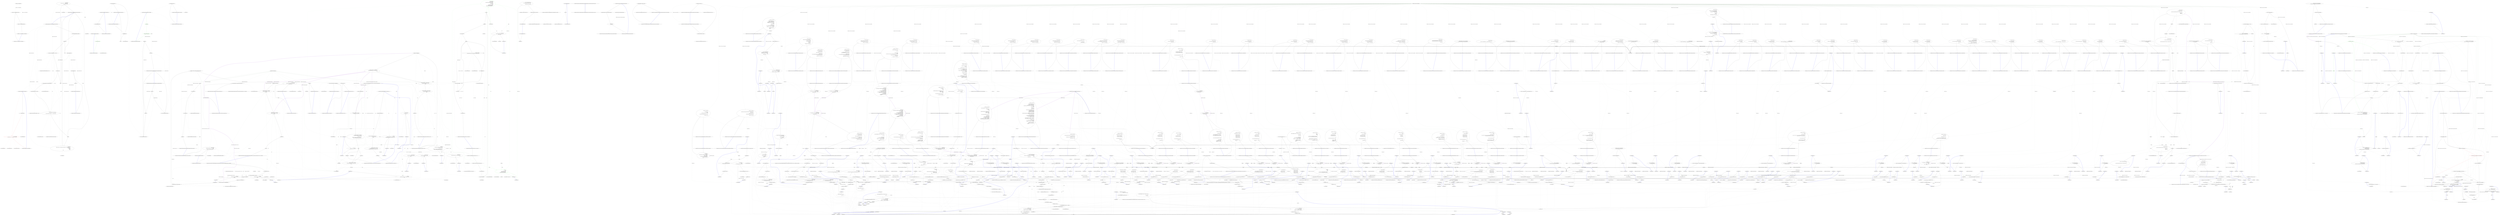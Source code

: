 digraph  {
n4 [label="Hangfire.Server.ServerWatchdogOptions", span=""];
n0 [cluster="Hangfire.Server.ServerWatchdogOptions.ServerWatchdogOptions()", label="Entry Hangfire.Server.ServerWatchdogOptions.ServerWatchdogOptions()", span="23-23"];
n1 [cluster="Hangfire.Server.ServerWatchdogOptions.ServerWatchdogOptions()", label="ServerTimeout = ServerWatchdog.DefaultServerTimeout", span="25-25"];
n2 [cluster="Hangfire.Server.ServerWatchdogOptions.ServerWatchdogOptions()", label="CheckInterval = ServerWatchdog.DefaultCheckInterval", span="26-26"];
n3 [cluster="Hangfire.Server.ServerWatchdogOptions.ServerWatchdogOptions()", label="Exit Hangfire.Server.ServerWatchdogOptions.ServerWatchdogOptions()", span="23-23"];
m0_25 [cluster="Unk.ErrorFormat", file="BackgroundJobServer.cs", label="Entry Unk.ErrorFormat", span=""];
m0_4 [cluster="HangFire.AutomaticRetryAttribute.OnStateElection(HangFire.States.ElectStateContext)", file="BackgroundJobServer.cs", label="Entry HangFire.AutomaticRetryAttribute.OnStateElection(HangFire.States.ElectStateContext)", span="35-35"];
m0_5 [cluster="HangFire.AutomaticRetryAttribute.OnStateElection(HangFire.States.ElectStateContext)", file="BackgroundJobServer.cs", label="var failedState = context.CandidateState as FailedState", span="37-37"];
m0_8 [cluster="HangFire.AutomaticRetryAttribute.OnStateElection(HangFire.States.ElectStateContext)", file="BackgroundJobServer.cs", label="var retryAttempt = context.GetJobParameter<int>(''RetryCount'') + 1", span="44-44"];
m0_11 [cluster="HangFire.AutomaticRetryAttribute.OnStateElection(HangFire.States.ElectStateContext)", file="BackgroundJobServer.cs", label="context.SetJobParameter(''RetryCount'', retryAttempt)", span="50-50"];
m0_12 [cluster="HangFire.AutomaticRetryAttribute.OnStateElection(HangFire.States.ElectStateContext)", file="BackgroundJobServer.cs", label="context.CandidateState = new ScheduledState(delay)\r\n                {\r\n                    Reason = String.Format(''Retry attempt {0} of {1}'', retryAttempt, Attempts)\r\n                }", span="54-57"];
m0_14 [cluster="HangFire.AutomaticRetryAttribute.OnStateElection(HangFire.States.ElectStateContext)", file="BackgroundJobServer.cs", label="Logger.WarnFormat(\r\n                        ''Failed to process the job '{0}': an exception occurred. Retry attempt {1} of {2} will be performed in {3}.'',\r\n                        failedState.Exception,\r\n                        context.JobId,\r\n                        retryAttempt,\r\n                        Attempts,\r\n                        delay)", span="61-67"];
m0_16 [cluster="HangFire.AutomaticRetryAttribute.OnStateElection(HangFire.States.ElectStateContext)", file="BackgroundJobServer.cs", label="Logger.ErrorFormat(\r\n                        ''Failed to process the job '{0}': an exception occurred.'',\r\n                        failedState.Exception,\r\n                        context.JobId)", span="74-77"];
m0_6 [cluster="HangFire.AutomaticRetryAttribute.OnStateElection(HangFire.States.ElectStateContext)", file="BackgroundJobServer.cs", label="failedState == null", span="38-38"];
m0_7 [cluster="HangFire.AutomaticRetryAttribute.OnStateElection(HangFire.States.ElectStateContext)", file="BackgroundJobServer.cs", label="return;", span="41-41"];
m0_9 [cluster="HangFire.AutomaticRetryAttribute.OnStateElection(HangFire.States.ElectStateContext)", file="BackgroundJobServer.cs", label="retryAttempt <= Attempts", span="46-46"];
m0_10 [cluster="HangFire.AutomaticRetryAttribute.OnStateElection(HangFire.States.ElectStateContext)", file="BackgroundJobServer.cs", label="var delay = TimeSpan.FromSeconds(SecondsToDelay(retryAttempt))", span="48-48"];
m0_15 [cluster="HangFire.AutomaticRetryAttribute.OnStateElection(HangFire.States.ElectStateContext)", file="BackgroundJobServer.cs", label=LogEvents, span="72-72"];
m0_13 [cluster="HangFire.AutomaticRetryAttribute.OnStateElection(HangFire.States.ElectStateContext)", file="BackgroundJobServer.cs", label=LogEvents, span="59-59"];
m0_17 [cluster="HangFire.AutomaticRetryAttribute.OnStateElection(HangFire.States.ElectStateContext)", file="BackgroundJobServer.cs", label="Exit HangFire.AutomaticRetryAttribute.OnStateElection(HangFire.States.ElectStateContext)", span="35-35"];
m0_23 [cluster="string.Format(string, object, object)", file="BackgroundJobServer.cs", label="Entry string.Format(string, object, object)", span="0-0"];
m0_0 [cluster="HangFire.AutomaticRetryAttribute.AutomaticRetryAttribute()", file="BackgroundJobServer.cs", label="Entry HangFire.AutomaticRetryAttribute.AutomaticRetryAttribute()", span="14-14"];
m0_1 [cluster="HangFire.AutomaticRetryAttribute.AutomaticRetryAttribute()", file="BackgroundJobServer.cs", label="Attempts = DefaultRetryAttempts", span="16-16"];
m0_2 [cluster="HangFire.AutomaticRetryAttribute.AutomaticRetryAttribute()", file="BackgroundJobServer.cs", label="LogEvents = true", span="17-17"];
m0_3 [cluster="HangFire.AutomaticRetryAttribute.AutomaticRetryAttribute()", file="BackgroundJobServer.cs", label="Exit HangFire.AutomaticRetryAttribute.AutomaticRetryAttribute()", span="14-14"];
m0_22 [cluster="HangFire.States.ScheduledState.ScheduledState(System.TimeSpan)", file="BackgroundJobServer.cs", label="Entry HangFire.States.ScheduledState.ScheduledState(System.TimeSpan)", span="27-27"];
m0_18 [cluster="HangFire.States.ElectStateContext.GetJobParameter<T>(string)", file="BackgroundJobServer.cs", label="Entry HangFire.States.ElectStateContext.GetJobParameter<T>(string)", span="54-54"];
m0_20 [cluster="System.TimeSpan.FromSeconds(double)", file="BackgroundJobServer.cs", label="Entry System.TimeSpan.FromSeconds(double)", span="0-0"];
m0_29 [cluster="System.Random.Random()", file="BackgroundJobServer.cs", label="Entry System.Random.Random()", span="0-0"];
m0_19 [cluster="HangFire.AutomaticRetryAttribute.SecondsToDelay(long)", file="BackgroundJobServer.cs", label="Entry HangFire.AutomaticRetryAttribute.SecondsToDelay(long)", span="83-83"];
m0_26 [cluster="HangFire.AutomaticRetryAttribute.SecondsToDelay(long)", file="BackgroundJobServer.cs", label="var random = new Random()", span="85-85"];
m0_27 [cluster="HangFire.AutomaticRetryAttribute.SecondsToDelay(long)", color=red, community=0, file="BackgroundJobServer.cs", label="-1: return (int)Math.Round(\r\n                Math.Pow(retryCount - 1, 4) + 15 + (random.Next(30) * (retryCount)));", span="86-87"];
m0_28 [cluster="HangFire.AutomaticRetryAttribute.SecondsToDelay(long)", file="BackgroundJobServer.cs", label="Exit HangFire.AutomaticRetryAttribute.SecondsToDelay(long)", span="83-83"];
m0_24 [cluster="Unk.WarnFormat", file="BackgroundJobServer.cs", label="Entry Unk.WarnFormat", span=""];
m0_31 [cluster="System.Random.Next(int)", file="BackgroundJobServer.cs", label="Entry System.Random.Next(int)", span="0-0"];
m0_32 [cluster="System.Math.Round(double)", file="BackgroundJobServer.cs", label="Entry System.Math.Round(double)", span="0-0"];
m0_30 [cluster="System.Math.Pow(double, double)", file="BackgroundJobServer.cs", label="Entry System.Math.Pow(double, double)", span="0-0"];
m0_21 [cluster="HangFire.States.ElectStateContext.SetJobParameter<T>(string, T)", file="BackgroundJobServer.cs", label="Entry HangFire.States.ElectStateContext.SetJobParameter<T>(string, T)", span="49-49"];
m0_33 [file="BackgroundJobServer.cs", label="HangFire.AutomaticRetryAttribute", span=""];
m1_20 [cluster="HangFire.Common.JobHelper.FromStringTimestamp(string)", file="DashboardContext.cs", label="Entry HangFire.Common.JobHelper.FromStringTimestamp(string)", span="55-55"];
m1_21 [cluster="HangFire.Common.JobHelper.FromStringTimestamp(string)", file="DashboardContext.cs", label="return FromTimestamp(long.Parse(value));", span="57-57"];
m1_22 [cluster="HangFire.Common.JobHelper.FromStringTimestamp(string)", file="DashboardContext.cs", label="Exit HangFire.Common.JobHelper.FromStringTimestamp(string)", span="55-55"];
m1_8 [cluster="HangFire.Common.JobHelper.ToTimestamp(System.DateTime)", file="DashboardContext.cs", label="Entry HangFire.Common.JobHelper.ToTimestamp(System.DateTime)", span="39-39"];
m1_19 [cluster="long.ToString()", file="DashboardContext.cs", label="Entry long.ToString()", span="0-0"];
m1_23 [cluster="long.Parse(string)", file="DashboardContext.cs", label="Entry long.Parse(string)", span="0-0"];
m1_24 [cluster="HangFire.Common.JobHelper.FromNullableStringTimestamp(string)", file="DashboardContext.cs", label="Entry HangFire.Common.JobHelper.FromNullableStringTimestamp(string)", span="60-60"];
m1_27 [cluster="HangFire.Common.JobHelper.FromNullableStringTimestamp(string)", file="DashboardContext.cs", label="return FromStringTimestamp(value);", span="67-67"];
m1_25 [cluster="HangFire.Common.JobHelper.FromNullableStringTimestamp(string)", file="DashboardContext.cs", label="String.IsNullOrEmpty(value)", span="62-62"];
m1_26 [cluster="HangFire.Common.JobHelper.FromNullableStringTimestamp(string)", file="DashboardContext.cs", label="return null;", span="64-64"];
m1_28 [cluster="HangFire.Common.JobHelper.FromNullableStringTimestamp(string)", file="DashboardContext.cs", label="Exit HangFire.Common.JobHelper.FromNullableStringTimestamp(string)", span="60-60"];
m1_9 [cluster="Unk.nameof", color=green, community=0, file="DashboardContext.cs", label="-1: Entry Unk.nameof", span=""];
m1_10 [cluster="HangFire.Common.JobHelper.ToTimestamp(System.DateTime)", color=green, community=0, file="DashboardContext.cs", label="-1: Hangfire.Dashboard.DashboardContext", span=""];
m1_11 [cluster="HangFire.Common.JobHelper.ToTimestamp(System.DateTime)", file="DashboardContext.cs", label="Exit HangFire.Common.JobHelper.ToTimestamp(System.DateTime)", span="39-39"];
m1_29 [cluster="string.IsNullOrEmpty(string)", file="DashboardContext.cs", label="Entry string.IsNullOrEmpty(string)", span="0-0"];
m1_15 [cluster="System.DateTime.AddSeconds(double)", file="DashboardContext.cs", label="Entry System.DateTime.AddSeconds(double)", span="0-0"];
m1_0 [cluster="Hangfire.Dashboard.DashboardContext.DashboardContext(Hangfire.JobStorage, Hangfire.DashboardOptions)", file="DashboardContext.cs", label="Entry Hangfire.Dashboard.DashboardContext.DashboardContext(Hangfire.JobStorage, Hangfire.DashboardOptions)", span="24-24"];
m1_1 [cluster="Hangfire.Dashboard.DashboardContext.DashboardContext(Hangfire.JobStorage, Hangfire.DashboardOptions)", file="DashboardContext.cs", label="storage == null", span="26-26"];
m1_2 [cluster="Hangfire.Dashboard.DashboardContext.DashboardContext(Hangfire.JobStorage, Hangfire.DashboardOptions)", file="DashboardContext.cs", label="throw new ArgumentNullException(nameof(storage));", span="26-26"];
m1_3 [cluster="Hangfire.Dashboard.DashboardContext.DashboardContext(Hangfire.JobStorage, Hangfire.DashboardOptions)", file="DashboardContext.cs", label="options == null", span="27-27"];
m1_4 [cluster="Hangfire.Dashboard.DashboardContext.DashboardContext(Hangfire.JobStorage, Hangfire.DashboardOptions)", file="DashboardContext.cs", label="throw new ArgumentNullException(nameof(options));", span="27-27"];
m1_5 [cluster="Hangfire.Dashboard.DashboardContext.DashboardContext(Hangfire.JobStorage, Hangfire.DashboardOptions)", file="DashboardContext.cs", label="Storage = storage", span="29-29"];
m1_6 [cluster="Hangfire.Dashboard.DashboardContext.DashboardContext(Hangfire.JobStorage, Hangfire.DashboardOptions)", file="DashboardContext.cs", label="Options = options", span="30-30"];
m1_7 [cluster="Hangfire.Dashboard.DashboardContext.DashboardContext(Hangfire.JobStorage, Hangfire.DashboardOptions)", file="DashboardContext.cs", label="Exit Hangfire.Dashboard.DashboardContext.DashboardContext(Hangfire.JobStorage, Hangfire.DashboardOptions)", span="24-24"];
m1_12 [cluster="HangFire.Common.JobHelper.FromTimestamp(long)", file="DashboardContext.cs", label="Entry HangFire.Common.JobHelper.FromTimestamp(long)", span="45-45"];
m1_13 [cluster="HangFire.Common.JobHelper.FromTimestamp(long)", color=green, community=0, file="DashboardContext.cs", label="-1: return Epoch.AddSeconds(value);", span="47-47"];
m1_14 [cluster="HangFire.Common.JobHelper.FromTimestamp(long)", file="DashboardContext.cs", label="Exit HangFire.Common.JobHelper.FromTimestamp(long)", span="45-45"];
m1_16 [cluster="HangFire.Common.JobHelper.ToStringTimestamp(System.DateTime)", file="DashboardContext.cs", label="Entry HangFire.Common.JobHelper.ToStringTimestamp(System.DateTime)", span="50-50"];
m1_17 [cluster="HangFire.Common.JobHelper.ToStringTimestamp(System.DateTime)", file="DashboardContext.cs", label="return ToTimestamp(value).ToString();", span="52-52"];
m1_18 [cluster="HangFire.Common.JobHelper.ToStringTimestamp(System.DateTime)", file="DashboardContext.cs", label="Exit HangFire.Common.JobHelper.ToStringTimestamp(System.DateTime)", span="50-50"];
m2_73 [cluster="int.ToString(System.IFormatProvider)", file="DashboardRoutes.cs", label="Entry int.ToString(System.IFormatProvider)", span="0-0"];
m2_132 [cluster="Unk.FromNullableStringTimestamp", file="DashboardRoutes.cs", label="Entry Unk.FromNullableStringTimestamp", span=""];
m2_20 [cluster="HangFire.Redis.RedisJobFetcher.RedisJobFetcher(IRedisClient, System.Collections.Generic.IEnumerable<string>, System.TimeSpan)", file="DashboardRoutes.cs", label="Entry HangFire.Redis.RedisJobFetcher.RedisJobFetcher(IRedisClient, System.Collections.Generic.IEnumerable<string>, System.TimeSpan)", span="17-17"];
m2_51 [cluster="Unk.SetRangeInHash", file="DashboardRoutes.cs", label="Entry Unk.SetRangeInHash", span=""];
m2_26 [cluster="System.TimeSpan.FromMinutes(double)", file="DashboardRoutes.cs", label="Entry System.TimeSpan.FromMinutes(double)", span="0-0"];
m2_12 [cluster="HangFire.Redis.RedisStorageConnection.CreateWriteTransaction()", file="DashboardRoutes.cs", label="Entry HangFire.Redis.RedisStorageConnection.CreateWriteTransaction()", span="29-29"];
m2_13 [cluster="HangFire.Redis.RedisStorageConnection.CreateWriteTransaction()", file="DashboardRoutes.cs", label="return new RedisWriteOnlyTransaction(_redis.CreateTransaction());", span="31-31"];
m2_14 [cluster="HangFire.Redis.RedisStorageConnection.CreateWriteTransaction()", file="DashboardRoutes.cs", label="Exit HangFire.Redis.RedisStorageConnection.CreateWriteTransaction()", span="29-29"];
m2_6 [cluster="HangFire.Redis.DataTypes.RedisJob.RedisJob(IRedisClient)", file="DashboardRoutes.cs", label="Entry HangFire.Redis.DataTypes.RedisJob.RedisJob(IRedisClient)", span="12-12"];
m2_131 [cluster="Unk.FromStringTimestamp", file="DashboardRoutes.cs", label="Entry Unk.FromStringTimestamp", span=""];
m2_98 [cluster="Unk.SetEntryInHash", file="DashboardRoutes.cs", label="Entry Unk.SetEntryInHash", span=""];
m2_68 [cluster="Unk.AddItemToSet", file="DashboardRoutes.cs", label="Entry Unk.AddItemToSet", span=""];
m2_25 [cluster="string.Format(string, object)", file="DashboardRoutes.cs", label="Entry string.Format(string, object)", span="0-0"];
m2_148 [cluster="Unk.RemoveEntryFromHash", file="DashboardRoutes.cs", label="Entry Unk.RemoveEntryFromHash", span=""];
m2_94 [cluster="Unk.RemoveEntry", file="DashboardRoutes.cs", label="Entry Unk.RemoveEntry", span=""];
m2_28 [cluster="HangFire.Redis.RedisStorageConnection.CreateExpiredJob(HangFire.Storage.InvocationData, string[], System.Collections.Generic.IDictionary<string, string>, System.TimeSpan)", file="DashboardRoutes.cs", label="Entry HangFire.Redis.RedisStorageConnection.CreateExpiredJob(HangFire.Storage.InvocationData, string[], System.Collections.Generic.IDictionary<string, string>, System.TimeSpan)", span="50-50"];
m2_36 [cluster="HangFire.Redis.RedisStorageConnection.CreateExpiredJob(HangFire.Storage.InvocationData, string[], System.Collections.Generic.IDictionary<string, string>, System.TimeSpan)", file="DashboardRoutes.cs", label="transaction.QueueCommand(x => x.SetRangeInHash(\r\n                    String.Format(RedisStorage.Prefix + ''job:{0}'', jobId),\r\n                    parameters))", span="66-68"];
m2_37 [cluster="HangFire.Redis.RedisStorageConnection.CreateExpiredJob(HangFire.Storage.InvocationData, string[], System.Collections.Generic.IDictionary<string, string>, System.TimeSpan)", file="DashboardRoutes.cs", label="transaction.QueueCommand(x => x.ExpireEntryIn(\r\n                    String.Format(RedisStorage.Prefix + ''job:{0}'', jobId),\r\n                    expireIn))", span="70-72"];
m2_35 [cluster="HangFire.Redis.RedisStorageConnection.CreateExpiredJob(HangFire.Storage.InvocationData, string[], System.Collections.Generic.IDictionary<string, string>, System.TimeSpan)", file="DashboardRoutes.cs", label="var transaction = _redis.CreateTransaction()", span="64-64"];
m2_29 [cluster="HangFire.Redis.RedisStorageConnection.CreateExpiredJob(HangFire.Storage.InvocationData, string[], System.Collections.Generic.IDictionary<string, string>, System.TimeSpan)", file="DashboardRoutes.cs", label="var jobId = Guid.NewGuid().ToString()", span="56-56"];
m2_38 [cluster="HangFire.Redis.RedisStorageConnection.CreateExpiredJob(HangFire.Storage.InvocationData, string[], System.Collections.Generic.IDictionary<string, string>, System.TimeSpan)", file="DashboardRoutes.cs", label="transaction.Commit()", span="75-75"];
m2_34 [cluster="HangFire.Redis.RedisStorageConnection.CreateExpiredJob(HangFire.Storage.InvocationData, string[], System.Collections.Generic.IDictionary<string, string>, System.TimeSpan)", file="DashboardRoutes.cs", label="parameters.Add(''CreatedAt'', JobHelper.ToStringTimestamp(DateTime.UtcNow))", span="62-62"];
m2_30 [cluster="HangFire.Redis.RedisStorageConnection.CreateExpiredJob(HangFire.Storage.InvocationData, string[], System.Collections.Generic.IDictionary<string, string>, System.TimeSpan)", file="DashboardRoutes.cs", label="parameters.Add(''Type'', invocationData.Type)", span="58-58"];
m2_31 [cluster="HangFire.Redis.RedisStorageConnection.CreateExpiredJob(HangFire.Storage.InvocationData, string[], System.Collections.Generic.IDictionary<string, string>, System.TimeSpan)", file="DashboardRoutes.cs", label="parameters.Add(''Method'', invocationData.Method)", span="59-59"];
m2_32 [cluster="HangFire.Redis.RedisStorageConnection.CreateExpiredJob(HangFire.Storage.InvocationData, string[], System.Collections.Generic.IDictionary<string, string>, System.TimeSpan)", file="DashboardRoutes.cs", label="parameters.Add(''ParameterTypes'', invocationData.ParameterTypes)", span="60-60"];
m2_33 [cluster="HangFire.Redis.RedisStorageConnection.CreateExpiredJob(HangFire.Storage.InvocationData, string[], System.Collections.Generic.IDictionary<string, string>, System.TimeSpan)", file="DashboardRoutes.cs", label="parameters.Add(''Arguments'', JobHelper.ToJson(arguments))", span="61-61"];
m2_39 [cluster="HangFire.Redis.RedisStorageConnection.CreateExpiredJob(HangFire.Storage.InvocationData, string[], System.Collections.Generic.IDictionary<string, string>, System.TimeSpan)", file="DashboardRoutes.cs", label="return jobId;", span="78-78"];
m2_40 [cluster="HangFire.Redis.RedisStorageConnection.CreateExpiredJob(HangFire.Storage.InvocationData, string[], System.Collections.Generic.IDictionary<string, string>, System.TimeSpan)", file="DashboardRoutes.cs", label="Exit HangFire.Redis.RedisStorageConnection.CreateExpiredJob(HangFire.Storage.InvocationData, string[], System.Collections.Generic.IDictionary<string, string>, System.TimeSpan)", span="50-50"];
m2_95 [cluster="HangFire.Redis.RedisStorageConnection.Heartbeat(string)", file="DashboardRoutes.cs", label="Entry HangFire.Redis.RedisStorageConnection.Heartbeat(string)", span="129-129"];
m2_96 [cluster="HangFire.Redis.RedisStorageConnection.Heartbeat(string)", file="DashboardRoutes.cs", label="_redis.SetEntryInHash(\r\n                String.Format(RedisStorage.Prefix + ''server:{0}'', serverId),\r\n                ''Heartbeat'',\r\n                JobHelper.ToStringTimestamp(DateTime.UtcNow))", span="131-134"];
m2_97 [cluster="HangFire.Redis.RedisStorageConnection.Heartbeat(string)", file="DashboardRoutes.cs", label="Exit HangFire.Redis.RedisStorageConnection.Heartbeat(string)", span="129-129"];
m2_7 [cluster="HangFire.Redis.DataTypes.RedisSet.RedisSet(IRedisClient)", file="DashboardRoutes.cs", label="Entry HangFire.Redis.DataTypes.RedisSet.RedisSet(IRedisClient)", span="11-11"];
m2_21 [cluster="System.TimeSpan.FromSeconds(double)", file="DashboardRoutes.cs", label="Entry System.TimeSpan.FromSeconds(double)", span="0-0"];
m2_55 [cluster="Unk.ExpireEntryIn", file="DashboardRoutes.cs", label="Entry Unk.ExpireEntryIn", span=""];
m2_0 [cluster="HangFire.Redis.RedisStorageConnection.RedisStorageConnection(HangFire.Redis.RedisStorage, IRedisClient)", file="DashboardRoutes.cs", label="Entry HangFire.Redis.RedisStorageConnection.RedisStorageConnection(HangFire.Redis.RedisStorage, IRedisClient)", span="15-15"];
m2_1 [cluster="HangFire.Redis.RedisStorageConnection.RedisStorageConnection(HangFire.Redis.RedisStorage, IRedisClient)", file="DashboardRoutes.cs", label="_redis = redis", span="17-17"];
m2_2 [cluster="HangFire.Redis.RedisStorageConnection.RedisStorageConnection(HangFire.Redis.RedisStorage, IRedisClient)", file="DashboardRoutes.cs", label="Jobs = new RedisJob(redis)", span="19-19"];
m2_3 [cluster="HangFire.Redis.RedisStorageConnection.RedisStorageConnection(HangFire.Redis.RedisStorage, IRedisClient)", file="DashboardRoutes.cs", label="Sets = new RedisSet(redis)", span="20-20"];
m2_4 [cluster="HangFire.Redis.RedisStorageConnection.RedisStorageConnection(HangFire.Redis.RedisStorage, IRedisClient)", file="DashboardRoutes.cs", label="Storage = storage", span="21-21"];
m2_5 [cluster="HangFire.Redis.RedisStorageConnection.RedisStorageConnection(HangFire.Redis.RedisStorage, IRedisClient)", file="DashboardRoutes.cs", label="Exit HangFire.Redis.RedisStorageConnection.RedisStorageConnection(HangFire.Redis.RedisStorage, IRedisClient)", span="15-15"];
m2_134 [cluster="HangFire.Redis.RedisStorageConnection.RemoveFromDequeuedList(IRedisClient, string, string)", file="DashboardRoutes.cs", label="Entry HangFire.Redis.RedisStorageConnection.RemoveFromDequeuedList(IRedisClient, string, string)", span="180-180"];
m2_136 [cluster="HangFire.Redis.RedisStorageConnection.RemoveFromDequeuedList(IRedisClient, string, string)", file="DashboardRoutes.cs", label="transaction.QueueCommand(x => x.RemoveItemFromList(\r\n                    String.Format(RedisStorage.Prefix + ''queue:{0}:dequeued'', queue),\r\n                    jobId,\r\n                    -1))", span="187-190"];
m2_137 [cluster="HangFire.Redis.RedisStorageConnection.RemoveFromDequeuedList(IRedisClient, string, string)", file="DashboardRoutes.cs", label="transaction.QueueCommand(x => x.RemoveEntryFromHash(\r\n                    String.Format(RedisStorage.Prefix + ''job:{0}'', jobId),\r\n                    ''Fetched''))", span="192-194"];
m2_138 [cluster="HangFire.Redis.RedisStorageConnection.RemoveFromDequeuedList(IRedisClient, string, string)", file="DashboardRoutes.cs", label="transaction.QueueCommand(x => x.RemoveEntryFromHash(\r\n                    String.Format(RedisStorage.Prefix + ''job:{0}'', jobId),\r\n                    ''Checked''))", span="195-197"];
m2_135 [cluster="HangFire.Redis.RedisStorageConnection.RemoveFromDequeuedList(IRedisClient, string, string)", file="DashboardRoutes.cs", label="var transaction = redis.CreateTransaction()", span="185-185"];
m2_139 [cluster="HangFire.Redis.RedisStorageConnection.RemoveFromDequeuedList(IRedisClient, string, string)", file="DashboardRoutes.cs", label="transaction.Commit()", span="199-199"];
m2_140 [cluster="HangFire.Redis.RedisStorageConnection.RemoveFromDequeuedList(IRedisClient, string, string)", file="DashboardRoutes.cs", label="Exit HangFire.Redis.RedisStorageConnection.RemoveFromDequeuedList(IRedisClient, string, string)", span="180-180"];
m2_118 [cluster="Unk.Flush", file="DashboardRoutes.cs", label="Entry Unk.Flush", span=""];
m2_42 [cluster="System.Guid.ToString()", file="DashboardRoutes.cs", label="Entry System.Guid.ToString()", span="0-0"];
m2_15 [cluster="RedisWriteOnlyTransaction.cstr", file="DashboardRoutes.cs", label="Entry RedisWriteOnlyTransaction.cstr", span=""];
m2_133 [cluster="Unk.Add", file="DashboardRoutes.cs", label="Entry Unk.Add", span=""];
m2_121 [cluster="System.DateTime.Add(System.TimeSpan)", file="DashboardRoutes.cs", label="Entry System.DateTime.Add(System.TimeSpan)", span="0-0"];
m2_99 [cluster="HangFire.Redis.RedisStorageConnection.RemoveTimedOutServers(System.TimeSpan)", file="DashboardRoutes.cs", label="Entry HangFire.Redis.RedisStorageConnection.RemoveTimedOutServers(System.TimeSpan)", span="137-137"];
m2_106 [cluster="HangFire.Redis.RedisStorageConnection.RemoveTimedOutServers(System.TimeSpan)", color=green, community=0, file="DashboardRoutes.cs", label="-1: pipeline.QueueCommand(\r\n                        x => x.GetValuesFromHash(\r\n                            String.Format(RedisStorage.Prefix + ''server:{0}'', name),\r\n                            ''StartedAt'', ''Heartbeat''),\r\n                        x => heartbeats.Add(\r\n                            name,\r\n                            new Tuple<DateTime, DateTime?>(\r\n                                JobHelper.FromStringTimestamp(x[0]),\r\n                                JobHelper.FromNullableStringTimestamp(x[1]))))", span="150-158"];
m2_101 [cluster="HangFire.Redis.RedisStorageConnection.RemoveTimedOutServers(System.TimeSpan)", file="DashboardRoutes.cs", label="var heartbeats = new Dictionary<string, Tuple<DateTime, DateTime?>>()", span="140-140"];
m2_103 [cluster="HangFire.Redis.RedisStorageConnection.RemoveTimedOutServers(System.TimeSpan)", file="DashboardRoutes.cs", label="var pipeline = _redis.CreatePipeline()", span="144-144"];
m2_105 [cluster="HangFire.Redis.RedisStorageConnection.RemoveTimedOutServers(System.TimeSpan)", file="DashboardRoutes.cs", label="var name = serverName", span="148-148"];
m2_104 [cluster="HangFire.Redis.RedisStorageConnection.RemoveTimedOutServers(System.TimeSpan)", file="DashboardRoutes.cs", label=serverNames, span="146-146"];
m2_100 [cluster="HangFire.Redis.RedisStorageConnection.RemoveTimedOutServers(System.TimeSpan)", file="DashboardRoutes.cs", label="var serverNames = _redis.GetAllItemsFromSet(RedisStorage.Prefix + ''servers'')", span="139-139"];
m2_102 [cluster="HangFire.Redis.RedisStorageConnection.RemoveTimedOutServers(System.TimeSpan)", file="DashboardRoutes.cs", label="var utcNow = DateTime.UtcNow", span="142-142"];
m2_109 [cluster="HangFire.Redis.RedisStorageConnection.RemoveTimedOutServers(System.TimeSpan)", file="DashboardRoutes.cs", label=heartbeats, span="165-165"];
m2_107 [cluster="HangFire.Redis.RedisStorageConnection.RemoveTimedOutServers(System.TimeSpan)", file="DashboardRoutes.cs", label="pipeline.Flush()", span="161-161"];
m2_111 [cluster="HangFire.Redis.RedisStorageConnection.RemoveTimedOutServers(System.TimeSpan)", file="DashboardRoutes.cs", label="utcNow > maxTime.Add(timeOut)", span="170-170"];
m2_108 [cluster="HangFire.Redis.RedisStorageConnection.RemoveTimedOutServers(System.TimeSpan)", file="DashboardRoutes.cs", label="var removedServerCount = 0", span="164-164"];
m2_113 [cluster="HangFire.Redis.RedisStorageConnection.RemoveTimedOutServers(System.TimeSpan)", file="DashboardRoutes.cs", label="removedServerCount++", span="173-173"];
m2_110 [cluster="HangFire.Redis.RedisStorageConnection.RemoveTimedOutServers(System.TimeSpan)", file="DashboardRoutes.cs", label="var maxTime = new DateTime(\r\n                    Math.Max(heartbeat.Value.Item1.Ticks, (heartbeat.Value.Item2 ?? DateTime.MinValue).Ticks))", span="167-168"];
m2_114 [cluster="HangFire.Redis.RedisStorageConnection.RemoveTimedOutServers(System.TimeSpan)", file="DashboardRoutes.cs", label="return removedServerCount;", span="177-177"];
m2_112 [cluster="HangFire.Redis.RedisStorageConnection.RemoveTimedOutServers(System.TimeSpan)", file="DashboardRoutes.cs", label="RemoveServer(_redis, heartbeat.Key)", span="172-172"];
m2_115 [cluster="HangFire.Redis.RedisStorageConnection.RemoveTimedOutServers(System.TimeSpan)", file="DashboardRoutes.cs", label="Exit HangFire.Redis.RedisStorageConnection.RemoveTimedOutServers(System.TimeSpan)", span="137-137"];
m2_72 [cluster="System.Collections.Generic.Dictionary<TKey, TValue>.Dictionary()", file="DashboardRoutes.cs", label="Entry System.Collections.Generic.Dictionary<TKey, TValue>.Dictionary()", span="0-0"];
m2_130 [cluster="System.Tuple<T1, T2>.Tuple(T1, T2)", file="DashboardRoutes.cs", label="Entry System.Tuple<T1, T2>.Tuple(T1, T2)", span="0-0"];
m2_56 [cluster="HangFire.Redis.RedisStorageConnection.AnnounceServer(string, int, System.Collections.Generic.IEnumerable<string>)", file="DashboardRoutes.cs", label="Entry HangFire.Redis.RedisStorageConnection.AnnounceServer(string, int, System.Collections.Generic.IEnumerable<string>)", span="81-81"];
m2_58 [cluster="HangFire.Redis.RedisStorageConnection.AnnounceServer(string, int, System.Collections.Generic.IEnumerable<string>)", file="DashboardRoutes.cs", label="transaction.QueueCommand(x => x.AddItemToSet(\r\n                    RedisStorage.Prefix + ''servers'', serverId))", span="85-86"];
m2_59 [cluster="HangFire.Redis.RedisStorageConnection.AnnounceServer(string, int, System.Collections.Generic.IEnumerable<string>)", file="DashboardRoutes.cs", label="transaction.QueueCommand(x => x.SetRangeInHash(\r\n                    String.Format(RedisStorage.Prefix + ''server:{0}'', serverId),\r\n                    new Dictionary<string, string>\r\n                        {\r\n                            { ''WorkerCount'', workerCount.ToString(CultureInfo.InvariantCulture) },\r\n                            { ''StartedAt'', JobHelper.ToStringTimestamp(DateTime.UtcNow) },\r\n                        }))", span="88-94"];
m2_62 [cluster="HangFire.Redis.RedisStorageConnection.AnnounceServer(string, int, System.Collections.Generic.IEnumerable<string>)", file="DashboardRoutes.cs", label="transaction.QueueCommand(x => x.AddItemToList(\r\n                        String.Format(RedisStorage.Prefix + ''server:{0}:queues'', serverId),\r\n                        queue1))", span="99-101"];
m2_57 [cluster="HangFire.Redis.RedisStorageConnection.AnnounceServer(string, int, System.Collections.Generic.IEnumerable<string>)", file="DashboardRoutes.cs", label="var transaction = _redis.CreateTransaction()", span="83-83"];
m2_60 [cluster="HangFire.Redis.RedisStorageConnection.AnnounceServer(string, int, System.Collections.Generic.IEnumerable<string>)", file="DashboardRoutes.cs", label=queues, span="96-96"];
m2_61 [cluster="HangFire.Redis.RedisStorageConnection.AnnounceServer(string, int, System.Collections.Generic.IEnumerable<string>)", file="DashboardRoutes.cs", label="var queue1 = queue", span="98-98"];
m2_63 [cluster="HangFire.Redis.RedisStorageConnection.AnnounceServer(string, int, System.Collections.Generic.IEnumerable<string>)", file="DashboardRoutes.cs", label="transaction.Commit()", span="104-104"];
m2_64 [cluster="HangFire.Redis.RedisStorageConnection.AnnounceServer(string, int, System.Collections.Generic.IEnumerable<string>)", file="DashboardRoutes.cs", label="Exit HangFire.Redis.RedisStorageConnection.AnnounceServer(string, int, System.Collections.Generic.IEnumerable<string>)", span="81-81"];
m2_77 [cluster="Unk.AddItemToList", file="DashboardRoutes.cs", label="Entry Unk.AddItemToList", span=""];
m2_11 [cluster="Unk.Dispose", file="DashboardRoutes.cs", label="Entry Unk.Dispose", span=""];
m2_119 [cluster="System.DateTime.DateTime(long)", file="DashboardRoutes.cs", label="Entry System.DateTime.DateTime(long)", span="0-0"];
m2_90 [cluster="Unk.RemoveItemFromSet", file="DashboardRoutes.cs", label="Entry Unk.RemoveItemFromSet", span=""];
m2_120 [cluster="System.Math.Max(long, long)", file="DashboardRoutes.cs", label="Entry System.Math.Max(long, long)", span="0-0"];
m2_8 [cluster="HangFire.Redis.RedisStorageConnection.Dispose()", file="DashboardRoutes.cs", label="Entry HangFire.Redis.RedisStorageConnection.Dispose()", span="24-24"];
m2_9 [cluster="HangFire.Redis.RedisStorageConnection.Dispose()", file="DashboardRoutes.cs", label="_redis.Dispose()", span="26-26"];
m2_10 [cluster="HangFire.Redis.RedisStorageConnection.Dispose()", file="DashboardRoutes.cs", label="Exit HangFire.Redis.RedisStorageConnection.Dispose()", span="24-24"];
m2_150 [cluster="lambda expression", file="DashboardRoutes.cs", label="x.RemoveEntryFromHash(\r\n                    String.Format(RedisStorage.Prefix + ''job:{0}'', jobId),\r\n                    ''Checked'')", span="195-197"];
m2_122 [cluster="lambda expression", file="DashboardRoutes.cs", label="Entry lambda expression", span="151-153"];
m2_127 [cluster="lambda expression", file="DashboardRoutes.cs", label="Entry lambda expression", span="154-158"];
m2_128 [cluster="lambda expression", color=green, community=0, file="DashboardRoutes.cs", label="-1: heartbeats.Add(\r\n                            name,\r\n                            new Tuple<DateTime, DateTime?>(\r\n                                JobHelper.FromStringTimestamp(x[0]),\r\n                                JobHelper.FromNullableStringTimestamp(x[1])))", span="154-158"];
m2_129 [cluster="lambda expression", file="DashboardRoutes.cs", label="Exit lambda expression", span="154-158"];
m2_123 [cluster="lambda expression", file="DashboardRoutes.cs", label="x.GetValuesFromHash(\r\n                            String.Format(RedisStorage.Prefix + ''server:{0}'', name),\r\n                            ''StartedAt'', ''Heartbeat'')", span="151-153"];
m2_124 [cluster="lambda expression", file="DashboardRoutes.cs", label="Exit lambda expression", span="151-153"];
m2_70 [cluster="lambda expression", file="DashboardRoutes.cs", label="x.SetRangeInHash(\r\n                    String.Format(RedisStorage.Prefix + ''server:{0}'', serverId),\r\n                    new Dictionary<string, string>\r\n                        {\r\n                            { ''WorkerCount'', workerCount.ToString(CultureInfo.InvariantCulture) },\r\n                            { ''StartedAt'', JobHelper.ToStringTimestamp(DateTime.UtcNow) },\r\n                        })", span="88-94"];
m2_48 [cluster="lambda expression", file="DashboardRoutes.cs", label="Entry lambda expression", span="66-68"];
m2_52 [cluster="lambda expression", file="DashboardRoutes.cs", label="Entry lambda expression", span="70-72"];
m2_65 [cluster="lambda expression", file="DashboardRoutes.cs", label="Entry lambda expression", span="85-86"];
m2_69 [cluster="lambda expression", file="DashboardRoutes.cs", label="Entry lambda expression", span="88-94"];
m2_74 [cluster="lambda expression", file="DashboardRoutes.cs", label="Entry lambda expression", span="99-101"];
m2_87 [cluster="lambda expression", file="DashboardRoutes.cs", label="Entry lambda expression", span="117-119"];
m2_91 [cluster="lambda expression", file="DashboardRoutes.cs", label="Entry lambda expression", span="121-123"];
m2_141 [cluster="lambda expression", file="DashboardRoutes.cs", label="Entry lambda expression", span="187-190"];
m2_145 [cluster="lambda expression", file="DashboardRoutes.cs", label="Entry lambda expression", span="192-194"];
m2_149 [cluster="lambda expression", file="DashboardRoutes.cs", label="Entry lambda expression", span="195-197"];
m2_71 [cluster="lambda expression", file="DashboardRoutes.cs", label="Exit lambda expression", span="88-94"];
m2_49 [cluster="lambda expression", file="DashboardRoutes.cs", label="x.SetRangeInHash(\r\n                    String.Format(RedisStorage.Prefix + ''job:{0}'', jobId),\r\n                    parameters)", span="66-68"];
m2_53 [cluster="lambda expression", file="DashboardRoutes.cs", label="x.ExpireEntryIn(\r\n                    String.Format(RedisStorage.Prefix + ''job:{0}'', jobId),\r\n                    expireIn)", span="70-72"];
m2_50 [cluster="lambda expression", file="DashboardRoutes.cs", label="Exit lambda expression", span="66-68"];
m2_54 [cluster="lambda expression", file="DashboardRoutes.cs", label="Exit lambda expression", span="70-72"];
m2_66 [cluster="lambda expression", file="DashboardRoutes.cs", label="x.AddItemToSet(\r\n                    RedisStorage.Prefix + ''servers'', serverId)", span="85-86"];
m2_75 [cluster="lambda expression", file="DashboardRoutes.cs", label="x.AddItemToList(\r\n                        String.Format(RedisStorage.Prefix + ''server:{0}:queues'', serverId),\r\n                        queue1)", span="99-101"];
m2_67 [cluster="lambda expression", file="DashboardRoutes.cs", label="Exit lambda expression", span="85-86"];
m2_76 [cluster="lambda expression", file="DashboardRoutes.cs", label="Exit lambda expression", span="99-101"];
m2_88 [cluster="lambda expression", file="DashboardRoutes.cs", label="x.RemoveItemFromSet(\r\n                    RedisStorage.Prefix + ''servers'',\r\n                    serverId)", span="117-119"];
m2_92 [cluster="lambda expression", file="DashboardRoutes.cs", label="x.RemoveEntry(\r\n                    String.Format(RedisStorage.Prefix + ''server:{0}'', serverId),\r\n                    String.Format(RedisStorage.Prefix + ''server:{0}:queues'', serverId))", span="121-123"];
m2_89 [cluster="lambda expression", file="DashboardRoutes.cs", label="Exit lambda expression", span="117-119"];
m2_93 [cluster="lambda expression", file="DashboardRoutes.cs", label="Exit lambda expression", span="121-123"];
m2_142 [cluster="lambda expression", file="DashboardRoutes.cs", label="x.RemoveItemFromList(\r\n                    String.Format(RedisStorage.Prefix + ''queue:{0}:dequeued'', queue),\r\n                    jobId,\r\n                    -1)", span="187-190"];
m2_146 [cluster="lambda expression", file="DashboardRoutes.cs", label="x.RemoveEntryFromHash(\r\n                    String.Format(RedisStorage.Prefix + ''job:{0}'', jobId),\r\n                    ''Fetched'')", span="192-194"];
m2_143 [cluster="lambda expression", file="DashboardRoutes.cs", label="Exit lambda expression", span="187-190"];
m2_147 [cluster="lambda expression", file="DashboardRoutes.cs", label="Exit lambda expression", span="192-194"];
m2_151 [cluster="lambda expression", file="DashboardRoutes.cs", label="Exit lambda expression", span="195-197"];
m2_45 [cluster="HangFire.Common.JobHelper.ToStringTimestamp(System.DateTime)", file="DashboardRoutes.cs", label="Entry HangFire.Common.JobHelper.ToStringTimestamp(System.DateTime)", span="46-46"];
m2_78 [cluster="HangFire.Redis.RedisStorageConnection.RemoveServer(string)", file="DashboardRoutes.cs", label="Entry HangFire.Redis.RedisStorageConnection.RemoveServer(string)", span="108-108"];
m2_79 [cluster="HangFire.Redis.RedisStorageConnection.RemoveServer(string)", file="DashboardRoutes.cs", label="RemoveServer(_redis, serverId)", span="110-110"];
m2_80 [cluster="HangFire.Redis.RedisStorageConnection.RemoveServer(string)", file="DashboardRoutes.cs", label="Exit HangFire.Redis.RedisStorageConnection.RemoveServer(string)", span="108-108"];
m2_144 [cluster="Unk.RemoveItemFromList", file="DashboardRoutes.cs", label="Entry Unk.RemoveItemFromList", span=""];
m2_117 [cluster="Unk.CreatePipeline", file="DashboardRoutes.cs", label="Entry Unk.CreatePipeline", span=""];
m2_41 [cluster="System.Guid.NewGuid()", file="DashboardRoutes.cs", label="Entry System.Guid.NewGuid()", span="0-0"];
m2_44 [cluster="HangFire.Common.JobHelper.ToJson(object)", file="DashboardRoutes.cs", label="Entry HangFire.Common.JobHelper.ToJson(object)", span="23-23"];
m2_47 [cluster="Unk.Commit", file="DashboardRoutes.cs", label="Entry Unk.Commit", span=""];
m2_116 [cluster="Unk.GetAllItemsFromSet", file="DashboardRoutes.cs", label="Entry Unk.GetAllItemsFromSet", span=""];
m2_81 [cluster="HangFire.Redis.RedisStorageConnection.RemoveServer(IRedisClient, string)", file="DashboardRoutes.cs", label="Entry HangFire.Redis.RedisStorageConnection.RemoveServer(IRedisClient, string)", span="113-113"];
m2_83 [cluster="HangFire.Redis.RedisStorageConnection.RemoveServer(IRedisClient, string)", file="DashboardRoutes.cs", label="transaction.QueueCommand(x => x.RemoveItemFromSet(\r\n                    RedisStorage.Prefix + ''servers'',\r\n                    serverId))", span="117-119"];
m2_84 [cluster="HangFire.Redis.RedisStorageConnection.RemoveServer(IRedisClient, string)", file="DashboardRoutes.cs", label="transaction.QueueCommand(x => x.RemoveEntry(\r\n                    String.Format(RedisStorage.Prefix + ''server:{0}'', serverId),\r\n                    String.Format(RedisStorage.Prefix + ''server:{0}:queues'', serverId)))", span="121-123"];
m2_82 [cluster="HangFire.Redis.RedisStorageConnection.RemoveServer(IRedisClient, string)", file="DashboardRoutes.cs", label="var transaction = redis.CreateTransaction()", span="115-115"];
m2_85 [cluster="HangFire.Redis.RedisStorageConnection.RemoveServer(IRedisClient, string)", file="DashboardRoutes.cs", label="transaction.Commit()", span="125-125"];
m2_86 [cluster="HangFire.Redis.RedisStorageConnection.RemoveServer(IRedisClient, string)", file="DashboardRoutes.cs", label="Exit HangFire.Redis.RedisStorageConnection.RemoveServer(IRedisClient, string)", span="113-113"];
m2_126 [cluster="Unk.GetValuesFromHash", file="DashboardRoutes.cs", label="Entry Unk.GetValuesFromHash", span=""];
m2_125 [cluster="Unk.Format", file="DashboardRoutes.cs", label="Entry Unk.Format", span=""];
m2_46 [cluster="Unk.QueueCommand", file="DashboardRoutes.cs", label="Entry Unk.QueueCommand", span=""];
m2_43 [cluster="System.Collections.Generic.IDictionary<TKey, TValue>.Add(TKey, TValue)", file="DashboardRoutes.cs", label="Entry System.Collections.Generic.IDictionary<TKey, TValue>.Add(TKey, TValue)", span="0-0"];
m2_17 [cluster="HangFire.Redis.RedisStorageConnection.CreateFetcher(System.Collections.Generic.IEnumerable<string>)", file="DashboardRoutes.cs", label="Entry HangFire.Redis.RedisStorageConnection.CreateFetcher(System.Collections.Generic.IEnumerable<string>)", span="34-34"];
m2_18 [cluster="HangFire.Redis.RedisStorageConnection.CreateFetcher(System.Collections.Generic.IEnumerable<string>)", file="DashboardRoutes.cs", label="return new RedisJobFetcher(_redis, queueNames, TimeSpan.FromSeconds(1));", span="36-36"];
m2_19 [cluster="HangFire.Redis.RedisStorageConnection.CreateFetcher(System.Collections.Generic.IEnumerable<string>)", file="DashboardRoutes.cs", label="Exit HangFire.Redis.RedisStorageConnection.CreateFetcher(System.Collections.Generic.IEnumerable<string>)", span="34-34"];
m2_22 [cluster="HangFire.Redis.RedisStorageConnection.AcquireJobLock(string)", file="DashboardRoutes.cs", label="Entry HangFire.Redis.RedisStorageConnection.AcquireJobLock(string)", span="39-39"];
m2_23 [cluster="HangFire.Redis.RedisStorageConnection.AcquireJobLock(string)", file="DashboardRoutes.cs", label="return _redis.AcquireLock(\r\n                RedisStorage.Prefix + String.Format(''job:{0}:state-lock'', jobId),\r\n                TimeSpan.FromMinutes(1));", span="41-43"];
m2_24 [cluster="HangFire.Redis.RedisStorageConnection.AcquireJobLock(string)", file="DashboardRoutes.cs", label="Exit HangFire.Redis.RedisStorageConnection.AcquireJobLock(string)", span="39-39"];
m2_27 [cluster="Unk.AcquireLock", file="DashboardRoutes.cs", label="Entry Unk.AcquireLock", span=""];
m2_16 [cluster="Unk.CreateTransaction", file="DashboardRoutes.cs", label="Entry Unk.CreateTransaction", span=""];
m2_160 [file="DashboardRoutes.cs", label=name, span=""];
m2_161 [file="DashboardRoutes.cs", label=heartbeats, span=""];
m2_152 [file="DashboardRoutes.cs", label="HangFire.Redis.RedisStorageConnection", span=""];
m2_156 [file="DashboardRoutes.cs", label=string, span=""];
m2_157 [file="DashboardRoutes.cs", label=int, span=""];
m2_153 [file="DashboardRoutes.cs", label="System.Collections.Generic.IDictionary<string, string>", span=""];
m2_154 [file="DashboardRoutes.cs", label=jobId, span=""];
m2_155 [file="DashboardRoutes.cs", label="System.TimeSpan", span=""];
m2_158 [file="DashboardRoutes.cs", label=queue1, span=""];
m2_159 [file="DashboardRoutes.cs", label=string, span=""];
m2_162 [file="DashboardRoutes.cs", label=string, span=""];
m2_163 [file="DashboardRoutes.cs", label=string, span=""];
m3_6 [cluster="HangFire.Server.WorkerPool.WorkerPool(int, string)", file="HangfireApplicationBuilderExtensions.cs", label="Entry HangFire.Server.WorkerPool.WorkerPool(int, string)", span="16-16"];
m3_0 [cluster="MvcSample.HangFireConfig.Start()", file="HangfireApplicationBuilderExtensions.cs", label="Entry MvcSample.HangFireConfig.Start()", span="17-17"];
m3_1 [cluster="MvcSample.HangFireConfig.Start()", file="HangfireApplicationBuilderExtensions.cs", label="RedisFactory.Db = 3", span="21-21"];
m3_2 [cluster="MvcSample.HangFireConfig.Start()", file="HangfireApplicationBuilderExtensions.cs", label="_server = new AspNetBackgroundJobServer(\r\n                new WorkerPool(Environment.ProcessorCount, ''default''))\r\n            {\r\n                MachineName = Environment.MachineName\r\n            }", span="23-27"];
m3_3 [cluster="MvcSample.HangFireConfig.Start()", file="HangfireApplicationBuilderExtensions.cs", label="GlobalJobFilters.Filters.Add(new PreserveCultureFilter())", span="29-29"];
m3_4 [cluster="MvcSample.HangFireConfig.Start()", file="HangfireApplicationBuilderExtensions.cs", label="Exit MvcSample.HangFireConfig.Start()", span="17-17"];
m3_8 [cluster="HangFire.Filters.GlobalJobFilterCollection.Add(HangFire.Filters.IJobFilter)", file="HangfireApplicationBuilderExtensions.cs", label="Entry HangFire.Filters.GlobalJobFilterCollection.Add(HangFire.Filters.IJobFilter)", span="17-17"];
m3_9 [cluster="MvcSample.HangFireConfig.Stop()", file="HangfireApplicationBuilderExtensions.cs", label="Entry MvcSample.HangFireConfig.Stop()", span="34-34"];
m3_10 [cluster="MvcSample.HangFireConfig.Stop()", file="HangfireApplicationBuilderExtensions.cs", label="_server.Stop()", span="36-36"];
m3_11 [cluster="MvcSample.HangFireConfig.Stop()", file="HangfireApplicationBuilderExtensions.cs", label="Exit MvcSample.HangFireConfig.Stop()", span="34-34"];
m3_7 [cluster="HangFire.PreserveCultureFilter.PreserveCultureFilter()", file="HangfireApplicationBuilderExtensions.cs", label="Entry HangFire.PreserveCultureFilter.PreserveCultureFilter()", span="8-8"];
m3_5 [cluster="HangFire.Web.AspNetBackgroundJobServer.AspNetBackgroundJobServer(params HangFire.Server.WorkerPool[])", file="HangfireApplicationBuilderExtensions.cs", label="Entry HangFire.Web.AspNetBackgroundJobServer.AspNetBackgroundJobServer(params HangFire.Server.WorkerPool[])", span="11-11"];
m3_12 [cluster="HangFire.Web.AspNetBackgroundJobServer.Stop()", file="HangfireApplicationBuilderExtensions.cs", label="Entry HangFire.Web.AspNetBackgroundJobServer.Stop()", span="30-30"];
m5_0 [cluster="HangFire.Common.ExpressionUtil.ConstantExpressionFingerprint.ConstantExpressionFingerprint(System.Linq.Expressions.ExpressionType, System.Type)", file="Job.cs", label="Entry HangFire.Common.ExpressionUtil.ConstantExpressionFingerprint.ConstantExpressionFingerprint(System.Linq.Expressions.ExpressionType, System.Type)", span="20-20"];
m5_1 [cluster="HangFire.Common.ExpressionUtil.ConstantExpressionFingerprint.ConstantExpressionFingerprint(System.Linq.Expressions.ExpressionType, System.Type)", file="Job.cs", label="Exit HangFire.Common.ExpressionUtil.ConstantExpressionFingerprint.ConstantExpressionFingerprint(System.Linq.Expressions.ExpressionType, System.Type)", span="20-20"];
m5_2 [cluster="HangFire.Common.ExpressionUtil.ConstantExpressionFingerprint.Equals(object)", file="Job.cs", label="Entry HangFire.Common.ExpressionUtil.ConstantExpressionFingerprint.Equals(object)", span="27-27"];
m5_3 [cluster="HangFire.Common.ExpressionUtil.ConstantExpressionFingerprint.Equals(object)", file="Job.cs", label="ConstantExpressionFingerprint other = obj as ConstantExpressionFingerprint", span="29-29"];
m5_4 [cluster="HangFire.Common.ExpressionUtil.ConstantExpressionFingerprint.Equals(object)", file="Job.cs", label="return (other != null)\r\n                   && this.Equals(other);", span="30-31"];
m5_5 [cluster="HangFire.Common.ExpressionUtil.ConstantExpressionFingerprint.Equals(object)", file="Job.cs", label="Exit HangFire.Common.ExpressionUtil.ConstantExpressionFingerprint.Equals(object)", span="27-27"];
m5_6 [cluster="HangFire.Common.ExpressionUtil.ExpressionFingerprint.Equals(HangFire.Common.ExpressionUtil.ExpressionFingerprint)", file="Job.cs", label="Entry HangFire.Common.ExpressionUtil.ExpressionFingerprint.Equals(HangFire.Common.ExpressionUtil.ExpressionFingerprint)", span="30-30"];
m5_7 [file="Job.cs", label="HangFire.Common.ExpressionUtil.ConstantExpressionFingerprint", span=""];
m8_9 [cluster="HangFire.Storage.IWriteOnlyTransaction.RemoveFromList(string, string)", file="RouteCollectionExtensions.cs", label="Entry HangFire.Storage.IWriteOnlyTransaction.RemoveFromList(string, string)", span="45-45"];
m8_5 [cluster="HangFire.Storage.IWriteOnlyTransaction.TrimList(string, int, int)", file="RouteCollectionExtensions.cs", label="Entry HangFire.Storage.IWriteOnlyTransaction.TrimList(string, int, int)", span="46-46"];
m8_6 [cluster="HangFire.Redis.SucceededStateHandler.Unapply(HangFire.States.ApplyStateContext, HangFire.Storage.IWriteOnlyTransaction)", file="RouteCollectionExtensions.cs", label="Entry HangFire.Redis.SucceededStateHandler.Unapply(HangFire.States.ApplyStateContext, HangFire.Storage.IWriteOnlyTransaction)", span="30-30"];
m8_7 [cluster="HangFire.Redis.SucceededStateHandler.Unapply(HangFire.States.ApplyStateContext, HangFire.Storage.IWriteOnlyTransaction)", file="RouteCollectionExtensions.cs", label="transaction.RemoveFromList(''succeeded'', context.JobId)", span="33-33"];
m8_8 [cluster="HangFire.Redis.SucceededStateHandler.Unapply(HangFire.States.ApplyStateContext, HangFire.Storage.IWriteOnlyTransaction)", file="RouteCollectionExtensions.cs", label="Exit HangFire.Redis.SucceededStateHandler.Unapply(HangFire.States.ApplyStateContext, HangFire.Storage.IWriteOnlyTransaction)", span="30-30"];
m8_0 [cluster="HangFire.Redis.SucceededStateHandler.Apply(HangFire.States.ApplyStateContext, HangFire.Storage.IWriteOnlyTransaction)", file="RouteCollectionExtensions.cs", label="Entry HangFire.Redis.SucceededStateHandler.Apply(HangFire.States.ApplyStateContext, HangFire.Storage.IWriteOnlyTransaction)", span="23-23"];
m8_1 [cluster="HangFire.Redis.SucceededStateHandler.Apply(HangFire.States.ApplyStateContext, HangFire.Storage.IWriteOnlyTransaction)", file="RouteCollectionExtensions.cs", label="transaction.InsertToList(''succeeded'', context.JobId)", span="26-26"];
m8_2 [cluster="HangFire.Redis.SucceededStateHandler.Apply(HangFire.States.ApplyStateContext, HangFire.Storage.IWriteOnlyTransaction)", file="RouteCollectionExtensions.cs", label="transaction.TrimList(''succeeded'', 0, 99)", span="27-27"];
m8_3 [cluster="HangFire.Redis.SucceededStateHandler.Apply(HangFire.States.ApplyStateContext, HangFire.Storage.IWriteOnlyTransaction)", file="RouteCollectionExtensions.cs", label="Exit HangFire.Redis.SucceededStateHandler.Apply(HangFire.States.ApplyStateContext, HangFire.Storage.IWriteOnlyTransaction)", span="23-23"];
m8_4 [cluster="HangFire.Storage.IWriteOnlyTransaction.InsertToList(string, string)", file="RouteCollectionExtensions.cs", label="Entry HangFire.Storage.IWriteOnlyTransaction.InsertToList(string, string)", span="44-44"];
m9_629 [cluster="Hangfire.SqlServer.Tests.SqlServerConnectionFacts.SetRangeInHash_CanCreateFieldsWithNullValues(bool)", file="SqlServerConnectionFacts.cs", label="Entry Hangfire.SqlServer.Tests.SqlServerConnectionFacts.SetRangeInHash_CanCreateFieldsWithNullValues(bool)", span="886-886"];
m9_630 [cluster="Hangfire.SqlServer.Tests.SqlServerConnectionFacts.SetRangeInHash_CanCreateFieldsWithNullValues(bool)", file="SqlServerConnectionFacts.cs", label="UseConnections((sql, connection) =>\r\n            {\r\n                connection.SetRangeInHash(''some-hash'', new Dictionary<string, string>\r\n                {\r\n                    { ''Key1'', null }\r\n                });\r\n\r\n                var result = sql.Query(\r\n                        ''select * from HangFire.Hash where [Key] = @key'',\r\n                        new { key = ''some-hash'' })\r\n                    .ToDictionary(x => (string)x.Field, x => (string)x.Value);\r\n\r\n                Assert.Equal(null, result[''Key1'']);\r\n            }, useBatching)", span="888-901"];
m9_631 [cluster="Hangfire.SqlServer.Tests.SqlServerConnectionFacts.SetRangeInHash_CanCreateFieldsWithNullValues(bool)", file="SqlServerConnectionFacts.cs", label="Exit Hangfire.SqlServer.Tests.SqlServerConnectionFacts.SetRangeInHash_CanCreateFieldsWithNullValues(bool)", span="886-886"];
m9_427 [cluster="Hangfire.SqlServer.SqlServerConnection.GetFirstByLowestScoreFromSet(string, double, double)", file="SqlServerConnectionFacts.cs", label="Entry Hangfire.SqlServer.SqlServerConnection.GetFirstByLowestScoreFromSet(string, double, double)", span="255-255"];
m9_699 [cluster="Hangfire.SqlServer.Tests.SqlServerConnectionFacts.GetRangeFromSet_ThrowsAnException_WhenKeyIsNull()", file="SqlServerConnectionFacts.cs", label="Entry Hangfire.SqlServer.Tests.SqlServerConnectionFacts.GetRangeFromSet_ThrowsAnException_WhenKeyIsNull()", span="992-992"];
m9_700 [cluster="Hangfire.SqlServer.Tests.SqlServerConnectionFacts.GetRangeFromSet_ThrowsAnException_WhenKeyIsNull()", file="SqlServerConnectionFacts.cs", label="UseConnection(connection =>\r\n            {\r\n                Assert.Throws<ArgumentNullException>(() => connection.GetRangeFromSet(null, 0, 1));\r\n            })", span="994-997"];
m9_701 [cluster="Hangfire.SqlServer.Tests.SqlServerConnectionFacts.GetRangeFromSet_ThrowsAnException_WhenKeyIsNull()", file="SqlServerConnectionFacts.cs", label="Exit Hangfire.SqlServer.Tests.SqlServerConnectionFacts.GetRangeFromSet_ThrowsAnException_WhenKeyIsNull()", span="992-992"];
m9_202 [cluster="Hangfire.Storage.InvocationData.Deserialize()", file="SqlServerConnectionFacts.cs", label="Entry Hangfire.Storage.InvocationData.Deserialize()", span="45-45"];
m9_698 [cluster="System.Collections.Generic.List<T>.List()", file="SqlServerConnectionFacts.cs", label="Entry System.Collections.Generic.List<T>.List()", span="0-0"];
m9_95 [cluster="Hangfire.SqlServer.Tests.SqlServerConnectionFacts.AcquireDistributedLock_ThrowsAnException_IfLockCanNotBeGranted()", file="SqlServerConnectionFacts.cs", label="Entry Hangfire.SqlServer.Tests.SqlServerConnectionFacts.AcquireDistributedLock_ThrowsAnException_IfLockCanNotBeGranted()", span="118-118"];
m9_96 [cluster="Hangfire.SqlServer.Tests.SqlServerConnectionFacts.AcquireDistributedLock_ThrowsAnException_IfLockCanNotBeGranted()", file="SqlServerConnectionFacts.cs", label="var releaseLock = new ManualResetEventSlim(false)", span="120-120"];
m9_97 [cluster="Hangfire.SqlServer.Tests.SqlServerConnectionFacts.AcquireDistributedLock_ThrowsAnException_IfLockCanNotBeGranted()", file="SqlServerConnectionFacts.cs", label="var lockAcquired = new ManualResetEventSlim(false)", span="121-121"];
m9_98 [cluster="Hangfire.SqlServer.Tests.SqlServerConnectionFacts.AcquireDistributedLock_ThrowsAnException_IfLockCanNotBeGranted()", file="SqlServerConnectionFacts.cs", label="var thread = new Thread(\r\n                () => UseConnection(connection1 =>\r\n                {\r\n                    using (connection1.AcquireDistributedLock(''exclusive'', TimeSpan.FromSeconds(5)))\r\n                    {\r\n                        lockAcquired.Set();\r\n                        releaseLock.Wait();\r\n                    }\r\n                }))", span="123-131"];
m9_102 [cluster="Hangfire.SqlServer.Tests.SqlServerConnectionFacts.AcquireDistributedLock_ThrowsAnException_IfLockCanNotBeGranted()", file="SqlServerConnectionFacts.cs", label="releaseLock.Set()", span="147-147"];
m9_100 [cluster="Hangfire.SqlServer.Tests.SqlServerConnectionFacts.AcquireDistributedLock_ThrowsAnException_IfLockCanNotBeGranted()", file="SqlServerConnectionFacts.cs", label="lockAcquired.Wait()", span="134-134"];
m9_99 [cluster="Hangfire.SqlServer.Tests.SqlServerConnectionFacts.AcquireDistributedLock_ThrowsAnException_IfLockCanNotBeGranted()", file="SqlServerConnectionFacts.cs", label="thread.Start()", span="132-132"];
m9_103 [cluster="Hangfire.SqlServer.Tests.SqlServerConnectionFacts.AcquireDistributedLock_ThrowsAnException_IfLockCanNotBeGranted()", file="SqlServerConnectionFacts.cs", label="thread.Join()", span="148-148"];
m9_101 [cluster="Hangfire.SqlServer.Tests.SqlServerConnectionFacts.AcquireDistributedLock_ThrowsAnException_IfLockCanNotBeGranted()", file="SqlServerConnectionFacts.cs", label="UseConnection(connection2 =>\r\n            {\r\n                Assert.Throws<DistributedLockTimeoutException>(\r\n                    () =>\r\n                    {\r\n                        using (connection2.AcquireDistributedLock(''exclusive'', TimeSpan.FromSeconds(5)))\r\n                        {\r\n                        }\r\n                    });\r\n            })", span="136-145"];
m9_104 [cluster="Hangfire.SqlServer.Tests.SqlServerConnectionFacts.AcquireDistributedLock_ThrowsAnException_IfLockCanNotBeGranted()", file="SqlServerConnectionFacts.cs", label="Exit Hangfire.SqlServer.Tests.SqlServerConnectionFacts.AcquireDistributedLock_ThrowsAnException_IfLockCanNotBeGranted()", span="118-118"];
m9_465 [cluster="Hangfire.SqlServer.SqlServerConnection.AnnounceServer(string, Hangfire.Server.ServerContext)", file="SqlServerConnectionFacts.cs", label="Entry Hangfire.SqlServer.SqlServerConnection.AnnounceServer(string, Hangfire.Server.ServerContext)", span="315-315"];
m9_36 [cluster="Hangfire.SqlServer.SqlServerConnection.FetchNextJob(string[], System.Threading.CancellationToken)", file="SqlServerConnectionFacts.cs", label="Entry Hangfire.SqlServer.SqlServerConnection.FetchNextJob(string[], System.Threading.CancellationToken)", span="65-65"];
m9_887 [cluster="Hangfire.SqlServer.Tests.SqlServerConnectionFacts.GetValueFromHash_ReturnsValue_OfAGivenField()", file="SqlServerConnectionFacts.cs", label="Entry Hangfire.SqlServer.Tests.SqlServerConnectionFacts.GetValueFromHash_ReturnsValue_OfAGivenField()", span="1307-1307"];
m9_888 [cluster="Hangfire.SqlServer.Tests.SqlServerConnectionFacts.GetValueFromHash_ReturnsValue_OfAGivenField()", file="SqlServerConnectionFacts.cs", label="string arrangeSql = @''\r\ninsert into HangFire.Hash ([Key], [Field], [Value])\r\nvalues (@key, @field, @value)''", span="1309-1311"];
m9_889 [cluster="Hangfire.SqlServer.Tests.SqlServerConnectionFacts.GetValueFromHash_ReturnsValue_OfAGivenField()", file="SqlServerConnectionFacts.cs", label="UseConnections((sql, connection) =>\r\n            {\r\n                // Arrange\r\n                sql.Execute(arrangeSql, new[]\r\n                {\r\n                    new { key = ''hash-1'', field = ''field-1'', value = ''1'' },\r\n                    new { key = ''hash-1'', field = ''field-2'', value = ''2'' },\r\n                    new { key = ''hash-2'', field = ''field-1'', value = ''3'' }\r\n                });\r\n\r\n                // Act\r\n                var result = connection.GetValueFromHash(''hash-1'', ''field-1'');\r\n\r\n                // Assert\r\n                Assert.Equal(''1'', result);\r\n            })", span="1313-1328"];
m9_890 [cluster="Hangfire.SqlServer.Tests.SqlServerConnectionFacts.GetValueFromHash_ReturnsValue_OfAGivenField()", file="SqlServerConnectionFacts.cs", label="Exit Hangfire.SqlServer.Tests.SqlServerConnectionFacts.GetValueFromHash_ReturnsValue_OfAGivenField()", span="1307-1307"];
m9_542 [cluster="Hangfire.SqlServer.Tests.SqlServerConnectionFacts.RemoveTimedOutServers_ThrowsAnException_WhenTimeOutIsNegative()", file="SqlServerConnectionFacts.cs", label="Entry Hangfire.SqlServer.Tests.SqlServerConnectionFacts.RemoveTimedOutServers_ThrowsAnException_WhenTimeOutIsNegative()", span="760-760"];
m9_543 [cluster="Hangfire.SqlServer.Tests.SqlServerConnectionFacts.RemoveTimedOutServers_ThrowsAnException_WhenTimeOutIsNegative()", file="SqlServerConnectionFacts.cs", label="UseConnection(connection => Assert.Throws<ArgumentException>(\r\n                () => connection.RemoveTimedOutServers(TimeSpan.FromMinutes(-5))))", span="762-763"];
m9_544 [cluster="Hangfire.SqlServer.Tests.SqlServerConnectionFacts.RemoveTimedOutServers_ThrowsAnException_WhenTimeOutIsNegative()", file="SqlServerConnectionFacts.cs", label="Exit Hangfire.SqlServer.Tests.SqlServerConnectionFacts.RemoveTimedOutServers_ThrowsAnException_WhenTimeOutIsNegative()", span="760-760"];
m9_107 [cluster="System.Threading.Thread.Start()", file="SqlServerConnectionFacts.cs", label="Entry System.Threading.Thread.Start()", span="0-0"];
m9_524 [cluster="Hangfire.SqlServer.SqlServerConnection.Heartbeat(string)", file="SqlServerConnectionFacts.cs", label="Entry Hangfire.SqlServer.SqlServerConnection.Heartbeat(string)", span="353-353"];
m9_428 [cluster="Hangfire.SqlServer.Tests.SqlServerConnectionFacts.GetFirstByLowestScoreFromSet_ThrowsAnException_ToScoreIsLowerThanFromScore()", file="SqlServerConnectionFacts.cs", label="Entry Hangfire.SqlServer.Tests.SqlServerConnectionFacts.GetFirstByLowestScoreFromSet_ThrowsAnException_ToScoreIsLowerThanFromScore()", span="608-608"];
m9_429 [cluster="Hangfire.SqlServer.Tests.SqlServerConnectionFacts.GetFirstByLowestScoreFromSet_ThrowsAnException_ToScoreIsLowerThanFromScore()", file="SqlServerConnectionFacts.cs", label="UseConnection(connection => Assert.Throws<ArgumentException>(\r\n                () => connection.GetFirstByLowestScoreFromSet(''key'', 0, -1)))", span="610-611"];
m9_430 [cluster="Hangfire.SqlServer.Tests.SqlServerConnectionFacts.GetFirstByLowestScoreFromSet_ThrowsAnException_ToScoreIsLowerThanFromScore()", file="SqlServerConnectionFacts.cs", label="Exit Hangfire.SqlServer.Tests.SqlServerConnectionFacts.GetFirstByLowestScoreFromSet_ThrowsAnException_ToScoreIsLowerThanFromScore()", span="608-608"];
m9_816 [cluster="Hangfire.SqlServer.Tests.SqlServerConnectionFacts.GetListCount_ReturnsZero_WhenListDoesNotExist()", file="SqlServerConnectionFacts.cs", label="Entry Hangfire.SqlServer.Tests.SqlServerConnectionFacts.GetListCount_ReturnsZero_WhenListDoesNotExist()", span="1193-1193"];
m9_817 [cluster="Hangfire.SqlServer.Tests.SqlServerConnectionFacts.GetListCount_ReturnsZero_WhenListDoesNotExist()", file="SqlServerConnectionFacts.cs", label="UseConnection(connection =>\r\n            {\r\n                var result = connection.GetListCount(''my-list'');\r\n                Assert.Equal(0, result);\r\n            })", span="1195-1199"];
m9_818 [cluster="Hangfire.SqlServer.Tests.SqlServerConnectionFacts.GetListCount_ReturnsZero_WhenListDoesNotExist()", file="SqlServerConnectionFacts.cs", label="Exit Hangfire.SqlServer.Tests.SqlServerConnectionFacts.GetListCount_ReturnsZero_WhenListDoesNotExist()", span="1193-1193"];
m9_744 [cluster="Hangfire.SqlServer.Tests.SqlServerConnectionFacts.GetCounter_IncludesValues_FromCounterAggregateTable()", file="SqlServerConnectionFacts.cs", label="Entry Hangfire.SqlServer.Tests.SqlServerConnectionFacts.GetCounter_IncludesValues_FromCounterAggregateTable()", span="1071-1071"];
m9_745 [cluster="Hangfire.SqlServer.Tests.SqlServerConnectionFacts.GetCounter_IncludesValues_FromCounterAggregateTable()", file="SqlServerConnectionFacts.cs", label="string arrangeSql = @''\r\ninsert into HangFire.AggregatedCounter ([Key], [Value])\r\nvalues (@key, @value)''", span="1073-1075"];
m9_746 [cluster="Hangfire.SqlServer.Tests.SqlServerConnectionFacts.GetCounter_IncludesValues_FromCounterAggregateTable()", file="SqlServerConnectionFacts.cs", label="UseConnections((sql, connection) =>\r\n            {\r\n                // Arrange\r\n                sql.Execute(arrangeSql, new[]\r\n                {\r\n                    new { key = ''counter-1'', value = 12 },\r\n                    new { key = ''counter-2'', value = 15 }\r\n                });\r\n\r\n                // Act\r\n                var result = connection.GetCounter(''counter-1'');\r\n\r\n                Assert.Equal(12, result);\r\n            })", span="1077-1090"];
m9_747 [cluster="Hangfire.SqlServer.Tests.SqlServerConnectionFacts.GetCounter_IncludesValues_FromCounterAggregateTable()", file="SqlServerConnectionFacts.cs", label="Exit Hangfire.SqlServer.Tests.SqlServerConnectionFacts.GetCounter_IncludesValues_FromCounterAggregateTable()", span="1071-1071"];
m9_109 [cluster="System.Threading.ManualResetEventSlim.Set()", file="SqlServerConnectionFacts.cs", label="Entry System.Threading.ManualResetEventSlim.Set()", span="0-0"];
m9_941 [cluster="Hangfire.SqlServer.Tests.SqlServerConnectionFacts.GetAllItemsFromList_ReturnsAllItems_FromAGivenList()", file="SqlServerConnectionFacts.cs", label="Entry Hangfire.SqlServer.Tests.SqlServerConnectionFacts.GetAllItemsFromList_ReturnsAllItems_FromAGivenList()", span="1401-1401"];
m9_942 [cluster="Hangfire.SqlServer.Tests.SqlServerConnectionFacts.GetAllItemsFromList_ReturnsAllItems_FromAGivenList()", file="SqlServerConnectionFacts.cs", label="string arrangeSql = @''\r\ninsert into HangFire.List ([Key], Value)\r\nvalues (@key, @value)''", span="1403-1405"];
m9_943 [cluster="Hangfire.SqlServer.Tests.SqlServerConnectionFacts.GetAllItemsFromList_ReturnsAllItems_FromAGivenList()", file="SqlServerConnectionFacts.cs", label="UseConnections((sql, connection) =>\r\n            {\r\n                // Arrange\r\n                sql.Execute(arrangeSql, new[]\r\n                {\r\n                    new { key = ''list-1'', value = ''1'' },\r\n                    new { key = ''list-2'', value = ''2'' },\r\n                    new { key = ''list-1'', value = ''3'' }\r\n                });\r\n\r\n                // Act\r\n                var result = connection.GetAllItemsFromList(''list-1'');\r\n\r\n                // Assert\r\n                Assert.Equal(new [] { ''3'', ''1'' }, result);\r\n            })", span="1407-1422"];
m9_944 [cluster="Hangfire.SqlServer.Tests.SqlServerConnectionFacts.GetAllItemsFromList_ReturnsAllItems_FromAGivenList()", file="SqlServerConnectionFacts.cs", label="Exit Hangfire.SqlServer.Tests.SqlServerConnectionFacts.GetAllItemsFromList_ReturnsAllItems_FromAGivenList()", span="1401-1401"];
m9_652 [cluster="Hangfire.SqlServer.SqlServerConnection.GetAllEntriesFromHash(string)", file="SqlServerConnectionFacts.cs", label="Entry Hangfire.SqlServer.SqlServerConnection.GetAllEntriesFromHash(string)", span="299-299"];
m9_335 [cluster="Hangfire.SqlServer.Tests.SqlServerConnectionFacts.SetParameter_ThrowsAnException_WhenNameIsNull()", file="SqlServerConnectionFacts.cs", label="Entry Hangfire.SqlServer.Tests.SqlServerConnectionFacts.SetParameter_ThrowsAnException_WhenNameIsNull()", span="456-456"];
m9_336 [cluster="Hangfire.SqlServer.Tests.SqlServerConnectionFacts.SetParameter_ThrowsAnException_WhenNameIsNull()", file="SqlServerConnectionFacts.cs", label="UseConnection(connection =>\r\n            {\r\n                var exception = Assert.Throws<ArgumentNullException>(\r\n                    () => connection.SetJobParameter(''1'', null, ''value''));\r\n\r\n                Assert.Equal(''name'', exception.ParamName);\r\n            })", span="458-464"];
m9_337 [cluster="Hangfire.SqlServer.Tests.SqlServerConnectionFacts.SetParameter_ThrowsAnException_WhenNameIsNull()", file="SqlServerConnectionFacts.cs", label="Exit Hangfire.SqlServer.Tests.SqlServerConnectionFacts.SetParameter_ThrowsAnException_WhenNameIsNull()", span="456-456"];
m9_407 [cluster="Hangfire.SqlServer.Tests.SqlServerConnectionFacts.GetParameter_ReturnsParameterValue_WhenJobExists()", file="SqlServerConnectionFacts.cs", label="Entry Hangfire.SqlServer.Tests.SqlServerConnectionFacts.GetParameter_ReturnsParameterValue_WhenJobExists()", span="572-572"];
m9_408 [cluster="Hangfire.SqlServer.Tests.SqlServerConnectionFacts.GetParameter_ReturnsParameterValue_WhenJobExists()", file="SqlServerConnectionFacts.cs", label="string arrangeSql = @''\r\ndeclare @id int\r\ninsert into HangFire.Job (InvocationData, Arguments, CreatedAt)\r\nvalues ('', '', getutcdate())\r\nset @id = scope_identity()\r\ninsert into HangFire.JobParameter (JobId, Name, Value)\r\nvalues (@id, @name, @value)\r\nselect @id''", span="574-581"];
m9_409 [cluster="Hangfire.SqlServer.Tests.SqlServerConnectionFacts.GetParameter_ReturnsParameterValue_WhenJobExists()", file="SqlServerConnectionFacts.cs", label="UseConnections((sql, connection) =>\r\n            {\r\n                var id = sql.Query<int>(\r\n                    arrangeSql,\r\n                    new { name = ''name'', value = ''value'' }).Single();\r\n\r\n                var value = connection.GetJobParameter(id.ToString(), ''name'');\r\n\r\n                Assert.Equal(''value'', value);\r\n            })", span="583-592"];
m9_410 [cluster="Hangfire.SqlServer.Tests.SqlServerConnectionFacts.GetParameter_ReturnsParameterValue_WhenJobExists()", file="SqlServerConnectionFacts.cs", label="Exit Hangfire.SqlServer.Tests.SqlServerConnectionFacts.GetParameter_ReturnsParameterValue_WhenJobExists()", span="572-572"];
m9_986 [cluster="System.Action<T1, T2>.Invoke(T1, T2)", file="SqlServerConnectionFacts.cs", label="Entry System.Action<T1, T2>.Invoke(T1, T2)", span="0-0"];
m9_368 [cluster="Hangfire.SqlServer.Tests.SqlServerConnectionFacts.SetParameter_CanAcceptNulls_AsValues()", file="SqlServerConnectionFacts.cs", label="Entry Hangfire.SqlServer.Tests.SqlServerConnectionFacts.SetParameter_CanAcceptNulls_AsValues()", span="515-515"];
m9_369 [cluster="Hangfire.SqlServer.Tests.SqlServerConnectionFacts.SetParameter_CanAcceptNulls_AsValues()", file="SqlServerConnectionFacts.cs", label="string arrangeSql = @''\r\ninsert into HangFire.Job (InvocationData, Arguments, CreatedAt)\r\nvalues ('', '', getutcdate())\r\nselect scope_identity() as Id''", span="517-520"];
m9_370 [cluster="Hangfire.SqlServer.Tests.SqlServerConnectionFacts.SetParameter_CanAcceptNulls_AsValues()", file="SqlServerConnectionFacts.cs", label="UseConnections((sql, connection) =>\r\n            {\r\n                var job = sql.Query(arrangeSql).Single();\r\n                string jobId = job.Id.ToString();\r\n\r\n                connection.SetJobParameter(jobId, ''Name'', null);\r\n\r\n                var parameter = sql.Query(\r\n                    ''select * from HangFire.JobParameter where JobId = @id and Name = @name'',\r\n                    new { id = jobId, name = ''Name'' }).Single();\r\n\r\n                Assert.Equal((string) null, parameter.Value);\r\n            })", span="522-534"];
m9_371 [cluster="Hangfire.SqlServer.Tests.SqlServerConnectionFacts.SetParameter_CanAcceptNulls_AsValues()", file="SqlServerConnectionFacts.cs", label="Exit Hangfire.SqlServer.Tests.SqlServerConnectionFacts.SetParameter_CanAcceptNulls_AsValues()", span="515-515"];
m9_200 [cluster="Unk.ToString", file="SqlServerConnectionFacts.cs", label="Entry Unk.ToString", span=""];
m9_125 [cluster="Hangfire.SqlServer.Tests.SqlServerConnectionFacts.AcquireDistributedLock_Dispose_ReleasesExclusiveApplicationLock()", file="SqlServerConnectionFacts.cs", label="Entry Hangfire.SqlServer.Tests.SqlServerConnectionFacts.AcquireDistributedLock_Dispose_ReleasesExclusiveApplicationLock()", span="152-152"];
m9_126 [cluster="Hangfire.SqlServer.Tests.SqlServerConnectionFacts.AcquireDistributedLock_Dispose_ReleasesExclusiveApplicationLock()", file="SqlServerConnectionFacts.cs", label="UseConnections((sql, connection) =>\r\n            {\r\n                var distributedLock = connection.AcquireDistributedLock(''hello'', TimeSpan.FromMinutes(5));\r\n                distributedLock.Dispose();\r\n\r\n                var lockMode = sql.Query<string>(\r\n                    ''select applock_mode('public', 'hello', 'session')'').Single();\r\n\r\n                Assert.Equal(''NoLock'', lockMode);\r\n            })", span="154-163"];
m9_127 [cluster="Hangfire.SqlServer.Tests.SqlServerConnectionFacts.AcquireDistributedLock_Dispose_ReleasesExclusiveApplicationLock()", file="SqlServerConnectionFacts.cs", label="Exit Hangfire.SqlServer.Tests.SqlServerConnectionFacts.AcquireDistributedLock_Dispose_ReleasesExclusiveApplicationLock()", span="152-152"];
m9_934 [cluster="Hangfire.SqlServer.Tests.SqlServerConnectionFacts.GetAllItemsFromList_ReturnsAnEmptyList_WhenListDoesNotExist()", file="SqlServerConnectionFacts.cs", label="Entry Hangfire.SqlServer.Tests.SqlServerConnectionFacts.GetAllItemsFromList_ReturnsAnEmptyList_WhenListDoesNotExist()", span="1391-1391"];
m9_935 [cluster="Hangfire.SqlServer.Tests.SqlServerConnectionFacts.GetAllItemsFromList_ReturnsAnEmptyList_WhenListDoesNotExist()", file="SqlServerConnectionFacts.cs", label="UseConnection(connection =>\r\n            {\r\n                var result = connection.GetAllItemsFromList(''my-list'');\r\n                Assert.Empty(result);\r\n            })", span="1393-1397"];
m9_936 [cluster="Hangfire.SqlServer.Tests.SqlServerConnectionFacts.GetAllItemsFromList_ReturnsAnEmptyList_WhenListDoesNotExist()", file="SqlServerConnectionFacts.cs", label="Exit Hangfire.SqlServer.Tests.SqlServerConnectionFacts.GetAllItemsFromList_ReturnsAnEmptyList_WhenListDoesNotExist()", span="1391-1391"];
m9_994 [cluster="SqlServerConnection.cstr", file="SqlServerConnectionFacts.cs", label="Entry SqlServerConnection.cstr", span=""];
m9_273 [cluster="Hangfire.SqlServer.Tests.SqlServerConnectionFacts.GetStateData_ThrowsAnException_WhenJobIdIsNull()", file="SqlServerConnectionFacts.cs", label="Entry Hangfire.SqlServer.Tests.SqlServerConnectionFacts.GetStateData_ThrowsAnException_WhenJobIdIsNull()", span="329-329"];
m9_274 [cluster="Hangfire.SqlServer.Tests.SqlServerConnectionFacts.GetStateData_ThrowsAnException_WhenJobIdIsNull()", file="SqlServerConnectionFacts.cs", label="UseConnection(\r\n                connection => Assert.Throws<ArgumentNullException>(\r\n                    () => connection.GetStateData(null)))", span="331-333"];
m9_275 [cluster="Hangfire.SqlServer.Tests.SqlServerConnectionFacts.GetStateData_ThrowsAnException_WhenJobIdIsNull()", file="SqlServerConnectionFacts.cs", label="Exit Hangfire.SqlServer.Tests.SqlServerConnectionFacts.GetStateData_ThrowsAnException_WhenJobIdIsNull()", span="329-329"];
m9_960 [cluster="Hangfire.SqlServer.Tests.SqlServerConnectionFacts.GetSetTtl_ReturnsNegativeValue_WhenSetDoesNotExist()", file="SqlServerConnectionFacts.cs", label="Entry Hangfire.SqlServer.Tests.SqlServerConnectionFacts.GetSetTtl_ReturnsNegativeValue_WhenSetDoesNotExist()", span="1435-1435"];
m9_961 [cluster="Hangfire.SqlServer.Tests.SqlServerConnectionFacts.GetSetTtl_ReturnsNegativeValue_WhenSetDoesNotExist()", file="SqlServerConnectionFacts.cs", label="UseConnection(connection =>\r\n            {\r\n                var result = connection.GetSetTtl(''my-set'');\r\n                Assert.True(result < TimeSpan.Zero);\r\n            })", span="1437-1441"];
m9_962 [cluster="Hangfire.SqlServer.Tests.SqlServerConnectionFacts.GetSetTtl_ReturnsNegativeValue_WhenSetDoesNotExist()", file="SqlServerConnectionFacts.cs", label="Exit Hangfire.SqlServer.Tests.SqlServerConnectionFacts.GetSetTtl_ReturnsNegativeValue_WhenSetDoesNotExist()", span="1435-1435"];
m9_514 [cluster="Unk.NotEqual", file="SqlServerConnectionFacts.cs", label="Entry Unk.NotEqual", span=""];
m9_906 [cluster="Hangfire.SqlServer.SqlServerConnection.GetRangeFromList(string, int, int)", file="SqlServerConnectionFacts.cs", label="Entry Hangfire.SqlServer.SqlServerConnection.GetRangeFromList(string, int, int)", span="502-502"];
m9_85 [cluster="Hangfire.SqlServer.Tests.SqlServerConnectionFacts.AcquireDistributedLock_AcquiresExclusiveApplicationLock_OnSession()", file="SqlServerConnectionFacts.cs", label="Entry Hangfire.SqlServer.Tests.SqlServerConnectionFacts.AcquireDistributedLock_AcquiresExclusiveApplicationLock_OnSession()", span="103-103"];
m9_86 [cluster="Hangfire.SqlServer.Tests.SqlServerConnectionFacts.AcquireDistributedLock_AcquiresExclusiveApplicationLock_OnSession()", file="SqlServerConnectionFacts.cs", label="UseConnections((sql, connection) =>\r\n            {\r\n                using (connection.AcquireDistributedLock(''hello'', TimeSpan.FromMinutes(5)))\r\n                {\r\n                    var lockMode = sql.Query<string>(\r\n                        ''select applock_mode('public', 'HangFire:hello', 'session')'').Single();\r\n\r\n                    Assert.Equal(''Exclusive'', lockMode);\r\n                }\r\n            })", span="105-114"];
m9_87 [cluster="Hangfire.SqlServer.Tests.SqlServerConnectionFacts.AcquireDistributedLock_AcquiresExclusiveApplicationLock_OnSession()", file="SqlServerConnectionFacts.cs", label="Exit Hangfire.SqlServer.Tests.SqlServerConnectionFacts.AcquireDistributedLock_AcquiresExclusiveApplicationLock_OnSession()", span="103-103"];
m9_796 [cluster="Hangfire.SqlServer.Tests.SqlServerConnectionFacts.GetHashTtl_ReturnsExpirationTimeForHash()", file="SqlServerConnectionFacts.cs", label="Entry Hangfire.SqlServer.Tests.SqlServerConnectionFacts.GetHashTtl_ReturnsExpirationTimeForHash()", span="1158-1158"];
m9_797 [cluster="Hangfire.SqlServer.Tests.SqlServerConnectionFacts.GetHashTtl_ReturnsExpirationTimeForHash()", file="SqlServerConnectionFacts.cs", label="string arrangeSql = @''\r\ninsert into HangFire.Hash ([Key], [Field], [ExpireAt])\r\nvalues (@key, @field, @expireAt)''", span="1160-1162"];
m9_798 [cluster="Hangfire.SqlServer.Tests.SqlServerConnectionFacts.GetHashTtl_ReturnsExpirationTimeForHash()", file="SqlServerConnectionFacts.cs", label="UseConnections((sql, connection) =>\r\n            {\r\n                // Arrange\r\n                sql.Execute(arrangeSql, new[]\r\n                {\r\n                    new { key = ''hash-1'', field = ''field'', expireAt = (DateTime?)DateTime.UtcNow.AddHours(1) },\r\n                    new { key = ''hash-2'', field = ''field'', expireAt = (DateTime?) null }\r\n                });\r\n\r\n                // Act\r\n                var result = connection.GetHashTtl(''hash-1'');\r\n\r\n                // Assert\r\n                Assert.True(TimeSpan.FromMinutes(59) < result);\r\n                Assert.True(result < TimeSpan.FromMinutes(61));\r\n            })", span="1164-1179"];
m9_799 [cluster="Hangfire.SqlServer.Tests.SqlServerConnectionFacts.GetHashTtl_ReturnsExpirationTimeForHash()", file="SqlServerConnectionFacts.cs", label="Exit Hangfire.SqlServer.Tests.SqlServerConnectionFacts.GetHashTtl_ReturnsExpirationTimeForHash()", span="1158-1158"];
m9_345 [cluster="Hangfire.SqlServer.Tests.SqlServerConnectionFacts.SetParameters_CreatesNewParameter_WhenParameterWithTheGivenNameDoesNotExists()", file="SqlServerConnectionFacts.cs", label="Entry Hangfire.SqlServer.Tests.SqlServerConnectionFacts.SetParameters_CreatesNewParameter_WhenParameterWithTheGivenNameDoesNotExists()", span="468-468"];
m9_346 [cluster="Hangfire.SqlServer.Tests.SqlServerConnectionFacts.SetParameters_CreatesNewParameter_WhenParameterWithTheGivenNameDoesNotExists()", file="SqlServerConnectionFacts.cs", label="string arrangeSql = @''\r\ninsert into HangFire.Job (InvocationData, Arguments, CreatedAt)\r\nvalues ('', '', getutcdate())\r\nselect scope_identity() as Id''", span="470-473"];
m9_347 [cluster="Hangfire.SqlServer.Tests.SqlServerConnectionFacts.SetParameters_CreatesNewParameter_WhenParameterWithTheGivenNameDoesNotExists()", file="SqlServerConnectionFacts.cs", label="UseConnections((sql, connection) =>\r\n            {\r\n                var job = sql.Query(arrangeSql).Single();\r\n                string jobId = job.Id.ToString();\r\n\r\n                connection.SetJobParameter(jobId, ''Name'', ''Value'');\r\n\r\n                var parameter = sql.Query(\r\n                    ''select * from HangFire.JobParameter where JobId = @id and Name = @name'',\r\n                    new { id = jobId, name = ''Name'' }).Single();\r\n\r\n                Assert.Equal(''Value'', parameter.Value);\r\n            })", span="475-487"];
m9_348 [cluster="Hangfire.SqlServer.Tests.SqlServerConnectionFacts.SetParameters_CreatesNewParameter_WhenParameterWithTheGivenNameDoesNotExists()", file="SqlServerConnectionFacts.cs", label="Exit Hangfire.SqlServer.Tests.SqlServerConnectionFacts.SetParameters_CreatesNewParameter_WhenParameterWithTheGivenNameDoesNotExists()", span="468-468"];
m9_417 [cluster="Hangfire.SqlServer.Tests.SqlServerConnectionFacts.GetFirstByLowestScoreFromSet_ThrowsAnException_WhenKeyIsNull()", file="SqlServerConnectionFacts.cs", label="Entry Hangfire.SqlServer.Tests.SqlServerConnectionFacts.GetFirstByLowestScoreFromSet_ThrowsAnException_WhenKeyIsNull()", span="596-596"];
m9_418 [cluster="Hangfire.SqlServer.Tests.SqlServerConnectionFacts.GetFirstByLowestScoreFromSet_ThrowsAnException_WhenKeyIsNull()", file="SqlServerConnectionFacts.cs", label="UseConnection(connection =>\r\n            {\r\n                var exception = Assert.Throws<ArgumentNullException>(\r\n                    () => connection.GetFirstByLowestScoreFromSet(null, 0, 1));\r\n\r\n                Assert.Equal(''key'', exception.ParamName);\r\n            })", span="598-604"];
m9_419 [cluster="Hangfire.SqlServer.Tests.SqlServerConnectionFacts.GetFirstByLowestScoreFromSet_ThrowsAnException_WhenKeyIsNull()", file="SqlServerConnectionFacts.cs", label="Exit Hangfire.SqlServer.Tests.SqlServerConnectionFacts.GetFirstByLowestScoreFromSet_ThrowsAnException_WhenKeyIsNull()", span="596-596"];
m9_869 [cluster="Hangfire.SqlServer.SqlServerConnection.GetValueFromHash(string, string)", file="SqlServerConnectionFacts.cs", label="Entry Hangfire.SqlServer.SqlServerConnection.GetValueFromHash(string, string)", span="460-460"];
m9_494 [cluster="Hangfire.SqlServer.Tests.SqlServerConnectionFacts.RemoveServer_ThrowsAnException_WhenServerIdIsNull()", file="SqlServerConnectionFacts.cs", label="Entry Hangfire.SqlServer.Tests.SqlServerConnectionFacts.RemoveServer_ThrowsAnException_WhenServerIdIsNull()", span="703-703"];
m9_495 [cluster="Hangfire.SqlServer.Tests.SqlServerConnectionFacts.RemoveServer_ThrowsAnException_WhenServerIdIsNull()", file="SqlServerConnectionFacts.cs", label="UseConnection(connection => Assert.Throws<ArgumentNullException>(\r\n                () => connection.RemoveServer(null)))", span="705-706"];
m9_496 [cluster="Hangfire.SqlServer.Tests.SqlServerConnectionFacts.RemoveServer_ThrowsAnException_WhenServerIdIsNull()", file="SqlServerConnectionFacts.cs", label="Exit Hangfire.SqlServer.Tests.SqlServerConnectionFacts.RemoveServer_ThrowsAnException_WhenServerIdIsNull()", span="703-703"];
m9_849 [cluster="Hangfire.SqlServer.Tests.SqlServerConnectionFacts.GetListTtl_ReturnsExpirationTimeForList()", file="SqlServerConnectionFacts.cs", label="Entry Hangfire.SqlServer.Tests.SqlServerConnectionFacts.GetListTtl_ReturnsExpirationTimeForList()", span="1248-1248"];
m9_850 [cluster="Hangfire.SqlServer.Tests.SqlServerConnectionFacts.GetListTtl_ReturnsExpirationTimeForList()", file="SqlServerConnectionFacts.cs", label="string arrangeSql = @''\r\ninsert into HangFire.List ([Key], [ExpireAt])\r\nvalues (@key, @expireAt)''", span="1250-1252"];
m9_851 [cluster="Hangfire.SqlServer.Tests.SqlServerConnectionFacts.GetListTtl_ReturnsExpirationTimeForList()", file="SqlServerConnectionFacts.cs", label="UseConnections((sql, connection) =>\r\n            {\r\n                // Arrange\r\n                sql.Execute(arrangeSql, new[]\r\n                {\r\n                    new { key = ''list-1'', expireAt = (DateTime?) DateTime.UtcNow.AddHours(1) },\r\n                    new { key = ''list-2'', expireAt = (DateTime?) null }\r\n                });\r\n\r\n                // Act\r\n                var result = connection.GetListTtl(''list-1'');\r\n\r\n                // Assert\r\n                Assert.True(TimeSpan.FromMinutes(59) < result);\r\n                Assert.True(result < TimeSpan.FromMinutes(61));\r\n            })", span="1254-1269"];
m9_852 [cluster="Hangfire.SqlServer.Tests.SqlServerConnectionFacts.GetListTtl_ReturnsExpirationTimeForList()", file="SqlServerConnectionFacts.cs", label="Exit Hangfire.SqlServer.Tests.SqlServerConnectionFacts.GetListTtl_ReturnsExpirationTimeForList()", span="1248-1248"];
m9_453 [cluster="Unk.Execute", file="SqlServerConnectionFacts.cs", label="Entry Unk.Execute", span=""];
m9_303 [cluster="Hangfire.SqlServer.Tests.SqlServerConnectionFacts.GetStateData_ReturnsCorrectData_WhenPropertiesAreCamelcased()", file="SqlServerConnectionFacts.cs", label="Entry Hangfire.SqlServer.Tests.SqlServerConnectionFacts.GetStateData_ReturnsCorrectData_WhenPropertiesAreCamelcased()", span="384-384"];
m9_304 [cluster="Hangfire.SqlServer.Tests.SqlServerConnectionFacts.GetStateData_ReturnsCorrectData_WhenPropertiesAreCamelcased()", file="SqlServerConnectionFacts.cs", label="string arrangeSql = @''\r\ninsert into HangFire.Job (InvocationData, Arguments, StateName, CreatedAt)\r\nvalues ('', '', '', getutcdate());\r\ndeclare @JobId int;\r\nset @JobId = scope_identity();\r\ninsert into HangFire.State (JobId, Name, CreatedAt)\r\nvalues (@JobId, 'old-state', getutcdate());\r\ninsert into HangFire.State (JobId, Name, Reason, Data, CreatedAt)\r\nvalues (@JobId, @name, @reason, @data, getutcdate());\r\ndeclare @StateId int;\r\nset @StateId = scope_identity();\r\nupdate HangFire.Job set StateId = @StateId;\r\nselect @JobId as Id;''", span="386-398"];
m9_305 [cluster="Hangfire.SqlServer.Tests.SqlServerConnectionFacts.GetStateData_ReturnsCorrectData_WhenPropertiesAreCamelcased()", file="SqlServerConnectionFacts.cs", label="UseConnections((sql, connection) =>\r\n            {\r\n                var data = new Dictionary<string, string>\r\n                {\r\n                    { ''key'', ''Value'' }\r\n                };\r\n\r\n                var jobId = (int)sql.Query(\r\n                    arrangeSql,\r\n                    new { name = ''Name'', reason = ''Reason'', @data = JobHelper.ToJson(data) }).Single().Id;\r\n\r\n                var result = connection.GetStateData(jobId.ToString());\r\n                Assert.NotNull(result);\r\n\r\n                Assert.Equal(''Value'', result.Data[''Key'']);\r\n            })", span="400-415"];
m9_306 [cluster="Hangfire.SqlServer.Tests.SqlServerConnectionFacts.GetStateData_ReturnsCorrectData_WhenPropertiesAreCamelcased()", file="SqlServerConnectionFacts.cs", label="Exit Hangfire.SqlServer.Tests.SqlServerConnectionFacts.GetStateData_ReturnsCorrectData_WhenPropertiesAreCamelcased()", span="384-384"];
m9_735 [cluster="Hangfire.SqlServer.Tests.SqlServerConnectionFacts.GetCounter_ReturnsSumOfValues_InCounterTable()", file="SqlServerConnectionFacts.cs", label="Entry Hangfire.SqlServer.Tests.SqlServerConnectionFacts.GetCounter_ReturnsSumOfValues_InCounterTable()", span="1046-1046"];
m9_736 [cluster="Hangfire.SqlServer.Tests.SqlServerConnectionFacts.GetCounter_ReturnsSumOfValues_InCounterTable()", file="SqlServerConnectionFacts.cs", label="string arrangeSql = @''\r\ninsert into HangFire.Counter ([Key], [Value])\r\nvalues (@key, @value)''", span="1048-1050"];
m9_737 [cluster="Hangfire.SqlServer.Tests.SqlServerConnectionFacts.GetCounter_ReturnsSumOfValues_InCounterTable()", file="SqlServerConnectionFacts.cs", label="UseConnections((sql, connection) =>\r\n            {\r\n                // Arrange\r\n                sql.Execute(arrangeSql, new[]\r\n                {\r\n                    new { key = ''counter-1'', value = 1 },\r\n                    new { key = ''counter-2'', value = 1 },\r\n                    new { key = ''counter-1'', value = 1 }\r\n                });\r\n\r\n                // Act\r\n                var result = connection.GetCounter(''counter-1'');\r\n\r\n                // Assert\r\n                Assert.Equal(2, result);\r\n            })", span="1052-1067"];
m9_738 [cluster="Hangfire.SqlServer.Tests.SqlServerConnectionFacts.GetCounter_ReturnsSumOfValues_InCounterTable()", file="SqlServerConnectionFacts.cs", label="Exit Hangfire.SqlServer.Tests.SqlServerConnectionFacts.GetCounter_ReturnsSumOfValues_InCounterTable()", span="1046-1046"];
m9_323 [cluster="Hangfire.Storage.InvocationData.InvocationData(string, string, string, string)", file="SqlServerConnectionFacts.cs", label="Entry Hangfire.Storage.InvocationData.InvocationData(string, string, string, string)", span="31-31"];
m9_215 [cluster="Hangfire.SqlServer.Tests.SqlServerConnectionFacts.CreateExpiredJob_CanCreateParametersWithNullValues(bool)", file="SqlServerConnectionFacts.cs", label="Entry Hangfire.SqlServer.Tests.SqlServerConnectionFacts.CreateExpiredJob_CanCreateParametersWithNullValues(bool)", span="258-258"];
m9_216 [cluster="Hangfire.SqlServer.Tests.SqlServerConnectionFacts.CreateExpiredJob_CanCreateParametersWithNullValues(bool)", file="SqlServerConnectionFacts.cs", label="UseConnections((sql, connection) =>\r\n            {\r\n                var createdAt = new DateTime(2012, 12, 12);\r\n                var jobId = connection.CreateExpiredJob(\r\n                    Job.FromExpression(() => SampleMethod(''Hello'')),\r\n                    new Dictionary<string, string> { { ''Key1'', null } },\r\n                    createdAt,\r\n                    TimeSpan.FromDays(1));\r\n\r\n                var parameters = sql.Query(\r\n                        ''select * from HangFire.JobParameter where JobId = @id'',\r\n                        new { id = jobId })\r\n                    .ToDictionary(x => (string)x.Name, x => (string)x.Value);\r\n\r\n                Assert.Equal(null, parameters[''Key1'']);\r\n            }, useBatching)", span="260-275"];
m9_217 [cluster="Hangfire.SqlServer.Tests.SqlServerConnectionFacts.CreateExpiredJob_CanCreateParametersWithNullValues(bool)", file="SqlServerConnectionFacts.cs", label="Exit Hangfire.SqlServer.Tests.SqlServerConnectionFacts.CreateExpiredJob_CanCreateParametersWithNullValues(bool)", span="258-258"];
m9_134 [cluster="System.IDisposable.Dispose()", file="SqlServerConnectionFacts.cs", label="Entry System.IDisposable.Dispose()", span="0-0"];
m9_924 [cluster="Hangfire.SqlServer.Tests.SqlServerConnectionFacts.GetAllItemsFromList_ThrowsAnException_WhenKeyIsNull()", file="SqlServerConnectionFacts.cs", label="Entry Hangfire.SqlServer.Tests.SqlServerConnectionFacts.GetAllItemsFromList_ThrowsAnException_WhenKeyIsNull()", span="1381-1381"];
m9_925 [cluster="Hangfire.SqlServer.Tests.SqlServerConnectionFacts.GetAllItemsFromList_ThrowsAnException_WhenKeyIsNull()", file="SqlServerConnectionFacts.cs", label="UseConnection(connection =>\r\n            {\r\n                Assert.Throws<ArgumentNullException>(\r\n                    () => connection.GetAllItemsFromList(null));\r\n            })", span="1383-1387"];
m9_926 [cluster="Hangfire.SqlServer.Tests.SqlServerConnectionFacts.GetAllItemsFromList_ThrowsAnException_WhenKeyIsNull()", file="SqlServerConnectionFacts.cs", label="Exit Hangfire.SqlServer.Tests.SqlServerConnectionFacts.GetAllItemsFromList_ThrowsAnException_WhenKeyIsNull()", span="1381-1381"];
m9_551 [cluster="Hangfire.SqlServer.SqlServerConnection.RemoveTimedOutServers(System.TimeSpan)", file="SqlServerConnectionFacts.cs", label="Entry Hangfire.SqlServer.SqlServerConnection.RemoveTimedOutServers(System.TimeSpan)", span="366-366"];
m9_106 [cluster="System.Threading.Thread.Thread(System.Threading.ThreadStart)", file="SqlServerConnectionFacts.cs", label="Entry System.Threading.Thread.Thread(System.Threading.ThreadStart)", span="0-0"];
m9_6 [cluster="Mock<IPersistentJobQueue>.cstr", file="SqlServerConnectionFacts.cs", label="Entry Mock<IPersistentJobQueue>.cstr", span=""];
m9_466 [cluster="Hangfire.SqlServer.Tests.SqlServerConnectionFacts.AnnounceServer_ThrowsAnException_WhenContextIsNull()", file="SqlServerConnectionFacts.cs", label="Entry Hangfire.SqlServer.Tests.SqlServerConnectionFacts.AnnounceServer_ThrowsAnException_WhenContextIsNull()", span="660-660"];
m9_467 [cluster="Hangfire.SqlServer.Tests.SqlServerConnectionFacts.AnnounceServer_ThrowsAnException_WhenContextIsNull()", file="SqlServerConnectionFacts.cs", label="UseConnection(connection =>\r\n            {\r\n                var exception = Assert.Throws<ArgumentNullException>(\r\n                    () => connection.AnnounceServer(''server'', null));\r\n\r\n                Assert.Equal(''context'', exception.ParamName);\r\n            })", span="662-668"];
m9_468 [cluster="Hangfire.SqlServer.Tests.SqlServerConnectionFacts.AnnounceServer_ThrowsAnException_WhenContextIsNull()", file="SqlServerConnectionFacts.cs", label="Exit Hangfire.SqlServer.Tests.SqlServerConnectionFacts.AnnounceServer_ThrowsAnException_WhenContextIsNull()", span="660-660"];
m9_841 [cluster="Hangfire.SqlServer.SqlServerConnection.GetListTtl(string)", file="SqlServerConnectionFacts.cs", label="Entry Hangfire.SqlServer.SqlServerConnection.GetListTtl(string)", span="485-485"];
m9_762 [cluster="Hangfire.SqlServer.SqlServerConnection.GetHashCount(string)", file="SqlServerConnectionFacts.cs", label="Entry Hangfire.SqlServer.SqlServerConnection.GetHashCount(string)", span="435-435"];
m9_269 [cluster="int.ToString()", file="SqlServerConnectionFacts.cs", label="Entry int.ToString()", span="0-0"];
m9_390 [cluster="Hangfire.SqlServer.Tests.SqlServerConnectionFacts.GetParameter_ThrowsAnException_WhenNameIsNull()", file="SqlServerConnectionFacts.cs", label="Entry Hangfire.SqlServer.Tests.SqlServerConnectionFacts.GetParameter_ThrowsAnException_WhenNameIsNull()", span="550-550"];
m9_391 [cluster="Hangfire.SqlServer.Tests.SqlServerConnectionFacts.GetParameter_ThrowsAnException_WhenNameIsNull()", file="SqlServerConnectionFacts.cs", label="UseConnection(connection =>\r\n            {\r\n                var exception = Assert.Throws<ArgumentNullException>(\r\n                    () => connection.GetJobParameter(''1'', null));\r\n\r\n                Assert.Equal(''name'', exception.ParamName);\r\n            })", span="552-558"];
m9_392 [cluster="Hangfire.SqlServer.Tests.SqlServerConnectionFacts.GetParameter_ThrowsAnException_WhenNameIsNull()", file="SqlServerConnectionFacts.cs", label="Exit Hangfire.SqlServer.Tests.SqlServerConnectionFacts.GetParameter_ThrowsAnException_WhenNameIsNull()", span="550-550"];
m9_267 [cluster="Hangfire.Storage.InvocationData.Serialize(Hangfire.Common.Job)", file="SqlServerConnectionFacts.cs", label="Entry Hangfire.Storage.InvocationData.Serialize(Hangfire.Common.Job)", span="70-70"];
m9_314 [cluster="Hangfire.SqlServer.Tests.SqlServerConnectionFacts.GetJobData_ReturnsJobLoadException_IfThereWasADeserializationException()", file="SqlServerConnectionFacts.cs", label="Entry Hangfire.SqlServer.Tests.SqlServerConnectionFacts.GetJobData_ReturnsJobLoadException_IfThereWasADeserializationException()", span="419-419"];
m9_315 [cluster="Hangfire.SqlServer.Tests.SqlServerConnectionFacts.GetJobData_ReturnsJobLoadException_IfThereWasADeserializationException()", file="SqlServerConnectionFacts.cs", label="string arrangeSql = @''\r\ninsert into HangFire.Job (InvocationData, Arguments, StateName, CreatedAt)\r\nvalues (@invocationData, @arguments, @stateName, getutcdate())\r\nselect scope_identity() as Id''", span="421-424"];
m9_316 [cluster="Hangfire.SqlServer.Tests.SqlServerConnectionFacts.GetJobData_ReturnsJobLoadException_IfThereWasADeserializationException()", file="SqlServerConnectionFacts.cs", label="UseConnections((sql, connection) =>\r\n            {\r\n                var jobId = sql.Query(\r\n                    arrangeSql,\r\n                    new\r\n                    {\r\n                        invocationData = JobHelper.ToJson(new InvocationData(null, null, null, null)),\r\n                        stateName = ''Succeeded'',\r\n                        arguments = ''['Arguments']''\r\n                    }).Single();\r\n\r\n                var result = connection.GetJobData(((int)jobId.Id).ToString());\r\n\r\n                Assert.NotNull(result.LoadException);\r\n            })", span="426-440"];
m9_317 [cluster="Hangfire.SqlServer.Tests.SqlServerConnectionFacts.GetJobData_ReturnsJobLoadException_IfThereWasADeserializationException()", file="SqlServerConnectionFacts.cs", label="Exit Hangfire.SqlServer.Tests.SqlServerConnectionFacts.GetJobData_ReturnsJobLoadException_IfThereWasADeserializationException()", span="419-419"];
m9_727 [cluster="Hangfire.SqlServer.SqlServerConnection.GetCounter(string)", file="SqlServerConnectionFacts.cs", label="Entry Hangfire.SqlServer.SqlServerConnection.GetCounter(string)", span="420-420"];
m9_967 [cluster="Hangfire.SqlServer.Tests.SqlServerConnectionFacts.GetSetTtl_ReturnsExpirationTime_OfAGivenSet()", file="SqlServerConnectionFacts.cs", label="Entry Hangfire.SqlServer.Tests.SqlServerConnectionFacts.GetSetTtl_ReturnsExpirationTime_OfAGivenSet()", span="1445-1445"];
m9_968 [cluster="Hangfire.SqlServer.Tests.SqlServerConnectionFacts.GetSetTtl_ReturnsExpirationTime_OfAGivenSet()", file="SqlServerConnectionFacts.cs", label="string arrangeSql = @''\r\ninsert into HangFire.[Set] ([Key], [Value], [ExpireAt], [Score])\r\nvalues (@key, @value, @expireAt, 0.0)''", span="1447-1449"];
m9_969 [cluster="Hangfire.SqlServer.Tests.SqlServerConnectionFacts.GetSetTtl_ReturnsExpirationTime_OfAGivenSet()", file="SqlServerConnectionFacts.cs", label="UseConnections((sql, connection) =>\r\n            {\r\n                // Arrange\r\n                sql.Execute(arrangeSql, new[]\r\n                {\r\n                    new { key = ''set-1'', value = ''1'', expireAt = (DateTime?) DateTime.UtcNow.AddMinutes(60) },\r\n                    new { key = ''set-2'', value = ''2'', expireAt = (DateTime?) null }\r\n                });\r\n\r\n                // Act\r\n                var result = connection.GetSetTtl(''set-1'');\r\n\r\n                // Assert\r\n                Assert.True(TimeSpan.FromMinutes(59) < result);\r\n                Assert.True(result < TimeSpan.FromMinutes(61));\r\n            })", span="1451-1466"];
m9_970 [cluster="Hangfire.SqlServer.Tests.SqlServerConnectionFacts.GetSetTtl_ReturnsExpirationTime_OfAGivenSet()", file="SqlServerConnectionFacts.cs", label="Exit Hangfire.SqlServer.Tests.SqlServerConnectionFacts.GetSetTtl_ReturnsExpirationTime_OfAGivenSet()", span="1445-1445"];
m9_203 [cluster="System.DateTime.AddDays(double)", file="SqlServerConnectionFacts.cs", label="Entry System.DateTime.AddDays(double)", span="0-0"];
m9_503 [cluster="Hangfire.SqlServer.SqlServerConnection.RemoveServer(string)", file="SqlServerConnectionFacts.cs", label="Entry Hangfire.SqlServer.SqlServerConnection.RemoveServer(string)", span="340-340"];
m9_7 [cluster="Mock<IPersistentJobQueueProvider>.cstr", file="SqlServerConnectionFacts.cs", label="Entry Mock<IPersistentJobQueueProvider>.cstr", span=""];
m9_201 [cluster="Hangfire.Common.JobHelper.FromJson<T>(string)", file="SqlServerConnectionFacts.cs", label="Entry Hangfire.Common.JobHelper.FromJson<T>(string)", span="39-39"];
m9_643 [cluster="Hangfire.SqlServer.Tests.SqlServerConnectionFacts.GetAllEntriesFromHash_ThrowsAnException_WhenKeyIsNull()", file="SqlServerConnectionFacts.cs", label="Entry Hangfire.SqlServer.Tests.SqlServerConnectionFacts.GetAllEntriesFromHash_ThrowsAnException_WhenKeyIsNull()", span="905-905"];
m9_644 [cluster="Hangfire.SqlServer.Tests.SqlServerConnectionFacts.GetAllEntriesFromHash_ThrowsAnException_WhenKeyIsNull()", file="SqlServerConnectionFacts.cs", label="UseConnection(connection =>\r\n                Assert.Throws<ArgumentNullException>(() => connection.GetAllEntriesFromHash(null)))", span="907-908"];
m9_645 [cluster="Hangfire.SqlServer.Tests.SqlServerConnectionFacts.GetAllEntriesFromHash_ThrowsAnException_WhenKeyIsNull()", file="SqlServerConnectionFacts.cs", label="Exit Hangfire.SqlServer.Tests.SqlServerConnectionFacts.GetAllEntriesFromHash_ThrowsAnException_WhenKeyIsNull()", span="905-905"];
m9_574 [cluster="Hangfire.SqlServer.Tests.SqlServerConnectionFacts.GetAllItemsFromSet_ReturnsEmptyCollection_WhenKeyDoesNotExist()", file="SqlServerConnectionFacts.cs", label="Entry Hangfire.SqlServer.Tests.SqlServerConnectionFacts.GetAllItemsFromSet_ReturnsEmptyCollection_WhenKeyDoesNotExist()", span="798-798"];
m9_575 [cluster="Hangfire.SqlServer.Tests.SqlServerConnectionFacts.GetAllItemsFromSet_ReturnsEmptyCollection_WhenKeyDoesNotExist()", file="SqlServerConnectionFacts.cs", label="UseConnection(connection =>\r\n            {\r\n                var result = connection.GetAllItemsFromSet(''some-set'');\r\n\r\n                Assert.NotNull(result);\r\n                Assert.Equal(0, result.Count);\r\n            })", span="800-806"];
m9_576 [cluster="Hangfire.SqlServer.Tests.SqlServerConnectionFacts.GetAllItemsFromSet_ReturnsEmptyCollection_WhenKeyDoesNotExist()", file="SqlServerConnectionFacts.cs", label="Exit Hangfire.SqlServer.Tests.SqlServerConnectionFacts.GetAllItemsFromSet_ReturnsEmptyCollection_WhenKeyDoesNotExist()", span="798-798"];
m9_283 [cluster="Hangfire.SqlServer.Tests.SqlServerConnectionFacts.GetStateData_ReturnsNull_IfThereIsNoSuchState()", file="SqlServerConnectionFacts.cs", label="Entry Hangfire.SqlServer.Tests.SqlServerConnectionFacts.GetStateData_ReturnsNull_IfThereIsNoSuchState()", span="337-337"];
m9_284 [cluster="Hangfire.SqlServer.Tests.SqlServerConnectionFacts.GetStateData_ReturnsNull_IfThereIsNoSuchState()", file="SqlServerConnectionFacts.cs", label="UseConnection(connection =>\r\n            {\r\n                var result = connection.GetStateData(''1'');\r\n                Assert.Null(result);\r\n            })", span="339-343"];
m9_285 [cluster="Hangfire.SqlServer.Tests.SqlServerConnectionFacts.GetStateData_ReturnsNull_IfThereIsNoSuchState()", file="SqlServerConnectionFacts.cs", label="Exit Hangfire.SqlServer.Tests.SqlServerConnectionFacts.GetStateData_ReturnsNull_IfThereIsNoSuchState()", span="337-337"];
m9_653 [cluster="Hangfire.SqlServer.Tests.SqlServerConnectionFacts.GetAllEntriesFromHash_ReturnsNull_IfHashDoesNotExist()", file="SqlServerConnectionFacts.cs", label="Entry Hangfire.SqlServer.Tests.SqlServerConnectionFacts.GetAllEntriesFromHash_ReturnsNull_IfHashDoesNotExist()", span="912-912"];
m9_654 [cluster="Hangfire.SqlServer.Tests.SqlServerConnectionFacts.GetAllEntriesFromHash_ReturnsNull_IfHashDoesNotExist()", file="SqlServerConnectionFacts.cs", label="UseConnection(connection =>\r\n            {\r\n                var result = connection.GetAllEntriesFromHash(''some-hash'');\r\n                Assert.Null(result);\r\n            })", span="914-918"];
m9_655 [cluster="Hangfire.SqlServer.Tests.SqlServerConnectionFacts.GetAllEntriesFromHash_ReturnsNull_IfHashDoesNotExist()", file="SqlServerConnectionFacts.cs", label="Exit Hangfire.SqlServer.Tests.SqlServerConnectionFacts.GetAllEntriesFromHash_ReturnsNull_IfHashDoesNotExist()", span="912-912"];
m9_504 [cluster="Hangfire.SqlServer.Tests.SqlServerConnectionFacts.RemoveServer_RemovesAServerRecord()", file="SqlServerConnectionFacts.cs", label="Entry Hangfire.SqlServer.Tests.SqlServerConnectionFacts.RemoveServer_RemovesAServerRecord()", span="710-710"];
m9_505 [cluster="Hangfire.SqlServer.Tests.SqlServerConnectionFacts.RemoveServer_RemovesAServerRecord()", file="SqlServerConnectionFacts.cs", label="string arrangeSql = @''\r\ninsert into HangFire.Server (Id, Data, LastHeartbeat)\r\nvalues \r\n('Server1', '', getutcdate()),\r\n('Server2', '', getutcdate())''", span="712-716"];
m9_506 [cluster="Hangfire.SqlServer.Tests.SqlServerConnectionFacts.RemoveServer_RemovesAServerRecord()", file="SqlServerConnectionFacts.cs", label="UseConnections((sql, connection) =>\r\n            {\r\n                sql.Execute(arrangeSql);\r\n\r\n                connection.RemoveServer(''Server1'');\r\n\r\n                var server = sql.Query(''select * from HangFire.Server'').Single();\r\n                Assert.NotEqual(''Server1'', server.Id, StringComparer.OrdinalIgnoreCase);\r\n            })", span="718-726"];
m9_507 [cluster="Hangfire.SqlServer.Tests.SqlServerConnectionFacts.RemoveServer_RemovesAServerRecord()", file="SqlServerConnectionFacts.cs", label="Exit Hangfire.SqlServer.Tests.SqlServerConnectionFacts.RemoveServer_RemovesAServerRecord()", span="710-710"];
m9_15 [cluster="Hangfire.SqlServer.Tests.SqlServerConnectionFacts.Ctor_ThrowsAnException_WhenStorageIsNull()", file="SqlServerConnectionFacts.cs", label="Entry Hangfire.SqlServer.Tests.SqlServerConnectionFacts.Ctor_ThrowsAnException_WhenStorageIsNull()", span="34-34"];
m9_16 [cluster="Hangfire.SqlServer.Tests.SqlServerConnectionFacts.Ctor_ThrowsAnException_WhenStorageIsNull()", file="SqlServerConnectionFacts.cs", label="var exception = Assert.Throws<ArgumentNullException>(\r\n                () => new SqlServerConnection(null))", span="36-37"];
m9_17 [cluster="Hangfire.SqlServer.Tests.SqlServerConnectionFacts.Ctor_ThrowsAnException_WhenStorageIsNull()", file="SqlServerConnectionFacts.cs", label="Assert.Equal(''storage'', exception.ParamName)", span="39-39"];
m9_18 [cluster="Hangfire.SqlServer.Tests.SqlServerConnectionFacts.Ctor_ThrowsAnException_WhenStorageIsNull()", file="SqlServerConnectionFacts.cs", label="Exit Hangfire.SqlServer.Tests.SqlServerConnectionFacts.Ctor_ThrowsAnException_WhenStorageIsNull()", span="34-34"];
m9_105 [cluster="System.Threading.ManualResetEventSlim.ManualResetEventSlim(bool)", file="SqlServerConnectionFacts.cs", label="Entry System.Threading.ManualResetEventSlim.ManualResetEventSlim(bool)", span="0-0"];
m9_660 [cluster="Hangfire.SqlServer.Tests.SqlServerConnectionFacts.GetAllEntriesFromHash_ReturnsAllKeysAndTheirValues()", file="SqlServerConnectionFacts.cs", label="Entry Hangfire.SqlServer.Tests.SqlServerConnectionFacts.GetAllEntriesFromHash_ReturnsAllKeysAndTheirValues()", span="922-922"];
m9_661 [cluster="Hangfire.SqlServer.Tests.SqlServerConnectionFacts.GetAllEntriesFromHash_ReturnsAllKeysAndTheirValues()", file="SqlServerConnectionFacts.cs", label="string arrangeSql = @''\r\ninsert into HangFire.Hash ([Key], [Field], [Value])\r\nvalues (@key, @field, @value)''", span="924-926"];
m9_662 [cluster="Hangfire.SqlServer.Tests.SqlServerConnectionFacts.GetAllEntriesFromHash_ReturnsAllKeysAndTheirValues()", file="SqlServerConnectionFacts.cs", label="UseConnections((sql, connection) =>\r\n            {\r\n                // Arrange\r\n                sql.Execute(arrangeSql, new[]\r\n                {\r\n                    new { key = ''some-hash'', field = ''Key1'', value = ''Value1'' },\r\n                    new { key = ''some-hash'', field = ''Key2'', value = ''Value2'' },\r\n                    new { key = ''another-hash'', field = ''Key3'', value = ''Value3'' }\r\n                });\r\n\r\n                // Act\r\n                var result = connection.GetAllEntriesFromHash(''some-hash'');\r\n\r\n                // Assert\r\n                Assert.NotNull(result);\r\n                Assert.Equal(2, result.Count);\r\n                Assert.Equal(''Value1'', result[''Key1'']);\r\n                Assert.Equal(''Value2'', result[''Key2'']);\r\n            })", span="928-946"];
m9_663 [cluster="Hangfire.SqlServer.Tests.SqlServerConnectionFacts.GetAllEntriesFromHash_ReturnsAllKeysAndTheirValues()", file="SqlServerConnectionFacts.cs", label="Exit Hangfire.SqlServer.Tests.SqlServerConnectionFacts.GetAllEntriesFromHash_ReturnsAllKeysAndTheirValues()", span="922-922"];
m9_859 [cluster="Hangfire.SqlServer.Tests.SqlServerConnectionFacts.GetValueFromHash_ThrowsAnException_WhenKeyIsNull()", file="SqlServerConnectionFacts.cs", label="Entry Hangfire.SqlServer.Tests.SqlServerConnectionFacts.GetValueFromHash_ThrowsAnException_WhenKeyIsNull()", span="1273-1273"];
m9_860 [cluster="Hangfire.SqlServer.Tests.SqlServerConnectionFacts.GetValueFromHash_ThrowsAnException_WhenKeyIsNull()", file="SqlServerConnectionFacts.cs", label="UseConnection(connection =>\r\n            {\r\n                var exception = Assert.Throws<ArgumentNullException>(\r\n                    () => connection.GetValueFromHash(null, ''name''));\r\n\r\n                Assert.Equal(''key'', exception.ParamName);\r\n            })", span="1275-1281"];
m9_861 [cluster="Hangfire.SqlServer.Tests.SqlServerConnectionFacts.GetValueFromHash_ThrowsAnException_WhenKeyIsNull()", file="SqlServerConnectionFacts.cs", label="Exit Hangfire.SqlServer.Tests.SqlServerConnectionFacts.GetValueFromHash_ThrowsAnException_WhenKeyIsNull()", span="1273-1273"];
m9_789 [cluster="Hangfire.SqlServer.Tests.SqlServerConnectionFacts.GetHashTtl_ReturnsNegativeValue_WhenHashDoesNotExist()", file="SqlServerConnectionFacts.cs", label="Entry Hangfire.SqlServer.Tests.SqlServerConnectionFacts.GetHashTtl_ReturnsNegativeValue_WhenHashDoesNotExist()", span="1148-1148"];
m9_790 [cluster="Hangfire.SqlServer.Tests.SqlServerConnectionFacts.GetHashTtl_ReturnsNegativeValue_WhenHashDoesNotExist()", file="SqlServerConnectionFacts.cs", label="UseConnection(connection =>\r\n            {\r\n                var result = connection.GetHashTtl(''my-hash'');\r\n                Assert.True(result < TimeSpan.Zero);\r\n            })", span="1150-1154"];
m9_791 [cluster="Hangfire.SqlServer.Tests.SqlServerConnectionFacts.GetHashTtl_ReturnsNegativeValue_WhenHashDoesNotExist()", file="SqlServerConnectionFacts.cs", label="Exit Hangfire.SqlServer.Tests.SqlServerConnectionFacts.GetHashTtl_ReturnsNegativeValue_WhenHashDoesNotExist()", span="1148-1148"];
m9_870 [cluster="Hangfire.SqlServer.Tests.SqlServerConnectionFacts.GetValueFromHash_ThrowsAnException_WhenNameIsNull()", file="SqlServerConnectionFacts.cs", label="Entry Hangfire.SqlServer.Tests.SqlServerConnectionFacts.GetValueFromHash_ThrowsAnException_WhenNameIsNull()", span="1285-1285"];
m9_871 [cluster="Hangfire.SqlServer.Tests.SqlServerConnectionFacts.GetValueFromHash_ThrowsAnException_WhenNameIsNull()", file="SqlServerConnectionFacts.cs", label="UseConnection(connection =>\r\n            {\r\n                var exception = Assert.Throws<ArgumentNullException>(\r\n                    () => connection.GetValueFromHash(''key'', null));\r\n\r\n                Assert.Equal(''name'', exception.ParamName);\r\n            })", span="1287-1293"];
m9_872 [cluster="Hangfire.SqlServer.Tests.SqlServerConnectionFacts.GetValueFromHash_ThrowsAnException_WhenNameIsNull()", file="SqlServerConnectionFacts.cs", label="Exit Hangfire.SqlServer.Tests.SqlServerConnectionFacts.GetValueFromHash_ThrowsAnException_WhenNameIsNull()", span="1285-1285"];
m9_984 [cluster="SqlServerStorage.cstr", file="SqlServerConnectionFacts.cs", label="Entry SqlServerStorage.cstr", span=""];
m9_41 [cluster="Unk.Dequeue", file="SqlServerConnectionFacts.cs", label="Entry Unk.Dequeue", span=""];
m9_996 [cluster="lambda expression", file="SqlServerConnectionFacts.cs", label="Entry lambda expression", span="1486-1486"];
m9_11 [cluster="lambda expression", file="SqlServerConnectionFacts.cs", label="Entry lambda expression", span="27-27"];
m9_12 [cluster="lambda expression", file="SqlServerConnectionFacts.cs", label="x.GetJobQueue()", span="27-27"];
m9_13 [cluster="lambda expression", file="SqlServerConnectionFacts.cs", label="Exit lambda expression", span="27-27"];
m9_21 [cluster="lambda expression", file="SqlServerConnectionFacts.cs", label="Entry lambda expression", span="37-37"];
m9_22 [cluster="lambda expression", file="SqlServerConnectionFacts.cs", label="new SqlServerConnection(null)", span="37-37"];
m9_23 [cluster="lambda expression", file="SqlServerConnectionFacts.cs", label="Exit lambda expression", span="37-37"];
m9_29 [cluster="lambda expression", file="SqlServerConnectionFacts.cs", label="Entry lambda expression", span="45-53"];
m9_30 [cluster="lambda expression", file="SqlServerConnectionFacts.cs", label="var token = new CancellationToken()", span="47-47"];
m9_32 [cluster="lambda expression", file="SqlServerConnectionFacts.cs", label="connection.FetchNextJob(queues, token)", span="50-50"];
m9_31 [cluster="lambda expression", file="SqlServerConnectionFacts.cs", label="var queues = new[] { ''default'' }", span="48-48"];
m9_33 [cluster="lambda expression", file="SqlServerConnectionFacts.cs", label="_queue.Verify(x => x.Dequeue(queues, token))", span="52-52"];
m9_39 [cluster="lambda expression", file="SqlServerConnectionFacts.cs", label="x.Dequeue(queues, token)", span="52-52"];
m9_34 [cluster="lambda expression", file="SqlServerConnectionFacts.cs", label="Exit lambda expression", span="45-53"];
m9_38 [cluster="lambda expression", file="SqlServerConnectionFacts.cs", label="Entry lambda expression", span="52-52"];
m9_40 [cluster="lambda expression", file="SqlServerConnectionFacts.cs", label="Exit lambda expression", span="52-52"];
m9_46 [cluster="lambda expression", file="SqlServerConnectionFacts.cs", label="Entry lambda expression", span="59-67"];
m9_47 [cluster="lambda expression", file="SqlServerConnectionFacts.cs", label="var token = new CancellationToken()", span="61-61"];
m9_50 [cluster="lambda expression", file="SqlServerConnectionFacts.cs", label="Assert.Throws<InvalidOperationException>(\r\n                    () => connection.FetchNextJob(new[] { ''critical'', ''default'' }, token))", span="65-66"];
m9_54 [cluster="lambda expression", file="SqlServerConnectionFacts.cs", label="connection.FetchNextJob(new[] { ''critical'', ''default'' }, token)", span="66-66"];
m9_48 [cluster="lambda expression", file="SqlServerConnectionFacts.cs", label="var anotherProvider = new Mock<IPersistentJobQueueProvider>()", span="62-62"];
m9_49 [cluster="lambda expression", file="SqlServerConnectionFacts.cs", label="_providers.Add(anotherProvider.Object, new [] { ''critical'' })", span="63-63"];
m9_51 [cluster="lambda expression", file="SqlServerConnectionFacts.cs", label="Exit lambda expression", span="59-67"];
m9_53 [cluster="lambda expression", file="SqlServerConnectionFacts.cs", label="Entry lambda expression", span="66-66"];
m9_55 [cluster="lambda expression", file="SqlServerConnectionFacts.cs", label="Exit lambda expression", span="66-66"];
m9_59 [cluster="lambda expression", file="SqlServerConnectionFacts.cs", label="Entry lambda expression", span="73-77"];
m9_60 [cluster="lambda expression", file="SqlServerConnectionFacts.cs", label="var transaction = connection.CreateWriteTransaction()", span="75-75"];
m9_61 [cluster="lambda expression", file="SqlServerConnectionFacts.cs", label="Assert.NotNull(transaction)", span="76-76"];
m9_62 [cluster="lambda expression", file="SqlServerConnectionFacts.cs", label="Exit lambda expression", span="73-77"];
m9_68 [cluster="lambda expression", file="SqlServerConnectionFacts.cs", label="Entry lambda expression", span="83-87"];
m9_69 [cluster="lambda expression", file="SqlServerConnectionFacts.cs", label="var @lock = connection.AcquireDistributedLock(''1'', TimeSpan.FromSeconds(1))", span="85-85"];
m9_70 [cluster="lambda expression", file="SqlServerConnectionFacts.cs", label="Assert.NotNull(@lock)", span="86-86"];
m9_71 [cluster="lambda expression", file="SqlServerConnectionFacts.cs", label="Exit lambda expression", span="83-87"];
m9_77 [cluster="lambda expression", file="SqlServerConnectionFacts.cs", label="Entry lambda expression", span="93-99"];
m9_78 [cluster="lambda expression", file="SqlServerConnectionFacts.cs", label="var exception = Assert.Throws<ArgumentNullException>(\r\n                () => connection.AcquireDistributedLock('''', TimeSpan.FromMinutes(5)))", span="95-96"];
m9_82 [cluster="lambda expression", file="SqlServerConnectionFacts.cs", label="connection.AcquireDistributedLock('''', TimeSpan.FromMinutes(5))", span="96-96"];
m9_79 [cluster="lambda expression", file="SqlServerConnectionFacts.cs", label="Assert.Equal(''resource'', exception.ParamName)", span="98-98"];
m9_81 [cluster="lambda expression", file="SqlServerConnectionFacts.cs", label="Entry lambda expression", span="96-96"];
m9_80 [cluster="lambda expression", file="SqlServerConnectionFacts.cs", label="Exit lambda expression", span="93-99"];
m9_83 [cluster="lambda expression", file="SqlServerConnectionFacts.cs", label="Exit lambda expression", span="96-96"];
m9_89 [cluster="lambda expression", file="SqlServerConnectionFacts.cs", label="Entry lambda expression", span="105-114"];
m9_90 [cluster="lambda expression", file="SqlServerConnectionFacts.cs", label="connection.AcquireDistributedLock(''hello'', TimeSpan.FromMinutes(5))", span="107-107"];
m9_91 [cluster="lambda expression", file="SqlServerConnectionFacts.cs", label="var lockMode = sql.Query<string>(\r\n                        ''select applock_mode('public', 'HangFire:hello', 'session')'').Single()", span="109-110"];
m9_92 [cluster="lambda expression", file="SqlServerConnectionFacts.cs", label="Assert.Equal(''Exclusive'', lockMode)", span="112-112"];
m9_93 [cluster="lambda expression", file="SqlServerConnectionFacts.cs", label="Exit lambda expression", span="105-114"];
m9_112 [cluster="lambda expression", file="SqlServerConnectionFacts.cs", label="UseConnection(connection1 =>\r\n                {\r\n                    using (connection1.AcquireDistributedLock(''exclusive'', TimeSpan.FromSeconds(5)))\r\n                    {\r\n                        lockAcquired.Set();\r\n                        releaseLock.Wait();\r\n                    }\r\n                })", span="124-131"];
m9_117 [cluster="lambda expression", file="SqlServerConnectionFacts.cs", label="releaseLock.Wait()", span="129-129"];
m9_116 [cluster="lambda expression", file="SqlServerConnectionFacts.cs", label="lockAcquired.Set()", span="128-128"];
m9_119 [cluster="lambda expression", file="SqlServerConnectionFacts.cs", label="Entry lambda expression", span="136-145"];
m9_111 [cluster="lambda expression", file="SqlServerConnectionFacts.cs", label="Entry lambda expression", span="124-131"];
m9_113 [cluster="lambda expression", file="SqlServerConnectionFacts.cs", label="Exit lambda expression", span="124-131"];
m9_114 [cluster="lambda expression", file="SqlServerConnectionFacts.cs", label="Entry lambda expression", span="124-131"];
m9_115 [cluster="lambda expression", file="SqlServerConnectionFacts.cs", label="connection1.AcquireDistributedLock(''exclusive'', TimeSpan.FromSeconds(5))", span="126-126"];
m9_118 [cluster="lambda expression", file="SqlServerConnectionFacts.cs", label="Exit lambda expression", span="124-131"];
m9_120 [cluster="lambda expression", file="SqlServerConnectionFacts.cs", label="Assert.Throws<DistributedLockTimeoutException>(\r\n                    () =>\r\n                    {\r\n                        using (connection2.AcquireDistributedLock(''exclusive'', TimeSpan.FromSeconds(5)))\r\n                        {\r\n                        }\r\n                    })", span="138-144"];
m9_123 [cluster="lambda expression", file="SqlServerConnectionFacts.cs", label="connection2.AcquireDistributedLock(''exclusive'', TimeSpan.FromSeconds(5))", span="141-141"];
m9_121 [cluster="lambda expression", file="SqlServerConnectionFacts.cs", label="Exit lambda expression", span="136-145"];
m9_122 [cluster="lambda expression", file="SqlServerConnectionFacts.cs", label="Entry lambda expression", span="139-144"];
m9_124 [cluster="lambda expression", file="SqlServerConnectionFacts.cs", label="Exit lambda expression", span="139-144"];
m9_128 [cluster="lambda expression", file="SqlServerConnectionFacts.cs", label="Entry lambda expression", span="154-163"];
m9_129 [cluster="lambda expression", file="SqlServerConnectionFacts.cs", label="var distributedLock = connection.AcquireDistributedLock(''hello'', TimeSpan.FromMinutes(5))", span="156-156"];
m9_131 [cluster="lambda expression", file="SqlServerConnectionFacts.cs", label="var lockMode = sql.Query<string>(\r\n                    ''select applock_mode('public', 'hello', 'session')'').Single()", span="159-160"];
m9_130 [cluster="lambda expression", file="SqlServerConnectionFacts.cs", label="distributedLock.Dispose()", span="157-157"];
m9_132 [cluster="lambda expression", file="SqlServerConnectionFacts.cs", label="Assert.Equal(''NoLock'', lockMode)", span="162-162"];
m9_133 [cluster="lambda expression", file="SqlServerConnectionFacts.cs", label="Exit lambda expression", span="154-163"];
m9_138 [cluster="lambda expression", file="SqlServerConnectionFacts.cs", label="Entry lambda expression", span="169-176"];
m9_139 [cluster="lambda expression", file="SqlServerConnectionFacts.cs", label="connection.AcquireDistributedLock(''hello'', TimeSpan.FromMinutes(5))", span="171-171"];
m9_140 [cluster="lambda expression", file="SqlServerConnectionFacts.cs", label="connection.AcquireDistributedLock(''hello'', TimeSpan.FromMinutes(5))", span="172-172"];
m9_141 [cluster="lambda expression", file="SqlServerConnectionFacts.cs", label="Assert.True(true)", span="174-174"];
m9_142 [cluster="lambda expression", file="SqlServerConnectionFacts.cs", label="Exit lambda expression", span="169-176"];
m9_147 [cluster="lambda expression", file="SqlServerConnectionFacts.cs", label="Entry lambda expression", span="182-192"];
m9_148 [cluster="lambda expression", file="SqlServerConnectionFacts.cs", label="var exception = Assert.Throws<ArgumentNullException>(\r\n                    () => connection.CreateExpiredJob(\r\n                        null,\r\n                        new Dictionary<string, string>(),\r\n                        DateTime.UtcNow,\r\n                        TimeSpan.Zero))", span="184-189"];
m9_152 [cluster="lambda expression", file="SqlServerConnectionFacts.cs", label="connection.CreateExpiredJob(\r\n                        null,\r\n                        new Dictionary<string, string>(),\r\n                        DateTime.UtcNow,\r\n                        TimeSpan.Zero)", span="185-189"];
m9_149 [cluster="lambda expression", file="SqlServerConnectionFacts.cs", label="Assert.Equal(''job'', exception.ParamName)", span="191-191"];
m9_151 [cluster="lambda expression", file="SqlServerConnectionFacts.cs", label="Entry lambda expression", span="185-189"];
m9_150 [cluster="lambda expression", file="SqlServerConnectionFacts.cs", label="Exit lambda expression", span="182-192"];
m9_153 [cluster="lambda expression", file="SqlServerConnectionFacts.cs", label="Exit lambda expression", span="185-189"];
m9_159 [cluster="lambda expression", file="SqlServerConnectionFacts.cs", label="Entry lambda expression", span="198-208"];
m9_160 [cluster="lambda expression", file="SqlServerConnectionFacts.cs", label="var exception = Assert.Throws<ArgumentNullException>(\r\n                    () => connection.CreateExpiredJob(\r\n                        Job.FromExpression(() => SampleMethod(''hello'')),\r\n                        null,\r\n                        DateTime.UtcNow,\r\n                        TimeSpan.Zero))", span="200-205"];
m9_164 [cluster="lambda expression", file="SqlServerConnectionFacts.cs", label="connection.CreateExpiredJob(\r\n                        Job.FromExpression(() => SampleMethod(''hello'')),\r\n                        null,\r\n                        DateTime.UtcNow,\r\n                        TimeSpan.Zero)", span="201-205"];
m9_161 [cluster="lambda expression", file="SqlServerConnectionFacts.cs", label="Assert.Equal(''parameters'', exception.ParamName)", span="207-207"];
m9_163 [cluster="lambda expression", file="SqlServerConnectionFacts.cs", label="Entry lambda expression", span="201-205"];
m9_162 [cluster="lambda expression", file="SqlServerConnectionFacts.cs", label="Exit lambda expression", span="198-208"];
m9_165 [cluster="lambda expression", file="SqlServerConnectionFacts.cs", label="Exit lambda expression", span="201-205"];
m9_167 [cluster="lambda expression", file="SqlServerConnectionFacts.cs", label="Entry lambda expression", span="202-202"];
m9_168 [cluster="lambda expression", file="SqlServerConnectionFacts.cs", label="SampleMethod(''hello'')", span="202-202"];
m9_169 [cluster="lambda expression", file="SqlServerConnectionFacts.cs", label="Exit lambda expression", span="202-202"];
m9_174 [cluster="lambda expression", file="SqlServerConnectionFacts.cs", label="Entry lambda expression", span="216-252"];
m9_175 [cluster="lambda expression", file="SqlServerConnectionFacts.cs", label="var createdAt = new DateTime(2012, 12, 12)", span="218-218"];
m9_176 [cluster="lambda expression", file="SqlServerConnectionFacts.cs", label="var jobId = connection.CreateExpiredJob(\r\n                    Job.FromExpression(() => SampleMethod(''Hello'')),\r\n                    new Dictionary<string, string> { { ''Key1'', ''Value1'' }, { ''Key2'', ''Value2'' } },\r\n                    createdAt,\r\n                    TimeSpan.FromDays(1))", span="219-223"];
m9_179 [cluster="lambda expression", file="SqlServerConnectionFacts.cs", label="var sqlJob = sql.Query(''select * from HangFire.Job'').Single()", span="228-228"];
m9_192 [cluster="lambda expression", file="SqlServerConnectionFacts.cs", label="var parameters = sql.Query(\r\n                    ''select * from HangFire.JobParameter where JobId = @id'',\r\n                    new { id = jobId })\r\n                    .ToDictionary(x => (string) x.Name, x => (string) x.Value)", span="245-248"];
m9_181 [cluster="lambda expression", file="SqlServerConnectionFacts.cs", label="Assert.Equal(createdAt, sqlJob.CreatedAt)", span="230-230"];
m9_190 [cluster="lambda expression", file="SqlServerConnectionFacts.cs", label="Assert.True(createdAt.AddDays(1).AddMinutes(-1) < sqlJob.ExpireAt)", span="242-242"];
m9_191 [cluster="lambda expression", file="SqlServerConnectionFacts.cs", label="Assert.True(sqlJob.ExpireAt < createdAt.AddDays(1).AddMinutes(1))", span="243-243"];
m9_177 [cluster="lambda expression", file="SqlServerConnectionFacts.cs", label="Assert.NotNull(jobId)", span="225-225"];
m9_206 [cluster="lambda expression", file="SqlServerConnectionFacts.cs", label="Entry lambda expression", span="220-220"];
m9_178 [cluster="lambda expression", file="SqlServerConnectionFacts.cs", label="Assert.NotEmpty(jobId)", span="226-226"];
m9_180 [cluster="lambda expression", file="SqlServerConnectionFacts.cs", label="Assert.Equal(jobId, sqlJob.Id.ToString())", span="229-229"];
m9_182 [cluster="lambda expression", file="SqlServerConnectionFacts.cs", label="Assert.Equal(null, (int?) sqlJob.StateId)", span="231-231"];
m9_183 [cluster="lambda expression", file="SqlServerConnectionFacts.cs", label="Assert.Equal(null, (string) sqlJob.StateName)", span="232-232"];
m9_184 [cluster="lambda expression", file="SqlServerConnectionFacts.cs", label="var invocationData = JobHelper.FromJson<InvocationData>((string)sqlJob.InvocationData)", span="234-234"];
m9_185 [cluster="lambda expression", file="SqlServerConnectionFacts.cs", label="invocationData.Arguments = sqlJob.Arguments", span="235-235"];
m9_186 [cluster="lambda expression", file="SqlServerConnectionFacts.cs", label="var job = invocationData.Deserialize()", span="237-237"];
m9_187 [cluster="lambda expression", file="SqlServerConnectionFacts.cs", label="Assert.Equal(typeof(SqlServerConnectionFacts), job.Type)", span="238-238"];
m9_188 [cluster="lambda expression", file="SqlServerConnectionFacts.cs", label="Assert.Equal(''SampleMethod'', job.Method.Name)", span="239-239"];
m9_189 [cluster="lambda expression", file="SqlServerConnectionFacts.cs", label="Assert.Equal(''Hello'', job.Args[0])", span="240-240"];
m9_193 [cluster="lambda expression", file="SqlServerConnectionFacts.cs", label="Assert.Equal(''Value1'', parameters[''Key1''])", span="250-250"];
m9_209 [cluster="lambda expression", file="SqlServerConnectionFacts.cs", label="Entry lambda expression", span="248-248"];
m9_212 [cluster="lambda expression", file="SqlServerConnectionFacts.cs", label="Entry lambda expression", span="248-248"];
m9_194 [cluster="lambda expression", file="SqlServerConnectionFacts.cs", label="Assert.Equal(''Value2'', parameters[''Key2''])", span="251-251"];
m9_195 [cluster="lambda expression", file="SqlServerConnectionFacts.cs", label="Exit lambda expression", span="216-252"];
m9_207 [cluster="lambda expression", file="SqlServerConnectionFacts.cs", label="SampleMethod(''Hello'')", span="220-220"];
m9_208 [cluster="lambda expression", file="SqlServerConnectionFacts.cs", label="Exit lambda expression", span="220-220"];
m9_210 [cluster="lambda expression", file="SqlServerConnectionFacts.cs", label="(string) x.Name", span="248-248"];
m9_211 [cluster="lambda expression", file="SqlServerConnectionFacts.cs", label="Exit lambda expression", span="248-248"];
m9_213 [cluster="lambda expression", file="SqlServerConnectionFacts.cs", label="(string) x.Value", span="248-248"];
m9_214 [cluster="lambda expression", file="SqlServerConnectionFacts.cs", label="Exit lambda expression", span="248-248"];
m9_218 [cluster="lambda expression", file="SqlServerConnectionFacts.cs", label="Entry lambda expression", span="260-275"];
m9_219 [cluster="lambda expression", file="SqlServerConnectionFacts.cs", label="var createdAt = new DateTime(2012, 12, 12)", span="262-262"];
m9_220 [cluster="lambda expression", file="SqlServerConnectionFacts.cs", label="var jobId = connection.CreateExpiredJob(\r\n                    Job.FromExpression(() => SampleMethod(''Hello'')),\r\n                    new Dictionary<string, string> { { ''Key1'', null } },\r\n                    createdAt,\r\n                    TimeSpan.FromDays(1))", span="263-267"];
m9_221 [cluster="lambda expression", file="SqlServerConnectionFacts.cs", label="var parameters = sql.Query(\r\n                        ''select * from HangFire.JobParameter where JobId = @id'',\r\n                        new { id = jobId })\r\n                    .ToDictionary(x => (string)x.Name, x => (string)x.Value)", span="269-272"];
m9_224 [cluster="lambda expression", file="SqlServerConnectionFacts.cs", label="Entry lambda expression", span="264-264"];
m9_222 [cluster="lambda expression", file="SqlServerConnectionFacts.cs", label="Assert.Equal(null, parameters[''Key1''])", span="274-274"];
m9_227 [cluster="lambda expression", file="SqlServerConnectionFacts.cs", label="Entry lambda expression", span="272-272"];
m9_230 [cluster="lambda expression", file="SqlServerConnectionFacts.cs", label="Entry lambda expression", span="272-272"];
m9_223 [cluster="lambda expression", file="SqlServerConnectionFacts.cs", label="Exit lambda expression", span="260-275"];
m9_225 [cluster="lambda expression", file="SqlServerConnectionFacts.cs", label="SampleMethod(''Hello'')", span="264-264"];
m9_226 [cluster="lambda expression", file="SqlServerConnectionFacts.cs", label="Exit lambda expression", span="264-264"];
m9_228 [cluster="lambda expression", file="SqlServerConnectionFacts.cs", label="(string)x.Name", span="272-272"];
m9_229 [cluster="lambda expression", file="SqlServerConnectionFacts.cs", label="Exit lambda expression", span="272-272"];
m9_231 [cluster="lambda expression", file="SqlServerConnectionFacts.cs", label="(string)x.Value", span="272-272"];
m9_232 [cluster="lambda expression", file="SqlServerConnectionFacts.cs", label="Exit lambda expression", span="272-272"];
m9_236 [cluster="lambda expression", file="SqlServerConnectionFacts.cs", label="Entry lambda expression", span="281-282"];
m9_237 [cluster="lambda expression", file="SqlServerConnectionFacts.cs", label="Assert.Throws<ArgumentNullException>(\r\n                    () => connection.GetJobData(null))", span="281-282"];
m9_240 [cluster="lambda expression", file="SqlServerConnectionFacts.cs", label="connection.GetJobData(null)", span="282-282"];
m9_238 [cluster="lambda expression", file="SqlServerConnectionFacts.cs", label="Exit lambda expression", span="281-282"];
m9_239 [cluster="lambda expression", file="SqlServerConnectionFacts.cs", label="Entry lambda expression", span="282-282"];
m9_241 [cluster="lambda expression", file="SqlServerConnectionFacts.cs", label="Exit lambda expression", span="282-282"];
m9_246 [cluster="lambda expression", file="SqlServerConnectionFacts.cs", label="Entry lambda expression", span="288-292"];
m9_247 [cluster="lambda expression", file="SqlServerConnectionFacts.cs", label="var result = connection.GetJobData(''1'')", span="290-290"];
m9_248 [cluster="lambda expression", file="SqlServerConnectionFacts.cs", label="Assert.Null(result)", span="291-291"];
m9_249 [cluster="lambda expression", file="SqlServerConnectionFacts.cs", label="Exit lambda expression", span="288-292"];
m9_257 [cluster="lambda expression", file="SqlServerConnectionFacts.cs", label="var jobId = sql.Query(\r\n                    arrangeSql,\r\n                    new\r\n                    {\r\n                        invocationData = JobHelper.ToJson(InvocationData.Serialize(job)),\r\n                        stateName = ''Succeeded'',\r\n                        arguments = ''['Arguments']''\r\n                    }).Single()", span="307-314"];
m9_255 [cluster="lambda expression", file="SqlServerConnectionFacts.cs", label="Entry lambda expression", span="303-325"];
m9_256 [cluster="lambda expression", file="SqlServerConnectionFacts.cs", label="var job = Job.FromExpression(() => SampleMethod(''wrong''))", span="305-305"];
m9_258 [cluster="lambda expression", file="SqlServerConnectionFacts.cs", label="var result = connection.GetJobData(((int)jobId.Id).ToString())", span="316-316"];
m9_270 [cluster="lambda expression", file="SqlServerConnectionFacts.cs", label="Entry lambda expression", span="305-305"];
m9_259 [cluster="lambda expression", file="SqlServerConnectionFacts.cs", label="Assert.NotNull(result)", span="318-318"];
m9_260 [cluster="lambda expression", file="SqlServerConnectionFacts.cs", label="Assert.NotNull(result.Job)", span="319-319"];
m9_261 [cluster="lambda expression", file="SqlServerConnectionFacts.cs", label="Assert.Equal(''Succeeded'', result.State)", span="320-320"];
m9_262 [cluster="lambda expression", file="SqlServerConnectionFacts.cs", label="Assert.Equal(''Arguments'', result.Job.Args[0])", span="321-321"];
m9_263 [cluster="lambda expression", file="SqlServerConnectionFacts.cs", label="Assert.Null(result.LoadException)", span="322-322"];
m9_264 [cluster="lambda expression", file="SqlServerConnectionFacts.cs", label="Assert.True(DateTime.UtcNow.AddMinutes(-1) < result.CreatedAt)", span="323-323"];
m9_265 [cluster="lambda expression", file="SqlServerConnectionFacts.cs", label="Assert.True(result.CreatedAt < DateTime.UtcNow.AddMinutes(1))", span="324-324"];
m9_266 [cluster="lambda expression", file="SqlServerConnectionFacts.cs", label="Exit lambda expression", span="303-325"];
m9_271 [cluster="lambda expression", file="SqlServerConnectionFacts.cs", label="SampleMethod(''wrong'')", span="305-305"];
m9_272 [cluster="lambda expression", file="SqlServerConnectionFacts.cs", label="Exit lambda expression", span="305-305"];
m9_276 [cluster="lambda expression", file="SqlServerConnectionFacts.cs", label="Entry lambda expression", span="332-333"];
m9_277 [cluster="lambda expression", file="SqlServerConnectionFacts.cs", label="Assert.Throws<ArgumentNullException>(\r\n                    () => connection.GetStateData(null))", span="332-333"];
m9_280 [cluster="lambda expression", file="SqlServerConnectionFacts.cs", label="connection.GetStateData(null)", span="333-333"];
m9_278 [cluster="lambda expression", file="SqlServerConnectionFacts.cs", label="Exit lambda expression", span="332-333"];
m9_279 [cluster="lambda expression", file="SqlServerConnectionFacts.cs", label="Entry lambda expression", span="333-333"];
m9_281 [cluster="lambda expression", file="SqlServerConnectionFacts.cs", label="Exit lambda expression", span="333-333"];
m9_286 [cluster="lambda expression", file="SqlServerConnectionFacts.cs", label="Entry lambda expression", span="339-343"];
m9_287 [cluster="lambda expression", file="SqlServerConnectionFacts.cs", label="var result = connection.GetStateData(''1'')", span="341-341"];
m9_288 [cluster="lambda expression", file="SqlServerConnectionFacts.cs", label="Assert.Null(result)", span="342-342"];
m9_289 [cluster="lambda expression", file="SqlServerConnectionFacts.cs", label="Exit lambda expression", span="339-343"];
m9_296 [cluster="lambda expression", file="SqlServerConnectionFacts.cs", label="var jobId = (int)sql.Query(\r\n                    arrangeSql,\r\n                    new { name = ''Name'', reason = ''Reason'', @data = JobHelper.ToJson(data) }).Single().Id", span="370-372"];
m9_294 [cluster="lambda expression", file="SqlServerConnectionFacts.cs", label="Entry lambda expression", span="363-380"];
m9_295 [cluster="lambda expression", file="SqlServerConnectionFacts.cs", label="var data = new Dictionary<string, string>\r\n                {\r\n                    { ''Key'', ''Value'' }\r\n                }", span="365-368"];
m9_297 [cluster="lambda expression", file="SqlServerConnectionFacts.cs", label="var result = connection.GetStateData(jobId.ToString())", span="374-374"];
m9_298 [cluster="lambda expression", file="SqlServerConnectionFacts.cs", label="Assert.NotNull(result)", span="375-375"];
m9_299 [cluster="lambda expression", file="SqlServerConnectionFacts.cs", label="Assert.Equal(''Name'', result.Name)", span="377-377"];
m9_300 [cluster="lambda expression", file="SqlServerConnectionFacts.cs", label="Assert.Equal(''Reason'', result.Reason)", span="378-378"];
m9_301 [cluster="lambda expression", file="SqlServerConnectionFacts.cs", label="Assert.Equal(''Value'', result.Data[''Key''])", span="379-379"];
m9_302 [cluster="lambda expression", file="SqlServerConnectionFacts.cs", label="Exit lambda expression", span="363-380"];
m9_309 [cluster="lambda expression", file="SqlServerConnectionFacts.cs", label="var jobId = (int)sql.Query(\r\n                    arrangeSql,\r\n                    new { name = ''Name'', reason = ''Reason'', @data = JobHelper.ToJson(data) }).Single().Id", span="407-409"];
m9_307 [cluster="lambda expression", file="SqlServerConnectionFacts.cs", label="Entry lambda expression", span="400-415"];
m9_308 [cluster="lambda expression", file="SqlServerConnectionFacts.cs", label="var data = new Dictionary<string, string>\r\n                {\r\n                    { ''key'', ''Value'' }\r\n                }", span="402-405"];
m9_310 [cluster="lambda expression", file="SqlServerConnectionFacts.cs", label="var result = connection.GetStateData(jobId.ToString())", span="411-411"];
m9_311 [cluster="lambda expression", file="SqlServerConnectionFacts.cs", label="Assert.NotNull(result)", span="412-412"];
m9_312 [cluster="lambda expression", file="SqlServerConnectionFacts.cs", label="Assert.Equal(''Value'', result.Data[''Key''])", span="414-414"];
m9_313 [cluster="lambda expression", file="SqlServerConnectionFacts.cs", label="Exit lambda expression", span="400-415"];
m9_319 [cluster="lambda expression", file="SqlServerConnectionFacts.cs", label="var jobId = sql.Query(\r\n                    arrangeSql,\r\n                    new\r\n                    {\r\n                        invocationData = JobHelper.ToJson(new InvocationData(null, null, null, null)),\r\n                        stateName = ''Succeeded'',\r\n                        arguments = ''['Arguments']''\r\n                    }).Single()", span="428-435"];
m9_318 [cluster="lambda expression", file="SqlServerConnectionFacts.cs", label="Entry lambda expression", span="426-440"];
m9_320 [cluster="lambda expression", file="SqlServerConnectionFacts.cs", label="var result = connection.GetJobData(((int)jobId.Id).ToString())", span="437-437"];
m9_321 [cluster="lambda expression", file="SqlServerConnectionFacts.cs", label="Assert.NotNull(result.LoadException)", span="439-439"];
m9_322 [cluster="lambda expression", file="SqlServerConnectionFacts.cs", label="Exit lambda expression", span="426-440"];
m9_327 [cluster="lambda expression", file="SqlServerConnectionFacts.cs", label="Entry lambda expression", span="446-452"];
m9_328 [cluster="lambda expression", file="SqlServerConnectionFacts.cs", label="var exception = Assert.Throws<ArgumentNullException>(\r\n                    () => connection.SetJobParameter(null, ''name'', ''value''))", span="448-449"];
m9_332 [cluster="lambda expression", file="SqlServerConnectionFacts.cs", label="connection.SetJobParameter(null, ''name'', ''value'')", span="449-449"];
m9_329 [cluster="lambda expression", file="SqlServerConnectionFacts.cs", label="Assert.Equal(''id'', exception.ParamName)", span="451-451"];
m9_331 [cluster="lambda expression", file="SqlServerConnectionFacts.cs", label="Entry lambda expression", span="449-449"];
m9_330 [cluster="lambda expression", file="SqlServerConnectionFacts.cs", label="Exit lambda expression", span="446-452"];
m9_333 [cluster="lambda expression", file="SqlServerConnectionFacts.cs", label="Exit lambda expression", span="449-449"];
m9_338 [cluster="lambda expression", file="SqlServerConnectionFacts.cs", label="Entry lambda expression", span="458-464"];
m9_339 [cluster="lambda expression", file="SqlServerConnectionFacts.cs", label="var exception = Assert.Throws<ArgumentNullException>(\r\n                    () => connection.SetJobParameter(''1'', null, ''value''))", span="460-461"];
m9_343 [cluster="lambda expression", file="SqlServerConnectionFacts.cs", label="connection.SetJobParameter(''1'', null, ''value'')", span="461-461"];
m9_340 [cluster="lambda expression", file="SqlServerConnectionFacts.cs", label="Assert.Equal(''name'', exception.ParamName)", span="463-463"];
m9_342 [cluster="lambda expression", file="SqlServerConnectionFacts.cs", label="Entry lambda expression", span="461-461"];
m9_341 [cluster="lambda expression", file="SqlServerConnectionFacts.cs", label="Exit lambda expression", span="458-464"];
m9_344 [cluster="lambda expression", file="SqlServerConnectionFacts.cs", label="Exit lambda expression", span="461-461"];
m9_350 [cluster="lambda expression", file="SqlServerConnectionFacts.cs", label="var job = sql.Query(arrangeSql).Single()", span="477-477"];
m9_349 [cluster="lambda expression", file="SqlServerConnectionFacts.cs", label="Entry lambda expression", span="475-487"];
m9_352 [cluster="lambda expression", file="SqlServerConnectionFacts.cs", label="connection.SetJobParameter(jobId, ''Name'', ''Value'')", span="480-480"];
m9_353 [cluster="lambda expression", file="SqlServerConnectionFacts.cs", label="var parameter = sql.Query(\r\n                    ''select * from HangFire.JobParameter where JobId = @id and Name = @name'',\r\n                    new { id = jobId, name = ''Name'' }).Single()", span="482-484"];
m9_351 [cluster="lambda expression", file="SqlServerConnectionFacts.cs", label="string jobId = job.Id.ToString()", span="478-478"];
m9_354 [cluster="lambda expression", file="SqlServerConnectionFacts.cs", label="Assert.Equal(''Value'', parameter.Value)", span="486-486"];
m9_355 [cluster="lambda expression", file="SqlServerConnectionFacts.cs", label="Exit lambda expression", span="475-487"];
m9_361 [cluster="lambda expression", file="SqlServerConnectionFacts.cs", label="var job = sql.Query(arrangeSql).Single()", span="500-500"];
m9_360 [cluster="lambda expression", file="SqlServerConnectionFacts.cs", label="Entry lambda expression", span="498-511"];
m9_363 [cluster="lambda expression", file="SqlServerConnectionFacts.cs", label="connection.SetJobParameter(jobId, ''Name'', ''Value'')", span="503-503"];
m9_364 [cluster="lambda expression", file="SqlServerConnectionFacts.cs", label="connection.SetJobParameter(jobId, ''Name'', ''AnotherValue'')", span="504-504"];
m9_365 [cluster="lambda expression", file="SqlServerConnectionFacts.cs", label="var parameter = sql.Query(\r\n                    ''select * from HangFire.JobParameter where JobId = @id and Name = @name'',\r\n                    new { id = jobId, name = ''Name'' }).Single()", span="506-508"];
m9_362 [cluster="lambda expression", file="SqlServerConnectionFacts.cs", label="string jobId = job.Id.ToString()", span="501-501"];
m9_366 [cluster="lambda expression", file="SqlServerConnectionFacts.cs", label="Assert.Equal(''AnotherValue'', parameter.Value)", span="510-510"];
m9_367 [cluster="lambda expression", file="SqlServerConnectionFacts.cs", label="Exit lambda expression", span="498-511"];
m9_373 [cluster="lambda expression", file="SqlServerConnectionFacts.cs", label="var job = sql.Query(arrangeSql).Single()", span="524-524"];
m9_372 [cluster="lambda expression", file="SqlServerConnectionFacts.cs", label="Entry lambda expression", span="522-534"];
m9_375 [cluster="lambda expression", file="SqlServerConnectionFacts.cs", label="connection.SetJobParameter(jobId, ''Name'', null)", span="527-527"];
m9_376 [cluster="lambda expression", file="SqlServerConnectionFacts.cs", label="var parameter = sql.Query(\r\n                    ''select * from HangFire.JobParameter where JobId = @id and Name = @name'',\r\n                    new { id = jobId, name = ''Name'' }).Single()", span="529-531"];
m9_374 [cluster="lambda expression", file="SqlServerConnectionFacts.cs", label="string jobId = job.Id.ToString()", span="525-525"];
m9_377 [cluster="lambda expression", file="SqlServerConnectionFacts.cs", label="Assert.Equal((string) null, parameter.Value)", span="533-533"];
m9_378 [cluster="lambda expression", file="SqlServerConnectionFacts.cs", label="Exit lambda expression", span="522-534"];
m9_382 [cluster="lambda expression", file="SqlServerConnectionFacts.cs", label="Entry lambda expression", span="540-546"];
m9_383 [cluster="lambda expression", file="SqlServerConnectionFacts.cs", label="var exception = Assert.Throws<ArgumentNullException>(\r\n                    () => connection.GetJobParameter(null, ''hello''))", span="542-543"];
m9_387 [cluster="lambda expression", file="SqlServerConnectionFacts.cs", label="connection.GetJobParameter(null, ''hello'')", span="543-543"];
m9_384 [cluster="lambda expression", file="SqlServerConnectionFacts.cs", label="Assert.Equal(''id'', exception.ParamName)", span="545-545"];
m9_386 [cluster="lambda expression", file="SqlServerConnectionFacts.cs", label="Entry lambda expression", span="543-543"];
m9_385 [cluster="lambda expression", file="SqlServerConnectionFacts.cs", label="Exit lambda expression", span="540-546"];
m9_388 [cluster="lambda expression", file="SqlServerConnectionFacts.cs", label="Exit lambda expression", span="543-543"];
m9_393 [cluster="lambda expression", file="SqlServerConnectionFacts.cs", label="Entry lambda expression", span="552-558"];
m9_394 [cluster="lambda expression", file="SqlServerConnectionFacts.cs", label="var exception = Assert.Throws<ArgumentNullException>(\r\n                    () => connection.GetJobParameter(''1'', null))", span="554-555"];
m9_398 [cluster="lambda expression", file="SqlServerConnectionFacts.cs", label="connection.GetJobParameter(''1'', null)", span="555-555"];
m9_395 [cluster="lambda expression", file="SqlServerConnectionFacts.cs", label="Assert.Equal(''name'', exception.ParamName)", span="557-557"];
m9_397 [cluster="lambda expression", file="SqlServerConnectionFacts.cs", label="Entry lambda expression", span="555-555"];
m9_396 [cluster="lambda expression", file="SqlServerConnectionFacts.cs", label="Exit lambda expression", span="552-558"];
m9_399 [cluster="lambda expression", file="SqlServerConnectionFacts.cs", label="Exit lambda expression", span="555-555"];
m9_403 [cluster="lambda expression", file="SqlServerConnectionFacts.cs", label="Entry lambda expression", span="564-568"];
m9_404 [cluster="lambda expression", file="SqlServerConnectionFacts.cs", label="var value = connection.GetJobParameter(''1'', ''hello'')", span="566-566"];
m9_405 [cluster="lambda expression", file="SqlServerConnectionFacts.cs", label="Assert.Null(value)", span="567-567"];
m9_406 [cluster="lambda expression", file="SqlServerConnectionFacts.cs", label="Exit lambda expression", span="564-568"];
m9_412 [cluster="lambda expression", file="SqlServerConnectionFacts.cs", label="var id = sql.Query<int>(\r\n                    arrangeSql,\r\n                    new { name = ''name'', value = ''value'' }).Single()", span="585-587"];
m9_411 [cluster="lambda expression", file="SqlServerConnectionFacts.cs", label="Entry lambda expression", span="583-592"];
m9_413 [cluster="lambda expression", file="SqlServerConnectionFacts.cs", label="var value = connection.GetJobParameter(id.ToString(), ''name'')", span="589-589"];
m9_414 [cluster="lambda expression", file="SqlServerConnectionFacts.cs", label="Assert.Equal(''value'', value)", span="591-591"];
m9_415 [cluster="lambda expression", file="SqlServerConnectionFacts.cs", label="Exit lambda expression", span="583-592"];
m9_420 [cluster="lambda expression", file="SqlServerConnectionFacts.cs", label="Entry lambda expression", span="598-604"];
m9_421 [cluster="lambda expression", file="SqlServerConnectionFacts.cs", label="var exception = Assert.Throws<ArgumentNullException>(\r\n                    () => connection.GetFirstByLowestScoreFromSet(null, 0, 1))", span="600-601"];
m9_425 [cluster="lambda expression", file="SqlServerConnectionFacts.cs", label="connection.GetFirstByLowestScoreFromSet(null, 0, 1)", span="601-601"];
m9_422 [cluster="lambda expression", file="SqlServerConnectionFacts.cs", label="Assert.Equal(''key'', exception.ParamName)", span="603-603"];
m9_424 [cluster="lambda expression", file="SqlServerConnectionFacts.cs", label="Entry lambda expression", span="601-601"];
m9_423 [cluster="lambda expression", file="SqlServerConnectionFacts.cs", label="Exit lambda expression", span="598-604"];
m9_426 [cluster="lambda expression", file="SqlServerConnectionFacts.cs", label="Exit lambda expression", span="601-601"];
m9_431 [cluster="lambda expression", file="SqlServerConnectionFacts.cs", label="Entry lambda expression", span="610-611"];
m9_432 [cluster="lambda expression", file="SqlServerConnectionFacts.cs", label="Assert.Throws<ArgumentException>(\r\n                () => connection.GetFirstByLowestScoreFromSet(''key'', 0, -1))", span="610-611"];
m9_435 [cluster="lambda expression", file="SqlServerConnectionFacts.cs", label="connection.GetFirstByLowestScoreFromSet(''key'', 0, -1)", span="611-611"];
m9_433 [cluster="lambda expression", file="SqlServerConnectionFacts.cs", label="Exit lambda expression", span="610-611"];
m9_434 [cluster="lambda expression", file="SqlServerConnectionFacts.cs", label="Entry lambda expression", span="611-611"];
m9_436 [cluster="lambda expression", file="SqlServerConnectionFacts.cs", label="Exit lambda expression", span="611-611"];
m9_440 [cluster="lambda expression", file="SqlServerConnectionFacts.cs", label="Entry lambda expression", span="617-623"];
m9_441 [cluster="lambda expression", file="SqlServerConnectionFacts.cs", label="var result = connection.GetFirstByLowestScoreFromSet(\r\n                    ''key'', 0, 1)", span="619-620"];
m9_442 [cluster="lambda expression", file="SqlServerConnectionFacts.cs", label="Assert.Null(result)", span="622-622"];
m9_443 [cluster="lambda expression", file="SqlServerConnectionFacts.cs", label="Exit lambda expression", span="617-623"];
m9_449 [cluster="lambda expression", file="SqlServerConnectionFacts.cs", label="sql.Execute(arrangeSql)", span="639-639"];
m9_448 [cluster="lambda expression", file="SqlServerConnectionFacts.cs", label="Entry lambda expression", span="637-644"];
m9_450 [cluster="lambda expression", file="SqlServerConnectionFacts.cs", label="var result = connection.GetFirstByLowestScoreFromSet(''key'', -1.0, 3.0)", span="641-641"];
m9_451 [cluster="lambda expression", file="SqlServerConnectionFacts.cs", label="Assert.Equal(''-1.0'', result)", span="643-643"];
m9_452 [cluster="lambda expression", file="SqlServerConnectionFacts.cs", label="Exit lambda expression", span="637-644"];
m9_457 [cluster="lambda expression", file="SqlServerConnectionFacts.cs", label="Entry lambda expression", span="650-656"];
m9_458 [cluster="lambda expression", file="SqlServerConnectionFacts.cs", label="var exception = Assert.Throws<ArgumentNullException>(\r\n                    () => connection.AnnounceServer(null, new ServerContext()))", span="652-653"];
m9_462 [cluster="lambda expression", file="SqlServerConnectionFacts.cs", label="connection.AnnounceServer(null, new ServerContext())", span="653-653"];
m9_459 [cluster="lambda expression", file="SqlServerConnectionFacts.cs", label="Assert.Equal(''serverId'', exception.ParamName)", span="655-655"];
m9_461 [cluster="lambda expression", file="SqlServerConnectionFacts.cs", label="Entry lambda expression", span="653-653"];
m9_460 [cluster="lambda expression", file="SqlServerConnectionFacts.cs", label="Exit lambda expression", span="650-656"];
m9_463 [cluster="lambda expression", file="SqlServerConnectionFacts.cs", label="Exit lambda expression", span="653-653"];
m9_469 [cluster="lambda expression", file="SqlServerConnectionFacts.cs", label="Entry lambda expression", span="662-668"];
m9_470 [cluster="lambda expression", file="SqlServerConnectionFacts.cs", label="var exception = Assert.Throws<ArgumentNullException>(\r\n                    () => connection.AnnounceServer(''server'', null))", span="664-665"];
m9_474 [cluster="lambda expression", file="SqlServerConnectionFacts.cs", label="connection.AnnounceServer(''server'', null)", span="665-665"];
m9_471 [cluster="lambda expression", file="SqlServerConnectionFacts.cs", label="Assert.Equal(''context'', exception.ParamName)", span="667-667"];
m9_473 [cluster="lambda expression", file="SqlServerConnectionFacts.cs", label="Entry lambda expression", span="665-665"];
m9_472 [cluster="lambda expression", file="SqlServerConnectionFacts.cs", label="Exit lambda expression", span="662-668"];
m9_475 [cluster="lambda expression", file="SqlServerConnectionFacts.cs", label="Exit lambda expression", span="665-665"];
m9_479 [cluster="lambda expression", file="SqlServerConnectionFacts.cs", label="Entry lambda expression", span="674-699"];
m9_480 [cluster="lambda expression", file="SqlServerConnectionFacts.cs", label="var context1 = new ServerContext\r\n                {\r\n                    Queues = new[] { ''critical'', ''default'' },\r\n                    WorkerCount = 4\r\n                }", span="676-680"];
m9_481 [cluster="lambda expression", file="SqlServerConnectionFacts.cs", label="connection.AnnounceServer(''server'', context1)", span="681-681"];
m9_482 [cluster="lambda expression", file="SqlServerConnectionFacts.cs", label="var server = sql.Query(''select * from HangFire.Server'').Single()", span="683-683"];
m9_487 [cluster="lambda expression", file="SqlServerConnectionFacts.cs", label="connection.AnnounceServer(''server'', context2)", span="695-695"];
m9_488 [cluster="lambda expression", file="SqlServerConnectionFacts.cs", label="var sameServer = sql.Query(''select * from HangFire.Server'').Single()", span="696-696"];
m9_483 [cluster="lambda expression", file="SqlServerConnectionFacts.cs", label="Assert.Equal(''server'', server.Id)", span="684-684"];
m9_484 [cluster="lambda expression", file="SqlServerConnectionFacts.cs", label="Assert.True(((string)server.Data).StartsWith(\r\n                    ''{\''WorkerCount\'':4,\''Queues\'':[\''critical\'',\''default\''],\''StartedAt\'':''),\r\n                    server.Data)", span="685-687"];
m9_485 [cluster="lambda expression", file="SqlServerConnectionFacts.cs", label="Assert.NotNull(server.LastHeartbeat)", span="688-688"];
m9_486 [cluster="lambda expression", file="SqlServerConnectionFacts.cs", label="var context2 = new ServerContext\r\n                {\r\n                    Queues = new[] { ''default'' },\r\n                    WorkerCount = 1000 \r\n                }", span="690-694"];
m9_489 [cluster="lambda expression", file="SqlServerConnectionFacts.cs", label="Assert.Equal(''server'', sameServer.Id)", span="697-697"];
m9_490 [cluster="lambda expression", file="SqlServerConnectionFacts.cs", label="Assert.Contains(''1000'', sameServer.Data)", span="698-698"];
m9_491 [cluster="lambda expression", file="SqlServerConnectionFacts.cs", label="Exit lambda expression", span="674-699"];
m9_497 [cluster="lambda expression", file="SqlServerConnectionFacts.cs", label="Entry lambda expression", span="705-706"];
m9_498 [cluster="lambda expression", file="SqlServerConnectionFacts.cs", label="Assert.Throws<ArgumentNullException>(\r\n                () => connection.RemoveServer(null))", span="705-706"];
m9_501 [cluster="lambda expression", file="SqlServerConnectionFacts.cs", label="connection.RemoveServer(null)", span="706-706"];
m9_499 [cluster="lambda expression", file="SqlServerConnectionFacts.cs", label="Exit lambda expression", span="705-706"];
m9_500 [cluster="lambda expression", file="SqlServerConnectionFacts.cs", label="Entry lambda expression", span="706-706"];
m9_502 [cluster="lambda expression", file="SqlServerConnectionFacts.cs", label="Exit lambda expression", span="706-706"];
m9_509 [cluster="lambda expression", file="SqlServerConnectionFacts.cs", label="sql.Execute(arrangeSql)", span="720-720"];
m9_508 [cluster="lambda expression", file="SqlServerConnectionFacts.cs", label="Entry lambda expression", span="718-726"];
m9_510 [cluster="lambda expression", file="SqlServerConnectionFacts.cs", label="connection.RemoveServer(''Server1'')", span="722-722"];
m9_511 [cluster="lambda expression", file="SqlServerConnectionFacts.cs", label="var server = sql.Query(''select * from HangFire.Server'').Single()", span="724-724"];
m9_512 [cluster="lambda expression", file="SqlServerConnectionFacts.cs", label="Assert.NotEqual(''Server1'', server.Id, StringComparer.OrdinalIgnoreCase)", span="725-725"];
m9_513 [cluster="lambda expression", file="SqlServerConnectionFacts.cs", label="Exit lambda expression", span="718-726"];
m9_518 [cluster="lambda expression", file="SqlServerConnectionFacts.cs", label="Entry lambda expression", span="732-733"];
m9_519 [cluster="lambda expression", file="SqlServerConnectionFacts.cs", label="Assert.Throws<ArgumentNullException>(\r\n                () => connection.Heartbeat(null))", span="732-733"];
m9_522 [cluster="lambda expression", file="SqlServerConnectionFacts.cs", label="connection.Heartbeat(null)", span="733-733"];
m9_520 [cluster="lambda expression", file="SqlServerConnectionFacts.cs", label="Exit lambda expression", span="732-733"];
m9_521 [cluster="lambda expression", file="SqlServerConnectionFacts.cs", label="Entry lambda expression", span="733-733"];
m9_523 [cluster="lambda expression", file="SqlServerConnectionFacts.cs", label="Exit lambda expression", span="733-733"];
m9_530 [cluster="lambda expression", file="SqlServerConnectionFacts.cs", label="sql.Execute(arrangeSql)", span="747-747"];
m9_529 [cluster="lambda expression", file="SqlServerConnectionFacts.cs", label="Entry lambda expression", span="745-756"];
m9_531 [cluster="lambda expression", file="SqlServerConnectionFacts.cs", label="connection.Heartbeat(''server1'')", span="749-749"];
m9_532 [cluster="lambda expression", file="SqlServerConnectionFacts.cs", label="var servers = sql.Query(''select * from HangFire.Server'')\r\n                    .ToDictionary(x => (string)x.Id, x => (DateTime)x.LastHeartbeat)", span="751-752"];
m9_533 [cluster="lambda expression", file="SqlServerConnectionFacts.cs", label="Assert.NotEqual(2012, servers[''server1''].Year)", span="754-754"];
m9_536 [cluster="lambda expression", file="SqlServerConnectionFacts.cs", label="Entry lambda expression", span="752-752"];
m9_539 [cluster="lambda expression", file="SqlServerConnectionFacts.cs", label="Entry lambda expression", span="752-752"];
m9_534 [cluster="lambda expression", file="SqlServerConnectionFacts.cs", label="Assert.Equal(2012, servers[''server2''].Year)", span="755-755"];
m9_535 [cluster="lambda expression", file="SqlServerConnectionFacts.cs", label="Exit lambda expression", span="745-756"];
m9_537 [cluster="lambda expression", file="SqlServerConnectionFacts.cs", label="(string)x.Id", span="752-752"];
m9_538 [cluster="lambda expression", file="SqlServerConnectionFacts.cs", label="Exit lambda expression", span="752-752"];
m9_540 [cluster="lambda expression", file="SqlServerConnectionFacts.cs", label="(DateTime)x.LastHeartbeat", span="752-752"];
m9_541 [cluster="lambda expression", file="SqlServerConnectionFacts.cs", label="Exit lambda expression", span="752-752"];
m9_545 [cluster="lambda expression", file="SqlServerConnectionFacts.cs", label="Entry lambda expression", span="762-763"];
m9_546 [cluster="lambda expression", file="SqlServerConnectionFacts.cs", label="Assert.Throws<ArgumentException>(\r\n                () => connection.RemoveTimedOutServers(TimeSpan.FromMinutes(-5)))", span="762-763"];
m9_549 [cluster="lambda expression", file="SqlServerConnectionFacts.cs", label="connection.RemoveTimedOutServers(TimeSpan.FromMinutes(-5))", span="763-763"];
m9_547 [cluster="lambda expression", file="SqlServerConnectionFacts.cs", label="Exit lambda expression", span="762-763"];
m9_548 [cluster="lambda expression", file="SqlServerConnectionFacts.cs", label="Entry lambda expression", span="763-763"];
m9_550 [cluster="lambda expression", file="SqlServerConnectionFacts.cs", label="Exit lambda expression", span="763-763"];
m9_557 [cluster="lambda expression", file="SqlServerConnectionFacts.cs", label="sql.Execute(\r\n                    arrangeSql,\r\n                    new[]\r\n                    {\r\n                        new { id = ''server1'', heartbeat = DateTime.UtcNow.AddDays(-1) },\r\n                        new { id = ''server2'', heartbeat = DateTime.UtcNow.AddHours(-12) }\r\n                    })", span="775-781"];
m9_556 [cluster="lambda expression", file="SqlServerConnectionFacts.cs", label="Entry lambda expression", span="773-787"];
m9_558 [cluster="lambda expression", file="SqlServerConnectionFacts.cs", label="connection.RemoveTimedOutServers(TimeSpan.FromHours(15))", span="783-783"];
m9_559 [cluster="lambda expression", file="SqlServerConnectionFacts.cs", label="var liveServer = sql.Query(''select * from HangFire.Server'').Single()", span="785-785"];
m9_560 [cluster="lambda expression", file="SqlServerConnectionFacts.cs", label="Assert.Equal(''server2'', liveServer.Id)", span="786-786"];
m9_561 [cluster="lambda expression", file="SqlServerConnectionFacts.cs", label="Exit lambda expression", span="773-787"];
m9_567 [cluster="lambda expression", file="SqlServerConnectionFacts.cs", label="Entry lambda expression", span="793-794"];
m9_568 [cluster="lambda expression", file="SqlServerConnectionFacts.cs", label="Assert.Throws<ArgumentNullException>(() => connection.GetAllItemsFromSet(null))", span="794-794"];
m9_571 [cluster="lambda expression", file="SqlServerConnectionFacts.cs", label="connection.GetAllItemsFromSet(null)", span="794-794"];
m9_569 [cluster="lambda expression", file="SqlServerConnectionFacts.cs", label="Exit lambda expression", span="793-794"];
m9_570 [cluster="lambda expression", file="SqlServerConnectionFacts.cs", label="Entry lambda expression", span="794-794"];
m9_572 [cluster="lambda expression", file="SqlServerConnectionFacts.cs", label="Exit lambda expression", span="794-794"];
m9_577 [cluster="lambda expression", file="SqlServerConnectionFacts.cs", label="Entry lambda expression", span="800-806"];
m9_578 [cluster="lambda expression", file="SqlServerConnectionFacts.cs", label="var result = connection.GetAllItemsFromSet(''some-set'')", span="802-802"];
m9_579 [cluster="lambda expression", file="SqlServerConnectionFacts.cs", label="Assert.NotNull(result)", span="804-804"];
m9_580 [cluster="lambda expression", file="SqlServerConnectionFacts.cs", label="Assert.Equal(0, result.Count)", span="805-805"];
m9_581 [cluster="lambda expression", file="SqlServerConnectionFacts.cs", label="Exit lambda expression", span="800-806"];
m9_587 [cluster="lambda expression", file="SqlServerConnectionFacts.cs", label="sql.Execute(arrangeSql, new[]\r\n                {\r\n                    new { key = ''some-set'', value = ''1'' },\r\n                    new { key = ''some-set'', value = ''2'' },\r\n                    new { key = ''another-set'', value = ''3'' }\r\n                })", span="819-824"];
m9_586 [cluster="lambda expression", file="SqlServerConnectionFacts.cs", label="Entry lambda expression", span="816-833"];
m9_588 [cluster="lambda expression", file="SqlServerConnectionFacts.cs", label="var result = connection.GetAllItemsFromSet(''some-set'')", span="827-827"];
m9_589 [cluster="lambda expression", file="SqlServerConnectionFacts.cs", label="Assert.Equal(2, result.Count)", span="830-830"];
m9_590 [cluster="lambda expression", file="SqlServerConnectionFacts.cs", label="Assert.Contains(''1'', result)", span="831-831"];
m9_591 [cluster="lambda expression", file="SqlServerConnectionFacts.cs", label="Assert.Contains(''2'', result)", span="832-832"];
m9_592 [cluster="lambda expression", file="SqlServerConnectionFacts.cs", label="Exit lambda expression", span="816-833"];
m9_596 [cluster="lambda expression", file="SqlServerConnectionFacts.cs", label="Entry lambda expression", span="839-845"];
m9_597 [cluster="lambda expression", file="SqlServerConnectionFacts.cs", label="var exception = Assert.Throws<ArgumentNullException>(\r\n                    () => connection.SetRangeInHash(null, new Dictionary<string, string>()))", span="841-842"];
m9_601 [cluster="lambda expression", file="SqlServerConnectionFacts.cs", label="connection.SetRangeInHash(null, new Dictionary<string, string>())", span="842-842"];
m9_598 [cluster="lambda expression", file="SqlServerConnectionFacts.cs", label="Assert.Equal(''key'', exception.ParamName)", span="844-844"];
m9_600 [cluster="lambda expression", file="SqlServerConnectionFacts.cs", label="Entry lambda expression", span="842-842"];
m9_599 [cluster="lambda expression", file="SqlServerConnectionFacts.cs", label="Exit lambda expression", span="839-845"];
m9_602 [cluster="lambda expression", file="SqlServerConnectionFacts.cs", label="Exit lambda expression", span="842-842"];
m9_607 [cluster="lambda expression", file="SqlServerConnectionFacts.cs", label="Entry lambda expression", span="851-857"];
m9_608 [cluster="lambda expression", file="SqlServerConnectionFacts.cs", label="var exception = Assert.Throws<ArgumentNullException>(\r\n                    () => connection.SetRangeInHash(''some-hash'', null))", span="853-854"];
m9_612 [cluster="lambda expression", file="SqlServerConnectionFacts.cs", label="connection.SetRangeInHash(''some-hash'', null)", span="854-854"];
m9_609 [cluster="lambda expression", file="SqlServerConnectionFacts.cs", label="Assert.Equal(''keyValuePairs'', exception.ParamName)", span="856-856"];
m9_611 [cluster="lambda expression", file="SqlServerConnectionFacts.cs", label="Entry lambda expression", span="854-854"];
m9_610 [cluster="lambda expression", file="SqlServerConnectionFacts.cs", label="Exit lambda expression", span="851-857"];
m9_613 [cluster="lambda expression", file="SqlServerConnectionFacts.cs", label="Exit lambda expression", span="854-854"];
m9_617 [cluster="lambda expression", file="SqlServerConnectionFacts.cs", label="Entry lambda expression", span="865-880"];
m9_618 [cluster="lambda expression", file="SqlServerConnectionFacts.cs", label="connection.SetRangeInHash(''some-hash'', new Dictionary<string, string>\r\n                {\r\n                    { ''Key1'', ''Value1'' },\r\n                    { ''Key2'', ''Value2'' }\r\n                })", span="867-871"];
m9_619 [cluster="lambda expression", file="SqlServerConnectionFacts.cs", label="var result = sql.Query(\r\n                    ''select * from HangFire.Hash where [Key] = @key'',\r\n                    new { key = ''some-hash'' })\r\n                    .ToDictionary(x => (string)x.Field, x => (string)x.Value)", span="873-876"];
m9_620 [cluster="lambda expression", file="SqlServerConnectionFacts.cs", label="Assert.Equal(''Value1'', result[''Key1''])", span="878-878"];
m9_623 [cluster="lambda expression", file="SqlServerConnectionFacts.cs", label="Entry lambda expression", span="876-876"];
m9_626 [cluster="lambda expression", file="SqlServerConnectionFacts.cs", label="Entry lambda expression", span="876-876"];
m9_621 [cluster="lambda expression", file="SqlServerConnectionFacts.cs", label="Assert.Equal(''Value2'', result[''Key2''])", span="879-879"];
m9_622 [cluster="lambda expression", file="SqlServerConnectionFacts.cs", label="Exit lambda expression", span="865-880"];
m9_624 [cluster="lambda expression", file="SqlServerConnectionFacts.cs", label="(string)x.Field", span="876-876"];
m9_625 [cluster="lambda expression", file="SqlServerConnectionFacts.cs", label="Exit lambda expression", span="876-876"];
m9_627 [cluster="lambda expression", file="SqlServerConnectionFacts.cs", label="(string)x.Value", span="876-876"];
m9_628 [cluster="lambda expression", file="SqlServerConnectionFacts.cs", label="Exit lambda expression", span="876-876"];
m9_632 [cluster="lambda expression", file="SqlServerConnectionFacts.cs", label="Entry lambda expression", span="888-901"];
m9_633 [cluster="lambda expression", file="SqlServerConnectionFacts.cs", label="connection.SetRangeInHash(''some-hash'', new Dictionary<string, string>\r\n                {\r\n                    { ''Key1'', null }\r\n                })", span="890-893"];
m9_634 [cluster="lambda expression", file="SqlServerConnectionFacts.cs", label="var result = sql.Query(\r\n                        ''select * from HangFire.Hash where [Key] = @key'',\r\n                        new { key = ''some-hash'' })\r\n                    .ToDictionary(x => (string)x.Field, x => (string)x.Value)", span="895-898"];
m9_635 [cluster="lambda expression", file="SqlServerConnectionFacts.cs", label="Assert.Equal(null, result[''Key1''])", span="900-900"];
m9_637 [cluster="lambda expression", file="SqlServerConnectionFacts.cs", label="Entry lambda expression", span="898-898"];
m9_640 [cluster="lambda expression", file="SqlServerConnectionFacts.cs", label="Entry lambda expression", span="898-898"];
m9_636 [cluster="lambda expression", file="SqlServerConnectionFacts.cs", label="Exit lambda expression", span="888-901"];
m9_638 [cluster="lambda expression", file="SqlServerConnectionFacts.cs", label="(string)x.Field", span="898-898"];
m9_639 [cluster="lambda expression", file="SqlServerConnectionFacts.cs", label="Exit lambda expression", span="898-898"];
m9_641 [cluster="lambda expression", file="SqlServerConnectionFacts.cs", label="(string)x.Value", span="898-898"];
m9_642 [cluster="lambda expression", file="SqlServerConnectionFacts.cs", label="Exit lambda expression", span="898-898"];
m9_646 [cluster="lambda expression", file="SqlServerConnectionFacts.cs", label="Entry lambda expression", span="907-908"];
m9_647 [cluster="lambda expression", file="SqlServerConnectionFacts.cs", label="Assert.Throws<ArgumentNullException>(() => connection.GetAllEntriesFromHash(null))", span="908-908"];
m9_650 [cluster="lambda expression", file="SqlServerConnectionFacts.cs", label="connection.GetAllEntriesFromHash(null)", span="908-908"];
m9_648 [cluster="lambda expression", file="SqlServerConnectionFacts.cs", label="Exit lambda expression", span="907-908"];
m9_649 [cluster="lambda expression", file="SqlServerConnectionFacts.cs", label="Entry lambda expression", span="908-908"];
m9_651 [cluster="lambda expression", file="SqlServerConnectionFacts.cs", label="Exit lambda expression", span="908-908"];
m9_656 [cluster="lambda expression", file="SqlServerConnectionFacts.cs", label="Entry lambda expression", span="914-918"];
m9_657 [cluster="lambda expression", file="SqlServerConnectionFacts.cs", label="var result = connection.GetAllEntriesFromHash(''some-hash'')", span="916-916"];
m9_658 [cluster="lambda expression", file="SqlServerConnectionFacts.cs", label="Assert.Null(result)", span="917-917"];
m9_659 [cluster="lambda expression", file="SqlServerConnectionFacts.cs", label="Exit lambda expression", span="914-918"];
m9_665 [cluster="lambda expression", file="SqlServerConnectionFacts.cs", label="sql.Execute(arrangeSql, new[]\r\n                {\r\n                    new { key = ''some-hash'', field = ''Key1'', value = ''Value1'' },\r\n                    new { key = ''some-hash'', field = ''Key2'', value = ''Value2'' },\r\n                    new { key = ''another-hash'', field = ''Key3'', value = ''Value3'' }\r\n                })", span="931-936"];
m9_664 [cluster="lambda expression", file="SqlServerConnectionFacts.cs", label="Entry lambda expression", span="928-946"];
m9_666 [cluster="lambda expression", file="SqlServerConnectionFacts.cs", label="var result = connection.GetAllEntriesFromHash(''some-hash'')", span="939-939"];
m9_667 [cluster="lambda expression", file="SqlServerConnectionFacts.cs", label="Assert.NotNull(result)", span="942-942"];
m9_668 [cluster="lambda expression", file="SqlServerConnectionFacts.cs", label="Assert.Equal(2, result.Count)", span="943-943"];
m9_669 [cluster="lambda expression", file="SqlServerConnectionFacts.cs", label="Assert.Equal(''Value1'', result[''Key1''])", span="944-944"];
m9_670 [cluster="lambda expression", file="SqlServerConnectionFacts.cs", label="Assert.Equal(''Value2'', result[''Key2''])", span="945-945"];
m9_671 [cluster="lambda expression", file="SqlServerConnectionFacts.cs", label="Exit lambda expression", span="928-946"];
m9_675 [cluster="lambda expression", file="SqlServerConnectionFacts.cs", label="Entry lambda expression", span="952-956"];
m9_676 [cluster="lambda expression", file="SqlServerConnectionFacts.cs", label="Assert.Throws<ArgumentNullException>(\r\n                    () => connection.GetSetCount(null))", span="954-955"];
m9_679 [cluster="lambda expression", file="SqlServerConnectionFacts.cs", label="connection.GetSetCount(null)", span="955-955"];
m9_677 [cluster="lambda expression", file="SqlServerConnectionFacts.cs", label="Exit lambda expression", span="952-956"];
m9_678 [cluster="lambda expression", file="SqlServerConnectionFacts.cs", label="Entry lambda expression", span="955-955"];
m9_680 [cluster="lambda expression", file="SqlServerConnectionFacts.cs", label="Exit lambda expression", span="955-955"];
m9_685 [cluster="lambda expression", file="SqlServerConnectionFacts.cs", label="Entry lambda expression", span="962-966"];
m9_686 [cluster="lambda expression", file="SqlServerConnectionFacts.cs", label="var result = connection.GetSetCount(''my-set'')", span="964-964"];
m9_687 [cluster="lambda expression", file="SqlServerConnectionFacts.cs", label="Assert.Equal(0, result)", span="965-965"];
m9_688 [cluster="lambda expression", file="SqlServerConnectionFacts.cs", label="Exit lambda expression", span="962-966"];
m9_694 [cluster="lambda expression", file="SqlServerConnectionFacts.cs", label="sql.Execute(arrangeSql, new List<dynamic>\r\n                {\r\n                    new { key = ''set-1'', value = ''value-1'' },\r\n                    new { key = ''set-2'', value = ''value-1'' },\r\n                    new { key = ''set-1'', value = ''value-2'' }\r\n                })", span="978-983"];
m9_693 [cluster="lambda expression", file="SqlServerConnectionFacts.cs", label="Entry lambda expression", span="976-988"];
m9_695 [cluster="lambda expression", file="SqlServerConnectionFacts.cs", label="var result = connection.GetSetCount(''set-1'')", span="985-985"];
m9_696 [cluster="lambda expression", file="SqlServerConnectionFacts.cs", label="Assert.Equal(2, result)", span="987-987"];
m9_697 [cluster="lambda expression", file="SqlServerConnectionFacts.cs", label="Exit lambda expression", span="976-988"];
m9_702 [cluster="lambda expression", file="SqlServerConnectionFacts.cs", label="Entry lambda expression", span="994-997"];
m9_703 [cluster="lambda expression", file="SqlServerConnectionFacts.cs", label="Assert.Throws<ArgumentNullException>(() => connection.GetRangeFromSet(null, 0, 1))", span="996-996"];
m9_706 [cluster="lambda expression", file="SqlServerConnectionFacts.cs", label="connection.GetRangeFromSet(null, 0, 1)", span="996-996"];
m9_704 [cluster="lambda expression", file="SqlServerConnectionFacts.cs", label="Exit lambda expression", span="994-997"];
m9_705 [cluster="lambda expression", file="SqlServerConnectionFacts.cs", label="Entry lambda expression", span="996-996"];
m9_707 [cluster="lambda expression", file="SqlServerConnectionFacts.cs", label="Exit lambda expression", span="996-996"];
m9_714 [cluster="lambda expression", file="SqlServerConnectionFacts.cs", label="sql.Execute(arrangeSql, new List<dynamic>\r\n                {\r\n                    new { Key = ''set-1'', Value = ''1'' },\r\n                    new { Key = ''set-1'', Value = ''2'' },\r\n                    new { Key = ''set-1'', Value = ''3'' },\r\n                    new { Key = ''set-1'', Value = ''4'' },\r\n                    new { Key = ''set-2'', Value = ''4'' },\r\n                    new { Key = ''set-1'', Value = ''5'' }\r\n                })", span="1009-1017"];
m9_713 [cluster="lambda expression", file="SqlServerConnectionFacts.cs", label="Entry lambda expression", span="1007-1022"];
m9_715 [cluster="lambda expression", file="SqlServerConnectionFacts.cs", label="var result = connection.GetRangeFromSet(''set-1'', 2, 3)", span="1019-1019"];
m9_716 [cluster="lambda expression", file="SqlServerConnectionFacts.cs", label="Assert.Equal(new [] { ''3'', ''4'' }, result)", span="1021-1021"];
m9_717 [cluster="lambda expression", file="SqlServerConnectionFacts.cs", label="Exit lambda expression", span="1007-1022"];
m9_721 [cluster="lambda expression", file="SqlServerConnectionFacts.cs", label="Entry lambda expression", span="1028-1032"];
m9_722 [cluster="lambda expression", file="SqlServerConnectionFacts.cs", label="Assert.Throws<ArgumentNullException>(\r\n                    () => connection.GetCounter(null))", span="1030-1031"];
m9_725 [cluster="lambda expression", file="SqlServerConnectionFacts.cs", label="connection.GetCounter(null)", span="1031-1031"];
m9_723 [cluster="lambda expression", file="SqlServerConnectionFacts.cs", label="Exit lambda expression", span="1028-1032"];
m9_724 [cluster="lambda expression", file="SqlServerConnectionFacts.cs", label="Entry lambda expression", span="1031-1031"];
m9_726 [cluster="lambda expression", file="SqlServerConnectionFacts.cs", label="Exit lambda expression", span="1031-1031"];
m9_731 [cluster="lambda expression", file="SqlServerConnectionFacts.cs", label="Entry lambda expression", span="1038-1042"];
m9_732 [cluster="lambda expression", file="SqlServerConnectionFacts.cs", label="var result = connection.GetCounter(''my-counter'')", span="1040-1040"];
m9_733 [cluster="lambda expression", file="SqlServerConnectionFacts.cs", label="Assert.Equal(0, result)", span="1041-1041"];
m9_734 [cluster="lambda expression", file="SqlServerConnectionFacts.cs", label="Exit lambda expression", span="1038-1042"];
m9_740 [cluster="lambda expression", file="SqlServerConnectionFacts.cs", label="sql.Execute(arrangeSql, new[]\r\n                {\r\n                    new { key = ''counter-1'', value = 1 },\r\n                    new { key = ''counter-2'', value = 1 },\r\n                    new { key = ''counter-1'', value = 1 }\r\n                })", span="1055-1060"];
m9_739 [cluster="lambda expression", file="SqlServerConnectionFacts.cs", label="Entry lambda expression", span="1052-1067"];
m9_741 [cluster="lambda expression", file="SqlServerConnectionFacts.cs", label="var result = connection.GetCounter(''counter-1'')", span="1063-1063"];
m9_742 [cluster="lambda expression", file="SqlServerConnectionFacts.cs", label="Assert.Equal(2, result)", span="1066-1066"];
m9_743 [cluster="lambda expression", file="SqlServerConnectionFacts.cs", label="Exit lambda expression", span="1052-1067"];
m9_749 [cluster="lambda expression", file="SqlServerConnectionFacts.cs", label="sql.Execute(arrangeSql, new[]\r\n                {\r\n                    new { key = ''counter-1'', value = 12 },\r\n                    new { key = ''counter-2'', value = 15 }\r\n                })", span="1080-1084"];
m9_748 [cluster="lambda expression", file="SqlServerConnectionFacts.cs", label="Entry lambda expression", span="1077-1090"];
m9_750 [cluster="lambda expression", file="SqlServerConnectionFacts.cs", label="var result = connection.GetCounter(''counter-1'')", span="1087-1087"];
m9_751 [cluster="lambda expression", file="SqlServerConnectionFacts.cs", label="Assert.Equal(12, result)", span="1089-1089"];
m9_752 [cluster="lambda expression", file="SqlServerConnectionFacts.cs", label="Exit lambda expression", span="1077-1090"];
m9_756 [cluster="lambda expression", file="SqlServerConnectionFacts.cs", label="Entry lambda expression", span="1096-1099"];
m9_757 [cluster="lambda expression", file="SqlServerConnectionFacts.cs", label="Assert.Throws<ArgumentNullException>(() => connection.GetHashCount(null))", span="1098-1098"];
m9_760 [cluster="lambda expression", file="SqlServerConnectionFacts.cs", label="connection.GetHashCount(null)", span="1098-1098"];
m9_758 [cluster="lambda expression", file="SqlServerConnectionFacts.cs", label="Exit lambda expression", span="1096-1099"];
m9_759 [cluster="lambda expression", file="SqlServerConnectionFacts.cs", label="Entry lambda expression", span="1098-1098"];
m9_761 [cluster="lambda expression", file="SqlServerConnectionFacts.cs", label="Exit lambda expression", span="1098-1098"];
m9_766 [cluster="lambda expression", file="SqlServerConnectionFacts.cs", label="Entry lambda expression", span="1105-1109"];
m9_767 [cluster="lambda expression", file="SqlServerConnectionFacts.cs", label="var result = connection.GetHashCount(''my-hash'')", span="1107-1107"];
m9_768 [cluster="lambda expression", file="SqlServerConnectionFacts.cs", label="Assert.Equal(0, result)", span="1108-1108"];
m9_769 [cluster="lambda expression", file="SqlServerConnectionFacts.cs", label="Exit lambda expression", span="1105-1109"];
m9_775 [cluster="lambda expression", file="SqlServerConnectionFacts.cs", label="sql.Execute(arrangeSql, new[]\r\n                {\r\n                    new { key = ''hash-1'', field = ''field-1'' },\r\n                    new { key = ''hash-1'', field = ''field-2'' },\r\n                    new { key = ''hash-2'', field = ''field-1'' }\r\n                })", span="1122-1127"];
m9_774 [cluster="lambda expression", file="SqlServerConnectionFacts.cs", label="Entry lambda expression", span="1119-1134"];
m9_776 [cluster="lambda expression", file="SqlServerConnectionFacts.cs", label="var result = connection.GetHashCount(''hash-1'')", span="1130-1130"];
m9_777 [cluster="lambda expression", file="SqlServerConnectionFacts.cs", label="Assert.Equal(2, result)", span="1133-1133"];
m9_778 [cluster="lambda expression", file="SqlServerConnectionFacts.cs", label="Exit lambda expression", span="1119-1134"];
m9_782 [cluster="lambda expression", file="SqlServerConnectionFacts.cs", label="Entry lambda expression", span="1140-1144"];
m9_783 [cluster="lambda expression", file="SqlServerConnectionFacts.cs", label="Assert.Throws<ArgumentNullException>(\r\n                    () => connection.GetHashTtl(null))", span="1142-1143"];
m9_786 [cluster="lambda expression", file="SqlServerConnectionFacts.cs", label="connection.GetHashTtl(null)", span="1143-1143"];
m9_784 [cluster="lambda expression", file="SqlServerConnectionFacts.cs", label="Exit lambda expression", span="1140-1144"];
m9_785 [cluster="lambda expression", file="SqlServerConnectionFacts.cs", label="Entry lambda expression", span="1143-1143"];
m9_787 [cluster="lambda expression", file="SqlServerConnectionFacts.cs", label="Exit lambda expression", span="1143-1143"];
m9_792 [cluster="lambda expression", file="SqlServerConnectionFacts.cs", label="Entry lambda expression", span="1150-1154"];
m9_793 [cluster="lambda expression", file="SqlServerConnectionFacts.cs", label="var result = connection.GetHashTtl(''my-hash'')", span="1152-1152"];
m9_794 [cluster="lambda expression", file="SqlServerConnectionFacts.cs", label="Assert.True(result < TimeSpan.Zero)", span="1153-1153"];
m9_795 [cluster="lambda expression", file="SqlServerConnectionFacts.cs", label="Exit lambda expression", span="1150-1154"];
m9_801 [cluster="lambda expression", file="SqlServerConnectionFacts.cs", label="sql.Execute(arrangeSql, new[]\r\n                {\r\n                    new { key = ''hash-1'', field = ''field'', expireAt = (DateTime?)DateTime.UtcNow.AddHours(1) },\r\n                    new { key = ''hash-2'', field = ''field'', expireAt = (DateTime?) null }\r\n                })", span="1167-1171"];
m9_800 [cluster="lambda expression", file="SqlServerConnectionFacts.cs", label="Entry lambda expression", span="1164-1179"];
m9_802 [cluster="lambda expression", file="SqlServerConnectionFacts.cs", label="var result = connection.GetHashTtl(''hash-1'')", span="1174-1174"];
m9_803 [cluster="lambda expression", file="SqlServerConnectionFacts.cs", label="Assert.True(TimeSpan.FromMinutes(59) < result)", span="1177-1177"];
m9_804 [cluster="lambda expression", file="SqlServerConnectionFacts.cs", label="Assert.True(result < TimeSpan.FromMinutes(61))", span="1178-1178"];
m9_805 [cluster="lambda expression", file="SqlServerConnectionFacts.cs", label="Exit lambda expression", span="1164-1179"];
m9_809 [cluster="lambda expression", file="SqlServerConnectionFacts.cs", label="Entry lambda expression", span="1185-1189"];
m9_810 [cluster="lambda expression", file="SqlServerConnectionFacts.cs", label="Assert.Throws<ArgumentNullException>(\r\n                    () => connection.GetListCount(null))", span="1187-1188"];
m9_813 [cluster="lambda expression", file="SqlServerConnectionFacts.cs", label="connection.GetListCount(null)", span="1188-1188"];
m9_811 [cluster="lambda expression", file="SqlServerConnectionFacts.cs", label="Exit lambda expression", span="1185-1189"];
m9_812 [cluster="lambda expression", file="SqlServerConnectionFacts.cs", label="Entry lambda expression", span="1188-1188"];
m9_814 [cluster="lambda expression", file="SqlServerConnectionFacts.cs", label="Exit lambda expression", span="1188-1188"];
m9_819 [cluster="lambda expression", file="SqlServerConnectionFacts.cs", label="Entry lambda expression", span="1195-1199"];
m9_820 [cluster="lambda expression", file="SqlServerConnectionFacts.cs", label="var result = connection.GetListCount(''my-list'')", span="1197-1197"];
m9_821 [cluster="lambda expression", file="SqlServerConnectionFacts.cs", label="Assert.Equal(0, result)", span="1198-1198"];
m9_822 [cluster="lambda expression", file="SqlServerConnectionFacts.cs", label="Exit lambda expression", span="1195-1199"];
m9_828 [cluster="lambda expression", file="SqlServerConnectionFacts.cs", label="sql.Execute(arrangeSql, new[]\r\n                {\r\n                    new { key = ''list-1'' },\r\n                    new { key = ''list-1'' },\r\n                    new { key = ''list-2'' }\r\n                })", span="1212-1217"];
m9_827 [cluster="lambda expression", file="SqlServerConnectionFacts.cs", label="Entry lambda expression", span="1209-1224"];
m9_829 [cluster="lambda expression", file="SqlServerConnectionFacts.cs", label="var result = connection.GetListCount(''list-1'')", span="1220-1220"];
m9_830 [cluster="lambda expression", file="SqlServerConnectionFacts.cs", label="Assert.Equal(2, result)", span="1223-1223"];
m9_831 [cluster="lambda expression", file="SqlServerConnectionFacts.cs", label="Exit lambda expression", span="1209-1224"];
m9_835 [cluster="lambda expression", file="SqlServerConnectionFacts.cs", label="Entry lambda expression", span="1230-1234"];
m9_836 [cluster="lambda expression", file="SqlServerConnectionFacts.cs", label="Assert.Throws<ArgumentNullException>(\r\n                    () => connection.GetListTtl(null))", span="1232-1233"];
m9_839 [cluster="lambda expression", file="SqlServerConnectionFacts.cs", label="connection.GetListTtl(null)", span="1233-1233"];
m9_837 [cluster="lambda expression", file="SqlServerConnectionFacts.cs", label="Exit lambda expression", span="1230-1234"];
m9_838 [cluster="lambda expression", file="SqlServerConnectionFacts.cs", label="Entry lambda expression", span="1233-1233"];
m9_840 [cluster="lambda expression", file="SqlServerConnectionFacts.cs", label="Exit lambda expression", span="1233-1233"];
m9_845 [cluster="lambda expression", file="SqlServerConnectionFacts.cs", label="Entry lambda expression", span="1240-1244"];
m9_846 [cluster="lambda expression", file="SqlServerConnectionFacts.cs", label="var result = connection.GetListTtl(''my-list'')", span="1242-1242"];
m9_847 [cluster="lambda expression", file="SqlServerConnectionFacts.cs", label="Assert.True(result < TimeSpan.Zero)", span="1243-1243"];
m9_848 [cluster="lambda expression", file="SqlServerConnectionFacts.cs", label="Exit lambda expression", span="1240-1244"];
m9_854 [cluster="lambda expression", file="SqlServerConnectionFacts.cs", label="sql.Execute(arrangeSql, new[]\r\n                {\r\n                    new { key = ''list-1'', expireAt = (DateTime?) DateTime.UtcNow.AddHours(1) },\r\n                    new { key = ''list-2'', expireAt = (DateTime?) null }\r\n                })", span="1257-1261"];
m9_853 [cluster="lambda expression", file="SqlServerConnectionFacts.cs", label="Entry lambda expression", span="1254-1269"];
m9_855 [cluster="lambda expression", file="SqlServerConnectionFacts.cs", label="var result = connection.GetListTtl(''list-1'')", span="1264-1264"];
m9_856 [cluster="lambda expression", file="SqlServerConnectionFacts.cs", label="Assert.True(TimeSpan.FromMinutes(59) < result)", span="1267-1267"];
m9_857 [cluster="lambda expression", file="SqlServerConnectionFacts.cs", label="Assert.True(result < TimeSpan.FromMinutes(61))", span="1268-1268"];
m9_858 [cluster="lambda expression", file="SqlServerConnectionFacts.cs", label="Exit lambda expression", span="1254-1269"];
m9_862 [cluster="lambda expression", file="SqlServerConnectionFacts.cs", label="Entry lambda expression", span="1275-1281"];
m9_863 [cluster="lambda expression", file="SqlServerConnectionFacts.cs", label="var exception = Assert.Throws<ArgumentNullException>(\r\n                    () => connection.GetValueFromHash(null, ''name''))", span="1277-1278"];
m9_867 [cluster="lambda expression", file="SqlServerConnectionFacts.cs", label="connection.GetValueFromHash(null, ''name'')", span="1278-1278"];
m9_864 [cluster="lambda expression", file="SqlServerConnectionFacts.cs", label="Assert.Equal(''key'', exception.ParamName)", span="1280-1280"];
m9_866 [cluster="lambda expression", file="SqlServerConnectionFacts.cs", label="Entry lambda expression", span="1278-1278"];
m9_865 [cluster="lambda expression", file="SqlServerConnectionFacts.cs", label="Exit lambda expression", span="1275-1281"];
m9_868 [cluster="lambda expression", file="SqlServerConnectionFacts.cs", label="Exit lambda expression", span="1278-1278"];
m9_873 [cluster="lambda expression", file="SqlServerConnectionFacts.cs", label="Entry lambda expression", span="1287-1293"];
m9_874 [cluster="lambda expression", file="SqlServerConnectionFacts.cs", label="var exception = Assert.Throws<ArgumentNullException>(\r\n                    () => connection.GetValueFromHash(''key'', null))", span="1289-1290"];
m9_878 [cluster="lambda expression", file="SqlServerConnectionFacts.cs", label="connection.GetValueFromHash(''key'', null)", span="1290-1290"];
m9_875 [cluster="lambda expression", file="SqlServerConnectionFacts.cs", label="Assert.Equal(''name'', exception.ParamName)", span="1292-1292"];
m9_877 [cluster="lambda expression", file="SqlServerConnectionFacts.cs", label="Entry lambda expression", span="1290-1290"];
m9_876 [cluster="lambda expression", file="SqlServerConnectionFacts.cs", label="Exit lambda expression", span="1287-1293"];
m9_879 [cluster="lambda expression", file="SqlServerConnectionFacts.cs", label="Exit lambda expression", span="1290-1290"];
m9_883 [cluster="lambda expression", file="SqlServerConnectionFacts.cs", label="Entry lambda expression", span="1299-1303"];
m9_884 [cluster="lambda expression", file="SqlServerConnectionFacts.cs", label="var result = connection.GetValueFromHash(''my-hash'', ''name'')", span="1301-1301"];
m9_885 [cluster="lambda expression", file="SqlServerConnectionFacts.cs", label="Assert.Null(result)", span="1302-1302"];
m9_886 [cluster="lambda expression", file="SqlServerConnectionFacts.cs", label="Exit lambda expression", span="1299-1303"];
m9_892 [cluster="lambda expression", file="SqlServerConnectionFacts.cs", label="sql.Execute(arrangeSql, new[]\r\n                {\r\n                    new { key = ''hash-1'', field = ''field-1'', value = ''1'' },\r\n                    new { key = ''hash-1'', field = ''field-2'', value = ''2'' },\r\n                    new { key = ''hash-2'', field = ''field-1'', value = ''3'' }\r\n                })", span="1316-1321"];
m9_891 [cluster="lambda expression", file="SqlServerConnectionFacts.cs", label="Entry lambda expression", span="1313-1328"];
m9_893 [cluster="lambda expression", file="SqlServerConnectionFacts.cs", label="var result = connection.GetValueFromHash(''hash-1'', ''field-1'')", span="1324-1324"];
m9_894 [cluster="lambda expression", file="SqlServerConnectionFacts.cs", label="Assert.Equal(''1'', result)", span="1327-1327"];
m9_895 [cluster="lambda expression", file="SqlServerConnectionFacts.cs", label="Exit lambda expression", span="1313-1328"];
m9_899 [cluster="lambda expression", file="SqlServerConnectionFacts.cs", label="Entry lambda expression", span="1334-1340"];
m9_900 [cluster="lambda expression", file="SqlServerConnectionFacts.cs", label="var exception = Assert.Throws<ArgumentNullException>(\r\n                    () => connection.GetRangeFromList(null, 0, 1))", span="1336-1337"];
m9_904 [cluster="lambda expression", file="SqlServerConnectionFacts.cs", label="connection.GetRangeFromList(null, 0, 1)", span="1337-1337"];
m9_901 [cluster="lambda expression", file="SqlServerConnectionFacts.cs", label="Assert.Equal(''key'', exception.ParamName)", span="1339-1339"];
m9_903 [cluster="lambda expression", file="SqlServerConnectionFacts.cs", label="Entry lambda expression", span="1337-1337"];
m9_902 [cluster="lambda expression", file="SqlServerConnectionFacts.cs", label="Exit lambda expression", span="1334-1340"];
m9_905 [cluster="lambda expression", file="SqlServerConnectionFacts.cs", label="Exit lambda expression", span="1337-1337"];
m9_910 [cluster="lambda expression", file="SqlServerConnectionFacts.cs", label="Entry lambda expression", span="1346-1350"];
m9_911 [cluster="lambda expression", file="SqlServerConnectionFacts.cs", label="var result = connection.GetRangeFromList(''my-list'', 0, 1)", span="1348-1348"];
m9_912 [cluster="lambda expression", file="SqlServerConnectionFacts.cs", label="Assert.Empty(result)", span="1349-1349"];
m9_913 [cluster="lambda expression", file="SqlServerConnectionFacts.cs", label="Exit lambda expression", span="1346-1350"];
m9_920 [cluster="lambda expression", file="SqlServerConnectionFacts.cs", label="sql.Execute(arrangeSql, new[]\r\n                {\r\n                    new { key = ''list-1'', value = ''1'' },\r\n                    new { key = ''list-2'', value = ''2'' },\r\n                    new { key = ''list-1'', value = ''3'' },\r\n                    new { key = ''list-1'', value = ''4'' },\r\n                    new { key = ''list-1'', value = ''5'' }\r\n                })", span="1363-1370"];
m9_919 [cluster="lambda expression", file="SqlServerConnectionFacts.cs", label="Entry lambda expression", span="1360-1377"];
m9_921 [cluster="lambda expression", file="SqlServerConnectionFacts.cs", label="var result = connection.GetRangeFromList(''list-1'', 1, 2)", span="1373-1373"];
m9_922 [cluster="lambda expression", file="SqlServerConnectionFacts.cs", label="Assert.Equal(new [] { ''4'', ''3'' }, result)", span="1376-1376"];
m9_923 [cluster="lambda expression", file="SqlServerConnectionFacts.cs", label="Exit lambda expression", span="1360-1377"];
m9_927 [cluster="lambda expression", file="SqlServerConnectionFacts.cs", label="Entry lambda expression", span="1383-1387"];
m9_928 [cluster="lambda expression", file="SqlServerConnectionFacts.cs", label="Assert.Throws<ArgumentNullException>(\r\n                    () => connection.GetAllItemsFromList(null))", span="1385-1386"];
m9_931 [cluster="lambda expression", file="SqlServerConnectionFacts.cs", label="connection.GetAllItemsFromList(null)", span="1386-1386"];
m9_929 [cluster="lambda expression", file="SqlServerConnectionFacts.cs", label="Exit lambda expression", span="1383-1387"];
m9_930 [cluster="lambda expression", file="SqlServerConnectionFacts.cs", label="Entry lambda expression", span="1386-1386"];
m9_932 [cluster="lambda expression", file="SqlServerConnectionFacts.cs", label="Exit lambda expression", span="1386-1386"];
m9_937 [cluster="lambda expression", file="SqlServerConnectionFacts.cs", label="Entry lambda expression", span="1393-1397"];
m9_938 [cluster="lambda expression", file="SqlServerConnectionFacts.cs", label="var result = connection.GetAllItemsFromList(''my-list'')", span="1395-1395"];
m9_939 [cluster="lambda expression", file="SqlServerConnectionFacts.cs", label="Assert.Empty(result)", span="1396-1396"];
m9_940 [cluster="lambda expression", file="SqlServerConnectionFacts.cs", label="Exit lambda expression", span="1393-1397"];
m9_946 [cluster="lambda expression", file="SqlServerConnectionFacts.cs", label="sql.Execute(arrangeSql, new[]\r\n                {\r\n                    new { key = ''list-1'', value = ''1'' },\r\n                    new { key = ''list-2'', value = ''2'' },\r\n                    new { key = ''list-1'', value = ''3'' }\r\n                })", span="1410-1415"];
m9_945 [cluster="lambda expression", file="SqlServerConnectionFacts.cs", label="Entry lambda expression", span="1407-1422"];
m9_947 [cluster="lambda expression", file="SqlServerConnectionFacts.cs", label="var result = connection.GetAllItemsFromList(''list-1'')", span="1418-1418"];
m9_948 [cluster="lambda expression", file="SqlServerConnectionFacts.cs", label="Assert.Equal(new [] { ''3'', ''1'' }, result)", span="1421-1421"];
m9_949 [cluster="lambda expression", file="SqlServerConnectionFacts.cs", label="Exit lambda expression", span="1407-1422"];
m9_953 [cluster="lambda expression", file="SqlServerConnectionFacts.cs", label="Entry lambda expression", span="1428-1431"];
m9_954 [cluster="lambda expression", file="SqlServerConnectionFacts.cs", label="Assert.Throws<ArgumentNullException>(() => connection.GetSetTtl(null))", span="1430-1430"];
m9_957 [cluster="lambda expression", file="SqlServerConnectionFacts.cs", label="connection.GetSetTtl(null)", span="1430-1430"];
m9_955 [cluster="lambda expression", file="SqlServerConnectionFacts.cs", label="Exit lambda expression", span="1428-1431"];
m9_956 [cluster="lambda expression", file="SqlServerConnectionFacts.cs", label="Entry lambda expression", span="1430-1430"];
m9_958 [cluster="lambda expression", file="SqlServerConnectionFacts.cs", label="Exit lambda expression", span="1430-1430"];
m9_963 [cluster="lambda expression", file="SqlServerConnectionFacts.cs", label="Entry lambda expression", span="1437-1441"];
m9_964 [cluster="lambda expression", file="SqlServerConnectionFacts.cs", label="var result = connection.GetSetTtl(''my-set'')", span="1439-1439"];
m9_965 [cluster="lambda expression", file="SqlServerConnectionFacts.cs", label="Assert.True(result < TimeSpan.Zero)", span="1440-1440"];
m9_966 [cluster="lambda expression", file="SqlServerConnectionFacts.cs", label="Exit lambda expression", span="1437-1441"];
m9_972 [cluster="lambda expression", file="SqlServerConnectionFacts.cs", label="sql.Execute(arrangeSql, new[]\r\n                {\r\n                    new { key = ''set-1'', value = ''1'', expireAt = (DateTime?) DateTime.UtcNow.AddMinutes(60) },\r\n                    new { key = ''set-2'', value = ''2'', expireAt = (DateTime?) null }\r\n                })", span="1454-1458"];
m9_971 [cluster="lambda expression", file="SqlServerConnectionFacts.cs", label="Entry lambda expression", span="1451-1466"];
m9_973 [cluster="lambda expression", file="SqlServerConnectionFacts.cs", label="var result = connection.GetSetTtl(''set-1'')", span="1461-1461"];
m9_974 [cluster="lambda expression", file="SqlServerConnectionFacts.cs", label="Assert.True(TimeSpan.FromMinutes(59) < result)", span="1464-1464"];
m9_975 [cluster="lambda expression", file="SqlServerConnectionFacts.cs", label="Assert.True(result < TimeSpan.FromMinutes(61))", span="1465-1465"];
m9_976 [cluster="lambda expression", file="SqlServerConnectionFacts.cs", label="Exit lambda expression", span="1451-1466"];
m9_997 [cluster="lambda expression", file="SqlServerConnectionFacts.cs", label="x.QueueProviders", span="1486-1486"];
m9_998 [cluster="lambda expression", file="SqlServerConnectionFacts.cs", label="Exit lambda expression", span="1486-1486"];
m9_88 [cluster="Unk.UseConnections", file="SqlServerConnectionFacts.cs", label="Entry Unk.UseConnections", span=""];
m9_476 [cluster="Hangfire.SqlServer.Tests.SqlServerConnectionFacts.AnnounceServer_CreatesOrUpdatesARecord()", file="SqlServerConnectionFacts.cs", label="Entry Hangfire.SqlServer.Tests.SqlServerConnectionFacts.AnnounceServer_CreatesOrUpdatesARecord()", span="672-672"];
m9_477 [cluster="Hangfire.SqlServer.Tests.SqlServerConnectionFacts.AnnounceServer_CreatesOrUpdatesARecord()", file="SqlServerConnectionFacts.cs", label="UseConnections((sql, connection) =>\r\n            {\r\n                var context1 = new ServerContext\r\n                {\r\n                    Queues = new[] { ''critical'', ''default'' },\r\n                    WorkerCount = 4\r\n                };\r\n                connection.AnnounceServer(''server'', context1);\r\n\r\n                var server = sql.Query(''select * from HangFire.Server'').Single();\r\n                Assert.Equal(''server'', server.Id);\r\n                Assert.True(((string)server.Data).StartsWith(\r\n                    ''{\''WorkerCount\'':4,\''Queues\'':[\''critical\'',\''default\''],\''StartedAt\'':''),\r\n                    server.Data);\r\n                Assert.NotNull(server.LastHeartbeat);\r\n\r\n                var context2 = new ServerContext\r\n                {\r\n                    Queues = new[] { ''default'' },\r\n                    WorkerCount = 1000 \r\n                };\r\n                connection.AnnounceServer(''server'', context2);\r\n                var sameServer = sql.Query(''select * from HangFire.Server'').Single();\r\n                Assert.Equal(''server'', sameServer.Id);\r\n                Assert.Contains(''1000'', sameServer.Data);\r\n            })", span="674-699"];
m9_478 [cluster="Hangfire.SqlServer.Tests.SqlServerConnectionFacts.AnnounceServer_CreatesOrUpdatesARecord()", file="SqlServerConnectionFacts.cs", label="Exit Hangfire.SqlServer.Tests.SqlServerConnectionFacts.AnnounceServer_CreatesOrUpdatesARecord()", span="672-672"];
m9_603 [cluster="Hangfire.SqlServer.SqlServerConnection.SetRangeInHash(string, System.Collections.Generic.IEnumerable<System.Collections.Generic.KeyValuePair<string, string>>)", file="SqlServerConnectionFacts.cs", label="Entry Hangfire.SqlServer.SqlServerConnection.SetRangeInHash(string, System.Collections.Generic.IEnumerable<System.Collections.Generic.KeyValuePair<string, string>>)", span="266-266"];
m9_63 [cluster="Hangfire.SqlServer.SqlServerConnection.CreateWriteTransaction()", file="SqlServerConnectionFacts.cs", label="Entry Hangfire.SqlServer.SqlServerConnection.CreateWriteTransaction()", span="54-54"];
m9_770 [cluster="Hangfire.SqlServer.Tests.SqlServerConnectionFacts.GetHashCount_ReturnsNumber_OfHashFields()", file="SqlServerConnectionFacts.cs", label="Entry Hangfire.SqlServer.Tests.SqlServerConnectionFacts.GetHashCount_ReturnsNumber_OfHashFields()", span="1113-1113"];
m9_771 [cluster="Hangfire.SqlServer.Tests.SqlServerConnectionFacts.GetHashCount_ReturnsNumber_OfHashFields()", file="SqlServerConnectionFacts.cs", label="string arrangeSql = @''\r\ninsert into HangFire.Hash ([Key], [Field])\r\nvalues (@key, @field)''", span="1115-1117"];
m9_772 [cluster="Hangfire.SqlServer.Tests.SqlServerConnectionFacts.GetHashCount_ReturnsNumber_OfHashFields()", file="SqlServerConnectionFacts.cs", label="UseConnections((sql, connection) =>\r\n            {\r\n                // Arrange\r\n                sql.Execute(arrangeSql, new[]\r\n                {\r\n                    new { key = ''hash-1'', field = ''field-1'' },\r\n                    new { key = ''hash-1'', field = ''field-2'' },\r\n                    new { key = ''hash-2'', field = ''field-1'' }\r\n                });\r\n\r\n                // Act\r\n                var result = connection.GetHashCount(''hash-1'');\r\n\r\n                // Assert\r\n                Assert.Equal(2, result);\r\n            })", span="1119-1134"];
m9_773 [cluster="Hangfire.SqlServer.Tests.SqlServerConnectionFacts.GetHashCount_ReturnsNumber_OfHashFields()", file="SqlServerConnectionFacts.cs", label="Exit Hangfire.SqlServer.Tests.SqlServerConnectionFacts.GetHashCount_ReturnsNumber_OfHashFields()", span="1113-1113"];
m9_24 [cluster="Hangfire.SqlServer.SqlServerConnection.SqlServerConnection(Hangfire.SqlServer.SqlServerStorage)", file="SqlServerConnectionFacts.cs", label="Entry Hangfire.SqlServer.SqlServerConnection.SqlServerConnection(Hangfire.SqlServer.SqlServerStorage)", span="39-39"];
m9_9 [cluster="Unk.Returns", file="SqlServerConnectionFacts.cs", label="Entry Unk.Returns", span=""];
m9_454 [cluster="Hangfire.SqlServer.Tests.SqlServerConnectionFacts.AnnounceServer_ThrowsAnException_WhenServerIdIsNull()", file="SqlServerConnectionFacts.cs", label="Entry Hangfire.SqlServer.Tests.SqlServerConnectionFacts.AnnounceServer_ThrowsAnException_WhenServerIdIsNull()", span="648-648"];
m9_455 [cluster="Hangfire.SqlServer.Tests.SqlServerConnectionFacts.AnnounceServer_ThrowsAnException_WhenServerIdIsNull()", file="SqlServerConnectionFacts.cs", label="UseConnection(connection =>\r\n            {\r\n                var exception = Assert.Throws<ArgumentNullException>(\r\n                    () => connection.AnnounceServer(null, new ServerContext()));\r\n\r\n                Assert.Equal(''serverId'', exception.ParamName);\r\n            })", span="650-656"];
m9_456 [cluster="Hangfire.SqlServer.Tests.SqlServerConnectionFacts.AnnounceServer_ThrowsAnException_WhenServerIdIsNull()", file="SqlServerConnectionFacts.cs", label="Exit Hangfire.SqlServer.Tests.SqlServerConnectionFacts.AnnounceServer_ThrowsAnException_WhenServerIdIsNull()", span="648-648"];
m9_166 [cluster="Hangfire.Common.Job.FromExpression(System.Linq.Expressions.Expression<System.Action>)", file="SqlServerConnectionFacts.cs", label="Entry Hangfire.Common.Job.FromExpression(System.Linq.Expressions.Expression<System.Action>)", span="233-233"];
m9_564 [cluster="Hangfire.SqlServer.Tests.SqlServerConnectionFacts.GetAllItemsFromSet_ThrowsAnException_WhenKeyIsNull()", file="SqlServerConnectionFacts.cs", label="Entry Hangfire.SqlServer.Tests.SqlServerConnectionFacts.GetAllItemsFromSet_ThrowsAnException_WhenKeyIsNull()", span="791-791"];
m9_565 [cluster="Hangfire.SqlServer.Tests.SqlServerConnectionFacts.GetAllItemsFromSet_ThrowsAnException_WhenKeyIsNull()", file="SqlServerConnectionFacts.cs", label="UseConnection(connection =>\r\n                Assert.Throws<ArgumentNullException>(() => connection.GetAllItemsFromSet(null)))", span="793-794"];
m9_566 [cluster="Hangfire.SqlServer.Tests.SqlServerConnectionFacts.GetAllItemsFromSet_ThrowsAnException_WhenKeyIsNull()", file="SqlServerConnectionFacts.cs", label="Exit Hangfire.SqlServer.Tests.SqlServerConnectionFacts.GetAllItemsFromSet_ThrowsAnException_WhenKeyIsNull()", span="791-791"];
m9_788 [cluster="Hangfire.SqlServer.SqlServerConnection.GetHashTtl(string)", file="SqlServerConnectionFacts.cs", label="Entry Hangfire.SqlServer.SqlServerConnection.GetHashTtl(string)", span="445-445"];
m9_110 [cluster="System.Threading.Thread.Join()", file="SqlServerConnectionFacts.cs", label="Entry System.Threading.Thread.Join()", span="0-0"];
m9_324 [cluster="Hangfire.SqlServer.Tests.SqlServerConnectionFacts.SetParameter_ThrowsAnException_WhenJobIdIsNull()", file="SqlServerConnectionFacts.cs", label="Entry Hangfire.SqlServer.Tests.SqlServerConnectionFacts.SetParameter_ThrowsAnException_WhenJobIdIsNull()", span="444-444"];
m9_325 [cluster="Hangfire.SqlServer.Tests.SqlServerConnectionFacts.SetParameter_ThrowsAnException_WhenJobIdIsNull()", file="SqlServerConnectionFacts.cs", label="UseConnection(connection =>\r\n            {\r\n                var exception = Assert.Throws<ArgumentNullException>(\r\n                    () => connection.SetJobParameter(null, ''name'', ''value''));\r\n\r\n                Assert.Equal(''id'', exception.ParamName);\r\n            })", span="446-452"];
m9_326 [cluster="Hangfire.SqlServer.Tests.SqlServerConnectionFacts.SetParameter_ThrowsAnException_WhenJobIdIsNull()", file="SqlServerConnectionFacts.cs", label="Exit Hangfire.SqlServer.Tests.SqlServerConnectionFacts.SetParameter_ThrowsAnException_WhenJobIdIsNull()", span="444-444"];
m9_243 [cluster="Hangfire.SqlServer.Tests.SqlServerConnectionFacts.GetJobData_ReturnsNull_WhenThereIsNoSuchJob()", file="SqlServerConnectionFacts.cs", label="Entry Hangfire.SqlServer.Tests.SqlServerConnectionFacts.GetJobData_ReturnsNull_WhenThereIsNoSuchJob()", span="286-286"];
m9_244 [cluster="Hangfire.SqlServer.Tests.SqlServerConnectionFacts.GetJobData_ReturnsNull_WhenThereIsNoSuchJob()", file="SqlServerConnectionFacts.cs", label="UseConnection(connection =>\r\n            {\r\n                var result = connection.GetJobData(''1'');\r\n                Assert.Null(result);\r\n            })", span="288-292"];
m9_245 [cluster="Hangfire.SqlServer.Tests.SqlServerConnectionFacts.GetJobData_ReturnsNull_WhenThereIsNoSuchJob()", file="SqlServerConnectionFacts.cs", label="Exit Hangfire.SqlServer.Tests.SqlServerConnectionFacts.GetJobData_ReturnsNull_WhenThereIsNoSuchJob()", span="286-286"];
m9_56 [cluster="Hangfire.SqlServer.Tests.SqlServerConnectionFacts.CreateWriteTransaction_ReturnsNonNullInstance()", file="SqlServerConnectionFacts.cs", label="Entry Hangfire.SqlServer.Tests.SqlServerConnectionFacts.CreateWriteTransaction_ReturnsNonNullInstance()", span="71-71"];
m9_57 [cluster="Hangfire.SqlServer.Tests.SqlServerConnectionFacts.CreateWriteTransaction_ReturnsNonNullInstance()", file="SqlServerConnectionFacts.cs", label="UseConnection(connection =>\r\n            {\r\n                var transaction = connection.CreateWriteTransaction();\r\n                Assert.NotNull(transaction);\r\n            })", span="73-77"];
m9_58 [cluster="Hangfire.SqlServer.Tests.SqlServerConnectionFacts.CreateWriteTransaction_ReturnsNonNullInstance()", file="SqlServerConnectionFacts.cs", label="Exit Hangfire.SqlServer.Tests.SqlServerConnectionFacts.CreateWriteTransaction_ReturnsNonNullInstance()", span="71-71"];
m9_204 [cluster="System.DateTime.AddMinutes(double)", file="SqlServerConnectionFacts.cs", label="Entry System.DateTime.AddMinutes(double)", span="0-0"];
m9_400 [cluster="Hangfire.SqlServer.Tests.SqlServerConnectionFacts.GetParameter_ReturnsNull_WhenParameterDoesNotExists()", file="SqlServerConnectionFacts.cs", label="Entry Hangfire.SqlServer.Tests.SqlServerConnectionFacts.GetParameter_ReturnsNull_WhenParameterDoesNotExists()", span="562-562"];
m9_401 [cluster="Hangfire.SqlServer.Tests.SqlServerConnectionFacts.GetParameter_ReturnsNull_WhenParameterDoesNotExists()", file="SqlServerConnectionFacts.cs", label="UseConnection(connection =>\r\n            {\r\n                var value = connection.GetJobParameter(''1'', ''hello'');\r\n                Assert.Null(value);\r\n            })", span="564-568"];
m9_402 [cluster="Hangfire.SqlServer.Tests.SqlServerConnectionFacts.GetParameter_ReturnsNull_WhenParameterDoesNotExists()", file="SqlServerConnectionFacts.cs", label="Exit Hangfire.SqlServer.Tests.SqlServerConnectionFacts.GetParameter_ReturnsNull_WhenParameterDoesNotExists()", span="562-562"];
m9_977 [cluster="Hangfire.SqlServer.Tests.SqlServerConnectionFacts.UseConnections(System.Action<SqlConnection, Hangfire.SqlServer.SqlServerConnection>, bool)", file="SqlServerConnectionFacts.cs", label="Entry Hangfire.SqlServer.Tests.SqlServerConnectionFacts.UseConnections(System.Action<SqlConnection, Hangfire.SqlServer.SqlServerConnection>, bool)", span="1469-1469"];
m9_978 [cluster="Hangfire.SqlServer.Tests.SqlServerConnectionFacts.UseConnections(System.Action<SqlConnection, Hangfire.SqlServer.SqlServerConnection>, bool)", file="SqlServerConnectionFacts.cs", label="var sqlConnection = ConnectionUtils.CreateConnection()", span="1471-1471"];
m9_979 [cluster="Hangfire.SqlServer.Tests.SqlServerConnectionFacts.UseConnections(System.Action<SqlConnection, Hangfire.SqlServer.SqlServerConnection>, bool)", file="SqlServerConnectionFacts.cs", label="var storage = new SqlServerStorage(sqlConnection, new SqlServerStorageOptions { CommandBatchMaxTimeout = useBatching ? TimeSpan.FromMinutes(1) : (TimeSpan?)null })", span="1473-1473"];
m9_981 [cluster="Hangfire.SqlServer.Tests.SqlServerConnectionFacts.UseConnections(System.Action<SqlConnection, Hangfire.SqlServer.SqlServerConnection>, bool)", file="SqlServerConnectionFacts.cs", label="action(sqlConnection, connection)", span="1476-1476"];
m9_980 [cluster="Hangfire.SqlServer.Tests.SqlServerConnectionFacts.UseConnections(System.Action<SqlConnection, Hangfire.SqlServer.SqlServerConnection>, bool)", file="SqlServerConnectionFacts.cs", label="var connection = new SqlServerConnection(storage)", span="1474-1474"];
m9_982 [cluster="Hangfire.SqlServer.Tests.SqlServerConnectionFacts.UseConnections(System.Action<SqlConnection, Hangfire.SqlServer.SqlServerConnection>, bool)", file="SqlServerConnectionFacts.cs", label="Exit Hangfire.SqlServer.Tests.SqlServerConnectionFacts.UseConnections(System.Action<SqlConnection, Hangfire.SqlServer.SqlServerConnection>, bool)", span="1469-1469"];
m9_45 [cluster="Unk.UseConnection", file="SqlServerConnectionFacts.cs", label="Entry Unk.UseConnection", span=""];
m9_20 [cluster="Unk.Equal", file="SqlServerConnectionFacts.cs", label="Entry Unk.Equal", span=""];
m9_170 [cluster="Hangfire.SqlServer.Tests.SqlServerConnectionFacts.SampleMethod(string)", file="SqlServerConnectionFacts.cs", label="Entry Hangfire.SqlServer.Tests.SqlServerConnectionFacts.SampleMethod(string)", span="1495-1495"];
m9_999 [cluster="Hangfire.SqlServer.Tests.SqlServerConnectionFacts.SampleMethod(string)", file="SqlServerConnectionFacts.cs", label="Exit Hangfire.SqlServer.Tests.SqlServerConnectionFacts.SampleMethod(string)", span="1495-1495"];
m9_614 [cluster="Hangfire.SqlServer.Tests.SqlServerConnectionFacts.SetRangeInHash_MergesAllRecords(bool)", file="SqlServerConnectionFacts.cs", label="Entry Hangfire.SqlServer.Tests.SqlServerConnectionFacts.SetRangeInHash_MergesAllRecords(bool)", span="863-863"];
m9_615 [cluster="Hangfire.SqlServer.Tests.SqlServerConnectionFacts.SetRangeInHash_MergesAllRecords(bool)", file="SqlServerConnectionFacts.cs", label="UseConnections((sql, connection) =>\r\n            {\r\n                connection.SetRangeInHash(''some-hash'', new Dictionary<string, string>\r\n                {\r\n                    { ''Key1'', ''Value1'' },\r\n                    { ''Key2'', ''Value2'' }\r\n                });\r\n\r\n                var result = sql.Query(\r\n                    ''select * from HangFire.Hash where [Key] = @key'',\r\n                    new { key = ''some-hash'' })\r\n                    .ToDictionary(x => (string)x.Field, x => (string)x.Value);\r\n\r\n                Assert.Equal(''Value1'', result[''Key1'']);\r\n                Assert.Equal(''Value2'', result[''Key2'']);\r\n            }, useBatching)", span="865-880"];
m9_616 [cluster="Hangfire.SqlServer.Tests.SqlServerConnectionFacts.SetRangeInHash_MergesAllRecords(bool)", file="SqlServerConnectionFacts.cs", label="Exit Hangfire.SqlServer.Tests.SqlServerConnectionFacts.SetRangeInHash_MergesAllRecords(bool)", span="863-863"];
m9_708 [cluster="Hangfire.SqlServer.SqlServerConnection.GetRangeFromSet(string, int, int)", file="SqlServerConnectionFacts.cs", label="Entry Hangfire.SqlServer.SqlServerConnection.GetRangeFromSet(string, int, int)", span="389-389"];
m9_35 [cluster="System.Threading.CancellationToken.CancellationToken()", file="SqlServerConnectionFacts.cs", label="Entry System.Threading.CancellationToken.CancellationToken()", span="0-0"];
m9_806 [cluster="Hangfire.SqlServer.Tests.SqlServerConnectionFacts.GetListCount_ThrowsAnException_WhenKeyIsNull()", file="SqlServerConnectionFacts.cs", label="Entry Hangfire.SqlServer.Tests.SqlServerConnectionFacts.GetListCount_ThrowsAnException_WhenKeyIsNull()", span="1183-1183"];
m9_807 [cluster="Hangfire.SqlServer.Tests.SqlServerConnectionFacts.GetListCount_ThrowsAnException_WhenKeyIsNull()", file="SqlServerConnectionFacts.cs", label="UseConnection(connection =>\r\n            {\r\n                Assert.Throws<ArgumentNullException>(\r\n                    () => connection.GetListCount(null));\r\n            })", span="1185-1189"];
m9_808 [cluster="Hangfire.SqlServer.Tests.SqlServerConnectionFacts.GetListCount_ThrowsAnException_WhenKeyIsNull()", file="SqlServerConnectionFacts.cs", label="Exit Hangfire.SqlServer.Tests.SqlServerConnectionFacts.GetListCount_ThrowsAnException_WhenKeyIsNull()", span="1183-1183"];
m9_985 [cluster="Hangfire.SqlServer.SqlServerStorageOptions.SqlServerStorageOptions()", file="SqlServerConnectionFacts.cs", label="Entry Hangfire.SqlServer.SqlServerStorageOptions.SqlServerStorageOptions()", span="31-31"];
m9_593 [cluster="Hangfire.SqlServer.Tests.SqlServerConnectionFacts.SetRangeInHash_ThrowsAnException_WhenKeyIsNull()", file="SqlServerConnectionFacts.cs", label="Entry Hangfire.SqlServer.Tests.SqlServerConnectionFacts.SetRangeInHash_ThrowsAnException_WhenKeyIsNull()", span="837-837"];
m9_594 [cluster="Hangfire.SqlServer.Tests.SqlServerConnectionFacts.SetRangeInHash_ThrowsAnException_WhenKeyIsNull()", file="SqlServerConnectionFacts.cs", label="UseConnection(connection =>\r\n            {\r\n                var exception = Assert.Throws<ArgumentNullException>(\r\n                    () => connection.SetRangeInHash(null, new Dictionary<string, string>()));\r\n\r\n                Assert.Equal(''key'', exception.ParamName);\r\n            })", span="839-845"];
m9_595 [cluster="Hangfire.SqlServer.Tests.SqlServerConnectionFacts.SetRangeInHash_ThrowsAnException_WhenKeyIsNull()", file="SqlServerConnectionFacts.cs", label="Exit Hangfire.SqlServer.Tests.SqlServerConnectionFacts.SetRangeInHash_ThrowsAnException_WhenKeyIsNull()", span="837-837"];
m9_0 [cluster="Hangfire.SqlServer.Tests.SqlServerConnectionFacts.SqlServerConnectionFacts()", file="SqlServerConnectionFacts.cs", label="Entry Hangfire.SqlServer.Tests.SqlServerConnectionFacts.SqlServerConnectionFacts()", span="22-22"];
m9_1 [cluster="Hangfire.SqlServer.Tests.SqlServerConnectionFacts.SqlServerConnectionFacts()", file="SqlServerConnectionFacts.cs", label="_queue = new Mock<IPersistentJobQueue>()", span="24-24"];
m9_2 [cluster="Hangfire.SqlServer.Tests.SqlServerConnectionFacts.SqlServerConnectionFacts()", file="SqlServerConnectionFacts.cs", label="var provider = new Mock<IPersistentJobQueueProvider>()", span="26-26"];
m9_3 [cluster="Hangfire.SqlServer.Tests.SqlServerConnectionFacts.SqlServerConnectionFacts()", file="SqlServerConnectionFacts.cs", label="provider.Setup(x => x.GetJobQueue())\r\n                .Returns(_queue.Object)", span="27-28"];
m9_4 [cluster="Hangfire.SqlServer.Tests.SqlServerConnectionFacts.SqlServerConnectionFacts()", file="SqlServerConnectionFacts.cs", label="_providers = new PersistentJobQueueProviderCollection(provider.Object)", span="30-30"];
m9_5 [cluster="Hangfire.SqlServer.Tests.SqlServerConnectionFacts.SqlServerConnectionFacts()", file="SqlServerConnectionFacts.cs", label="Exit Hangfire.SqlServer.Tests.SqlServerConnectionFacts.SqlServerConnectionFacts()", span="22-22"];
m9_983 [cluster="Hangfire.SqlServer.Tests.ConnectionUtils.CreateConnection()", file="SqlServerConnectionFacts.cs", label="Entry Hangfire.SqlServer.Tests.ConnectionUtils.CreateConnection()", span="37-37"];
m9_242 [cluster="Hangfire.SqlServer.SqlServerConnection.GetJobData(string)", file="SqlServerConnectionFacts.cs", label="Entry Hangfire.SqlServer.SqlServerConnection.GetJobData(string)", span="140-140"];
m9_993 [cluster="Mock<SqlServerStorage>.cstr", file="SqlServerConnectionFacts.cs", label="Entry Mock<SqlServerStorage>.cstr", span=""];
m9_73 [cluster="Hangfire.SqlServer.SqlServerConnection.AcquireDistributedLock(string, System.TimeSpan)", file="SqlServerConnectionFacts.cs", label="Entry Hangfire.SqlServer.SqlServerConnection.AcquireDistributedLock(string, System.TimeSpan)", span="59-59"];
m9_156 [cluster="Hangfire.SqlServer.Tests.SqlServerConnectionFacts.CreateExpiredJob_ThrowsAnException_WhenParametersCollectionIsNull()", file="SqlServerConnectionFacts.cs", label="Entry Hangfire.SqlServer.Tests.SqlServerConnectionFacts.CreateExpiredJob_ThrowsAnException_WhenParametersCollectionIsNull()", span="196-196"];
m9_157 [cluster="Hangfire.SqlServer.Tests.SqlServerConnectionFacts.CreateExpiredJob_ThrowsAnException_WhenParametersCollectionIsNull()", file="SqlServerConnectionFacts.cs", label="UseConnection(connection =>\r\n            {\r\n                var exception = Assert.Throws<ArgumentNullException>(\r\n                    () => connection.CreateExpiredJob(\r\n                        Job.FromExpression(() => SampleMethod(''hello'')),\r\n                        null,\r\n                        DateTime.UtcNow,\r\n                        TimeSpan.Zero));\r\n\r\n                Assert.Equal(''parameters'', exception.ParamName);\r\n            })", span="198-208"];
m9_158 [cluster="Hangfire.SqlServer.Tests.SqlServerConnectionFacts.CreateExpiredJob_ThrowsAnException_WhenParametersCollectionIsNull()", file="SqlServerConnectionFacts.cs", label="Exit Hangfire.SqlServer.Tests.SqlServerConnectionFacts.CreateExpiredJob_ThrowsAnException_WhenParametersCollectionIsNull()", span="196-196"];
m9_689 [cluster="Hangfire.SqlServer.Tests.SqlServerConnectionFacts.GetSetCount_ReturnsNumberOfElements_InASet()", file="SqlServerConnectionFacts.cs", label="Entry Hangfire.SqlServer.Tests.SqlServerConnectionFacts.GetSetCount_ReturnsNumberOfElements_InASet()", span="970-970"];
m9_690 [cluster="Hangfire.SqlServer.Tests.SqlServerConnectionFacts.GetSetCount_ReturnsNumberOfElements_InASet()", file="SqlServerConnectionFacts.cs", label="string arrangeSql = @''\r\ninsert into HangFire.[Set] ([Key], [Value], [Score])\r\nvalues (@key, @value, 0.0)''", span="972-974"];
m9_691 [cluster="Hangfire.SqlServer.Tests.SqlServerConnectionFacts.GetSetCount_ReturnsNumberOfElements_InASet()", file="SqlServerConnectionFacts.cs", label="UseConnections((sql, connection) =>\r\n            {\r\n                sql.Execute(arrangeSql, new List<dynamic>\r\n                {\r\n                    new { key = ''set-1'', value = ''value-1'' },\r\n                    new { key = ''set-2'', value = ''value-1'' },\r\n                    new { key = ''set-1'', value = ''value-2'' }\r\n                });\r\n\r\n                var result = connection.GetSetCount(''set-1'');\r\n\r\n                Assert.Equal(2, result);\r\n            })", span="976-988"];
m9_692 [cluster="Hangfire.SqlServer.Tests.SqlServerConnectionFacts.GetSetCount_ReturnsNumberOfElements_InASet()", file="SqlServerConnectionFacts.cs", label="Exit Hangfire.SqlServer.Tests.SqlServerConnectionFacts.GetSetCount_ReturnsNumberOfElements_InASet()", span="970-970"];
m9_842 [cluster="Hangfire.SqlServer.Tests.SqlServerConnectionFacts.GetListTtl_ReturnsNegativeValue_WhenListDoesNotExist()", file="SqlServerConnectionFacts.cs", label="Entry Hangfire.SqlServer.Tests.SqlServerConnectionFacts.GetListTtl_ReturnsNegativeValue_WhenListDoesNotExist()", span="1238-1238"];
m9_843 [cluster="Hangfire.SqlServer.Tests.SqlServerConnectionFacts.GetListTtl_ReturnsNegativeValue_WhenListDoesNotExist()", file="SqlServerConnectionFacts.cs", label="UseConnection(connection =>\r\n            {\r\n                var result = connection.GetListTtl(''my-list'');\r\n                Assert.True(result < TimeSpan.Zero);\r\n            })", span="1240-1244"];
m9_844 [cluster="Hangfire.SqlServer.Tests.SqlServerConnectionFacts.GetListTtl_ReturnsNegativeValue_WhenListDoesNotExist()", file="SqlServerConnectionFacts.cs", label="Exit Hangfire.SqlServer.Tests.SqlServerConnectionFacts.GetListTtl_ReturnsNegativeValue_WhenListDoesNotExist()", span="1238-1238"];
m9_199 [cluster="Unk.Query", file="SqlServerConnectionFacts.cs", label="Entry Unk.Query", span=""];
m9_552 [cluster="Hangfire.SqlServer.Tests.SqlServerConnectionFacts.RemoveTimedOutServers_DoItsWorkPerfectly()", file="SqlServerConnectionFacts.cs", label="Entry Hangfire.SqlServer.Tests.SqlServerConnectionFacts.RemoveTimedOutServers_DoItsWorkPerfectly()", span="767-767"];
m9_553 [cluster="Hangfire.SqlServer.Tests.SqlServerConnectionFacts.RemoveTimedOutServers_DoItsWorkPerfectly()", file="SqlServerConnectionFacts.cs", label="string arrangeSql = @''\r\ninsert into HangFire.Server (Id, Data, LastHeartbeat)\r\nvalues (@id, '', @heartbeat)''", span="769-771"];
m9_554 [cluster="Hangfire.SqlServer.Tests.SqlServerConnectionFacts.RemoveTimedOutServers_DoItsWorkPerfectly()", file="SqlServerConnectionFacts.cs", label="UseConnections((sql, connection) =>\r\n            {\r\n                sql.Execute(\r\n                    arrangeSql,\r\n                    new[]\r\n                    {\r\n                        new { id = ''server1'', heartbeat = DateTime.UtcNow.AddDays(-1) },\r\n                        new { id = ''server2'', heartbeat = DateTime.UtcNow.AddHours(-12) }\r\n                    });\r\n\r\n                connection.RemoveTimedOutServers(TimeSpan.FromHours(15));\r\n\r\n                var liveServer = sql.Query(''select * from HangFire.Server'').Single();\r\n                Assert.Equal(''server2'', liveServer.Id);\r\n            })", span="773-787"];
m9_555 [cluster="Hangfire.SqlServer.Tests.SqlServerConnectionFacts.RemoveTimedOutServers_DoItsWorkPerfectly()", file="SqlServerConnectionFacts.cs", label="Exit Hangfire.SqlServer.Tests.SqlServerConnectionFacts.RemoveTimedOutServers_DoItsWorkPerfectly()", span="767-767"];
m9_832 [cluster="Hangfire.SqlServer.Tests.SqlServerConnectionFacts.GetListTtl_ThrowsAnException_WhenKeyIsNull()", file="SqlServerConnectionFacts.cs", label="Entry Hangfire.SqlServer.Tests.SqlServerConnectionFacts.GetListTtl_ThrowsAnException_WhenKeyIsNull()", span="1228-1228"];
m9_833 [cluster="Hangfire.SqlServer.Tests.SqlServerConnectionFacts.GetListTtl_ThrowsAnException_WhenKeyIsNull()", file="SqlServerConnectionFacts.cs", label="UseConnection(connection =>\r\n            {\r\n                Assert.Throws<ArgumentNullException>(\r\n                    () => connection.GetListTtl(null));\r\n            })", span="1230-1234"];
m9_834 [cluster="Hangfire.SqlServer.Tests.SqlServerConnectionFacts.GetListTtl_ThrowsAnException_WhenKeyIsNull()", file="SqlServerConnectionFacts.cs", label="Exit Hangfire.SqlServer.Tests.SqlServerConnectionFacts.GetListTtl_ThrowsAnException_WhenKeyIsNull()", span="1228-1228"];
m9_995 [cluster="System.Action<T>.Invoke(T)", file="SqlServerConnectionFacts.cs", label="Entry System.Action<T>.Invoke(T)", span="0-0"];
m9_290 [cluster="Hangfire.SqlServer.Tests.SqlServerConnectionFacts.GetStateData_ReturnsCorrectData()", file="SqlServerConnectionFacts.cs", label="Entry Hangfire.SqlServer.Tests.SqlServerConnectionFacts.GetStateData_ReturnsCorrectData()", span="347-347"];
m9_291 [cluster="Hangfire.SqlServer.Tests.SqlServerConnectionFacts.GetStateData_ReturnsCorrectData()", file="SqlServerConnectionFacts.cs", label="string arrangeSql = @''\r\ninsert into HangFire.Job (InvocationData, Arguments, StateName, CreatedAt)\r\nvalues ('', '', '', getutcdate());\r\ndeclare @JobId int;\r\nset @JobId = scope_identity();\r\ninsert into HangFire.State (JobId, Name, CreatedAt)\r\nvalues (@JobId, 'old-state', getutcdate());\r\ninsert into HangFire.State (JobId, Name, Reason, Data, CreatedAt)\r\nvalues (@JobId, @name, @reason, @data, getutcdate());\r\ndeclare @StateId int;\r\nset @StateId = scope_identity();\r\nupdate HangFire.Job set StateId = @StateId;\r\nselect @JobId as Id;''", span="349-361"];
m9_292 [cluster="Hangfire.SqlServer.Tests.SqlServerConnectionFacts.GetStateData_ReturnsCorrectData()", file="SqlServerConnectionFacts.cs", label="UseConnections((sql, connection) =>\r\n            {\r\n                var data = new Dictionary<string, string>\r\n                {\r\n                    { ''Key'', ''Value'' }\r\n                };\r\n\r\n                var jobId = (int)sql.Query(\r\n                    arrangeSql,\r\n                    new { name = ''Name'', reason = ''Reason'', @data = JobHelper.ToJson(data) }).Single().Id;\r\n\r\n                var result = connection.GetStateData(jobId.ToString());\r\n                Assert.NotNull(result);\r\n\r\n                Assert.Equal(''Name'', result.Name);\r\n                Assert.Equal(''Reason'', result.Reason);\r\n                Assert.Equal(''Value'', result.Data[''Key'']);\r\n            })", span="363-380"];
m9_293 [cluster="Hangfire.SqlServer.Tests.SqlServerConnectionFacts.GetStateData_ReturnsCorrectData()", file="SqlServerConnectionFacts.cs", label="Exit Hangfire.SqlServer.Tests.SqlServerConnectionFacts.GetStateData_ReturnsCorrectData()", span="347-347"];
m9_880 [cluster="Hangfire.SqlServer.Tests.SqlServerConnectionFacts.GetValueFromHash_ReturnsNull_WhenHashDoesNotExist()", file="SqlServerConnectionFacts.cs", label="Entry Hangfire.SqlServer.Tests.SqlServerConnectionFacts.GetValueFromHash_ReturnsNull_WhenHashDoesNotExist()", span="1297-1297"];
m9_881 [cluster="Hangfire.SqlServer.Tests.SqlServerConnectionFacts.GetValueFromHash_ReturnsNull_WhenHashDoesNotExist()", file="SqlServerConnectionFacts.cs", label="UseConnection(connection =>\r\n            {\r\n                var result = connection.GetValueFromHash(''my-hash'', ''name'');\r\n                Assert.Null(result);\r\n            })", span="1299-1303"];
m9_882 [cluster="Hangfire.SqlServer.Tests.SqlServerConnectionFacts.GetValueFromHash_ReturnsNull_WhenHashDoesNotExist()", file="SqlServerConnectionFacts.cs", label="Exit Hangfire.SqlServer.Tests.SqlServerConnectionFacts.GetValueFromHash_ReturnsNull_WhenHashDoesNotExist()", span="1297-1297"];
m9_52 [cluster="Unk.Add", file="SqlServerConnectionFacts.cs", label="Entry Unk.Add", span=""];
m9_64 [cluster="Unk.NotNull", file="SqlServerConnectionFacts.cs", label="Entry Unk.NotNull", span=""];
m9_42 [cluster="Hangfire.SqlServer.Tests.SqlServerConnectionFacts.FetchNextJob_Throws_IfMultipleProvidersResolved()", file="SqlServerConnectionFacts.cs", label="Entry Hangfire.SqlServer.Tests.SqlServerConnectionFacts.FetchNextJob_Throws_IfMultipleProvidersResolved()", span="57-57"];
m9_43 [cluster="Hangfire.SqlServer.Tests.SqlServerConnectionFacts.FetchNextJob_Throws_IfMultipleProvidersResolved()", file="SqlServerConnectionFacts.cs", label="UseConnection(connection =>\r\n            {\r\n                var token = new CancellationToken();\r\n                var anotherProvider = new Mock<IPersistentJobQueueProvider>();\r\n                _providers.Add(anotherProvider.Object, new [] { ''critical'' });\r\n\r\n                Assert.Throws<InvalidOperationException>(\r\n                    () => connection.FetchNextJob(new[] { ''critical'', ''default'' }, token));\r\n            })", span="59-67"];
m9_44 [cluster="Hangfire.SqlServer.Tests.SqlServerConnectionFacts.FetchNextJob_Throws_IfMultipleProvidersResolved()", file="SqlServerConnectionFacts.cs", label="Exit Hangfire.SqlServer.Tests.SqlServerConnectionFacts.FetchNextJob_Throws_IfMultipleProvidersResolved()", span="57-57"];
m9_171 [cluster="Hangfire.SqlServer.Tests.SqlServerConnectionFacts.CreateExpiredJob_CreatesAJobInTheStorage_AndSetsItsParameters(bool)", file="SqlServerConnectionFacts.cs", label="Entry Hangfire.SqlServer.Tests.SqlServerConnectionFacts.CreateExpiredJob_CreatesAJobInTheStorage_AndSetsItsParameters(bool)", span="214-214"];
m9_172 [cluster="Hangfire.SqlServer.Tests.SqlServerConnectionFacts.CreateExpiredJob_CreatesAJobInTheStorage_AndSetsItsParameters(bool)", file="SqlServerConnectionFacts.cs", label="UseConnections((sql, connection) =>\r\n            {\r\n                var createdAt = new DateTime(2012, 12, 12);\r\n                var jobId = connection.CreateExpiredJob(\r\n                    Job.FromExpression(() => SampleMethod(''Hello'')),\r\n                    new Dictionary<string, string> { { ''Key1'', ''Value1'' }, { ''Key2'', ''Value2'' } },\r\n                    createdAt,\r\n                    TimeSpan.FromDays(1));\r\n\r\n                Assert.NotNull(jobId);\r\n                Assert.NotEmpty(jobId);\r\n\r\n                var sqlJob = sql.Query(''select * from HangFire.Job'').Single();\r\n                Assert.Equal(jobId, sqlJob.Id.ToString());\r\n                Assert.Equal(createdAt, sqlJob.CreatedAt);\r\n                Assert.Equal(null, (int?) sqlJob.StateId);\r\n                Assert.Equal(null, (string) sqlJob.StateName);\r\n\r\n                var invocationData = JobHelper.FromJson<InvocationData>((string)sqlJob.InvocationData);\r\n                invocationData.Arguments = sqlJob.Arguments;\r\n\r\n                var job = invocationData.Deserialize();\r\n                Assert.Equal(typeof(SqlServerConnectionFacts), job.Type);\r\n                Assert.Equal(''SampleMethod'', job.Method.Name);\r\n                Assert.Equal(''Hello'', job.Args[0]);\r\n\r\n                Assert.True(createdAt.AddDays(1).AddMinutes(-1) < sqlJob.ExpireAt);\r\n                Assert.True(sqlJob.ExpireAt < createdAt.AddDays(1).AddMinutes(1));\r\n\r\n                var parameters = sql.Query(\r\n                    ''select * from HangFire.JobParameter where JobId = @id'',\r\n                    new { id = jobId })\r\n                    .ToDictionary(x => (string) x.Name, x => (string) x.Value);\r\n\r\n                Assert.Equal(''Value1'', parameters[''Key1'']);\r\n                Assert.Equal(''Value2'', parameters[''Key2'']);\r\n            }, useBatching)", span="216-252"];
m9_173 [cluster="Hangfire.SqlServer.Tests.SqlServerConnectionFacts.CreateExpiredJob_CreatesAJobInTheStorage_AndSetsItsParameters(bool)", file="SqlServerConnectionFacts.cs", label="Exit Hangfire.SqlServer.Tests.SqlServerConnectionFacts.CreateExpiredJob_CreatesAJobInTheStorage_AndSetsItsParameters(bool)", span="214-214"];
m9_8 [cluster="Unk.Setup", file="SqlServerConnectionFacts.cs", label="Entry Unk.Setup", span=""];
m9_753 [cluster="Hangfire.SqlServer.Tests.SqlServerConnectionFacts.GetHashCount_ThrowsAnException_WhenKeyIsNull()", file="SqlServerConnectionFacts.cs", label="Entry Hangfire.SqlServer.Tests.SqlServerConnectionFacts.GetHashCount_ThrowsAnException_WhenKeyIsNull()", span="1094-1094"];
m9_754 [cluster="Hangfire.SqlServer.Tests.SqlServerConnectionFacts.GetHashCount_ThrowsAnException_WhenKeyIsNull()", file="SqlServerConnectionFacts.cs", label="UseConnection(connection =>\r\n            {\r\n                Assert.Throws<ArgumentNullException>(() => connection.GetHashCount(null));\r\n            })", span="1096-1099"];
m9_755 [cluster="Hangfire.SqlServer.Tests.SqlServerConnectionFacts.GetHashCount_ThrowsAnException_WhenKeyIsNull()", file="SqlServerConnectionFacts.cs", label="Exit Hangfire.SqlServer.Tests.SqlServerConnectionFacts.GetHashCount_ThrowsAnException_WhenKeyIsNull()", span="1094-1094"];
m9_250 [cluster="Unk.Null", file="SqlServerConnectionFacts.cs", label="Entry Unk.Null", span=""];
m9_25 [cluster="Hangfire.SqlServer.Tests.SqlServerConnectionFacts.FetchNextJob_DelegatesItsExecution_ToTheQueue()", file="SqlServerConnectionFacts.cs", label="Entry Hangfire.SqlServer.Tests.SqlServerConnectionFacts.FetchNextJob_DelegatesItsExecution_ToTheQueue()", span="43-43"];
m9_26 [cluster="Hangfire.SqlServer.Tests.SqlServerConnectionFacts.FetchNextJob_DelegatesItsExecution_ToTheQueue()", file="SqlServerConnectionFacts.cs", label="UseConnection(connection =>\r\n            {\r\n                var token = new CancellationToken();\r\n                var queues = new[] { ''default'' };\r\n\r\n                connection.FetchNextJob(queues, token);\r\n\r\n                _queue.Verify(x => x.Dequeue(queues, token));\r\n            })", span="45-53"];
m9_27 [cluster="Hangfire.SqlServer.Tests.SqlServerConnectionFacts.FetchNextJob_DelegatesItsExecution_ToTheQueue()", file="SqlServerConnectionFacts.cs", label="Exit Hangfire.SqlServer.Tests.SqlServerConnectionFacts.FetchNextJob_DelegatesItsExecution_ToTheQueue()", span="43-43"];
m9_582 [cluster="Hangfire.SqlServer.Tests.SqlServerConnectionFacts.GetAllItemsFromSet_ReturnsAllItems()", file="SqlServerConnectionFacts.cs", label="Entry Hangfire.SqlServer.Tests.SqlServerConnectionFacts.GetAllItemsFromSet_ReturnsAllItems()", span="810-810"];
m9_583 [cluster="Hangfire.SqlServer.Tests.SqlServerConnectionFacts.GetAllItemsFromSet_ReturnsAllItems()", file="SqlServerConnectionFacts.cs", label="string arrangeSql = @''\r\ninsert into HangFire.[Set] ([Key], Score, Value)\r\nvalues (@key, 0.0, @value)''", span="812-814"];
m9_584 [cluster="Hangfire.SqlServer.Tests.SqlServerConnectionFacts.GetAllItemsFromSet_ReturnsAllItems()", file="SqlServerConnectionFacts.cs", label="UseConnections((sql, connection) =>\r\n            {\r\n                // Arrange\r\n                sql.Execute(arrangeSql, new[]\r\n                {\r\n                    new { key = ''some-set'', value = ''1'' },\r\n                    new { key = ''some-set'', value = ''2'' },\r\n                    new { key = ''another-set'', value = ''3'' }\r\n                });\r\n\r\n                // Act\r\n                var result = connection.GetAllItemsFromSet(''some-set'');\r\n\r\n                // Assert\r\n                Assert.Equal(2, result.Count);\r\n                Assert.Contains(''1'', result);\r\n                Assert.Contains(''2'', result);\r\n            })", span="816-833"];
m9_585 [cluster="Hangfire.SqlServer.Tests.SqlServerConnectionFacts.GetAllItemsFromSet_ReturnsAllItems()", file="SqlServerConnectionFacts.cs", label="Exit Hangfire.SqlServer.Tests.SqlServerConnectionFacts.GetAllItemsFromSet_ReturnsAllItems()", span="810-810"];
m9_10 [cluster="PersistentJobQueueProviderCollection.cstr", file="SqlServerConnectionFacts.cs", label="Entry PersistentJobQueueProviderCollection.cstr", span=""];
m9_155 [cluster="Hangfire.SqlServer.SqlServerConnection.CreateExpiredJob(Hangfire.Common.Job, System.Collections.Generic.IDictionary<string, string>, System.DateTime, System.TimeSpan)", file="SqlServerConnectionFacts.cs", label="Entry Hangfire.SqlServer.SqlServerConnection.CreateExpiredJob(Hangfire.Common.Job, System.Collections.Generic.IDictionary<string, string>, System.DateTime, System.TimeSpan)", span="84-84"];
m9_268 [cluster="Hangfire.Common.JobHelper.ToJson(object)", file="SqlServerConnectionFacts.cs", label="Entry Hangfire.Common.JobHelper.ToJson(object)", span="32-32"];
m9_562 [cluster="System.DateTime.AddHours(double)", file="SqlServerConnectionFacts.cs", label="Entry System.DateTime.AddHours(double)", span="0-0"];
m9_198 [cluster="Unk.NotEmpty", file="SqlServerConnectionFacts.cs", label="Entry Unk.NotEmpty", span=""];
m9_14 [cluster="Unk.GetJobQueue", file="SqlServerConnectionFacts.cs", label="Entry Unk.GetJobQueue", span=""];
m9_135 [cluster="Hangfire.SqlServer.Tests.SqlServerConnectionFacts.AcquireDistributedLock_IsReentrant_FromTheSameConnection_OnTheSameResource()", file="SqlServerConnectionFacts.cs", label="Entry Hangfire.SqlServer.Tests.SqlServerConnectionFacts.AcquireDistributedLock_IsReentrant_FromTheSameConnection_OnTheSameResource()", span="167-167"];
m9_136 [cluster="Hangfire.SqlServer.Tests.SqlServerConnectionFacts.AcquireDistributedLock_IsReentrant_FromTheSameConnection_OnTheSameResource()", file="SqlServerConnectionFacts.cs", label="UseConnection(connection =>\r\n            {\r\n                using (connection.AcquireDistributedLock(''hello'', TimeSpan.FromMinutes(5)))\r\n                using (connection.AcquireDistributedLock(''hello'', TimeSpan.FromMinutes(5)))\r\n                {\r\n                    Assert.True(true);\r\n                }\r\n            })", span="169-176"];
m9_137 [cluster="Hangfire.SqlServer.Tests.SqlServerConnectionFacts.AcquireDistributedLock_IsReentrant_FromTheSameConnection_OnTheSameResource()", file="SqlServerConnectionFacts.cs", label="Exit Hangfire.SqlServer.Tests.SqlServerConnectionFacts.AcquireDistributedLock_IsReentrant_FromTheSameConnection_OnTheSameResource()", span="167-167"];
m9_914 [cluster="Unk.Empty", file="SqlServerConnectionFacts.cs", label="Entry Unk.Empty", span=""];
m9_604 [cluster="Hangfire.SqlServer.Tests.SqlServerConnectionFacts.SetRangeInHash_ThrowsAnException_WhenKeyValuePairsArgumentIsNull()", file="SqlServerConnectionFacts.cs", label="Entry Hangfire.SqlServer.Tests.SqlServerConnectionFacts.SetRangeInHash_ThrowsAnException_WhenKeyValuePairsArgumentIsNull()", span="849-849"];
m9_605 [cluster="Hangfire.SqlServer.Tests.SqlServerConnectionFacts.SetRangeInHash_ThrowsAnException_WhenKeyValuePairsArgumentIsNull()", file="SqlServerConnectionFacts.cs", label="UseConnection(connection =>\r\n            {\r\n                var exception = Assert.Throws<ArgumentNullException>(\r\n                    () => connection.SetRangeInHash(''some-hash'', null));\r\n\r\n                Assert.Equal(''keyValuePairs'', exception.ParamName);\r\n            })", span="851-857"];
m9_606 [cluster="Hangfire.SqlServer.Tests.SqlServerConnectionFacts.SetRangeInHash_ThrowsAnException_WhenKeyValuePairsArgumentIsNull()", file="SqlServerConnectionFacts.cs", label="Exit Hangfire.SqlServer.Tests.SqlServerConnectionFacts.SetRangeInHash_ThrowsAnException_WhenKeyValuePairsArgumentIsNull()", span="849-849"];
m9_763 [cluster="Hangfire.SqlServer.Tests.SqlServerConnectionFacts.GetHashCount_ReturnsZero_WhenKeyDoesNotExist()", file="SqlServerConnectionFacts.cs", label="Entry Hangfire.SqlServer.Tests.SqlServerConnectionFacts.GetHashCount_ReturnsZero_WhenKeyDoesNotExist()", span="1103-1103"];
m9_764 [cluster="Hangfire.SqlServer.Tests.SqlServerConnectionFacts.GetHashCount_ReturnsZero_WhenKeyDoesNotExist()", file="SqlServerConnectionFacts.cs", label="UseConnection(connection =>\r\n            {\r\n                var result = connection.GetHashCount(''my-hash'');\r\n                Assert.Equal(0, result);\r\n            })", span="1105-1109"];
m9_765 [cluster="Hangfire.SqlServer.Tests.SqlServerConnectionFacts.GetHashCount_ReturnsZero_WhenKeyDoesNotExist()", file="SqlServerConnectionFacts.cs", label="Exit Hangfire.SqlServer.Tests.SqlServerConnectionFacts.GetHashCount_ReturnsZero_WhenKeyDoesNotExist()", span="1103-1103"];
m9_779 [cluster="Hangfire.SqlServer.Tests.SqlServerConnectionFacts.GetHashTtl_ThrowsAnException_WhenKeyIsNull()", file="SqlServerConnectionFacts.cs", label="Entry Hangfire.SqlServer.Tests.SqlServerConnectionFacts.GetHashTtl_ThrowsAnException_WhenKeyIsNull()", span="1138-1138"];
m9_780 [cluster="Hangfire.SqlServer.Tests.SqlServerConnectionFacts.GetHashTtl_ThrowsAnException_WhenKeyIsNull()", file="SqlServerConnectionFacts.cs", label="UseConnection(connection =>\r\n            {\r\n                Assert.Throws<ArgumentNullException>(\r\n                    () => connection.GetHashTtl(null));\r\n            })", span="1140-1144"];
m9_781 [cluster="Hangfire.SqlServer.Tests.SqlServerConnectionFacts.GetHashTtl_ThrowsAnException_WhenKeyIsNull()", file="SqlServerConnectionFacts.cs", label="Exit Hangfire.SqlServer.Tests.SqlServerConnectionFacts.GetHashTtl_ThrowsAnException_WhenKeyIsNull()", span="1138-1138"];
m9_28 [cluster="Hangfire.SqlServer.Tests.SqlServerConnectionFacts.UseConnection(System.Action<Hangfire.SqlServer.SqlServerConnection>)", file="SqlServerConnectionFacts.cs", label="Entry Hangfire.SqlServer.Tests.SqlServerConnectionFacts.UseConnection(System.Action<Hangfire.SqlServer.SqlServerConnection>)", span="1481-1481"];
m9_987 [cluster="Hangfire.SqlServer.Tests.SqlServerConnectionFacts.UseConnection(System.Action<Hangfire.SqlServer.SqlServerConnection>)", file="SqlServerConnectionFacts.cs", label="var sql = ConnectionUtils.CreateConnection()", span="1483-1483"];
m9_991 [cluster="Hangfire.SqlServer.Tests.SqlServerConnectionFacts.UseConnection(System.Action<Hangfire.SqlServer.SqlServerConnection>)", file="SqlServerConnectionFacts.cs", label="action(connection)", span="1490-1490"];
m9_988 [cluster="Hangfire.SqlServer.Tests.SqlServerConnectionFacts.UseConnection(System.Action<Hangfire.SqlServer.SqlServerConnection>)", file="SqlServerConnectionFacts.cs", label="var storage = new Mock<SqlServerStorage>(sql)", span="1485-1485"];
m9_989 [cluster="Hangfire.SqlServer.Tests.SqlServerConnectionFacts.UseConnection(System.Action<Hangfire.SqlServer.SqlServerConnection>)", file="SqlServerConnectionFacts.cs", label="storage.Setup(x => x.QueueProviders).Returns(_providers)", span="1486-1486"];
m9_990 [cluster="Hangfire.SqlServer.Tests.SqlServerConnectionFacts.UseConnection(System.Action<Hangfire.SqlServer.SqlServerConnection>)", file="SqlServerConnectionFacts.cs", label="var connection = new SqlServerConnection(storage.Object)", span="1488-1488"];
m9_992 [cluster="Hangfire.SqlServer.Tests.SqlServerConnectionFacts.UseConnection(System.Action<Hangfire.SqlServer.SqlServerConnection>)", file="SqlServerConnectionFacts.cs", label="Exit Hangfire.SqlServer.Tests.SqlServerConnectionFacts.UseConnection(System.Action<Hangfire.SqlServer.SqlServerConnection>)", span="1481-1481"];
m9_573 [cluster="Hangfire.SqlServer.SqlServerConnection.GetAllItemsFromSet(string)", file="SqlServerConnectionFacts.cs", label="Entry Hangfire.SqlServer.SqlServerConnection.GetAllItemsFromSet(string)", span="240-240"];
m9_37 [cluster="Unk.Verify", file="SqlServerConnectionFacts.cs", label="Entry Unk.Verify", span=""];
m9_718 [cluster="Hangfire.SqlServer.Tests.SqlServerConnectionFacts.GetCounter_ThrowsAnException_WhenKeyIsNull()", file="SqlServerConnectionFacts.cs", label="Entry Hangfire.SqlServer.Tests.SqlServerConnectionFacts.GetCounter_ThrowsAnException_WhenKeyIsNull()", span="1026-1026"];
m9_719 [cluster="Hangfire.SqlServer.Tests.SqlServerConnectionFacts.GetCounter_ThrowsAnException_WhenKeyIsNull()", file="SqlServerConnectionFacts.cs", label="UseConnection(connection =>\r\n            {\r\n                Assert.Throws<ArgumentNullException>(\r\n                    () => connection.GetCounter(null));\r\n            })", span="1028-1032"];
m9_720 [cluster="Hangfire.SqlServer.Tests.SqlServerConnectionFacts.GetCounter_ThrowsAnException_WhenKeyIsNull()", file="SqlServerConnectionFacts.cs", label="Exit Hangfire.SqlServer.Tests.SqlServerConnectionFacts.GetCounter_ThrowsAnException_WhenKeyIsNull()", span="1026-1026"];
m9_896 [cluster="Hangfire.SqlServer.Tests.SqlServerConnectionFacts.GetRangeFromList_ThrowsAnException_WhenKeyIsNull()", file="SqlServerConnectionFacts.cs", label="Entry Hangfire.SqlServer.Tests.SqlServerConnectionFacts.GetRangeFromList_ThrowsAnException_WhenKeyIsNull()", span="1332-1332"];
m9_897 [cluster="Hangfire.SqlServer.Tests.SqlServerConnectionFacts.GetRangeFromList_ThrowsAnException_WhenKeyIsNull()", file="SqlServerConnectionFacts.cs", label="UseConnection(connection =>\r\n            {\r\n                var exception = Assert.Throws<ArgumentNullException>(\r\n                    () => connection.GetRangeFromList(null, 0, 1));\r\n\r\n                Assert.Equal(''key'', exception.ParamName);\r\n            })", span="1334-1340"];
m9_898 [cluster="Hangfire.SqlServer.Tests.SqlServerConnectionFacts.GetRangeFromList_ThrowsAnException_WhenKeyIsNull()", file="SqlServerConnectionFacts.cs", label="Exit Hangfire.SqlServer.Tests.SqlServerConnectionFacts.GetRangeFromList_ThrowsAnException_WhenKeyIsNull()", span="1332-1332"];
m9_379 [cluster="Hangfire.SqlServer.Tests.SqlServerConnectionFacts.GetParameter_ThrowsAnException_WhenJobIdIsNull()", file="SqlServerConnectionFacts.cs", label="Entry Hangfire.SqlServer.Tests.SqlServerConnectionFacts.GetParameter_ThrowsAnException_WhenJobIdIsNull()", span="538-538"];
m9_380 [cluster="Hangfire.SqlServer.Tests.SqlServerConnectionFacts.GetParameter_ThrowsAnException_WhenJobIdIsNull()", file="SqlServerConnectionFacts.cs", label="UseConnection(connection =>\r\n            {\r\n                var exception = Assert.Throws<ArgumentNullException>(\r\n                    () => connection.GetJobParameter(null, ''hello''));\r\n\r\n                Assert.Equal(''id'', exception.ParamName);\r\n            })", span="540-546"];
m9_381 [cluster="Hangfire.SqlServer.Tests.SqlServerConnectionFacts.GetParameter_ThrowsAnException_WhenJobIdIsNull()", file="SqlServerConnectionFacts.cs", label="Exit Hangfire.SqlServer.Tests.SqlServerConnectionFacts.GetParameter_ThrowsAnException_WhenJobIdIsNull()", span="538-538"];
m9_492 [cluster="string.StartsWith(string)", file="SqlServerConnectionFacts.cs", label="Entry string.StartsWith(string)", span="0-0"];
m9_84 [cluster="System.TimeSpan.FromMinutes(double)", file="SqlServerConnectionFacts.cs", label="Entry System.TimeSpan.FromMinutes(double)", span="0-0"];
m9_915 [cluster="Hangfire.SqlServer.Tests.SqlServerConnectionFacts.GetRangeFromList_ReturnsAllEntries_WithinGivenBounds()", file="SqlServerConnectionFacts.cs", label="Entry Hangfire.SqlServer.Tests.SqlServerConnectionFacts.GetRangeFromList_ReturnsAllEntries_WithinGivenBounds()", span="1354-1354"];
m9_916 [cluster="Hangfire.SqlServer.Tests.SqlServerConnectionFacts.GetRangeFromList_ReturnsAllEntries_WithinGivenBounds()", file="SqlServerConnectionFacts.cs", label="string arrangeSql = @''\r\ninsert into HangFire.List ([Key], [Value])\r\nvalues (@key, @value)''", span="1356-1358"];
m9_917 [cluster="Hangfire.SqlServer.Tests.SqlServerConnectionFacts.GetRangeFromList_ReturnsAllEntries_WithinGivenBounds()", file="SqlServerConnectionFacts.cs", label="UseConnections((sql, connection) =>\r\n            {\r\n                // Arrange\r\n                sql.Execute(arrangeSql, new[]\r\n                {\r\n                    new { key = ''list-1'', value = ''1'' },\r\n                    new { key = ''list-2'', value = ''2'' },\r\n                    new { key = ''list-1'', value = ''3'' },\r\n                    new { key = ''list-1'', value = ''4'' },\r\n                    new { key = ''list-1'', value = ''5'' }\r\n                });\r\n\r\n                // Act\r\n                var result = connection.GetRangeFromList(''list-1'', 1, 2);\r\n                \r\n                // Assert\r\n                Assert.Equal(new [] { ''4'', ''3'' }, result);\r\n            })", span="1360-1377"];
m9_918 [cluster="Hangfire.SqlServer.Tests.SqlServerConnectionFacts.GetRangeFromList_ReturnsAllEntries_WithinGivenBounds()", file="SqlServerConnectionFacts.cs", label="Exit Hangfire.SqlServer.Tests.SqlServerConnectionFacts.GetRangeFromList_ReturnsAllEntries_WithinGivenBounds()", span="1354-1354"];
m9_205 [cluster="Unk.ToDictionary", file="SqlServerConnectionFacts.cs", label="Entry Unk.ToDictionary", span=""];
m9_563 [cluster="System.TimeSpan.FromHours(double)", file="SqlServerConnectionFacts.cs", label="Entry System.TimeSpan.FromHours(double)", span="0-0"];
m9_144 [cluster="Hangfire.SqlServer.Tests.SqlServerConnectionFacts.CreateExpiredJob_ThrowsAnException_WhenJobIsNull()", file="SqlServerConnectionFacts.cs", label="Entry Hangfire.SqlServer.Tests.SqlServerConnectionFacts.CreateExpiredJob_ThrowsAnException_WhenJobIsNull()", span="180-180"];
m9_145 [cluster="Hangfire.SqlServer.Tests.SqlServerConnectionFacts.CreateExpiredJob_ThrowsAnException_WhenJobIsNull()", file="SqlServerConnectionFacts.cs", label="UseConnection(connection =>\r\n            {\r\n                var exception = Assert.Throws<ArgumentNullException>(\r\n                    () => connection.CreateExpiredJob(\r\n                        null,\r\n                        new Dictionary<string, string>(),\r\n                        DateTime.UtcNow,\r\n                        TimeSpan.Zero));\r\n\r\n                Assert.Equal(''job'', exception.ParamName);\r\n            })", span="182-192"];
m9_146 [cluster="Hangfire.SqlServer.Tests.SqlServerConnectionFacts.CreateExpiredJob_ThrowsAnException_WhenJobIsNull()", file="SqlServerConnectionFacts.cs", label="Exit Hangfire.SqlServer.Tests.SqlServerConnectionFacts.CreateExpiredJob_ThrowsAnException_WhenJobIsNull()", span="180-180"];
m9_728 [cluster="Hangfire.SqlServer.Tests.SqlServerConnectionFacts.GetCounter_ReturnsZero_WhenKeyDoesNotExist()", file="SqlServerConnectionFacts.cs", label="Entry Hangfire.SqlServer.Tests.SqlServerConnectionFacts.GetCounter_ReturnsZero_WhenKeyDoesNotExist()", span="1036-1036"];
m9_729 [cluster="Hangfire.SqlServer.Tests.SqlServerConnectionFacts.GetCounter_ReturnsZero_WhenKeyDoesNotExist()", file="SqlServerConnectionFacts.cs", label="UseConnection(connection =>\r\n            {\r\n                var result = connection.GetCounter(''my-counter'');\r\n                Assert.Equal(0, result);\r\n            })", span="1038-1042"];
m9_730 [cluster="Hangfire.SqlServer.Tests.SqlServerConnectionFacts.GetCounter_ReturnsZero_WhenKeyDoesNotExist()", file="SqlServerConnectionFacts.cs", label="Exit Hangfire.SqlServer.Tests.SqlServerConnectionFacts.GetCounter_ReturnsZero_WhenKeyDoesNotExist()", span="1036-1036"];
m9_933 [cluster="Hangfire.SqlServer.SqlServerConnection.GetAllItemsFromList(string)", file="SqlServerConnectionFacts.cs", label="Entry Hangfire.SqlServer.SqlServerConnection.GetAllItemsFromList(string)", span="518-518"];
m9_950 [cluster="Hangfire.SqlServer.Tests.SqlServerConnectionFacts.GetSetTtl_ThrowsAnException_WhenKeyIsNull()", file="SqlServerConnectionFacts.cs", label="Entry Hangfire.SqlServer.Tests.SqlServerConnectionFacts.GetSetTtl_ThrowsAnException_WhenKeyIsNull()", span="1426-1426"];
m9_951 [cluster="Hangfire.SqlServer.Tests.SqlServerConnectionFacts.GetSetTtl_ThrowsAnException_WhenKeyIsNull()", file="SqlServerConnectionFacts.cs", label="UseConnection(connection =>\r\n            {\r\n                Assert.Throws<ArgumentNullException>(() => connection.GetSetTtl(null));\r\n            })", span="1428-1431"];
m9_952 [cluster="Hangfire.SqlServer.Tests.SqlServerConnectionFacts.GetSetTtl_ThrowsAnException_WhenKeyIsNull()", file="SqlServerConnectionFacts.cs", label="Exit Hangfire.SqlServer.Tests.SqlServerConnectionFacts.GetSetTtl_ThrowsAnException_WhenKeyIsNull()", span="1426-1426"];
m9_65 [cluster="Hangfire.SqlServer.Tests.SqlServerConnectionFacts.AcquireLock_ReturnsNonNullInstance()", file="SqlServerConnectionFacts.cs", label="Entry Hangfire.SqlServer.Tests.SqlServerConnectionFacts.AcquireLock_ReturnsNonNullInstance()", span="81-81"];
m9_66 [cluster="Hangfire.SqlServer.Tests.SqlServerConnectionFacts.AcquireLock_ReturnsNonNullInstance()", file="SqlServerConnectionFacts.cs", label="UseConnection(connection =>\r\n            {\r\n                var @lock = connection.AcquireDistributedLock(''1'', TimeSpan.FromSeconds(1));\r\n                Assert.NotNull(@lock);\r\n            })", span="83-87"];
m9_67 [cluster="Hangfire.SqlServer.Tests.SqlServerConnectionFacts.AcquireLock_ReturnsNonNullInstance()", file="SqlServerConnectionFacts.cs", label="Exit Hangfire.SqlServer.Tests.SqlServerConnectionFacts.AcquireLock_ReturnsNonNullInstance()", span="81-81"];
m9_196 [cluster="System.DateTime.DateTime(int, int, int)", file="SqlServerConnectionFacts.cs", label="Entry System.DateTime.DateTime(int, int, int)", span="0-0"];
m9_19 [cluster="Unk.>", file="SqlServerConnectionFacts.cs", label="Entry Unk.>", span=""];
m9_334 [cluster="Hangfire.SqlServer.SqlServerConnection.SetJobParameter(string, string, string)", file="SqlServerConnectionFacts.cs", label="Entry Hangfire.SqlServer.SqlServerConnection.SetJobParameter(string, string, string)", span="211-211"];
m9_672 [cluster="Hangfire.SqlServer.Tests.SqlServerConnectionFacts.GetSetCount_ThrowsAnException_WhenKeyIsNull()", file="SqlServerConnectionFacts.cs", label="Entry Hangfire.SqlServer.Tests.SqlServerConnectionFacts.GetSetCount_ThrowsAnException_WhenKeyIsNull()", span="950-950"];
m9_673 [cluster="Hangfire.SqlServer.Tests.SqlServerConnectionFacts.GetSetCount_ThrowsAnException_WhenKeyIsNull()", file="SqlServerConnectionFacts.cs", label="UseConnection(connection =>\r\n            {\r\n                Assert.Throws<ArgumentNullException>(\r\n                    () => connection.GetSetCount(null));\r\n            })", span="952-956"];
m9_674 [cluster="Hangfire.SqlServer.Tests.SqlServerConnectionFacts.GetSetCount_ThrowsAnException_WhenKeyIsNull()", file="SqlServerConnectionFacts.cs", label="Exit Hangfire.SqlServer.Tests.SqlServerConnectionFacts.GetSetCount_ThrowsAnException_WhenKeyIsNull()", span="950-950"];
m9_72 [cluster="System.TimeSpan.FromSeconds(double)", file="SqlServerConnectionFacts.cs", label="Entry System.TimeSpan.FromSeconds(double)", span="0-0"];
m9_444 [cluster="Hangfire.SqlServer.Tests.SqlServerConnectionFacts.GetFirstByLowestScoreFromSet_ReturnsTheValueWithTheLowestScore()", file="SqlServerConnectionFacts.cs", label="Entry Hangfire.SqlServer.Tests.SqlServerConnectionFacts.GetFirstByLowestScoreFromSet_ReturnsTheValueWithTheLowestScore()", span="627-627"];
m9_445 [cluster="Hangfire.SqlServer.Tests.SqlServerConnectionFacts.GetFirstByLowestScoreFromSet_ReturnsTheValueWithTheLowestScore()", file="SqlServerConnectionFacts.cs", label="string arrangeSql = @''\r\ninsert into HangFire.[Set] ([Key], Score, Value)\r\nvalues \r\n('key', 1.0, '1.0'),\r\n('key', -1.0, '-1.0'),\r\n('key', -5.0, '-5.0'),\r\n('another-key', -2.0, '-2.0')''", span="629-635"];
m9_446 [cluster="Hangfire.SqlServer.Tests.SqlServerConnectionFacts.GetFirstByLowestScoreFromSet_ReturnsTheValueWithTheLowestScore()", file="SqlServerConnectionFacts.cs", label="UseConnections((sql, connection) =>\r\n            {\r\n                sql.Execute(arrangeSql);\r\n\r\n                var result = connection.GetFirstByLowestScoreFromSet(''key'', -1.0, 3.0);\r\n                \r\n                Assert.Equal(''-1.0'', result);\r\n            })", span="637-644"];
m9_447 [cluster="Hangfire.SqlServer.Tests.SqlServerConnectionFacts.GetFirstByLowestScoreFromSet_ReturnsTheValueWithTheLowestScore()", file="SqlServerConnectionFacts.cs", label="Exit Hangfire.SqlServer.Tests.SqlServerConnectionFacts.GetFirstByLowestScoreFromSet_ReturnsTheValueWithTheLowestScore()", span="627-627"];
m9_709 [cluster="Hangfire.SqlServer.Tests.SqlServerConnectionFacts.GetRangeFromSet_ReturnsPagedElements()", file="SqlServerConnectionFacts.cs", label="Entry Hangfire.SqlServer.Tests.SqlServerConnectionFacts.GetRangeFromSet_ReturnsPagedElements()", span="1001-1001"];
m9_710 [cluster="Hangfire.SqlServer.Tests.SqlServerConnectionFacts.GetRangeFromSet_ReturnsPagedElements()", file="SqlServerConnectionFacts.cs", label="string arrangeSql = @''\r\ninsert into HangFire.[Set] ([Key], [Value], [Score])\r\nvalues (@Key, @Value, 0.0)''", span="1003-1005"];
m9_711 [cluster="Hangfire.SqlServer.Tests.SqlServerConnectionFacts.GetRangeFromSet_ReturnsPagedElements()", file="SqlServerConnectionFacts.cs", label="UseConnections((sql, connection) =>\r\n            {\r\n                sql.Execute(arrangeSql, new List<dynamic>\r\n                {\r\n                    new { Key = ''set-1'', Value = ''1'' },\r\n                    new { Key = ''set-1'', Value = ''2'' },\r\n                    new { Key = ''set-1'', Value = ''3'' },\r\n                    new { Key = ''set-1'', Value = ''4'' },\r\n                    new { Key = ''set-2'', Value = ''4'' },\r\n                    new { Key = ''set-1'', Value = ''5'' }\r\n                });\r\n\r\n                var result = connection.GetRangeFromSet(''set-1'', 2, 3);\r\n\r\n                Assert.Equal(new [] { ''3'', ''4'' }, result);\r\n            })", span="1007-1022"];
m9_712 [cluster="Hangfire.SqlServer.Tests.SqlServerConnectionFacts.GetRangeFromSet_ReturnsPagedElements()", file="SqlServerConnectionFacts.cs", label="Exit Hangfire.SqlServer.Tests.SqlServerConnectionFacts.GetRangeFromSet_ReturnsPagedElements()", span="1001-1001"];
m9_197 [cluster="System.TimeSpan.FromDays(double)", file="SqlServerConnectionFacts.cs", label="Entry System.TimeSpan.FromDays(double)", span="0-0"];
m9_356 [cluster="Hangfire.SqlServer.Tests.SqlServerConnectionFacts.SetParameter_UpdatesValue_WhenParameterWithTheGivenName_AlreadyExists()", file="SqlServerConnectionFacts.cs", label="Entry Hangfire.SqlServer.Tests.SqlServerConnectionFacts.SetParameter_UpdatesValue_WhenParameterWithTheGivenName_AlreadyExists()", span="491-491"];
m9_357 [cluster="Hangfire.SqlServer.Tests.SqlServerConnectionFacts.SetParameter_UpdatesValue_WhenParameterWithTheGivenName_AlreadyExists()", file="SqlServerConnectionFacts.cs", label="string arrangeSql = @''\r\ninsert into HangFire.Job (InvocationData, Arguments, CreatedAt)\r\nvalues ('', '', getutcdate())\r\nselect scope_identity() as Id''", span="493-496"];
m9_358 [cluster="Hangfire.SqlServer.Tests.SqlServerConnectionFacts.SetParameter_UpdatesValue_WhenParameterWithTheGivenName_AlreadyExists()", file="SqlServerConnectionFacts.cs", label="UseConnections((sql, connection) =>\r\n            {\r\n                var job = sql.Query(arrangeSql).Single();\r\n                string jobId = job.Id.ToString();\r\n\r\n                connection.SetJobParameter(jobId, ''Name'', ''Value'');\r\n                connection.SetJobParameter(jobId, ''Name'', ''AnotherValue'');\r\n\r\n                var parameter = sql.Query(\r\n                    ''select * from HangFire.JobParameter where JobId = @id and Name = @name'',\r\n                    new { id = jobId, name = ''Name'' }).Single();\r\n\r\n                Assert.Equal(''AnotherValue'', parameter.Value);\r\n            })", span="498-511"];
m9_359 [cluster="Hangfire.SqlServer.Tests.SqlServerConnectionFacts.SetParameter_UpdatesValue_WhenParameterWithTheGivenName_AlreadyExists()", file="SqlServerConnectionFacts.cs", label="Exit Hangfire.SqlServer.Tests.SqlServerConnectionFacts.SetParameter_UpdatesValue_WhenParameterWithTheGivenName_AlreadyExists()", span="491-491"];
m9_959 [cluster="Hangfire.SqlServer.SqlServerConnection.GetSetTtl(string)", file="SqlServerConnectionFacts.cs", label="Entry Hangfire.SqlServer.SqlServerConnection.GetSetTtl(string)", span="405-405"];
m9_389 [cluster="Hangfire.SqlServer.SqlServerConnection.GetJobParameter(string, string)", file="SqlServerConnectionFacts.cs", label="Entry Hangfire.SqlServer.SqlServerConnection.GetJobParameter(string, string)", span="229-229"];
m9_464 [cluster="Hangfire.Server.ServerContext.ServerContext()", file="SqlServerConnectionFacts.cs", label="Entry Hangfire.Server.ServerContext.ServerContext()", span="20-20"];
m9_154 [cluster="System.Collections.Generic.Dictionary<TKey, TValue>.Dictionary()", file="SqlServerConnectionFacts.cs", label="Entry System.Collections.Generic.Dictionary<TKey, TValue>.Dictionary()", span="0-0"];
m9_282 [cluster="Hangfire.SqlServer.SqlServerConnection.GetStateData(string)", file="SqlServerConnectionFacts.cs", label="Entry Hangfire.SqlServer.SqlServerConnection.GetStateData(string)", span="180-180"];
m9_416 [cluster="Unk.GetJobParameter", file="SqlServerConnectionFacts.cs", label="Entry Unk.GetJobParameter", span=""];
m9_108 [cluster="System.Threading.ManualResetEventSlim.Wait()", file="SqlServerConnectionFacts.cs", label="Entry System.Threading.ManualResetEventSlim.Wait()", span="0-0"];
m9_525 [cluster="Hangfire.SqlServer.Tests.SqlServerConnectionFacts.Heartbeat_UpdatesLastHeartbeat_OfTheServerWithGivenId()", file="SqlServerConnectionFacts.cs", label="Entry Hangfire.SqlServer.Tests.SqlServerConnectionFacts.Heartbeat_UpdatesLastHeartbeat_OfTheServerWithGivenId()", span="737-737"];
m9_526 [cluster="Hangfire.SqlServer.Tests.SqlServerConnectionFacts.Heartbeat_UpdatesLastHeartbeat_OfTheServerWithGivenId()", file="SqlServerConnectionFacts.cs", label="string arrangeSql = @''\r\ninsert into HangFire.Server (Id, Data, LastHeartbeat)\r\nvalues\r\n('server1', '', '2012-12-12 12:12:12'),\r\n('server2', '', '2012-12-12 12:12:12')''", span="739-743"];
m9_527 [cluster="Hangfire.SqlServer.Tests.SqlServerConnectionFacts.Heartbeat_UpdatesLastHeartbeat_OfTheServerWithGivenId()", file="SqlServerConnectionFacts.cs", label="UseConnections((sql, connection) =>\r\n            {\r\n                sql.Execute(arrangeSql);\r\n\r\n                connection.Heartbeat(''server1'');\r\n\r\n                var servers = sql.Query(''select * from HangFire.Server'')\r\n                    .ToDictionary(x => (string)x.Id, x => (DateTime)x.LastHeartbeat);\r\n\r\n                Assert.NotEqual(2012, servers[''server1''].Year);\r\n                Assert.Equal(2012, servers[''server2''].Year);\r\n            })", span="745-756"];
m9_528 [cluster="Hangfire.SqlServer.Tests.SqlServerConnectionFacts.Heartbeat_UpdatesLastHeartbeat_OfTheServerWithGivenId()", file="SqlServerConnectionFacts.cs", label="Exit Hangfire.SqlServer.Tests.SqlServerConnectionFacts.Heartbeat_UpdatesLastHeartbeat_OfTheServerWithGivenId()", span="737-737"];
m9_907 [cluster="Hangfire.SqlServer.Tests.SqlServerConnectionFacts.GetRangeFromList_ReturnsAnEmptyList_WhenListDoesNotExist()", file="SqlServerConnectionFacts.cs", label="Entry Hangfire.SqlServer.Tests.SqlServerConnectionFacts.GetRangeFromList_ReturnsAnEmptyList_WhenListDoesNotExist()", span="1344-1344"];
m9_908 [cluster="Hangfire.SqlServer.Tests.SqlServerConnectionFacts.GetRangeFromList_ReturnsAnEmptyList_WhenListDoesNotExist()", file="SqlServerConnectionFacts.cs", label="UseConnection(connection =>\r\n            {\r\n                var result = connection.GetRangeFromList(''my-list'', 0, 1);\r\n                Assert.Empty(result);\r\n            })", span="1346-1350"];
m9_909 [cluster="Hangfire.SqlServer.Tests.SqlServerConnectionFacts.GetRangeFromList_ReturnsAnEmptyList_WhenListDoesNotExist()", file="SqlServerConnectionFacts.cs", label="Exit Hangfire.SqlServer.Tests.SqlServerConnectionFacts.GetRangeFromList_ReturnsAnEmptyList_WhenListDoesNotExist()", span="1344-1344"];
m9_74 [cluster="Hangfire.SqlServer.Tests.SqlServerConnectionFacts.AcquireDistributedLock_ThrowsAnException_WhenResourceIsNullOrEmpty()", file="SqlServerConnectionFacts.cs", label="Entry Hangfire.SqlServer.Tests.SqlServerConnectionFacts.AcquireDistributedLock_ThrowsAnException_WhenResourceIsNullOrEmpty()", span="91-91"];
m9_75 [cluster="Hangfire.SqlServer.Tests.SqlServerConnectionFacts.AcquireDistributedLock_ThrowsAnException_WhenResourceIsNullOrEmpty()", file="SqlServerConnectionFacts.cs", label="UseConnection(connection =>\r\n            {\r\n                var exception = Assert.Throws<ArgumentNullException>(\r\n                () => connection.AcquireDistributedLock('''', TimeSpan.FromMinutes(5)));\r\n\r\n                Assert.Equal(''resource'', exception.ParamName);\r\n            })", span="93-99"];
m9_76 [cluster="Hangfire.SqlServer.Tests.SqlServerConnectionFacts.AcquireDistributedLock_ThrowsAnException_WhenResourceIsNullOrEmpty()", file="SqlServerConnectionFacts.cs", label="Exit Hangfire.SqlServer.Tests.SqlServerConnectionFacts.AcquireDistributedLock_ThrowsAnException_WhenResourceIsNullOrEmpty()", span="91-91"];
m9_251 [cluster="Hangfire.SqlServer.Tests.SqlServerConnectionFacts.GetJobData_ReturnsResult_WhenJobExists()", file="SqlServerConnectionFacts.cs", label="Entry Hangfire.SqlServer.Tests.SqlServerConnectionFacts.GetJobData_ReturnsResult_WhenJobExists()", span="296-296"];
m9_252 [cluster="Hangfire.SqlServer.Tests.SqlServerConnectionFacts.GetJobData_ReturnsResult_WhenJobExists()", file="SqlServerConnectionFacts.cs", label="string arrangeSql = @''\r\ninsert into HangFire.Job (InvocationData, Arguments, StateName, CreatedAt)\r\nvalues (@invocationData, @arguments, @stateName, getutcdate())\r\nselect scope_identity() as Id''", span="298-301"];
m9_253 [cluster="Hangfire.SqlServer.Tests.SqlServerConnectionFacts.GetJobData_ReturnsResult_WhenJobExists()", file="SqlServerConnectionFacts.cs", label="UseConnections((sql, connection) =>\r\n            {\r\n                var job = Job.FromExpression(() => SampleMethod(''wrong''));\r\n\r\n                var jobId = sql.Query(\r\n                    arrangeSql,\r\n                    new\r\n                    {\r\n                        invocationData = JobHelper.ToJson(InvocationData.Serialize(job)),\r\n                        stateName = ''Succeeded'',\r\n                        arguments = ''['Arguments']''\r\n                    }).Single();\r\n\r\n                var result = connection.GetJobData(((int)jobId.Id).ToString());\r\n\r\n                Assert.NotNull(result);\r\n                Assert.NotNull(result.Job);\r\n                Assert.Equal(''Succeeded'', result.State);\r\n                Assert.Equal(''Arguments'', result.Job.Args[0]);\r\n                Assert.Null(result.LoadException);\r\n                Assert.True(DateTime.UtcNow.AddMinutes(-1) < result.CreatedAt);\r\n                Assert.True(result.CreatedAt < DateTime.UtcNow.AddMinutes(1));\r\n            })", span="303-325"];
m9_254 [cluster="Hangfire.SqlServer.Tests.SqlServerConnectionFacts.GetJobData_ReturnsResult_WhenJobExists()", file="SqlServerConnectionFacts.cs", label="Exit Hangfire.SqlServer.Tests.SqlServerConnectionFacts.GetJobData_ReturnsResult_WhenJobExists()", span="296-296"];
m9_493 [cluster="Unk.Contains", file="SqlServerConnectionFacts.cs", label="Entry Unk.Contains", span=""];
m9_515 [cluster="Hangfire.SqlServer.Tests.SqlServerConnectionFacts.Heartbeat_ThrowsAnException_WhenServerIdIsNull()", file="SqlServerConnectionFacts.cs", label="Entry Hangfire.SqlServer.Tests.SqlServerConnectionFacts.Heartbeat_ThrowsAnException_WhenServerIdIsNull()", span="730-730"];
m9_516 [cluster="Hangfire.SqlServer.Tests.SqlServerConnectionFacts.Heartbeat_ThrowsAnException_WhenServerIdIsNull()", file="SqlServerConnectionFacts.cs", label="UseConnection(connection => Assert.Throws<ArgumentNullException>(\r\n                () => connection.Heartbeat(null)))", span="732-733"];
m9_517 [cluster="Hangfire.SqlServer.Tests.SqlServerConnectionFacts.Heartbeat_ThrowsAnException_WhenServerIdIsNull()", file="SqlServerConnectionFacts.cs", label="Exit Hangfire.SqlServer.Tests.SqlServerConnectionFacts.Heartbeat_ThrowsAnException_WhenServerIdIsNull()", span="730-730"];
m9_823 [cluster="Hangfire.SqlServer.Tests.SqlServerConnectionFacts.GetListCount_ReturnsTheNumberOfListElements()", file="SqlServerConnectionFacts.cs", label="Entry Hangfire.SqlServer.Tests.SqlServerConnectionFacts.GetListCount_ReturnsTheNumberOfListElements()", span="1203-1203"];
m9_824 [cluster="Hangfire.SqlServer.Tests.SqlServerConnectionFacts.GetListCount_ReturnsTheNumberOfListElements()", file="SqlServerConnectionFacts.cs", label="string arrangeSql = @''\r\ninsert into HangFire.List ([Key])\r\nvalues (@key)''", span="1205-1207"];
m9_825 [cluster="Hangfire.SqlServer.Tests.SqlServerConnectionFacts.GetListCount_ReturnsTheNumberOfListElements()", file="SqlServerConnectionFacts.cs", label="UseConnections((sql, connection) =>\r\n            {\r\n                // Arrange\r\n                sql.Execute(arrangeSql, new[]\r\n                {\r\n                    new { key = ''list-1'' },\r\n                    new { key = ''list-1'' },\r\n                    new { key = ''list-2'' }\r\n                });\r\n\r\n                // Act\r\n                var result = connection.GetListCount(''list-1'');\r\n\r\n                // Assert\r\n                Assert.Equal(2, result);\r\n            })", span="1209-1224"];
m9_826 [cluster="Hangfire.SqlServer.Tests.SqlServerConnectionFacts.GetListCount_ReturnsTheNumberOfListElements()", file="SqlServerConnectionFacts.cs", label="Exit Hangfire.SqlServer.Tests.SqlServerConnectionFacts.GetListCount_ReturnsTheNumberOfListElements()", span="1203-1203"];
m9_681 [cluster="Hangfire.SqlServer.SqlServerConnection.GetSetCount(string)", file="SqlServerConnectionFacts.cs", label="Entry Hangfire.SqlServer.SqlServerConnection.GetSetCount(string)", span="379-379"];
m9_94 [cluster="Unk.Single", file="SqlServerConnectionFacts.cs", label="Entry Unk.Single", span=""];
m9_233 [cluster="Hangfire.SqlServer.Tests.SqlServerConnectionFacts.GetJobData_ThrowsAnException_WhenJobIdIsNull()", file="SqlServerConnectionFacts.cs", label="Entry Hangfire.SqlServer.Tests.SqlServerConnectionFacts.GetJobData_ThrowsAnException_WhenJobIdIsNull()", span="279-279"];
m9_234 [cluster="Hangfire.SqlServer.Tests.SqlServerConnectionFacts.GetJobData_ThrowsAnException_WhenJobIdIsNull()", file="SqlServerConnectionFacts.cs", label="UseConnection(connection => Assert.Throws<ArgumentNullException>(\r\n                    () => connection.GetJobData(null)))", span="281-282"];
m9_235 [cluster="Hangfire.SqlServer.Tests.SqlServerConnectionFacts.GetJobData_ThrowsAnException_WhenJobIdIsNull()", file="SqlServerConnectionFacts.cs", label="Exit Hangfire.SqlServer.Tests.SqlServerConnectionFacts.GetJobData_ThrowsAnException_WhenJobIdIsNull()", span="279-279"];
m9_143 [cluster="Unk.True", file="SqlServerConnectionFacts.cs", label="Entry Unk.True", span=""];
m9_437 [cluster="Hangfire.SqlServer.Tests.SqlServerConnectionFacts.GetFirstByLowestScoreFromSet_ReturnsNull_WhenTheKeyDoesNotExist()", file="SqlServerConnectionFacts.cs", label="Entry Hangfire.SqlServer.Tests.SqlServerConnectionFacts.GetFirstByLowestScoreFromSet_ReturnsNull_WhenTheKeyDoesNotExist()", span="615-615"];
m9_438 [cluster="Hangfire.SqlServer.Tests.SqlServerConnectionFacts.GetFirstByLowestScoreFromSet_ReturnsNull_WhenTheKeyDoesNotExist()", file="SqlServerConnectionFacts.cs", label="UseConnection(connection =>\r\n            {\r\n                var result = connection.GetFirstByLowestScoreFromSet(\r\n                    ''key'', 0, 1);\r\n\r\n                Assert.Null(result);\r\n            })", span="617-623"];
m9_439 [cluster="Hangfire.SqlServer.Tests.SqlServerConnectionFacts.GetFirstByLowestScoreFromSet_ReturnsNull_WhenTheKeyDoesNotExist()", file="SqlServerConnectionFacts.cs", label="Exit Hangfire.SqlServer.Tests.SqlServerConnectionFacts.GetFirstByLowestScoreFromSet_ReturnsNull_WhenTheKeyDoesNotExist()", span="615-615"];
m9_815 [cluster="Hangfire.SqlServer.SqlServerConnection.GetListCount(string)", file="SqlServerConnectionFacts.cs", label="Entry Hangfire.SqlServer.SqlServerConnection.GetListCount(string)", span="473-473"];
m9_682 [cluster="Hangfire.SqlServer.Tests.SqlServerConnectionFacts.GetSetCount_ReturnsZero_WhenSetDoesNotExist()", file="SqlServerConnectionFacts.cs", label="Entry Hangfire.SqlServer.Tests.SqlServerConnectionFacts.GetSetCount_ReturnsZero_WhenSetDoesNotExist()", span="960-960"];
m9_683 [cluster="Hangfire.SqlServer.Tests.SqlServerConnectionFacts.GetSetCount_ReturnsZero_WhenSetDoesNotExist()", file="SqlServerConnectionFacts.cs", label="UseConnection(connection =>\r\n            {\r\n                var result = connection.GetSetCount(''my-set'');\r\n                Assert.Equal(0, result);\r\n            })", span="962-966"];
m9_684 [cluster="Hangfire.SqlServer.Tests.SqlServerConnectionFacts.GetSetCount_ReturnsZero_WhenSetDoesNotExist()", file="SqlServerConnectionFacts.cs", label="Exit Hangfire.SqlServer.Tests.SqlServerConnectionFacts.GetSetCount_ReturnsZero_WhenSetDoesNotExist()", span="960-960"];
m9_1000 [file="SqlServerConnectionFacts.cs", label="Hangfire.SqlServer.Tests.SqlServerConnectionFacts", span=""];
m9_1001 [file="SqlServerConnectionFacts.cs", label=token, span=""];
m9_1002 [file="SqlServerConnectionFacts.cs", label=queues, span=""];
m9_1003 [file="SqlServerConnectionFacts.cs", label="Hangfire.SqlServer.SqlServerConnection", span=""];
m9_1004 [file="SqlServerConnectionFacts.cs", label=token, span=""];
m9_1005 [file="SqlServerConnectionFacts.cs", label="Hangfire.SqlServer.SqlServerConnection", span=""];
m9_1006 [file="SqlServerConnectionFacts.cs", label=releaseLock, span=""];
m9_1007 [file="SqlServerConnectionFacts.cs", label=lockAcquired, span=""];
m9_1008 [file="SqlServerConnectionFacts.cs", label="Hangfire.SqlServer.SqlServerConnection", span=""];
m9_1009 [file="SqlServerConnectionFacts.cs", label="Hangfire.SqlServer.SqlServerConnection", span=""];
m9_1010 [file="SqlServerConnectionFacts.cs", label="Hangfire.SqlServer.SqlServerConnection", span=""];
m9_1011 [file="SqlServerConnectionFacts.cs", label="Hangfire.SqlServer.SqlServerConnection", span=""];
m9_1012 [file="SqlServerConnectionFacts.cs", label=arrangeSql, span=""];
m9_1013 [file="SqlServerConnectionFacts.cs", label="Hangfire.SqlServer.SqlServerConnection", span=""];
m9_1014 [file="SqlServerConnectionFacts.cs", label=arrangeSql, span=""];
m9_1015 [file="SqlServerConnectionFacts.cs", label=arrangeSql, span=""];
m9_1016 [file="SqlServerConnectionFacts.cs", label=arrangeSql, span=""];
m9_1017 [file="SqlServerConnectionFacts.cs", label="Hangfire.SqlServer.SqlServerConnection", span=""];
m9_1018 [file="SqlServerConnectionFacts.cs", label="Hangfire.SqlServer.SqlServerConnection", span=""];
m9_1019 [file="SqlServerConnectionFacts.cs", label=arrangeSql, span=""];
m9_1020 [file="SqlServerConnectionFacts.cs", label=arrangeSql, span=""];
m9_1021 [file="SqlServerConnectionFacts.cs", label=arrangeSql, span=""];
m9_1022 [file="SqlServerConnectionFacts.cs", label="Hangfire.SqlServer.SqlServerConnection", span=""];
m9_1023 [file="SqlServerConnectionFacts.cs", label="Hangfire.SqlServer.SqlServerConnection", span=""];
m9_1024 [file="SqlServerConnectionFacts.cs", label=arrangeSql, span=""];
m9_1025 [file="SqlServerConnectionFacts.cs", label="Hangfire.SqlServer.SqlServerConnection", span=""];
m9_1026 [file="SqlServerConnectionFacts.cs", label="Hangfire.SqlServer.SqlServerConnection", span=""];
m9_1027 [file="SqlServerConnectionFacts.cs", label=arrangeSql, span=""];
m9_1028 [file="SqlServerConnectionFacts.cs", label="Hangfire.SqlServer.SqlServerConnection", span=""];
m9_1029 [file="SqlServerConnectionFacts.cs", label="Hangfire.SqlServer.SqlServerConnection", span=""];
m9_1030 [file="SqlServerConnectionFacts.cs", label="Hangfire.SqlServer.SqlServerConnection", span=""];
m9_1031 [file="SqlServerConnectionFacts.cs", label=arrangeSql, span=""];
m9_1032 [file="SqlServerConnectionFacts.cs", label="Hangfire.SqlServer.SqlServerConnection", span=""];
m9_1033 [file="SqlServerConnectionFacts.cs", label=arrangeSql, span=""];
m9_1034 [file="SqlServerConnectionFacts.cs", label="Hangfire.SqlServer.SqlServerConnection", span=""];
m9_1035 [file="SqlServerConnectionFacts.cs", label=arrangeSql, span=""];
m9_1036 [file="SqlServerConnectionFacts.cs", label="Hangfire.SqlServer.SqlServerConnection", span=""];
m9_1037 [file="SqlServerConnectionFacts.cs", label=arrangeSql, span=""];
m9_1038 [file="SqlServerConnectionFacts.cs", label="Hangfire.SqlServer.SqlServerConnection", span=""];
m9_1039 [file="SqlServerConnectionFacts.cs", label="Hangfire.SqlServer.SqlServerConnection", span=""];
m9_1040 [file="SqlServerConnectionFacts.cs", label="Hangfire.SqlServer.SqlServerConnection", span=""];
m9_1041 [file="SqlServerConnectionFacts.cs", label=arrangeSql, span=""];
m9_1042 [file="SqlServerConnectionFacts.cs", label="Hangfire.SqlServer.SqlServerConnection", span=""];
m9_1043 [file="SqlServerConnectionFacts.cs", label=arrangeSql, span=""];
m9_1044 [file="SqlServerConnectionFacts.cs", label="Hangfire.SqlServer.SqlServerConnection", span=""];
m9_1045 [file="SqlServerConnectionFacts.cs", label=arrangeSql, span=""];
m9_1046 [file="SqlServerConnectionFacts.cs", label="Hangfire.SqlServer.SqlServerConnection", span=""];
m9_1047 [file="SqlServerConnectionFacts.cs", label=arrangeSql, span=""];
m9_1048 [file="SqlServerConnectionFacts.cs", label=arrangeSql, span=""];
m9_1049 [file="SqlServerConnectionFacts.cs", label="Hangfire.SqlServer.SqlServerConnection", span=""];
m9_1050 [file="SqlServerConnectionFacts.cs", label=arrangeSql, span=""];
m9_1051 [file="SqlServerConnectionFacts.cs", label="Hangfire.SqlServer.SqlServerConnection", span=""];
m9_1052 [file="SqlServerConnectionFacts.cs", label=arrangeSql, span=""];
m9_1053 [file="SqlServerConnectionFacts.cs", label="Hangfire.SqlServer.SqlServerConnection", span=""];
m9_1054 [file="SqlServerConnectionFacts.cs", label=arrangeSql, span=""];
m9_1055 [file="SqlServerConnectionFacts.cs", label="Hangfire.SqlServer.SqlServerConnection", span=""];
m9_1056 [file="SqlServerConnectionFacts.cs", label=arrangeSql, span=""];
m9_1057 [file="SqlServerConnectionFacts.cs", label="Hangfire.SqlServer.SqlServerConnection", span=""];
m9_1058 [file="SqlServerConnectionFacts.cs", label="Hangfire.SqlServer.SqlServerConnection", span=""];
m9_1059 [file="SqlServerConnectionFacts.cs", label=arrangeSql, span=""];
m9_1060 [file="SqlServerConnectionFacts.cs", label="Hangfire.SqlServer.SqlServerConnection", span=""];
m9_1061 [file="SqlServerConnectionFacts.cs", label=arrangeSql, span=""];
m9_1062 [file="SqlServerConnectionFacts.cs", label="Hangfire.SqlServer.SqlServerConnection", span=""];
m9_1063 [file="SqlServerConnectionFacts.cs", label=arrangeSql, span=""];
m9_1064 [file="SqlServerConnectionFacts.cs", label="Hangfire.SqlServer.SqlServerConnection", span=""];
m9_1065 [file="SqlServerConnectionFacts.cs", label=arrangeSql, span=""];
m10_85 [cluster="Hangfire.Core.Tests.Server.DelayedJobScheduler.Execute_RemovesAJobIdentifierFromTheSet_WhenStateChangeFails()", file="TypeExtensions.cs", label="Entry Hangfire.Core.Tests.Server.DelayedJobScheduler.Execute_RemovesAJobIdentifierFromTheSet_WhenStateChangeFails()", span="79-79"];
m10_86 [cluster="Hangfire.Core.Tests.Server.DelayedJobScheduler.Execute_RemovesAJobIdentifierFromTheSet_WhenStateChangeFails()", file="TypeExtensions.cs", label="_process\r\n                .Setup(x => x.ChangeState(It.IsAny<StateChangeContext>()))\r\n                .Returns<IState>(null)", span="81-83"];
m10_87 [cluster="Hangfire.Core.Tests.Server.DelayedJobScheduler.Execute_RemovesAJobIdentifierFromTheSet_WhenStateChangeFails()", file="TypeExtensions.cs", label="var scheduler = CreateScheduler()", span="85-85"];
m10_88 [cluster="Hangfire.Core.Tests.Server.DelayedJobScheduler.Execute_RemovesAJobIdentifierFromTheSet_WhenStateChangeFails()", file="TypeExtensions.cs", label="scheduler.Execute(_context.Object)", span="87-87"];
m10_89 [cluster="Hangfire.Core.Tests.Server.DelayedJobScheduler.Execute_RemovesAJobIdentifierFromTheSet_WhenStateChangeFails()", file="TypeExtensions.cs", label="_transaction.Verify(x => x.RemoveFromSet(''schedule'', JobId))", span="89-89"];
m10_90 [cluster="Hangfire.Core.Tests.Server.DelayedJobScheduler.Execute_RemovesAJobIdentifierFromTheSet_WhenStateChangeFails()", file="TypeExtensions.cs", label="_transaction.Verify(x => x.Commit())", span="90-90"];
m10_91 [cluster="Hangfire.Core.Tests.Server.DelayedJobScheduler.Execute_RemovesAJobIdentifierFromTheSet_WhenStateChangeFails()", file="TypeExtensions.cs", label="Exit Hangfire.Core.Tests.Server.DelayedJobScheduler.Execute_RemovesAJobIdentifierFromTheSet_WhenStateChangeFails()", span="79-79"];
m10_12 [cluster="object.Equals(object, object)", file="TypeExtensions.cs", label="Entry object.Equals(object, object)", span="0-0"];
m10_18 [cluster="HangFire.Common.ExpressionUtil.ExpressionFingerprintChain.GetHashCode()", file="TypeExtensions.cs", label="Elements.ForEach(combiner.AddFingerprint)", span="83-83"];
m10_49 [cluster="Hangfire.Core.Tests.Server.DelayedJobScheduler.Execute_MovesJobStateToEnqueued()", file="TypeExtensions.cs", label="Entry Hangfire.Core.Tests.Server.DelayedJobScheduler.Execute_MovesJobStateToEnqueued()", span="50-50"];
m10_53 [cluster="Hangfire.Core.Tests.Server.DelayedJobScheduler.Execute_MovesJobStateToEnqueued()", color=green, community=0, file="TypeExtensions.cs", label="-1: _connection.Verify(x => x.Dispose())", span="61-61"];
m10_52 [cluster="Hangfire.Core.Tests.Server.DelayedJobScheduler.Execute_MovesJobStateToEnqueued()", file="TypeExtensions.cs", label="_process.Verify(x => x.ChangeState(It.Is<StateChangeContext>(ctx =>\r\n                ctx.BackgroundJobId == JobId &&\r\n                ctx.NewState is EnqueuedState &&\r\n                ctx.ExpectedStates.SequenceEqual(new[] { ScheduledState.StateName }))))", span="56-59"];
m10_50 [cluster="Hangfire.Core.Tests.Server.DelayedJobScheduler.Execute_MovesJobStateToEnqueued()", file="TypeExtensions.cs", label="var scheduler = CreateScheduler()", span="52-52"];
m10_51 [cluster="Hangfire.Core.Tests.Server.DelayedJobScheduler.Execute_MovesJobStateToEnqueued()", file="TypeExtensions.cs", label="scheduler.Execute(_context.Object)", span="54-54"];
m10_54 [cluster="Hangfire.Core.Tests.Server.DelayedJobScheduler.Execute_MovesJobStateToEnqueued()", file="TypeExtensions.cs", label="Exit Hangfire.Core.Tests.Server.DelayedJobScheduler.Execute_MovesJobStateToEnqueued()", span="50-50"];
m10_0 [cluster="Hangfire.Core.Tests.Server.DelayedJobScheduler.DelayedJobScheduler()", file="TypeExtensions.cs", label="Entry Hangfire.Core.Tests.Server.DelayedJobScheduler.DelayedJobScheduler()", span="19-19"];
m10_1 [cluster="Hangfire.Core.Tests.Server.DelayedJobScheduler.DelayedJobScheduler()", file="TypeExtensions.cs", label="_context = new BackgroundProcessContextMock()", span="21-21"];
m10_3 [cluster="Hangfire.Core.Tests.Server.DelayedJobScheduler.DelayedJobScheduler()", file="TypeExtensions.cs", label="_connection = new Mock<IStorageConnection>()", span="24-24"];
m10_7 [cluster="Hangfire.Core.Tests.Server.DelayedJobScheduler.DelayedJobScheduler()", file="TypeExtensions.cs", label="_connection.Setup(x => x.CreateWriteTransaction()).Returns(_transaction.Object)", span="29-29"];
m10_2 [cluster="Hangfire.Core.Tests.Server.DelayedJobScheduler.DelayedJobScheduler()", file="TypeExtensions.cs", label="_context.CancellationTokenSource.Cancel()", span="22-22"];
m10_4 [cluster="Hangfire.Core.Tests.Server.DelayedJobScheduler.DelayedJobScheduler()", color=red, community=0, file="TypeExtensions.cs", label="-1: _context.Storage.Setup(x => x.GetConnection()).Returns(_connection.Object)", span="25-25"];
m10_5 [cluster="Hangfire.Core.Tests.Server.DelayedJobScheduler.DelayedJobScheduler()", file="TypeExtensions.cs", label="_process = new Mock<IStateChangeProcess>()", span="27-27"];
m10_6 [cluster="Hangfire.Core.Tests.Server.DelayedJobScheduler.DelayedJobScheduler()", file="TypeExtensions.cs", label="_transaction = new Mock<IWriteOnlyTransaction>()", span="28-28"];
m10_9 [cluster="Hangfire.Core.Tests.Server.DelayedJobScheduler.DelayedJobScheduler()", file="TypeExtensions.cs", label="_connection\r\n                .Setup(x => x.AcquireDistributedLock(''locks:schedulepoller'', It.IsAny<TimeSpan>()))\r\n                .Returns(_distributedLock.Object)", span="32-34"];
m10_10 [cluster="Hangfire.Core.Tests.Server.DelayedJobScheduler.DelayedJobScheduler()", file="TypeExtensions.cs", label="_connection.Setup(x => x.GetFirstByLowestScoreFromSet(\r\n                ''schedule'', 0, It.Is<double>(time => time > 0))).Returns(JobId)", span="36-37"];
m10_8 [cluster="Hangfire.Core.Tests.Server.DelayedJobScheduler.DelayedJobScheduler()", file="TypeExtensions.cs", label="_distributedLock = new Mock<IDisposable>()", span="31-31"];
m10_11 [cluster="Hangfire.Core.Tests.Server.DelayedJobScheduler.DelayedJobScheduler()", file="TypeExtensions.cs", label="Exit Hangfire.Core.Tests.Server.DelayedJobScheduler.DelayedJobScheduler()", span="19-19"];
m10_22 [cluster="lambda expression", file="TypeExtensions.cs", label="Exit lambda expression", span="25-25"];
m10_44 [cluster="Unk.Equal", file="TypeExtensions.cs", label="Entry Unk.Equal", span=""];
m10_13 [cluster="HangFire.Common.ExpressionUtil.ExpressionFingerprintChain.Equals(object)", file="TypeExtensions.cs", label="Entry HangFire.Common.ExpressionUtil.ExpressionFingerprintChain.Equals(object)", span="75-75"];
m10_31 [cluster="Unk.>", file="TypeExtensions.cs", label="Entry Unk.>", span=""];
m10_40 [cluster="Hangfire.Core.Tests.Server.DelayedJobScheduler.Ctor_ThrowsAnException_WhenProcessIsNull()", file="TypeExtensions.cs", label="Entry Hangfire.Core.Tests.Server.DelayedJobScheduler.Ctor_ThrowsAnException_WhenProcessIsNull()", span="41-41"];
m10_41 [cluster="Hangfire.Core.Tests.Server.DelayedJobScheduler.Ctor_ThrowsAnException_WhenProcessIsNull()", file="TypeExtensions.cs", label="var exception = Assert.Throws<ArgumentNullException>(\r\n                () => new Hangfire.Server.DelayedJobScheduler(Timeout.InfiniteTimeSpan, null))", span="43-44"];
m10_42 [cluster="Hangfire.Core.Tests.Server.DelayedJobScheduler.Ctor_ThrowsAnException_WhenProcessIsNull()", file="TypeExtensions.cs", label="Assert.Equal(''process'', exception.ParamName)", span="46-46"];
m10_43 [cluster="Hangfire.Core.Tests.Server.DelayedJobScheduler.Ctor_ThrowsAnException_WhenProcessIsNull()", file="TypeExtensions.cs", label="Exit Hangfire.Core.Tests.Server.DelayedJobScheduler.Ctor_ThrowsAnException_WhenProcessIsNull()", span="41-41"];
m10_36 [cluster="Unk.GetFirstByLowestScoreFromSet", file="TypeExtensions.cs", label="Entry Unk.GetFirstByLowestScoreFromSet", span=""];
m10_23 [cluster="Unk.GetConnection", file="TypeExtensions.cs", label="HangFire.Common.ExpressionUtil.ExpressionFingerprintChain", span=""];
m10_103 [cluster="Hangfire.Core.Tests.Server.DelayedJobScheduler.Execute_ActsWithinADistributedLock()", file="TypeExtensions.cs", label="Entry Hangfire.Core.Tests.Server.DelayedJobScheduler.Execute_ActsWithinADistributedLock()", span="94-94"];
m10_104 [cluster="Hangfire.Core.Tests.Server.DelayedJobScheduler.Execute_ActsWithinADistributedLock()", file="TypeExtensions.cs", label="var scheduler = CreateScheduler()", span="96-96"];
m10_105 [cluster="Hangfire.Core.Tests.Server.DelayedJobScheduler.Execute_ActsWithinADistributedLock()", file="TypeExtensions.cs", label="scheduler.Execute(_context.Object)", span="98-98"];
m10_106 [cluster="Hangfire.Core.Tests.Server.DelayedJobScheduler.Execute_ActsWithinADistributedLock()", file="TypeExtensions.cs", label="_connection.Verify(x => x.AcquireDistributedLock(It.IsAny<string>(), It.IsAny<TimeSpan>()))", span="100-100"];
m10_107 [cluster="Hangfire.Core.Tests.Server.DelayedJobScheduler.Execute_ActsWithinADistributedLock()", file="TypeExtensions.cs", label="_distributedLock.Verify(x => x.Dispose())", span="101-101"];
m10_108 [cluster="Hangfire.Core.Tests.Server.DelayedJobScheduler.Execute_ActsWithinADistributedLock()", file="TypeExtensions.cs", label="Exit Hangfire.Core.Tests.Server.DelayedJobScheduler.Execute_ActsWithinADistributedLock()", span="94-94"];
m10_16 [cluster="Unk.Returns", file="TypeExtensions.cs", label="Entry Unk.Returns", span=""];
m10_17 [cluster="Mock<IStateChangeProcess>.cstr", file="TypeExtensions.cs", label="Entry Mock<IStateChangeProcess>.cstr", span=""];
m10_19 [cluster="Mock<IDisposable>.cstr", file="TypeExtensions.cs", label="Entry Mock<IDisposable>.cstr", span=""];
m10_20 [cluster="lambda expression", file="TypeExtensions.cs", label="Entry lambda expression", span="25-25"];
m10_61 [cluster="Unk.ChangeState", file="TypeExtensions.cs", label="Entry Unk.ChangeState", span=""];
m10_55 [cluster="Hangfire.Core.Tests.Server.DelayedJobScheduler.CreateScheduler()", file="TypeExtensions.cs", label="Entry Hangfire.Core.Tests.Server.DelayedJobScheduler.CreateScheduler()", span="104-104"];
m10_115 [cluster="Hangfire.Core.Tests.Server.DelayedJobScheduler.CreateScheduler()", file="TypeExtensions.cs", label="return new Hangfire.Server.DelayedJobScheduler(Timeout.InfiniteTimeSpan, _process.Object);", span="106-106"];
m10_116 [cluster="Hangfire.Core.Tests.Server.DelayedJobScheduler.CreateScheduler()", file="TypeExtensions.cs", label="Exit Hangfire.Core.Tests.Server.DelayedJobScheduler.CreateScheduler()", span="104-104"];
m10_21 [cluster="lambda expression", file="TypeExtensions.cs", label="x.GetConnection()", span="25-25"];
m10_65 [cluster="Unk.SequenceEqual", file="TypeExtensions.cs", label="Entry Unk.SequenceEqual", span=""];
m10_48 [cluster="Hangfire.Server.DelayedJobScheduler.DelayedJobScheduler(System.TimeSpan, Hangfire.States.IStateChangeProcess)", file="TypeExtensions.cs", label="Entry Hangfire.Server.DelayedJobScheduler.DelayedJobScheduler(System.TimeSpan, Hangfire.States.IStateChangeProcess)", span="45-45"];
m10_15 [cluster="HangFire.Common.ExpressionUtil.ExpressionFingerprintChain.Equals(object)", file="TypeExtensions.cs", label="Exit HangFire.Common.ExpressionUtil.ExpressionFingerprintChain.Equals(object)", span="75-75"];
m10_69 [cluster="Unk.Dispose", file="TypeExtensions.cs", label="Entry Unk.Dispose", span=""];
m10_32 [cluster="Unk.AcquireDistributedLock", file="TypeExtensions.cs", label="Entry Unk.AcquireDistributedLock", span=""];
m10_45 [cluster="lambda expression", file="TypeExtensions.cs", label="Entry lambda expression", span="44-44"];
m10_66 [cluster="lambda expression", file="TypeExtensions.cs", label="Entry lambda expression", span="61-61"];
m10_67 [cluster="lambda expression", color=green, community=0, file="TypeExtensions.cs", label="-1: x.Dispose()", span="61-61"];
m10_68 [cluster="lambda expression", file="TypeExtensions.cs", label="Exit lambda expression", span="61-61"];
m10_58 [cluster="lambda expression", file="TypeExtensions.cs", label="Entry lambda expression", span="56-59"];
m10_113 [cluster="lambda expression", file="TypeExtensions.cs", label="x.Dispose()", span="101-101"];
m10_24 [cluster="lambda expression", file="TypeExtensions.cs", label="Entry lambda expression", span="29-29"];
m10_28 [cluster="lambda expression", file="TypeExtensions.cs", label="Entry lambda expression", span="33-33"];
m10_33 [cluster="lambda expression", file="TypeExtensions.cs", label="Entry lambda expression", span="36-37"];
m10_76 [cluster="lambda expression", file="TypeExtensions.cs", label="Entry lambda expression", span="67-68"];
m10_82 [cluster="lambda expression", file="TypeExtensions.cs", label="Entry lambda expression", span="74-74"];
m10_92 [cluster="lambda expression", file="TypeExtensions.cs", label="Entry lambda expression", span="82-82"];
m10_95 [cluster="lambda expression", file="TypeExtensions.cs", label="Entry lambda expression", span="89-89"];
m10_99 [cluster="lambda expression", file="TypeExtensions.cs", label="Entry lambda expression", span="90-90"];
m10_109 [cluster="lambda expression", file="TypeExtensions.cs", label="Entry lambda expression", span="100-100"];
m10_112 [cluster="lambda expression", file="TypeExtensions.cs", label="Entry lambda expression", span="101-101"];
m10_60 [cluster="lambda expression", file="TypeExtensions.cs", label="Exit lambda expression", span="56-59"];
m10_59 [cluster="lambda expression", file="TypeExtensions.cs", label="x.ChangeState(It.Is<StateChangeContext>(ctx =>\r\n                ctx.BackgroundJobId == JobId &&\r\n                ctx.NewState is EnqueuedState &&\r\n                ctx.ExpectedStates.SequenceEqual(new[] { ScheduledState.StateName })))", span="56-59"];
m10_114 [cluster="lambda expression", file="TypeExtensions.cs", label="Exit lambda expression", span="101-101"];
m10_26 [cluster="lambda expression", file="TypeExtensions.cs", label="Exit lambda expression", span="29-29"];
m10_25 [cluster="lambda expression", file="TypeExtensions.cs", label="x.CreateWriteTransaction()", span="29-29"];
m10_30 [cluster="lambda expression", file="TypeExtensions.cs", label="Exit lambda expression", span="33-33"];
m10_29 [cluster="lambda expression", file="TypeExtensions.cs", label="x.AcquireDistributedLock(''locks:schedulepoller'', It.IsAny<TimeSpan>())", span="33-33"];
m10_35 [cluster="lambda expression", file="TypeExtensions.cs", label="Exit lambda expression", span="36-37"];
m10_34 [cluster="lambda expression", file="TypeExtensions.cs", label="x.GetFirstByLowestScoreFromSet(\r\n                ''schedule'', 0, It.Is<double>(time => time > 0))", span="36-37"];
m10_78 [cluster="lambda expression", file="TypeExtensions.cs", label="Exit lambda expression", span="67-68"];
m10_77 [cluster="lambda expression", file="TypeExtensions.cs", label="x.GetFirstByLowestScoreFromSet(\r\n                ''schedule'', 0, It.Is<double>(time => time > 0))", span="67-68"];
m10_84 [cluster="lambda expression", file="TypeExtensions.cs", label="Exit lambda expression", span="74-74"];
m10_83 [cluster="lambda expression", file="TypeExtensions.cs", label="x.ChangeState(It.IsAny<StateChangeContext>())", span="74-74"];
m10_93 [cluster="lambda expression", file="TypeExtensions.cs", label="x.ChangeState(It.IsAny<StateChangeContext>())", span="82-82"];
m10_110 [cluster="lambda expression", file="TypeExtensions.cs", label="x.AcquireDistributedLock(It.IsAny<string>(), It.IsAny<TimeSpan>())", span="100-100"];
m10_94 [cluster="lambda expression", file="TypeExtensions.cs", label="Exit lambda expression", span="82-82"];
m10_97 [cluster="lambda expression", file="TypeExtensions.cs", label="Exit lambda expression", span="89-89"];
m10_96 [cluster="lambda expression", file="TypeExtensions.cs", label="x.RemoveFromSet(''schedule'', JobId)", span="89-89"];
m10_101 [cluster="lambda expression", file="TypeExtensions.cs", label="Exit lambda expression", span="90-90"];
m10_100 [cluster="lambda expression", file="TypeExtensions.cs", label="x.Commit()", span="90-90"];
m10_111 [cluster="lambda expression", file="TypeExtensions.cs", label="Exit lambda expression", span="100-100"];
m10_62 [cluster="lambda expression", file="TypeExtensions.cs", label="Entry lambda expression", span="56-59"];
m10_37 [cluster="lambda expression", file="TypeExtensions.cs", label="Entry lambda expression", span="37-37"];
m10_79 [cluster="lambda expression", file="TypeExtensions.cs", label="Entry lambda expression", span="68-68"];
m10_64 [cluster="lambda expression", file="TypeExtensions.cs", label="Exit lambda expression", span="56-59"];
m10_63 [cluster="lambda expression", file="TypeExtensions.cs", label="ctx.BackgroundJobId == JobId &&\r\n                ctx.NewState is EnqueuedState &&\r\n                ctx.ExpectedStates.SequenceEqual(new[] { ScheduledState.StateName })", span="57-59"];
m10_39 [cluster="lambda expression", file="TypeExtensions.cs", label="Exit lambda expression", span="37-37"];
m10_38 [cluster="lambda expression", file="TypeExtensions.cs", label="time > 0", span="37-37"];
m10_81 [cluster="lambda expression", file="TypeExtensions.cs", label="Exit lambda expression", span="68-68"];
m10_80 [cluster="lambda expression", file="TypeExtensions.cs", label="time > 0", span="68-68"];
m10_46 [cluster="lambda expression", file="TypeExtensions.cs", label="new Hangfire.Server.DelayedJobScheduler(Timeout.InfiniteTimeSpan, null)", span="44-44"];
m10_47 [cluster="lambda expression", file="TypeExtensions.cs", label="Exit lambda expression", span="44-44"];
m10_57 [cluster="Unk.Verify", file="TypeExtensions.cs", label="Entry Unk.Verify", span=""];
m10_102 [cluster="Unk.Commit", file="TypeExtensions.cs", label="Entry Unk.Commit", span=""];
m10_27 [cluster="Unk.CreateWriteTransaction", file="TypeExtensions.cs", label="Entry Unk.CreateWriteTransaction", span=""];
m10_98 [cluster="Unk.RemoveFromSet", file="TypeExtensions.cs", label="Entry Unk.RemoveFromSet", span=""];
m10_70 [cluster="Hangfire.Core.Tests.Server.DelayedJobScheduler.Execute_DoesNotCallStateChangeProcess_IfThereAreNoJobsToEnqueue()", file="TypeExtensions.cs", label="Entry Hangfire.Core.Tests.Server.DelayedJobScheduler.Execute_DoesNotCallStateChangeProcess_IfThereAreNoJobsToEnqueue()", span="65-65"];
m10_71 [cluster="Hangfire.Core.Tests.Server.DelayedJobScheduler.Execute_DoesNotCallStateChangeProcess_IfThereAreNoJobsToEnqueue()", file="TypeExtensions.cs", label="_connection.Setup(x => x.GetFirstByLowestScoreFromSet(\r\n                ''schedule'', 0, It.Is<double>(time => time > 0))).Returns((string)null)", span="67-68"];
m10_72 [cluster="Hangfire.Core.Tests.Server.DelayedJobScheduler.Execute_DoesNotCallStateChangeProcess_IfThereAreNoJobsToEnqueue()", file="TypeExtensions.cs", label="var scheduler = CreateScheduler()", span="69-69"];
m10_73 [cluster="Hangfire.Core.Tests.Server.DelayedJobScheduler.Execute_DoesNotCallStateChangeProcess_IfThereAreNoJobsToEnqueue()", file="TypeExtensions.cs", label="scheduler.Execute(_context.Object)", span="71-71"];
m10_74 [cluster="Hangfire.Core.Tests.Server.DelayedJobScheduler.Execute_DoesNotCallStateChangeProcess_IfThereAreNoJobsToEnqueue()", file="TypeExtensions.cs", label="_process.Verify(\r\n                x => x.ChangeState(It.IsAny<StateChangeContext>()),\r\n                Times.Never)", span="73-75"];
m10_75 [cluster="Hangfire.Core.Tests.Server.DelayedJobScheduler.Execute_DoesNotCallStateChangeProcess_IfThereAreNoJobsToEnqueue()", file="TypeExtensions.cs", label="Exit Hangfire.Core.Tests.Server.DelayedJobScheduler.Execute_DoesNotCallStateChangeProcess_IfThereAreNoJobsToEnqueue()", span="65-65"];
m10_117 [cluster="Hangfire.Server.DelayedJobScheduler.cstr", file="TypeExtensions.cs", label="Entry Hangfire.Server.DelayedJobScheduler.cstr", span=""];
m10_56 [cluster="Hangfire.Server.DelayedJobScheduler.Execute(Hangfire.Server.BackgroundProcessContext)", file="TypeExtensions.cs", label="Entry Hangfire.Server.DelayedJobScheduler.Execute(Hangfire.Server.BackgroundProcessContext)", span="53-53"];
m10_14 [cluster="HangFire.Common.ExpressionUtil.ExpressionFingerprintChain.Equals(object)", file="TypeExtensions.cs", label="return Equals(obj as ExpressionFingerprintChain);", span="77-77"];
m10_118 [file="TypeExtensions.cs", label="Hangfire.Core.Tests.Server.DelayedJobScheduler", span=""];
n4 -> n1  [color=darkseagreen4, key=1, label="Hangfire.Server.ServerWatchdogOptions", style=dashed];
n4 -> n2  [color=darkseagreen4, key=1, label="Hangfire.Server.ServerWatchdogOptions", style=dashed];
n0 -> n1  [key=0, style=solid];
n1 -> n2  [key=0, style=solid];
n2 -> n3  [key=0, style=solid];
n3 -> n0  [color=blue, key=0, style=bold];
m0_4 -> m0_5  [key=0, style=solid];
m0_4 -> m0_8  [color=darkseagreen4, key=1, label="HangFire.States.ElectStateContext", style=dashed];
m0_4 -> m0_11  [color=darkseagreen4, key=1, label="HangFire.States.ElectStateContext", style=dashed];
m0_4 -> m0_12  [color=darkseagreen4, key=1, label="HangFire.States.ElectStateContext", style=dashed];
m0_4 -> m0_14  [color=darkseagreen4, key=1, label="HangFire.States.ElectStateContext", style=dashed];
m0_4 -> m0_16  [color=darkseagreen4, key=1, label="HangFire.States.ElectStateContext", style=dashed];
m0_5 -> m0_6  [key=0, style=solid];
m0_5 -> m0_14  [color=darkseagreen4, key=1, label=failedState, style=dashed];
m0_5 -> m0_16  [color=darkseagreen4, key=1, label=failedState, style=dashed];
m0_8 -> m0_9  [key=0, style=solid];
m0_8 -> m0_18  [key=2, style=dotted];
m0_8 -> m0_10  [color=darkseagreen4, key=1, label=retryAttempt, style=dashed];
m0_8 -> m0_11  [color=darkseagreen4, key=1, label=retryAttempt, style=dashed];
m0_8 -> m0_12  [color=darkseagreen4, key=1, label=retryAttempt, style=dashed];
m0_8 -> m0_14  [color=darkseagreen4, key=1, label=retryAttempt, style=dashed];
m0_11 -> m0_12  [key=0, style=solid];
m0_11 -> m0_21  [key=2, style=dotted];
m0_12 -> m0_13  [key=0, style=solid];
m0_12 -> m0_22  [key=2, style=dotted];
m0_12 -> m0_23  [key=2, style=dotted];
m0_14 -> m0_17  [key=0, style=solid];
m0_14 -> m0_24  [key=2, style=dotted];
m0_16 -> m0_17  [key=0, style=solid];
m0_16 -> m0_25  [key=2, style=dotted];
m0_6 -> m0_7  [key=0, style=solid];
m0_6 -> m0_8  [key=0, style=solid];
m0_7 -> m0_17  [key=0, style=solid];
m0_9 -> m0_10  [key=0, style=solid];
m0_9 -> m0_15  [key=0, style=solid];
m0_10 -> m0_11  [key=0, style=solid];
m0_10 -> m0_19  [key=2, style=dotted];
m0_10 -> m0_20  [key=2, style=dotted];
m0_10 -> m0_12  [color=darkseagreen4, key=1, label=delay, style=dashed];
m0_10 -> m0_14  [color=darkseagreen4, key=1, label=delay, style=dashed];
m0_15 -> m0_16  [key=0, style=solid];
m0_15 -> m0_17  [key=0, style=solid];
m0_13 -> m0_14  [key=0, style=solid];
m0_13 -> m0_17  [key=0, style=solid];
m0_17 -> m0_4  [color=blue, key=0, style=bold];
m0_0 -> m0_1  [key=0, style=solid];
m0_1 -> m0_2  [key=0, style=solid];
m0_2 -> m0_3  [key=0, style=solid];
m0_3 -> m0_0  [color=blue, key=0, style=bold];
m0_19 -> m0_26  [key=0, style=solid];
m0_19 -> m0_27  [color=red, key=1, label=long, style=dashed];
m0_26 -> m0_27  [color=red, key=0, style=solid];
m0_26 -> m0_29  [key=2, style=dotted];
m0_27 -> m0_28  [color=red, key=0, style=solid];
m0_27 -> m0_30  [color=red, key=2, style=dotted];
m0_27 -> m0_31  [color=red, key=2, style=dotted];
m0_27 -> m0_32  [color=red, key=2, style=dotted];
m0_28 -> m0_19  [color=blue, key=0, style=bold];
m0_33 -> m0_1  [color=darkseagreen4, key=1, label="HangFire.AutomaticRetryAttribute", style=dashed];
m0_33 -> m0_2  [color=darkseagreen4, key=1, label="HangFire.AutomaticRetryAttribute", style=dashed];
m0_33 -> m0_9  [color=darkseagreen4, key=1, label="HangFire.AutomaticRetryAttribute", style=dashed];
m0_33 -> m0_12  [color=darkseagreen4, key=1, label="HangFire.AutomaticRetryAttribute", style=dashed];
m0_33 -> m0_13  [color=darkseagreen4, key=1, label="HangFire.AutomaticRetryAttribute", style=dashed];
m0_33 -> m0_14  [color=darkseagreen4, key=1, label="HangFire.AutomaticRetryAttribute", style=dashed];
m0_33 -> m0_15  [color=darkseagreen4, key=1, label="HangFire.AutomaticRetryAttribute", style=dashed];
m1_20 -> m1_21  [key=0, style=solid];
m1_21 -> m1_12  [key=2, style=dotted];
m1_21 -> m1_22  [key=0, style=solid];
m1_21 -> m1_23  [key=2, style=dotted];
m1_22 -> m1_20  [color=blue, key=0, style=bold];
m1_8 -> m1_9  [color=green, key=0, style=solid];
m1_24 -> m1_27  [color=darkseagreen4, key=1, label=string, style=dashed];
m1_24 -> m1_25  [key=0, style=solid];
m1_27 -> m1_20  [key=2, style=dotted];
m1_27 -> m1_28  [key=0, style=solid];
m1_25 -> m1_27  [key=0, style=solid];
m1_25 -> m1_26  [key=0, style=solid];
m1_25 -> m1_29  [key=2, style=dotted];
m1_26 -> m1_28  [key=0, style=solid];
m1_28 -> m1_24  [color=blue, key=0, style=bold];
m1_9 -> m1_10  [color=green, key=0, style=solid];
m1_10 -> m1_10  [color=green, key=1, label=elapsedTime, style=dashed];
m1_10 -> m1_11  [color=green, key=0, style=solid];
m1_10 -> m1_5  [color=darkseagreen4, key=1, label="Hangfire.Dashboard.DashboardContext", style=dashed];
m1_10 -> m1_6  [color=darkseagreen4, key=1, label="Hangfire.Dashboard.DashboardContext", style=dashed];
m1_11 -> m1_8  [color=blue, key=0, style=bold];
m1_0 -> m1_1  [key=0, style=solid];
m1_0 -> m1_2  [color=darkseagreen4, key=1, label="Hangfire.JobStorage", style=dashed];
m1_0 -> m1_3  [color=darkseagreen4, key=1, label="Hangfire.DashboardOptions", style=dashed];
m1_0 -> m1_4  [color=darkseagreen4, key=1, label="Hangfire.DashboardOptions", style=dashed];
m1_0 -> m1_5  [color=darkseagreen4, key=1, label="Hangfire.JobStorage", style=dashed];
m1_0 -> m1_6  [color=darkseagreen4, key=1, label="Hangfire.DashboardOptions", style=dashed];
m1_1 -> m1_2  [key=0, style=solid];
m1_1 -> m1_3  [key=0, style=solid];
m1_2 -> m1_7  [key=0, style=solid];
m1_2 -> m1_8  [key=2, style=dotted];
m1_2 -> m1_9  [key=2, style=dotted];
m1_3 -> m1_4  [key=0, style=solid];
m1_3 -> m1_5  [key=0, style=solid];
m1_4 -> m1_7  [key=0, style=solid];
m1_4 -> m1_8  [key=2, style=dotted];
m1_4 -> m1_9  [key=2, style=dotted];
m1_5 -> m1_6  [key=0, style=solid];
m1_6 -> m1_7  [key=0, style=solid];
m1_7 -> m1_0  [color=blue, key=0, style=bold];
m1_12 -> m1_13  [color=green, key=0, style=solid];
m1_13 -> m1_14  [color=green, key=0, style=solid];
m1_13 -> m1_15  [color=green, key=2, style=dotted];
m1_14 -> m1_12  [color=blue, key=0, style=bold];
m1_16 -> m1_17  [key=0, style=solid];
m1_17 -> m1_8  [key=2, style=dotted];
m1_17 -> m1_18  [key=0, style=solid];
m1_17 -> m1_19  [key=2, style=dotted];
m1_18 -> m1_16  [color=blue, key=0, style=bold];
m2_12 -> m2_13  [key=0, style=solid];
m2_13 -> m2_14  [key=0, style=solid];
m2_13 -> m2_15  [key=2, style=dotted];
m2_13 -> m2_16  [key=2, style=dotted];
m2_14 -> m2_12  [color=blue, key=0, style=bold];
m2_28 -> m2_36  [color=darkseagreen4, key=1, label="System.Collections.Generic.IDictionary<string, string>", style=dashed];
m2_28 -> m2_37  [color=darkseagreen4, key=1, label="System.TimeSpan", style=dashed];
m2_28 -> m2_29  [key=0, style=solid];
m2_28 -> m2_30  [color=darkseagreen4, key=1, label="HangFire.Storage.InvocationData", style=dashed];
m2_28 -> m2_31  [color=darkseagreen4, key=1, label="HangFire.Storage.InvocationData", style=dashed];
m2_28 -> m2_32  [color=darkseagreen4, key=1, label="HangFire.Storage.InvocationData", style=dashed];
m2_28 -> m2_33  [color=darkseagreen4, key=1, label="string[]", style=dashed];
m2_28 -> m2_34  [color=darkseagreen4, key=1, label="System.Collections.Generic.IDictionary<string, string>", style=dashed];
m2_28 -> m2_49  [color=darkseagreen4, key=1, label="System.Collections.Generic.IDictionary<string, string>", style=dashed];
m2_28 -> m2_53  [color=darkseagreen4, key=1, label="System.TimeSpan", style=dashed];
m2_36 -> m2_46  [key=2, style=dotted];
m2_36 -> m2_37  [key=0, style=solid];
m2_36 -> m2_48  [color=darkseagreen4, key=1, label="lambda expression", style=dashed];
m2_37 -> m2_46  [key=2, style=dotted];
m2_37 -> m2_38  [key=0, style=solid];
m2_37 -> m2_52  [color=darkseagreen4, key=1, label="lambda expression", style=dashed];
m2_35 -> m2_36  [key=0, style=solid];
m2_35 -> m2_37  [color=darkseagreen4, key=1, label=transaction, style=dashed];
m2_35 -> m2_16  [key=2, style=dotted];
m2_35 -> m2_38  [color=darkseagreen4, key=1, label=transaction, style=dashed];
m2_29 -> m2_36  [color=darkseagreen4, key=1, label=jobId, style=dashed];
m2_29 -> m2_37  [color=darkseagreen4, key=1, label=jobId, style=dashed];
m2_29 -> m2_30  [key=0, style=solid];
m2_29 -> m2_41  [key=2, style=dotted];
m2_29 -> m2_42  [key=2, style=dotted];
m2_29 -> m2_49  [color=darkseagreen4, key=1, label=jobId, style=dashed];
m2_29 -> m2_53  [color=darkseagreen4, key=1, label=jobId, style=dashed];
m2_29 -> m2_39  [color=darkseagreen4, key=1, label=jobId, style=dashed];
m2_38 -> m2_39  [key=0, style=solid];
m2_38 -> m2_47  [key=2, style=dotted];
m2_34 -> m2_35  [key=0, style=solid];
m2_34 -> m2_45  [key=2, style=dotted];
m2_34 -> m2_43  [key=2, style=dotted];
m2_30 -> m2_31  [key=0, style=solid];
m2_30 -> m2_43  [key=2, style=dotted];
m2_31 -> m2_32  [key=0, style=solid];
m2_31 -> m2_43  [key=2, style=dotted];
m2_32 -> m2_33  [key=0, style=solid];
m2_32 -> m2_43  [key=2, style=dotted];
m2_33 -> m2_34  [key=0, style=solid];
m2_33 -> m2_44  [key=2, style=dotted];
m2_33 -> m2_43  [key=2, style=dotted];
m2_39 -> m2_40  [key=0, style=solid];
m2_40 -> m2_28  [color=blue, key=0, style=bold];
m2_95 -> m2_96  [key=0, style=solid];
m2_96 -> m2_97  [key=0, style=solid];
m2_96 -> m2_25  [key=2, style=dotted];
m2_96 -> m2_45  [key=2, style=dotted];
m2_96 -> m2_98  [key=2, style=dotted];
m2_97 -> m2_95  [color=blue, key=0, style=bold];
m2_0 -> m2_1  [key=0, style=solid];
m2_0 -> m2_2  [color=darkseagreen4, key=1, label=IRedisClient, style=dashed];
m2_0 -> m2_3  [color=darkseagreen4, key=1, label=IRedisClient, style=dashed];
m2_0 -> m2_4  [color=darkseagreen4, key=1, label="HangFire.Redis.RedisStorage", style=dashed];
m2_1 -> m2_2  [key=0, style=solid];
m2_2 -> m2_3  [key=0, style=solid];
m2_2 -> m2_6  [key=2, style=dotted];
m2_3 -> m2_4  [key=0, style=solid];
m2_3 -> m2_7  [key=2, style=dotted];
m2_4 -> m2_5  [key=0, style=solid];
m2_5 -> m2_0  [color=blue, key=0, style=bold];
m2_134 -> m2_136  [color=darkseagreen4, key=1, label=string, style=dashed];
m2_134 -> m2_137  [color=darkseagreen4, key=1, label=string, style=dashed];
m2_134 -> m2_138  [color=darkseagreen4, key=1, label=string, style=dashed];
m2_134 -> m2_135  [key=0, style=solid];
m2_134 -> m2_142  [color=darkseagreen4, key=1, label=string, style=dashed];
m2_134 -> m2_146  [color=darkseagreen4, key=1, label=string, style=dashed];
m2_134 -> m2_150  [color=darkseagreen4, key=1, label=string, style=dashed];
m2_136 -> m2_46  [key=2, style=dotted];
m2_136 -> m2_36  [color=darkorchid, key=3, label="Parameter variable string resourceName", style=bold];
m2_136 -> m2_37  [color=darkorchid, key=3, label="Parameter variable string resourceName", style=bold];
m2_136 -> m2_58  [color=darkorchid, key=3, label="Parameter variable string resourceName", style=bold];
m2_136 -> m2_137  [key=0, style=solid];
m2_136 -> m2_141  [color=darkseagreen4, key=1, label="lambda expression", style=dashed];
m2_136 -> m2_56  [color=darkorchid, key=3, label="Parameter variable string resourceName", style=bold];
m2_137 -> m2_46  [key=2, style=dotted];
m2_137 -> m2_138  [key=0, style=solid];
m2_137 -> m2_145  [color=darkseagreen4, key=1, label="lambda expression", style=dashed];
m2_138 -> m2_46  [key=2, style=dotted];
m2_138 -> m2_139  [key=0, style=solid];
m2_138 -> m2_149  [color=darkseagreen4, key=1, label="lambda expression", style=dashed];
m2_135 -> m2_136  [key=0, style=solid];
m2_135 -> m2_137  [color=darkseagreen4, key=1, label=transaction, style=dashed];
m2_135 -> m2_138  [color=darkseagreen4, key=1, label=transaction, style=dashed];
m2_135 -> m2_16  [key=2, style=dotted];
m2_135 -> m2_139  [color=darkseagreen4, key=1, label=transaction, style=dashed];
m2_135 -> m2_32  [color=darkorchid, key=3, label="Parameter variable string contentFolder", style=bold];
m2_139 -> m2_140  [key=0, style=solid];
m2_139 -> m2_47  [key=2, style=dotted];
m2_140 -> m2_134  [color=blue, key=0, style=bold];
m2_99 -> m2_100  [key=0, style=solid];
m2_99 -> m2_111  [color=darkseagreen4, key=1, label="System.TimeSpan", style=dashed];
m2_106 -> m2_104  [color=green, key=0, style=solid];
m2_106 -> m2_46  [color=green, key=2, style=dotted];
m2_106 -> m2_122  [color=green, key=1, label="lambda expression", style=dashed];
m2_106 -> m2_127  [color=green, key=1, label="lambda expression", style=dashed];
m2_101 -> m2_106  [color=green, key=1, label=heartbeats, style=dashed];
m2_101 -> m2_128  [color=green, key=1, label=heartbeats, style=dashed];
m2_101 -> m2_102  [key=0, style=solid];
m2_101 -> m2_72  [key=2, style=dotted];
m2_101 -> m2_109  [color=darkseagreen4, key=1, label=heartbeats, style=dashed];
m2_103 -> m2_106  [color=green, key=1, label=pipeline, style=dashed];
m2_103 -> m2_104  [key=0, style=solid];
m2_103 -> m2_117  [key=2, style=dotted];
m2_103 -> m2_107  [color=darkseagreen4, key=1, label=pipeline, style=dashed];
m2_105 -> m2_106  [color=green, key=0, style=solid];
m2_105 -> m2_128  [color=green, key=1, label=name, style=dashed];
m2_105 -> m2_123  [color=darkseagreen4, key=1, label=name, style=dashed];
m2_104 -> m2_105  [key=0, style=solid];
m2_104 -> m2_107  [key=0, style=solid];
m2_100 -> m2_101  [key=0, style=solid];
m2_100 -> m2_104  [color=darkseagreen4, key=1, label=serverNames, style=dashed];
m2_100 -> m2_116  [key=2, style=dotted];
m2_102 -> m2_103  [key=0, style=solid];
m2_102 -> m2_111  [color=darkseagreen4, key=1, label=utcNow, style=dashed];
m2_109 -> m2_110  [key=0, style=solid];
m2_109 -> m2_114  [key=0, style=solid];
m2_107 -> m2_108  [key=0, style=solid];
m2_107 -> m2_118  [key=2, style=dotted];
m2_111 -> m2_109  [key=0, style=solid];
m2_111 -> m2_112  [key=0, style=solid];
m2_111 -> m2_121  [key=2, style=dotted];
m2_108 -> m2_109  [key=0, style=solid];
m2_108 -> m2_113  [color=darkseagreen4, key=1, label=removedServerCount, style=dashed];
m2_108 -> m2_114  [color=darkseagreen4, key=1, label=removedServerCount, style=dashed];
m2_113 -> m2_109  [key=0, style=solid];
m2_113 -> m2_113  [color=darkseagreen4, key=1, label=removedServerCount, style=dashed];
m2_113 -> m2_114  [color=darkseagreen4, key=1, label=removedServerCount, style=dashed];
m2_110 -> m2_111  [key=0, style=solid];
m2_110 -> m2_110  [color=darkseagreen4, key=1, label=heartbeat, style=dashed];
m2_110 -> m2_119  [key=2, style=dotted];
m2_110 -> m2_120  [key=2, style=dotted];
m2_110 -> m2_112  [color=darkseagreen4, key=1, label=heartbeat, style=dashed];
m2_114 -> m2_115  [key=0, style=solid];
m2_112 -> m2_113  [key=0, style=solid];
m2_112 -> m2_112  [color=darkseagreen4, key=1, label=heartbeat, style=dashed];
m2_112 -> m2_81  [key=2, style=dotted];
m2_115 -> m2_99  [color=blue, key=0, style=bold];
m2_56 -> m2_58  [color=darkseagreen4, key=1, label=string, style=dashed];
m2_56 -> m2_59  [color=darkseagreen4, key=1, label=string, style=dashed];
m2_56 -> m2_62  [color=darkseagreen4, key=1, label=string, style=dashed];
m2_56 -> m2_70  [color=darkseagreen4, key=1, label=string, style=dashed];
m2_56 -> m2_57  [key=0, style=solid];
m2_56 -> m2_66  [color=darkseagreen4, key=1, label=string, style=dashed];
m2_56 -> m2_60  [color=darkseagreen4, key=1, label="System.Collections.Generic.IEnumerable<string>", style=dashed];
m2_56 -> m2_75  [color=darkseagreen4, key=1, label=string, style=dashed];
m2_58 -> m2_46  [key=2, style=dotted];
m2_58 -> m2_59  [key=0, style=solid];
m2_58 -> m2_65  [color=darkseagreen4, key=1, label="lambda expression", style=dashed];
m2_59 -> m2_46  [key=2, style=dotted];
m2_59 -> m2_60  [key=0, style=solid];
m2_59 -> m2_69  [color=darkseagreen4, key=1, label="lambda expression", style=dashed];
m2_62 -> m2_46  [key=2, style=dotted];
m2_62 -> m2_60  [key=0, style=solid];
m2_62 -> m2_74  [color=darkseagreen4, key=1, label="lambda expression", style=dashed];
m2_57 -> m2_58  [key=0, style=solid];
m2_57 -> m2_59  [color=darkseagreen4, key=1, label=transaction, style=dashed];
m2_57 -> m2_62  [color=darkseagreen4, key=1, label=transaction, style=dashed];
m2_57 -> m2_16  [key=2, style=dotted];
m2_57 -> m2_63  [color=darkseagreen4, key=1, label=transaction, style=dashed];
m2_60 -> m2_61  [key=0, style=solid];
m2_60 -> m2_63  [key=0, style=solid];
m2_61 -> m2_62  [key=0, style=solid];
m2_61 -> m2_75  [color=darkseagreen4, key=1, label=queue1, style=dashed];
m2_63 -> m2_64  [key=0, style=solid];
m2_63 -> m2_47  [key=2, style=dotted];
m2_64 -> m2_56  [color=blue, key=0, style=bold];
m2_8 -> m2_9  [key=0, style=solid];
m2_9 -> m2_10  [key=0, style=solid];
m2_9 -> m2_11  [key=2, style=dotted];
m2_10 -> m2_8  [color=blue, key=0, style=bold];
m2_150 -> m2_25  [key=2, style=dotted];
m2_150 -> m2_151  [key=0, style=solid];
m2_150 -> m2_148  [key=2, style=dotted];
m2_122 -> m2_123  [key=0, style=solid];
m2_127 -> m2_128  [color=green, key=0, style=solid];
m2_128 -> m2_129  [color=green, key=0, style=solid];
m2_128 -> m2_130  [color=green, key=2, style=dotted];
m2_128 -> m2_131  [color=green, key=2, style=dotted];
m2_128 -> m2_132  [color=green, key=2, style=dotted];
m2_128 -> m2_133  [color=green, key=2, style=dotted];
m2_129 -> m2_127  [color=blue, key=0, style=bold];
m2_123 -> m2_124  [key=0, style=solid];
m2_123 -> m2_125  [key=2, style=dotted];
m2_123 -> m2_126  [key=2, style=dotted];
m2_124 -> m2_122  [color=blue, key=0, style=bold];
m2_70 -> m2_72  [key=2, style=dotted];
m2_70 -> m2_71  [key=0, style=solid];
m2_70 -> m2_25  [key=2, style=dotted];
m2_70 -> m2_73  [key=2, style=dotted];
m2_70 -> m2_45  [key=2, style=dotted];
m2_70 -> m2_51  [key=2, style=dotted];
m2_48 -> m2_49  [key=0, style=solid];
m2_52 -> m2_53  [key=0, style=solid];
m2_65 -> m2_66  [key=0, style=solid];
m2_69 -> m2_70  [key=0, style=solid];
m2_74 -> m2_75  [key=0, style=solid];
m2_87 -> m2_88  [key=0, style=solid];
m2_91 -> m2_92  [key=0, style=solid];
m2_141 -> m2_142  [key=0, style=solid];
m2_145 -> m2_146  [key=0, style=solid];
m2_149 -> m2_150  [key=0, style=solid];
m2_71 -> m2_69  [color=blue, key=0, style=bold];
m2_49 -> m2_25  [key=2, style=dotted];
m2_49 -> m2_51  [key=2, style=dotted];
m2_49 -> m2_50  [key=0, style=solid];
m2_53 -> m2_25  [key=2, style=dotted];
m2_53 -> m2_54  [key=0, style=solid];
m2_53 -> m2_55  [key=2, style=dotted];
m2_50 -> m2_48  [color=blue, key=0, style=bold];
m2_54 -> m2_52  [color=blue, key=0, style=bold];
m2_66 -> m2_67  [key=0, style=solid];
m2_66 -> m2_68  [key=2, style=dotted];
m2_75 -> m2_25  [key=2, style=dotted];
m2_75 -> m2_76  [key=0, style=solid];
m2_75 -> m2_77  [key=2, style=dotted];
m2_67 -> m2_65  [color=blue, key=0, style=bold];
m2_76 -> m2_74  [color=blue, key=0, style=bold];
m2_88 -> m2_89  [key=0, style=solid];
m2_88 -> m2_90  [key=2, style=dotted];
m2_92 -> m2_25  [key=2, style=dotted];
m2_92 -> m2_93  [key=0, style=solid];
m2_92 -> m2_94  [key=2, style=dotted];
m2_89 -> m2_87  [color=blue, key=0, style=bold];
m2_93 -> m2_91  [color=blue, key=0, style=bold];
m2_142 -> m2_25  [key=2, style=dotted];
m2_142 -> m2_143  [key=0, style=solid];
m2_142 -> m2_144  [key=2, style=dotted];
m2_146 -> m2_25  [key=2, style=dotted];
m2_146 -> m2_147  [key=0, style=solid];
m2_146 -> m2_148  [key=2, style=dotted];
m2_143 -> m2_141  [color=blue, key=0, style=bold];
m2_147 -> m2_145  [color=blue, key=0, style=bold];
m2_151 -> m2_149  [color=blue, key=0, style=bold];
m2_78 -> m2_79  [key=0, style=solid];
m2_79 -> m2_80  [key=0, style=solid];
m2_79 -> m2_81  [key=2, style=dotted];
m2_80 -> m2_78  [color=blue, key=0, style=bold];
m2_81 -> m2_83  [color=darkseagreen4, key=1, label=string, style=dashed];
m2_81 -> m2_84  [color=darkseagreen4, key=1, label=string, style=dashed];
m2_81 -> m2_82  [key=0, style=solid];
m2_81 -> m2_88  [color=darkseagreen4, key=1, label=string, style=dashed];
m2_81 -> m2_92  [color=darkseagreen4, key=1, label=string, style=dashed];
m2_83 -> m2_46  [key=2, style=dotted];
m2_83 -> m2_84  [key=0, style=solid];
m2_83 -> m2_87  [color=darkseagreen4, key=1, label="lambda expression", style=dashed];
m2_84 -> m2_46  [key=2, style=dotted];
m2_84 -> m2_85  [key=0, style=solid];
m2_84 -> m2_91  [color=darkseagreen4, key=1, label="lambda expression", style=dashed];
m2_82 -> m2_83  [key=0, style=solid];
m2_82 -> m2_84  [color=darkseagreen4, key=1, label=transaction, style=dashed];
m2_82 -> m2_16  [key=2, style=dotted];
m2_82 -> m2_85  [color=darkseagreen4, key=1, label=transaction, style=dashed];
m2_85 -> m2_86  [key=0, style=solid];
m2_85 -> m2_47  [key=2, style=dotted];
m2_86 -> m2_81  [color=blue, key=0, style=bold];
m2_17 -> m2_18  [key=0, style=solid];
m2_18 -> m2_19  [key=0, style=solid];
m2_18 -> m2_20  [key=2, style=dotted];
m2_18 -> m2_21  [key=2, style=dotted];
m2_19 -> m2_17  [color=blue, key=0, style=bold];
m2_22 -> m2_23  [key=0, style=solid];
m2_23 -> m2_24  [key=0, style=solid];
m2_23 -> m2_25  [key=2, style=dotted];
m2_23 -> m2_26  [key=2, style=dotted];
m2_23 -> m2_27  [key=2, style=dotted];
m2_24 -> m2_22  [color=blue, key=0, style=bold];
m2_160 -> m2_128  [color=green, key=1, label=name, style=dashed];
m2_160 -> m2_123  [color=darkseagreen4, key=1, label=name, style=dashed];
m2_161 -> m2_128  [color=green, key=1, label=heartbeats, style=dashed];
m2_152 -> m2_103  [color=darkseagreen4, key=1, label="HangFire.Redis.RedisStorageConnection", style=dashed];
m2_152 -> m2_100  [color=darkseagreen4, key=1, label="HangFire.Redis.RedisStorageConnection", style=dashed];
m2_152 -> m2_1  [color=darkseagreen4, key=1, label="HangFire.Redis.RedisStorageConnection", style=dashed];
m2_152 -> m2_2  [color=darkseagreen4, key=1, label="HangFire.Redis.RedisStorageConnection", style=dashed];
m2_152 -> m2_3  [color=darkseagreen4, key=1, label="HangFire.Redis.RedisStorageConnection", style=dashed];
m2_152 -> m2_4  [color=darkseagreen4, key=1, label="HangFire.Redis.RedisStorageConnection", style=dashed];
m2_152 -> m2_9  [color=darkseagreen4, key=1, label="HangFire.Redis.RedisStorageConnection", style=dashed];
m2_152 -> m2_13  [color=darkseagreen4, key=1, label="HangFire.Redis.RedisStorageConnection", style=dashed];
m2_152 -> m2_18  [color=darkseagreen4, key=1, label="HangFire.Redis.RedisStorageConnection", style=dashed];
m2_152 -> m2_23  [color=darkseagreen4, key=1, label="HangFire.Redis.RedisStorageConnection", style=dashed];
m2_152 -> m2_35  [color=darkseagreen4, key=1, label="HangFire.Redis.RedisStorageConnection", style=dashed];
m2_152 -> m2_57  [color=darkseagreen4, key=1, label="HangFire.Redis.RedisStorageConnection", style=dashed];
m2_152 -> m2_79  [color=darkseagreen4, key=1, label="HangFire.Redis.RedisStorageConnection", style=dashed];
m2_152 -> m2_96  [color=darkseagreen4, key=1, label="HangFire.Redis.RedisStorageConnection", style=dashed];
m2_152 -> m2_112  [color=darkseagreen4, key=1, label="HangFire.Redis.RedisStorageConnection", style=dashed];
m2_156 -> m2_70  [color=darkseagreen4, key=1, label=string, style=dashed];
m2_156 -> m2_66  [color=darkseagreen4, key=1, label=string, style=dashed];
m2_156 -> m2_75  [color=darkseagreen4, key=1, label=string, style=dashed];
m2_157 -> m2_70  [color=darkseagreen4, key=1, label=int, style=dashed];
m2_153 -> m2_49  [color=darkseagreen4, key=1, label="System.Collections.Generic.IDictionary<string, string>", style=dashed];
m2_154 -> m2_49  [color=darkseagreen4, key=1, label=jobId, style=dashed];
m2_154 -> m2_53  [color=darkseagreen4, key=1, label=jobId, style=dashed];
m2_155 -> m2_53  [color=darkseagreen4, key=1, label="System.TimeSpan", style=dashed];
m2_158 -> m2_75  [color=darkseagreen4, key=1, label=queue1, style=dashed];
m2_159 -> m2_88  [color=darkseagreen4, key=1, label=string, style=dashed];
m2_159 -> m2_92  [color=darkseagreen4, key=1, label=string, style=dashed];
m2_162 -> m2_142  [color=darkseagreen4, key=1, label=string, style=dashed];
m2_163 -> m2_142  [color=darkseagreen4, key=1, label=string, style=dashed];
m2_163 -> m2_146  [color=darkseagreen4, key=1, label=string, style=dashed];
m2_163 -> m2_150  [color=darkseagreen4, key=1, label=string, style=dashed];
m3_0 -> m3_1  [key=0, style=solid];
m3_1 -> m3_2  [key=0, style=solid];
m3_2 -> m3_3  [key=0, style=solid];
m3_2 -> m3_5  [key=2, style=dotted];
m3_2 -> m3_6  [key=2, style=dotted];
m3_3 -> m3_4  [key=0, style=solid];
m3_3 -> m3_7  [key=2, style=dotted];
m3_3 -> m3_8  [key=2, style=dotted];
m3_4 -> m3_0  [color=blue, key=0, style=bold];
m3_9 -> m3_10  [key=0, style=solid];
m3_10 -> m3_11  [key=0, style=solid];
m3_10 -> m3_12  [key=2, style=dotted];
m3_11 -> m3_9  [color=blue, key=0, style=bold];
m5_0 -> m5_1  [key=0, style=solid];
m5_1 -> m5_0  [color=blue, key=0, style=bold];
m5_2 -> m5_3  [key=0, style=solid];
m5_3 -> m5_4  [key=0, style=solid];
m5_4 -> m5_5  [key=0, style=solid];
m5_4 -> m5_6  [key=2, style=dotted];
m5_5 -> m5_2  [color=blue, key=0, style=bold];
m5_7 -> m5_4  [color=darkseagreen4, key=1, label="HangFire.Common.ExpressionUtil.ConstantExpressionFingerprint", style=dashed];
m8_6 -> m8_7  [key=0, style=solid];
m8_7 -> m8_8  [key=0, style=solid];
m8_7 -> m8_9  [key=2, style=dotted];
m8_8 -> m8_6  [color=blue, key=0, style=bold];
m8_0 -> m8_1  [key=0, style=solid];
m8_0 -> m8_2  [color=darkseagreen4, key=1, label="HangFire.Storage.IWriteOnlyTransaction", style=dashed];
m8_1 -> m8_2  [key=0, style=solid];
m8_1 -> m8_4  [key=2, style=dotted];
m8_2 -> m8_3  [key=0, style=solid];
m8_2 -> m8_5  [key=2, style=dotted];
m8_3 -> m8_0  [color=blue, key=0, style=bold];
m9_629 -> m9_630  [key=0, style=solid];
m9_630 -> m9_631  [key=0, style=solid];
m9_630 -> m9_88  [key=2, style=dotted];
m9_630 -> m9_632  [color=darkseagreen4, key=1, label="lambda expression", style=dashed];
m9_631 -> m9_629  [color=blue, key=0, style=bold];
m9_699 -> m9_700  [key=0, style=solid];
m9_700 -> m9_701  [key=0, style=solid];
m9_700 -> m9_45  [key=2, style=dotted];
m9_700 -> m9_702  [color=darkseagreen4, key=1, label="lambda expression", style=dashed];
m9_701 -> m9_699  [color=blue, key=0, style=bold];
m9_95 -> m9_96  [key=0, style=solid];
m9_96 -> m9_97  [key=0, style=solid];
m9_96 -> m9_105  [key=2, style=dotted];
m9_96 -> m9_98  [color=darkseagreen4, key=1, label=releaseLock, style=dashed];
m9_96 -> m9_112  [color=darkseagreen4, key=1, label=releaseLock, style=dashed];
m9_96 -> m9_117  [color=darkseagreen4, key=1, label=releaseLock, style=dashed];
m9_96 -> m9_102  [color=darkseagreen4, key=1, label=releaseLock, style=dashed];
m9_97 -> m9_98  [key=0, style=solid];
m9_97 -> m9_105  [key=2, style=dotted];
m9_97 -> m9_112  [color=darkseagreen4, key=1, label=lockAcquired, style=dashed];
m9_97 -> m9_116  [color=darkseagreen4, key=1, label=lockAcquired, style=dashed];
m9_97 -> m9_100  [color=darkseagreen4, key=1, label=lockAcquired, style=dashed];
m9_98 -> m9_99  [key=0, style=solid];
m9_98 -> m9_106  [key=2, style=dotted];
m9_98 -> m9_103  [color=darkseagreen4, key=1, label=thread, style=dashed];
m9_102 -> m9_103  [key=0, style=solid];
m9_102 -> m9_109  [key=2, style=dotted];
m9_100 -> m9_101  [key=0, style=solid];
m9_100 -> m9_108  [key=2, style=dotted];
m9_99 -> m9_100  [key=0, style=solid];
m9_99 -> m9_107  [key=2, style=dotted];
m9_103 -> m9_104  [key=0, style=solid];
m9_103 -> m9_110  [key=2, style=dotted];
m9_101 -> m9_102  [key=0, style=solid];
m9_101 -> m9_45  [key=2, style=dotted];
m9_101 -> m9_119  [color=darkseagreen4, key=1, label="lambda expression", style=dashed];
m9_104 -> m9_95  [color=blue, key=0, style=bold];
m9_887 -> m9_888  [key=0, style=solid];
m9_888 -> m9_889  [key=0, style=solid];
m9_888 -> m9_892  [color=darkseagreen4, key=1, label=arrangeSql, style=dashed];
m9_888 -> m9_661  [color=darkorchid, key=3, label="Local variable string arrangeSql", style=bold];
m9_889 -> m9_890  [key=0, style=solid];
m9_889 -> m9_88  [key=2, style=dotted];
m9_889 -> m9_891  [color=darkseagreen4, key=1, label="lambda expression", style=dashed];
m9_890 -> m9_887  [color=blue, key=0, style=bold];
m9_542 -> m9_543  [key=0, style=solid];
m9_543 -> m9_544  [key=0, style=solid];
m9_543 -> m9_45  [key=2, style=dotted];
m9_543 -> m9_545  [color=darkseagreen4, key=1, label="lambda expression", style=dashed];
m9_544 -> m9_542  [color=blue, key=0, style=bold];
m9_428 -> m9_429  [key=0, style=solid];
m9_429 -> m9_430  [key=0, style=solid];
m9_429 -> m9_45  [key=2, style=dotted];
m9_429 -> m9_431  [color=darkseagreen4, key=1, label="lambda expression", style=dashed];
m9_430 -> m9_428  [color=blue, key=0, style=bold];
m9_816 -> m9_817  [key=0, style=solid];
m9_817 -> m9_818  [key=0, style=solid];
m9_817 -> m9_45  [key=2, style=dotted];
m9_817 -> m9_819  [color=darkseagreen4, key=1, label="lambda expression", style=dashed];
m9_818 -> m9_816  [color=blue, key=0, style=bold];
m9_744 -> m9_745  [key=0, style=solid];
m9_745 -> m9_746  [key=0, style=solid];
m9_745 -> m9_749  [color=darkseagreen4, key=1, label=arrangeSql, style=dashed];
m9_745 -> m9_745  [color=darkorchid, key=3, label="Local variable string arrangeSql", style=bold];
m9_746 -> m9_747  [key=0, style=solid];
m9_746 -> m9_88  [key=2, style=dotted];
m9_746 -> m9_748  [color=darkseagreen4, key=1, label="lambda expression", style=dashed];
m9_747 -> m9_744  [color=blue, key=0, style=bold];
m9_941 -> m9_942  [key=0, style=solid];
m9_942 -> m9_943  [key=0, style=solid];
m9_942 -> m9_946  [color=darkseagreen4, key=1, label=arrangeSql, style=dashed];
m9_942 -> m9_942  [color=darkorchid, key=3, label="Local variable string arrangeSql", style=bold];
m9_943 -> m9_944  [key=0, style=solid];
m9_943 -> m9_88  [key=2, style=dotted];
m9_943 -> m9_945  [color=darkseagreen4, key=1, label="lambda expression", style=dashed];
m9_944 -> m9_941  [color=blue, key=0, style=bold];
m9_335 -> m9_336  [key=0, style=solid];
m9_336 -> m9_337  [key=0, style=solid];
m9_336 -> m9_45  [key=2, style=dotted];
m9_336 -> m9_338  [color=darkseagreen4, key=1, label="lambda expression", style=dashed];
m9_337 -> m9_335  [color=blue, key=0, style=bold];
m9_407 -> m9_408  [key=0, style=solid];
m9_408 -> m9_409  [key=0, style=solid];
m9_408 -> m9_412  [color=darkseagreen4, key=1, label=arrangeSql, style=dashed];
m9_408 -> m9_408  [color=darkorchid, key=3, label="Local variable string arrangeSql", style=bold];
m9_409 -> m9_410  [key=0, style=solid];
m9_409 -> m9_88  [key=2, style=dotted];
m9_409 -> m9_411  [color=darkseagreen4, key=1, label="lambda expression", style=dashed];
m9_410 -> m9_407  [color=blue, key=0, style=bold];
m9_368 -> m9_369  [key=0, style=solid];
m9_369 -> m9_370  [key=0, style=solid];
m9_369 -> m9_373  [color=darkseagreen4, key=1, label=arrangeSql, style=dashed];
m9_369 -> m9_346  [color=darkorchid, key=3, label="Local variable string arrangeSql", style=bold];
m9_370 -> m9_371  [key=0, style=solid];
m9_370 -> m9_88  [key=2, style=dotted];
m9_370 -> m9_372  [color=darkseagreen4, key=1, label="lambda expression", style=dashed];
m9_371 -> m9_368  [color=blue, key=0, style=bold];
m9_125 -> m9_126  [key=0, style=solid];
m9_126 -> m9_127  [key=0, style=solid];
m9_126 -> m9_88  [key=2, style=dotted];
m9_126 -> m9_128  [color=darkseagreen4, key=1, label="lambda expression", style=dashed];
m9_127 -> m9_125  [color=blue, key=0, style=bold];
m9_934 -> m9_935  [key=0, style=solid];
m9_935 -> m9_936  [key=0, style=solid];
m9_935 -> m9_45  [key=2, style=dotted];
m9_935 -> m9_937  [color=darkseagreen4, key=1, label="lambda expression", style=dashed];
m9_936 -> m9_934  [color=blue, key=0, style=bold];
m9_273 -> m9_274  [key=0, style=solid];
m9_274 -> m9_275  [key=0, style=solid];
m9_274 -> m9_45  [key=2, style=dotted];
m9_274 -> m9_276  [color=darkseagreen4, key=1, label="lambda expression", style=dashed];
m9_275 -> m9_273  [color=blue, key=0, style=bold];
m9_960 -> m9_961  [key=0, style=solid];
m9_961 -> m9_962  [key=0, style=solid];
m9_961 -> m9_45  [key=2, style=dotted];
m9_961 -> m9_963  [color=darkseagreen4, key=1, label="lambda expression", style=dashed];
m9_962 -> m9_960  [color=blue, key=0, style=bold];
m9_85 -> m9_86  [key=0, style=solid];
m9_86 -> m9_87  [key=0, style=solid];
m9_86 -> m9_88  [key=2, style=dotted];
m9_86 -> m9_89  [color=darkseagreen4, key=1, label="lambda expression", style=dashed];
m9_87 -> m9_85  [color=blue, key=0, style=bold];
m9_796 -> m9_797  [key=0, style=solid];
m9_797 -> m9_798  [key=0, style=solid];
m9_797 -> m9_801  [color=darkseagreen4, key=1, label=arrangeSql, style=dashed];
m9_797 -> m9_797  [color=darkorchid, key=3, label="Local variable string arrangeSql", style=bold];
m9_798 -> m9_799  [key=0, style=solid];
m9_798 -> m9_88  [key=2, style=dotted];
m9_798 -> m9_800  [color=darkseagreen4, key=1, label="lambda expression", style=dashed];
m9_799 -> m9_796  [color=blue, key=0, style=bold];
m9_345 -> m9_346  [key=0, style=solid];
m9_346 -> m9_347  [key=0, style=solid];
m9_346 -> m9_350  [color=darkseagreen4, key=1, label=arrangeSql, style=dashed];
m9_346 -> m9_346  [color=darkorchid, key=3, label="Local variable string arrangeSql", style=bold];
m9_347 -> m9_348  [key=0, style=solid];
m9_347 -> m9_88  [key=2, style=dotted];
m9_347 -> m9_349  [color=darkseagreen4, key=1, label="lambda expression", style=dashed];
m9_348 -> m9_345  [color=blue, key=0, style=bold];
m9_417 -> m9_418  [key=0, style=solid];
m9_418 -> m9_419  [key=0, style=solid];
m9_418 -> m9_45  [key=2, style=dotted];
m9_418 -> m9_420  [color=darkseagreen4, key=1, label="lambda expression", style=dashed];
m9_419 -> m9_417  [color=blue, key=0, style=bold];
m9_494 -> m9_495  [key=0, style=solid];
m9_495 -> m9_496  [key=0, style=solid];
m9_495 -> m9_45  [key=2, style=dotted];
m9_495 -> m9_497  [color=darkseagreen4, key=1, label="lambda expression", style=dashed];
m9_496 -> m9_494  [color=blue, key=0, style=bold];
m9_849 -> m9_850  [key=0, style=solid];
m9_850 -> m9_851  [key=0, style=solid];
m9_850 -> m9_854  [color=darkseagreen4, key=1, label=arrangeSql, style=dashed];
m9_850 -> m9_850  [color=darkorchid, key=3, label="Local variable string arrangeSql", style=bold];
m9_851 -> m9_852  [key=0, style=solid];
m9_851 -> m9_88  [key=2, style=dotted];
m9_851 -> m9_853  [color=darkseagreen4, key=1, label="lambda expression", style=dashed];
m9_852 -> m9_849  [color=blue, key=0, style=bold];
m9_303 -> m9_304  [key=0, style=solid];
m9_304 -> m9_305  [key=0, style=solid];
m9_304 -> m9_309  [color=darkseagreen4, key=1, label=arrangeSql, style=dashed];
m9_304 -> m9_291  [color=darkorchid, key=3, label="Local variable string arrangeSql", style=bold];
m9_305 -> m9_306  [key=0, style=solid];
m9_305 -> m9_88  [key=2, style=dotted];
m9_305 -> m9_307  [color=darkseagreen4, key=1, label="lambda expression", style=dashed];
m9_306 -> m9_303  [color=blue, key=0, style=bold];
m9_735 -> m9_736  [key=0, style=solid];
m9_736 -> m9_737  [key=0, style=solid];
m9_736 -> m9_740  [color=darkseagreen4, key=1, label=arrangeSql, style=dashed];
m9_736 -> m9_736  [color=darkorchid, key=3, label="Local variable string arrangeSql", style=bold];
m9_737 -> m9_738  [key=0, style=solid];
m9_737 -> m9_88  [key=2, style=dotted];
m9_737 -> m9_739  [color=darkseagreen4, key=1, label="lambda expression", style=dashed];
m9_738 -> m9_735  [color=blue, key=0, style=bold];
m9_215 -> m9_216  [key=0, style=solid];
m9_216 -> m9_217  [key=0, style=solid];
m9_216 -> m9_88  [key=2, style=dotted];
m9_216 -> m9_218  [color=darkseagreen4, key=1, label="lambda expression", style=dashed];
m9_217 -> m9_215  [color=blue, key=0, style=bold];
m9_924 -> m9_925  [key=0, style=solid];
m9_925 -> m9_926  [key=0, style=solid];
m9_925 -> m9_45  [key=2, style=dotted];
m9_925 -> m9_927  [color=darkseagreen4, key=1, label="lambda expression", style=dashed];
m9_926 -> m9_924  [color=blue, key=0, style=bold];
m9_466 -> m9_467  [key=0, style=solid];
m9_467 -> m9_468  [key=0, style=solid];
m9_467 -> m9_45  [key=2, style=dotted];
m9_467 -> m9_469  [color=darkseagreen4, key=1, label="lambda expression", style=dashed];
m9_468 -> m9_466  [color=blue, key=0, style=bold];
m9_390 -> m9_391  [key=0, style=solid];
m9_391 -> m9_392  [key=0, style=solid];
m9_391 -> m9_45  [key=2, style=dotted];
m9_391 -> m9_393  [color=darkseagreen4, key=1, label="lambda expression", style=dashed];
m9_392 -> m9_390  [color=blue, key=0, style=bold];
m9_314 -> m9_315  [key=0, style=solid];
m9_315 -> m9_316  [key=0, style=solid];
m9_315 -> m9_319  [color=darkseagreen4, key=1, label=arrangeSql, style=dashed];
m9_315 -> m9_252  [color=darkorchid, key=3, label="Local variable string arrangeSql", style=bold];
m9_316 -> m9_317  [key=0, style=solid];
m9_316 -> m9_88  [key=2, style=dotted];
m9_316 -> m9_318  [color=darkseagreen4, key=1, label="lambda expression", style=dashed];
m9_317 -> m9_314  [color=blue, key=0, style=bold];
m9_967 -> m9_968  [key=0, style=solid];
m9_968 -> m9_969  [key=0, style=solid];
m9_968 -> m9_972  [color=darkseagreen4, key=1, label=arrangeSql, style=dashed];
m9_968 -> m9_968  [color=darkorchid, key=3, label="Local variable string arrangeSql", style=bold];
m9_969 -> m9_970  [key=0, style=solid];
m9_969 -> m9_88  [key=2, style=dotted];
m9_969 -> m9_971  [color=darkseagreen4, key=1, label="lambda expression", style=dashed];
m9_970 -> m9_967  [color=blue, key=0, style=bold];
m9_643 -> m9_644  [key=0, style=solid];
m9_644 -> m9_645  [key=0, style=solid];
m9_644 -> m9_45  [key=2, style=dotted];
m9_644 -> m9_646  [color=darkseagreen4, key=1, label="lambda expression", style=dashed];
m9_645 -> m9_643  [color=blue, key=0, style=bold];
m9_574 -> m9_575  [key=0, style=solid];
m9_575 -> m9_576  [key=0, style=solid];
m9_575 -> m9_45  [key=2, style=dotted];
m9_575 -> m9_577  [color=darkseagreen4, key=1, label="lambda expression", style=dashed];
m9_576 -> m9_574  [color=blue, key=0, style=bold];
m9_283 -> m9_284  [key=0, style=solid];
m9_284 -> m9_285  [key=0, style=solid];
m9_284 -> m9_45  [key=2, style=dotted];
m9_284 -> m9_286  [color=darkseagreen4, key=1, label="lambda expression", style=dashed];
m9_285 -> m9_283  [color=blue, key=0, style=bold];
m9_653 -> m9_654  [key=0, style=solid];
m9_654 -> m9_655  [key=0, style=solid];
m9_654 -> m9_45  [key=2, style=dotted];
m9_654 -> m9_656  [color=darkseagreen4, key=1, label="lambda expression", style=dashed];
m9_655 -> m9_653  [color=blue, key=0, style=bold];
m9_504 -> m9_505  [key=0, style=solid];
m9_505 -> m9_506  [key=0, style=solid];
m9_505 -> m9_509  [color=darkseagreen4, key=1, label=arrangeSql, style=dashed];
m9_505 -> m9_505  [color=darkorchid, key=3, label="Local variable string arrangeSql", style=bold];
m9_506 -> m9_507  [key=0, style=solid];
m9_506 -> m9_88  [key=2, style=dotted];
m9_506 -> m9_508  [color=darkseagreen4, key=1, label="lambda expression", style=dashed];
m9_507 -> m9_504  [color=blue, key=0, style=bold];
m9_15 -> m9_16  [key=0, style=solid];
m9_16 -> m9_17  [key=0, style=solid];
m9_16 -> m9_19  [key=2, style=dotted];
m9_16 -> m9_21  [color=darkseagreen4, key=1, label="lambda expression", style=dashed];
m9_17 -> m9_18  [key=0, style=solid];
m9_17 -> m9_20  [key=2, style=dotted];
m9_18 -> m9_15  [color=blue, key=0, style=bold];
m9_660 -> m9_661  [key=0, style=solid];
m9_661 -> m9_662  [key=0, style=solid];
m9_661 -> m9_665  [color=darkseagreen4, key=1, label=arrangeSql, style=dashed];
m9_661 -> m9_661  [color=darkorchid, key=3, label="Local variable string arrangeSql", style=bold];
m9_662 -> m9_663  [key=0, style=solid];
m9_662 -> m9_88  [key=2, style=dotted];
m9_662 -> m9_664  [color=darkseagreen4, key=1, label="lambda expression", style=dashed];
m9_663 -> m9_660  [color=blue, key=0, style=bold];
m9_859 -> m9_860  [key=0, style=solid];
m9_860 -> m9_861  [key=0, style=solid];
m9_860 -> m9_45  [key=2, style=dotted];
m9_860 -> m9_862  [color=darkseagreen4, key=1, label="lambda expression", style=dashed];
m9_861 -> m9_859  [color=blue, key=0, style=bold];
m9_789 -> m9_790  [key=0, style=solid];
m9_790 -> m9_791  [key=0, style=solid];
m9_790 -> m9_45  [key=2, style=dotted];
m9_790 -> m9_792  [color=darkseagreen4, key=1, label="lambda expression", style=dashed];
m9_791 -> m9_789  [color=blue, key=0, style=bold];
m9_870 -> m9_871  [key=0, style=solid];
m9_871 -> m9_872  [key=0, style=solid];
m9_871 -> m9_45  [key=2, style=dotted];
m9_871 -> m9_873  [color=darkseagreen4, key=1, label="lambda expression", style=dashed];
m9_872 -> m9_870  [color=blue, key=0, style=bold];
m9_996 -> m9_997  [key=0, style=solid];
m9_11 -> m9_12  [key=0, style=solid];
m9_12 -> m9_13  [key=0, style=solid];
m9_12 -> m9_14  [key=2, style=dotted];
m9_13 -> m9_11  [color=blue, key=0, style=bold];
m9_21 -> m9_22  [key=0, style=solid];
m9_22 -> m9_23  [key=0, style=solid];
m9_22 -> m9_24  [key=2, style=dotted];
m9_23 -> m9_21  [color=blue, key=0, style=bold];
m9_29 -> m9_30  [key=0, style=solid];
m9_29 -> m9_32  [color=darkseagreen4, key=1, label="Hangfire.SqlServer.SqlServerConnection", style=dashed];
m9_30 -> m9_31  [key=0, style=solid];
m9_30 -> m9_35  [key=2, style=dotted];
m9_30 -> m9_32  [color=darkseagreen4, key=1, label=token, style=dashed];
m9_30 -> m9_33  [color=darkseagreen4, key=1, label=token, style=dashed];
m9_30 -> m9_39  [color=darkseagreen4, key=1, label=token, style=dashed];
m9_32 -> m9_33  [key=0, style=solid];
m9_32 -> m9_36  [key=2, style=dotted];
m9_31 -> m9_32  [key=0, style=solid];
m9_31 -> m9_33  [color=darkseagreen4, key=1, label=queues, style=dashed];
m9_31 -> m9_39  [color=darkseagreen4, key=1, label=queues, style=dashed];
m9_33 -> m9_34  [key=0, style=solid];
m9_33 -> m9_37  [key=2, style=dotted];
m9_33 -> m9_38  [color=darkseagreen4, key=1, label="lambda expression", style=dashed];
m9_39 -> m9_40  [key=0, style=solid];
m9_39 -> m9_41  [key=2, style=dotted];
m9_34 -> m9_29  [color=blue, key=0, style=bold];
m9_38 -> m9_39  [key=0, style=solid];
m9_40 -> m9_38  [color=blue, key=0, style=bold];
m9_46 -> m9_47  [key=0, style=solid];
m9_46 -> m9_50  [color=darkseagreen4, key=1, label="Hangfire.SqlServer.SqlServerConnection", style=dashed];
m9_46 -> m9_54  [color=darkseagreen4, key=1, label="Hangfire.SqlServer.SqlServerConnection", style=dashed];
m9_47 -> m9_48  [key=0, style=solid];
m9_47 -> m9_35  [key=2, style=dotted];
m9_47 -> m9_50  [color=darkseagreen4, key=1, label=token, style=dashed];
m9_47 -> m9_54  [color=darkseagreen4, key=1, label=token, style=dashed];
m9_50 -> m9_51  [key=0, style=solid];
m9_50 -> m9_19  [key=2, style=dotted];
m9_50 -> m9_53  [color=darkseagreen4, key=1, label="lambda expression", style=dashed];
m9_54 -> m9_55  [key=0, style=solid];
m9_54 -> m9_36  [key=2, style=dotted];
m9_48 -> m9_49  [key=0, style=solid];
m9_48 -> m9_7  [key=2, style=dotted];
m9_49 -> m9_50  [key=0, style=solid];
m9_49 -> m9_52  [key=2, style=dotted];
m9_51 -> m9_46  [color=blue, key=0, style=bold];
m9_53 -> m9_54  [key=0, style=solid];
m9_55 -> m9_53  [color=blue, key=0, style=bold];
m9_59 -> m9_60  [key=0, style=solid];
m9_60 -> m9_61  [key=0, style=solid];
m9_60 -> m9_63  [key=2, style=dotted];
m9_61 -> m9_62  [key=0, style=solid];
m9_61 -> m9_64  [key=2, style=dotted];
m9_62 -> m9_59  [color=blue, key=0, style=bold];
m9_68 -> m9_69  [key=0, style=solid];
m9_69 -> m9_70  [key=0, style=solid];
m9_69 -> m9_72  [key=2, style=dotted];
m9_69 -> m9_73  [key=2, style=dotted];
m9_70 -> m9_71  [key=0, style=solid];
m9_70 -> m9_64  [key=2, style=dotted];
m9_71 -> m9_68  [color=blue, key=0, style=bold];
m9_77 -> m9_78  [key=0, style=solid];
m9_77 -> m9_82  [color=darkseagreen4, key=1, label="Hangfire.SqlServer.SqlServerConnection", style=dashed];
m9_78 -> m9_79  [key=0, style=solid];
m9_78 -> m9_19  [key=2, style=dotted];
m9_78 -> m9_81  [color=darkseagreen4, key=1, label="lambda expression", style=dashed];
m9_82 -> m9_83  [key=0, style=solid];
m9_82 -> m9_84  [key=2, style=dotted];
m9_82 -> m9_73  [key=2, style=dotted];
m9_79 -> m9_80  [key=0, style=solid];
m9_79 -> m9_20  [key=2, style=dotted];
m9_81 -> m9_82  [key=0, style=solid];
m9_80 -> m9_77  [color=blue, key=0, style=bold];
m9_83 -> m9_81  [color=blue, key=0, style=bold];
m9_89 -> m9_90  [key=0, style=solid];
m9_89 -> m9_91  [color=darkseagreen4, key=1, label=SqlConnection, style=dashed];
m9_90 -> m9_91  [key=0, style=solid];
m9_90 -> m9_84  [key=2, style=dotted];
m9_90 -> m9_73  [key=2, style=dotted];
m9_91 -> m9_92  [key=0, style=solid];
m9_91 -> m9_19  [key=2, style=dotted];
m9_91 -> m9_94  [key=2, style=dotted];
m9_92 -> m9_93  [key=0, style=solid];
m9_92 -> m9_20  [key=2, style=dotted];
m9_93 -> m9_89  [color=blue, key=0, style=bold];
m9_112 -> m9_113  [key=0, style=solid];
m9_112 -> m9_28  [key=2, style=dotted];
m9_112 -> m9_114  [color=darkseagreen4, key=1, label="lambda expression", style=dashed];
m9_117 -> m9_118  [key=0, style=solid];
m9_117 -> m9_108  [key=2, style=dotted];
m9_116 -> m9_117  [key=0, style=solid];
m9_116 -> m9_109  [key=2, style=dotted];
m9_119 -> m9_120  [key=0, style=solid];
m9_119 -> m9_123  [color=darkseagreen4, key=1, label="Hangfire.SqlServer.SqlServerConnection", style=dashed];
m9_111 -> m9_112  [key=0, style=solid];
m9_113 -> m9_111  [color=blue, key=0, style=bold];
m9_114 -> m9_115  [key=0, style=solid];
m9_115 -> m9_116  [key=0, style=solid];
m9_115 -> m9_72  [key=2, style=dotted];
m9_115 -> m9_73  [key=2, style=dotted];
m9_118 -> m9_114  [color=blue, key=0, style=bold];
m9_120 -> m9_121  [key=0, style=solid];
m9_120 -> m9_19  [key=2, style=dotted];
m9_120 -> m9_122  [color=darkseagreen4, key=1, label="lambda expression", style=dashed];
m9_123 -> m9_124  [key=0, style=solid];
m9_123 -> m9_72  [key=2, style=dotted];
m9_123 -> m9_73  [key=2, style=dotted];
m9_121 -> m9_119  [color=blue, key=0, style=bold];
m9_122 -> m9_123  [key=0, style=solid];
m9_124 -> m9_122  [color=blue, key=0, style=bold];
m9_128 -> m9_129  [key=0, style=solid];
m9_128 -> m9_131  [color=darkseagreen4, key=1, label=SqlConnection, style=dashed];
m9_129 -> m9_130  [key=0, style=solid];
m9_129 -> m9_84  [key=2, style=dotted];
m9_129 -> m9_73  [key=2, style=dotted];
m9_131 -> m9_132  [key=0, style=solid];
m9_131 -> m9_19  [key=2, style=dotted];
m9_131 -> m9_94  [key=2, style=dotted];
m9_130 -> m9_131  [key=0, style=solid];
m9_130 -> m9_134  [key=2, style=dotted];
m9_132 -> m9_133  [key=0, style=solid];
m9_132 -> m9_20  [key=2, style=dotted];
m9_133 -> m9_128  [color=blue, key=0, style=bold];
m9_138 -> m9_139  [key=0, style=solid];
m9_138 -> m9_140  [color=darkseagreen4, key=1, label="Hangfire.SqlServer.SqlServerConnection", style=dashed];
m9_139 -> m9_140  [key=0, style=solid];
m9_139 -> m9_84  [key=2, style=dotted];
m9_139 -> m9_73  [key=2, style=dotted];
m9_140 -> m9_141  [key=0, style=solid];
m9_140 -> m9_84  [key=2, style=dotted];
m9_140 -> m9_73  [key=2, style=dotted];
m9_141 -> m9_142  [key=0, style=solid];
m9_141 -> m9_143  [key=2, style=dotted];
m9_142 -> m9_138  [color=blue, key=0, style=bold];
m9_147 -> m9_148  [key=0, style=solid];
m9_147 -> m9_152  [color=darkseagreen4, key=1, label="Hangfire.SqlServer.SqlServerConnection", style=dashed];
m9_148 -> m9_149  [key=0, style=solid];
m9_148 -> m9_19  [key=2, style=dotted];
m9_148 -> m9_151  [color=darkseagreen4, key=1, label="lambda expression", style=dashed];
m9_152 -> m9_153  [key=0, style=solid];
m9_152 -> m9_154  [key=2, style=dotted];
m9_152 -> m9_155  [key=2, style=dotted];
m9_149 -> m9_150  [key=0, style=solid];
m9_149 -> m9_20  [key=2, style=dotted];
m9_151 -> m9_152  [key=0, style=solid];
m9_150 -> m9_147  [color=blue, key=0, style=bold];
m9_153 -> m9_151  [color=blue, key=0, style=bold];
m9_159 -> m9_160  [key=0, style=solid];
m9_159 -> m9_164  [color=darkseagreen4, key=1, label="Hangfire.SqlServer.SqlServerConnection", style=dashed];
m9_160 -> m9_161  [key=0, style=solid];
m9_160 -> m9_19  [key=2, style=dotted];
m9_160 -> m9_163  [color=darkseagreen4, key=1, label="lambda expression", style=dashed];
m9_164 -> m9_165  [key=0, style=solid];
m9_164 -> m9_166  [key=2, style=dotted];
m9_164 -> m9_155  [key=2, style=dotted];
m9_164 -> m9_167  [color=darkseagreen4, key=1, label="lambda expression", style=dashed];
m9_161 -> m9_162  [key=0, style=solid];
m9_161 -> m9_20  [key=2, style=dotted];
m9_163 -> m9_164  [key=0, style=solid];
m9_162 -> m9_159  [color=blue, key=0, style=bold];
m9_165 -> m9_163  [color=blue, key=0, style=bold];
m9_167 -> m9_168  [key=0, style=solid];
m9_168 -> m9_169  [key=0, style=solid];
m9_168 -> m9_170  [key=2, style=dotted];
m9_169 -> m9_167  [color=blue, key=0, style=bold];
m9_174 -> m9_175  [key=0, style=solid];
m9_174 -> m9_176  [color=darkseagreen4, key=1, label="Hangfire.SqlServer.SqlServerConnection", style=dashed];
m9_174 -> m9_179  [color=darkseagreen4, key=1, label=SqlConnection, style=dashed];
m9_174 -> m9_192  [color=darkseagreen4, key=1, label=SqlConnection, style=dashed];
m9_175 -> m9_176  [key=0, style=solid];
m9_175 -> m9_196  [key=2, style=dotted];
m9_175 -> m9_181  [color=darkseagreen4, key=1, label=createdAt, style=dashed];
m9_175 -> m9_190  [color=darkseagreen4, key=1, label=createdAt, style=dashed];
m9_175 -> m9_191  [color=darkseagreen4, key=1, label=createdAt, style=dashed];
m9_176 -> m9_177  [key=0, style=solid];
m9_176 -> m9_166  [key=2, style=dotted];
m9_176 -> m9_154  [key=2, style=dotted];
m9_176 -> m9_197  [key=2, style=dotted];
m9_176 -> m9_155  [key=2, style=dotted];
m9_176 -> m9_206  [color=darkseagreen4, key=1, label="lambda expression", style=dashed];
m9_176 -> m9_178  [color=darkseagreen4, key=1, label=jobId, style=dashed];
m9_176 -> m9_180  [color=darkseagreen4, key=1, label=jobId, style=dashed];
m9_176 -> m9_192  [color=darkseagreen4, key=1, label=jobId, style=dashed];
m9_179 -> m9_180  [key=0, style=solid];
m9_179 -> m9_199  [key=2, style=dotted];
m9_179 -> m9_94  [key=2, style=dotted];
m9_179 -> m9_181  [color=darkseagreen4, key=1, label=sqlJob, style=dashed];
m9_179 -> m9_182  [color=darkseagreen4, key=1, label=sqlJob, style=dashed];
m9_179 -> m9_183  [color=darkseagreen4, key=1, label=sqlJob, style=dashed];
m9_179 -> m9_184  [color=darkseagreen4, key=1, label=sqlJob, style=dashed];
m9_179 -> m9_185  [color=darkseagreen4, key=1, label=sqlJob, style=dashed];
m9_179 -> m9_190  [color=darkseagreen4, key=1, label=sqlJob, style=dashed];
m9_179 -> m9_191  [color=darkseagreen4, key=1, label=sqlJob, style=dashed];
m9_192 -> m9_193  [key=0, style=solid];
m9_192 -> m9_199  [key=2, style=dotted];
m9_192 -> m9_205  [key=2, style=dotted];
m9_192 -> m9_209  [color=darkseagreen4, key=1, label="lambda expression", style=dashed];
m9_192 -> m9_212  [color=darkseagreen4, key=1, label="lambda expression", style=dashed];
m9_192 -> m9_194  [color=darkseagreen4, key=1, label=parameters, style=dashed];
m9_181 -> m9_182  [key=0, style=solid];
m9_181 -> m9_20  [key=2, style=dotted];
m9_190 -> m9_191  [key=0, style=solid];
m9_190 -> m9_203  [key=2, style=dotted];
m9_190 -> m9_204  [key=2, style=dotted];
m9_190 -> m9_143  [key=2, style=dotted];
m9_191 -> m9_192  [key=0, style=solid];
m9_191 -> m9_203  [key=2, style=dotted];
m9_191 -> m9_204  [key=2, style=dotted];
m9_191 -> m9_143  [key=2, style=dotted];
m9_177 -> m9_178  [key=0, style=solid];
m9_177 -> m9_64  [key=2, style=dotted];
m9_206 -> m9_207  [key=0, style=solid];
m9_178 -> m9_179  [key=0, style=solid];
m9_178 -> m9_198  [key=2, style=dotted];
m9_180 -> m9_181  [key=0, style=solid];
m9_180 -> m9_200  [key=2, style=dotted];
m9_180 -> m9_20  [key=2, style=dotted];
m9_182 -> m9_183  [key=0, style=solid];
m9_182 -> m9_20  [key=2, style=dotted];
m9_183 -> m9_184  [key=0, style=solid];
m9_183 -> m9_20  [key=2, style=dotted];
m9_184 -> m9_185  [key=0, style=solid];
m9_184 -> m9_201  [key=2, style=dotted];
m9_184 -> m9_186  [color=darkseagreen4, key=1, label=invocationData, style=dashed];
m9_185 -> m9_186  [key=0, style=solid];
m9_186 -> m9_187  [key=0, style=solid];
m9_186 -> m9_202  [key=2, style=dotted];
m9_186 -> m9_188  [color=darkseagreen4, key=1, label=job, style=dashed];
m9_186 -> m9_189  [color=darkseagreen4, key=1, label=job, style=dashed];
m9_187 -> m9_188  [key=0, style=solid];
m9_187 -> m9_20  [key=2, style=dotted];
m9_188 -> m9_189  [key=0, style=solid];
m9_188 -> m9_20  [key=2, style=dotted];
m9_189 -> m9_190  [key=0, style=solid];
m9_189 -> m9_20  [key=2, style=dotted];
m9_193 -> m9_194  [key=0, style=solid];
m9_193 -> m9_20  [key=2, style=dotted];
m9_209 -> m9_210  [key=0, style=solid];
m9_212 -> m9_213  [key=0, style=solid];
m9_194 -> m9_195  [key=0, style=solid];
m9_194 -> m9_20  [key=2, style=dotted];
m9_195 -> m9_174  [color=blue, key=0, style=bold];
m9_207 -> m9_208  [key=0, style=solid];
m9_207 -> m9_170  [key=2, style=dotted];
m9_208 -> m9_206  [color=blue, key=0, style=bold];
m9_210 -> m9_211  [key=0, style=solid];
m9_211 -> m9_209  [color=blue, key=0, style=bold];
m9_213 -> m9_214  [key=0, style=solid];
m9_214 -> m9_212  [color=blue, key=0, style=bold];
m9_218 -> m9_219  [key=0, style=solid];
m9_218 -> m9_220  [color=darkseagreen4, key=1, label="Hangfire.SqlServer.SqlServerConnection", style=dashed];
m9_218 -> m9_221  [color=darkseagreen4, key=1, label=SqlConnection, style=dashed];
m9_219 -> m9_220  [key=0, style=solid];
m9_219 -> m9_196  [key=2, style=dotted];
m9_220 -> m9_221  [key=0, style=solid];
m9_220 -> m9_166  [key=2, style=dotted];
m9_220 -> m9_154  [key=2, style=dotted];
m9_220 -> m9_197  [key=2, style=dotted];
m9_220 -> m9_155  [key=2, style=dotted];
m9_220 -> m9_224  [color=darkseagreen4, key=1, label="lambda expression", style=dashed];
m9_221 -> m9_222  [key=0, style=solid];
m9_221 -> m9_199  [key=2, style=dotted];
m9_221 -> m9_205  [key=2, style=dotted];
m9_221 -> m9_227  [color=darkseagreen4, key=1, label="lambda expression", style=dashed];
m9_221 -> m9_230  [color=darkseagreen4, key=1, label="lambda expression", style=dashed];
m9_224 -> m9_225  [key=0, style=solid];
m9_222 -> m9_223  [key=0, style=solid];
m9_222 -> m9_20  [key=2, style=dotted];
m9_227 -> m9_228  [key=0, style=solid];
m9_230 -> m9_231  [key=0, style=solid];
m9_223 -> m9_218  [color=blue, key=0, style=bold];
m9_225 -> m9_226  [key=0, style=solid];
m9_225 -> m9_170  [key=2, style=dotted];
m9_226 -> m9_224  [color=blue, key=0, style=bold];
m9_228 -> m9_229  [key=0, style=solid];
m9_229 -> m9_227  [color=blue, key=0, style=bold];
m9_231 -> m9_232  [key=0, style=solid];
m9_232 -> m9_230  [color=blue, key=0, style=bold];
m9_236 -> m9_237  [key=0, style=solid];
m9_236 -> m9_240  [color=darkseagreen4, key=1, label="Hangfire.SqlServer.SqlServerConnection", style=dashed];
m9_237 -> m9_238  [key=0, style=solid];
m9_237 -> m9_19  [key=2, style=dotted];
m9_237 -> m9_239  [color=darkseagreen4, key=1, label="lambda expression", style=dashed];
m9_240 -> m9_241  [key=0, style=solid];
m9_240 -> m9_242  [key=2, style=dotted];
m9_238 -> m9_236  [color=blue, key=0, style=bold];
m9_239 -> m9_240  [key=0, style=solid];
m9_241 -> m9_239  [color=blue, key=0, style=bold];
m9_246 -> m9_247  [key=0, style=solid];
m9_247 -> m9_248  [key=0, style=solid];
m9_247 -> m9_242  [key=2, style=dotted];
m9_248 -> m9_249  [key=0, style=solid];
m9_248 -> m9_250  [key=2, style=dotted];
m9_249 -> m9_246  [color=blue, key=0, style=bold];
m9_257 -> m9_258  [key=0, style=solid];
m9_257 -> m9_267  [key=2, style=dotted];
m9_257 -> m9_268  [key=2, style=dotted];
m9_257 -> m9_199  [key=2, style=dotted];
m9_257 -> m9_94  [key=2, style=dotted];
m9_255 -> m9_256  [key=0, style=solid];
m9_255 -> m9_257  [color=darkseagreen4, key=1, label=SqlConnection, style=dashed];
m9_255 -> m9_258  [color=darkseagreen4, key=1, label="Hangfire.SqlServer.SqlServerConnection", style=dashed];
m9_256 -> m9_257  [key=0, style=solid];
m9_256 -> m9_166  [key=2, style=dotted];
m9_256 -> m9_270  [color=darkseagreen4, key=1, label="lambda expression", style=dashed];
m9_258 -> m9_259  [key=0, style=solid];
m9_258 -> m9_269  [key=2, style=dotted];
m9_258 -> m9_242  [key=2, style=dotted];
m9_258 -> m9_260  [color=darkseagreen4, key=1, label=result, style=dashed];
m9_258 -> m9_261  [color=darkseagreen4, key=1, label=result, style=dashed];
m9_258 -> m9_262  [color=darkseagreen4, key=1, label=result, style=dashed];
m9_258 -> m9_263  [color=darkseagreen4, key=1, label=result, style=dashed];
m9_258 -> m9_264  [color=darkseagreen4, key=1, label=result, style=dashed];
m9_258 -> m9_265  [color=darkseagreen4, key=1, label=result, style=dashed];
m9_270 -> m9_271  [key=0, style=solid];
m9_259 -> m9_260  [key=0, style=solid];
m9_259 -> m9_64  [key=2, style=dotted];
m9_260 -> m9_261  [key=0, style=solid];
m9_260 -> m9_64  [key=2, style=dotted];
m9_261 -> m9_262  [key=0, style=solid];
m9_261 -> m9_20  [key=2, style=dotted];
m9_262 -> m9_263  [key=0, style=solid];
m9_262 -> m9_20  [key=2, style=dotted];
m9_263 -> m9_264  [key=0, style=solid];
m9_263 -> m9_250  [key=2, style=dotted];
m9_264 -> m9_265  [key=0, style=solid];
m9_264 -> m9_204  [key=2, style=dotted];
m9_264 -> m9_143  [key=2, style=dotted];
m9_265 -> m9_266  [key=0, style=solid];
m9_265 -> m9_204  [key=2, style=dotted];
m9_265 -> m9_143  [key=2, style=dotted];
m9_266 -> m9_255  [color=blue, key=0, style=bold];
m9_271 -> m9_272  [key=0, style=solid];
m9_271 -> m9_170  [key=2, style=dotted];
m9_272 -> m9_270  [color=blue, key=0, style=bold];
m9_276 -> m9_277  [key=0, style=solid];
m9_276 -> m9_280  [color=darkseagreen4, key=1, label="Hangfire.SqlServer.SqlServerConnection", style=dashed];
m9_277 -> m9_278  [key=0, style=solid];
m9_277 -> m9_19  [key=2, style=dotted];
m9_277 -> m9_279  [color=darkseagreen4, key=1, label="lambda expression", style=dashed];
m9_280 -> m9_281  [key=0, style=solid];
m9_280 -> m9_282  [key=2, style=dotted];
m9_278 -> m9_276  [color=blue, key=0, style=bold];
m9_279 -> m9_280  [key=0, style=solid];
m9_281 -> m9_279  [color=blue, key=0, style=bold];
m9_286 -> m9_287  [key=0, style=solid];
m9_287 -> m9_288  [key=0, style=solid];
m9_287 -> m9_282  [key=2, style=dotted];
m9_288 -> m9_289  [key=0, style=solid];
m9_288 -> m9_250  [key=2, style=dotted];
m9_289 -> m9_286  [color=blue, key=0, style=bold];
m9_296 -> m9_297  [key=0, style=solid];
m9_296 -> m9_268  [key=2, style=dotted];
m9_296 -> m9_199  [key=2, style=dotted];
m9_296 -> m9_94  [key=2, style=dotted];
m9_294 -> m9_295  [key=0, style=solid];
m9_294 -> m9_296  [color=darkseagreen4, key=1, label=SqlConnection, style=dashed];
m9_294 -> m9_297  [color=darkseagreen4, key=1, label="Hangfire.SqlServer.SqlServerConnection", style=dashed];
m9_295 -> m9_296  [key=0, style=solid];
m9_295 -> m9_154  [key=2, style=dotted];
m9_297 -> m9_298  [key=0, style=solid];
m9_297 -> m9_269  [key=2, style=dotted];
m9_297 -> m9_282  [key=2, style=dotted];
m9_297 -> m9_299  [color=darkseagreen4, key=1, label=result, style=dashed];
m9_297 -> m9_300  [color=darkseagreen4, key=1, label=result, style=dashed];
m9_297 -> m9_301  [color=darkseagreen4, key=1, label=result, style=dashed];
m9_298 -> m9_299  [key=0, style=solid];
m9_298 -> m9_64  [key=2, style=dotted];
m9_299 -> m9_300  [key=0, style=solid];
m9_299 -> m9_20  [key=2, style=dotted];
m9_300 -> m9_301  [key=0, style=solid];
m9_300 -> m9_20  [key=2, style=dotted];
m9_301 -> m9_302  [key=0, style=solid];
m9_301 -> m9_20  [key=2, style=dotted];
m9_302 -> m9_294  [color=blue, key=0, style=bold];
m9_309 -> m9_310  [key=0, style=solid];
m9_309 -> m9_268  [key=2, style=dotted];
m9_309 -> m9_199  [key=2, style=dotted];
m9_309 -> m9_94  [key=2, style=dotted];
m9_307 -> m9_308  [key=0, style=solid];
m9_307 -> m9_309  [color=darkseagreen4, key=1, label=SqlConnection, style=dashed];
m9_307 -> m9_310  [color=darkseagreen4, key=1, label="Hangfire.SqlServer.SqlServerConnection", style=dashed];
m9_308 -> m9_309  [key=0, style=solid];
m9_308 -> m9_154  [key=2, style=dotted];
m9_310 -> m9_311  [key=0, style=solid];
m9_310 -> m9_269  [key=2, style=dotted];
m9_310 -> m9_282  [key=2, style=dotted];
m9_310 -> m9_312  [color=darkseagreen4, key=1, label=result, style=dashed];
m9_311 -> m9_312  [key=0, style=solid];
m9_311 -> m9_64  [key=2, style=dotted];
m9_312 -> m9_313  [key=0, style=solid];
m9_312 -> m9_20  [key=2, style=dotted];
m9_313 -> m9_307  [color=blue, key=0, style=bold];
m9_319 -> m9_320  [key=0, style=solid];
m9_319 -> m9_323  [key=2, style=dotted];
m9_319 -> m9_268  [key=2, style=dotted];
m9_319 -> m9_199  [key=2, style=dotted];
m9_319 -> m9_94  [key=2, style=dotted];
m9_318 -> m9_319  [key=0, style=solid];
m9_318 -> m9_320  [color=darkseagreen4, key=1, label="Hangfire.SqlServer.SqlServerConnection", style=dashed];
m9_320 -> m9_321  [key=0, style=solid];
m9_320 -> m9_269  [key=2, style=dotted];
m9_320 -> m9_242  [key=2, style=dotted];
m9_321 -> m9_322  [key=0, style=solid];
m9_321 -> m9_64  [key=2, style=dotted];
m9_322 -> m9_318  [color=blue, key=0, style=bold];
m9_327 -> m9_328  [key=0, style=solid];
m9_327 -> m9_332  [color=darkseagreen4, key=1, label="Hangfire.SqlServer.SqlServerConnection", style=dashed];
m9_328 -> m9_329  [key=0, style=solid];
m9_328 -> m9_19  [key=2, style=dotted];
m9_328 -> m9_331  [color=darkseagreen4, key=1, label="lambda expression", style=dashed];
m9_332 -> m9_333  [key=0, style=solid];
m9_332 -> m9_334  [key=2, style=dotted];
m9_329 -> m9_330  [key=0, style=solid];
m9_329 -> m9_20  [key=2, style=dotted];
m9_331 -> m9_332  [key=0, style=solid];
m9_330 -> m9_327  [color=blue, key=0, style=bold];
m9_333 -> m9_331  [color=blue, key=0, style=bold];
m9_338 -> m9_339  [key=0, style=solid];
m9_338 -> m9_343  [color=darkseagreen4, key=1, label="Hangfire.SqlServer.SqlServerConnection", style=dashed];
m9_339 -> m9_340  [key=0, style=solid];
m9_339 -> m9_19  [key=2, style=dotted];
m9_339 -> m9_342  [color=darkseagreen4, key=1, label="lambda expression", style=dashed];
m9_343 -> m9_344  [key=0, style=solid];
m9_343 -> m9_334  [key=2, style=dotted];
m9_340 -> m9_341  [key=0, style=solid];
m9_340 -> m9_20  [key=2, style=dotted];
m9_342 -> m9_343  [key=0, style=solid];
m9_341 -> m9_338  [color=blue, key=0, style=bold];
m9_344 -> m9_342  [color=blue, key=0, style=bold];
m9_350 -> m9_351  [key=0, style=solid];
m9_350 -> m9_199  [key=2, style=dotted];
m9_350 -> m9_94  [key=2, style=dotted];
m9_349 -> m9_350  [key=0, style=solid];
m9_349 -> m9_352  [color=darkseagreen4, key=1, label="Hangfire.SqlServer.SqlServerConnection", style=dashed];
m9_349 -> m9_353  [color=darkseagreen4, key=1, label=SqlConnection, style=dashed];
m9_352 -> m9_353  [key=0, style=solid];
m9_352 -> m9_334  [key=2, style=dotted];
m9_353 -> m9_354  [key=0, style=solid];
m9_353 -> m9_199  [key=2, style=dotted];
m9_353 -> m9_94  [key=2, style=dotted];
m9_351 -> m9_352  [key=0, style=solid];
m9_351 -> m9_200  [key=2, style=dotted];
m9_351 -> m9_353  [color=darkseagreen4, key=1, label=jobId, style=dashed];
m9_354 -> m9_355  [key=0, style=solid];
m9_354 -> m9_20  [key=2, style=dotted];
m9_355 -> m9_349  [color=blue, key=0, style=bold];
m9_361 -> m9_362  [key=0, style=solid];
m9_361 -> m9_199  [key=2, style=dotted];
m9_361 -> m9_94  [key=2, style=dotted];
m9_360 -> m9_361  [key=0, style=solid];
m9_360 -> m9_363  [color=darkseagreen4, key=1, label="Hangfire.SqlServer.SqlServerConnection", style=dashed];
m9_360 -> m9_364  [color=darkseagreen4, key=1, label="Hangfire.SqlServer.SqlServerConnection", style=dashed];
m9_360 -> m9_365  [color=darkseagreen4, key=1, label=SqlConnection, style=dashed];
m9_363 -> m9_364  [key=0, style=solid];
m9_363 -> m9_334  [key=2, style=dotted];
m9_364 -> m9_365  [key=0, style=solid];
m9_364 -> m9_334  [key=2, style=dotted];
m9_365 -> m9_366  [key=0, style=solid];
m9_365 -> m9_199  [key=2, style=dotted];
m9_365 -> m9_94  [key=2, style=dotted];
m9_362 -> m9_363  [key=0, style=solid];
m9_362 -> m9_200  [key=2, style=dotted];
m9_362 -> m9_364  [color=darkseagreen4, key=1, label=jobId, style=dashed];
m9_362 -> m9_365  [color=darkseagreen4, key=1, label=jobId, style=dashed];
m9_366 -> m9_367  [key=0, style=solid];
m9_366 -> m9_20  [key=2, style=dotted];
m9_367 -> m9_360  [color=blue, key=0, style=bold];
m9_373 -> m9_374  [key=0, style=solid];
m9_373 -> m9_199  [key=2, style=dotted];
m9_373 -> m9_94  [key=2, style=dotted];
m9_372 -> m9_373  [key=0, style=solid];
m9_372 -> m9_375  [color=darkseagreen4, key=1, label="Hangfire.SqlServer.SqlServerConnection", style=dashed];
m9_372 -> m9_376  [color=darkseagreen4, key=1, label=SqlConnection, style=dashed];
m9_375 -> m9_376  [key=0, style=solid];
m9_375 -> m9_334  [key=2, style=dotted];
m9_376 -> m9_377  [key=0, style=solid];
m9_376 -> m9_199  [key=2, style=dotted];
m9_376 -> m9_94  [key=2, style=dotted];
m9_374 -> m9_375  [key=0, style=solid];
m9_374 -> m9_200  [key=2, style=dotted];
m9_374 -> m9_376  [color=darkseagreen4, key=1, label=jobId, style=dashed];
m9_377 -> m9_378  [key=0, style=solid];
m9_377 -> m9_20  [key=2, style=dotted];
m9_378 -> m9_372  [color=blue, key=0, style=bold];
m9_382 -> m9_383  [key=0, style=solid];
m9_382 -> m9_387  [color=darkseagreen4, key=1, label="Hangfire.SqlServer.SqlServerConnection", style=dashed];
m9_383 -> m9_384  [key=0, style=solid];
m9_383 -> m9_19  [key=2, style=dotted];
m9_383 -> m9_386  [color=darkseagreen4, key=1, label="lambda expression", style=dashed];
m9_387 -> m9_388  [key=0, style=solid];
m9_387 -> m9_389  [key=2, style=dotted];
m9_384 -> m9_385  [key=0, style=solid];
m9_384 -> m9_20  [key=2, style=dotted];
m9_386 -> m9_387  [key=0, style=solid];
m9_385 -> m9_382  [color=blue, key=0, style=bold];
m9_388 -> m9_386  [color=blue, key=0, style=bold];
m9_393 -> m9_394  [key=0, style=solid];
m9_393 -> m9_398  [color=darkseagreen4, key=1, label="Hangfire.SqlServer.SqlServerConnection", style=dashed];
m9_394 -> m9_395  [key=0, style=solid];
m9_394 -> m9_19  [key=2, style=dotted];
m9_394 -> m9_397  [color=darkseagreen4, key=1, label="lambda expression", style=dashed];
m9_398 -> m9_399  [key=0, style=solid];
m9_398 -> m9_389  [key=2, style=dotted];
m9_395 -> m9_396  [key=0, style=solid];
m9_395 -> m9_20  [key=2, style=dotted];
m9_397 -> m9_398  [key=0, style=solid];
m9_396 -> m9_393  [color=blue, key=0, style=bold];
m9_399 -> m9_397  [color=blue, key=0, style=bold];
m9_403 -> m9_404  [key=0, style=solid];
m9_404 -> m9_405  [key=0, style=solid];
m9_404 -> m9_389  [key=2, style=dotted];
m9_405 -> m9_406  [key=0, style=solid];
m9_405 -> m9_250  [key=2, style=dotted];
m9_406 -> m9_403  [color=blue, key=0, style=bold];
m9_412 -> m9_413  [key=0, style=solid];
m9_412 -> m9_19  [key=2, style=dotted];
m9_412 -> m9_94  [key=2, style=dotted];
m9_411 -> m9_412  [key=0, style=solid];
m9_411 -> m9_413  [color=darkseagreen4, key=1, label="Hangfire.SqlServer.SqlServerConnection", style=dashed];
m9_413 -> m9_414  [key=0, style=solid];
m9_413 -> m9_200  [key=2, style=dotted];
m9_413 -> m9_416  [key=2, style=dotted];
m9_414 -> m9_415  [key=0, style=solid];
m9_414 -> m9_20  [key=2, style=dotted];
m9_415 -> m9_411  [color=blue, key=0, style=bold];
m9_420 -> m9_421  [key=0, style=solid];
m9_420 -> m9_425  [color=darkseagreen4, key=1, label="Hangfire.SqlServer.SqlServerConnection", style=dashed];
m9_421 -> m9_422  [key=0, style=solid];
m9_421 -> m9_19  [key=2, style=dotted];
m9_421 -> m9_424  [color=darkseagreen4, key=1, label="lambda expression", style=dashed];
m9_425 -> m9_426  [key=0, style=solid];
m9_425 -> m9_427  [key=2, style=dotted];
m9_422 -> m9_423  [key=0, style=solid];
m9_422 -> m9_20  [key=2, style=dotted];
m9_424 -> m9_425  [key=0, style=solid];
m9_423 -> m9_420  [color=blue, key=0, style=bold];
m9_426 -> m9_424  [color=blue, key=0, style=bold];
m9_431 -> m9_432  [key=0, style=solid];
m9_431 -> m9_435  [color=darkseagreen4, key=1, label="Hangfire.SqlServer.SqlServerConnection", style=dashed];
m9_432 -> m9_433  [key=0, style=solid];
m9_432 -> m9_19  [key=2, style=dotted];
m9_432 -> m9_434  [color=darkseagreen4, key=1, label="lambda expression", style=dashed];
m9_435 -> m9_436  [key=0, style=solid];
m9_435 -> m9_427  [key=2, style=dotted];
m9_433 -> m9_431  [color=blue, key=0, style=bold];
m9_434 -> m9_435  [key=0, style=solid];
m9_436 -> m9_434  [color=blue, key=0, style=bold];
m9_440 -> m9_441  [key=0, style=solid];
m9_441 -> m9_442  [key=0, style=solid];
m9_441 -> m9_427  [key=2, style=dotted];
m9_442 -> m9_443  [key=0, style=solid];
m9_442 -> m9_250  [key=2, style=dotted];
m9_443 -> m9_440  [color=blue, key=0, style=bold];
m9_449 -> m9_450  [key=0, style=solid];
m9_449 -> m9_453  [key=2, style=dotted];
m9_448 -> m9_449  [key=0, style=solid];
m9_448 -> m9_450  [color=darkseagreen4, key=1, label="Hangfire.SqlServer.SqlServerConnection", style=dashed];
m9_450 -> m9_451  [key=0, style=solid];
m9_450 -> m9_427  [key=2, style=dotted];
m9_451 -> m9_452  [key=0, style=solid];
m9_451 -> m9_20  [key=2, style=dotted];
m9_452 -> m9_448  [color=blue, key=0, style=bold];
m9_457 -> m9_458  [key=0, style=solid];
m9_457 -> m9_462  [color=darkseagreen4, key=1, label="Hangfire.SqlServer.SqlServerConnection", style=dashed];
m9_458 -> m9_459  [key=0, style=solid];
m9_458 -> m9_19  [key=2, style=dotted];
m9_458 -> m9_461  [color=darkseagreen4, key=1, label="lambda expression", style=dashed];
m9_462 -> m9_463  [key=0, style=solid];
m9_462 -> m9_464  [key=2, style=dotted];
m9_462 -> m9_465  [key=2, style=dotted];
m9_459 -> m9_460  [key=0, style=solid];
m9_459 -> m9_20  [key=2, style=dotted];
m9_461 -> m9_462  [key=0, style=solid];
m9_460 -> m9_457  [color=blue, key=0, style=bold];
m9_463 -> m9_461  [color=blue, key=0, style=bold];
m9_469 -> m9_470  [key=0, style=solid];
m9_469 -> m9_474  [color=darkseagreen4, key=1, label="Hangfire.SqlServer.SqlServerConnection", style=dashed];
m9_470 -> m9_471  [key=0, style=solid];
m9_470 -> m9_19  [key=2, style=dotted];
m9_470 -> m9_473  [color=darkseagreen4, key=1, label="lambda expression", style=dashed];
m9_474 -> m9_475  [key=0, style=solid];
m9_474 -> m9_465  [key=2, style=dotted];
m9_471 -> m9_472  [key=0, style=solid];
m9_471 -> m9_20  [key=2, style=dotted];
m9_473 -> m9_474  [key=0, style=solid];
m9_472 -> m9_469  [color=blue, key=0, style=bold];
m9_475 -> m9_473  [color=blue, key=0, style=bold];
m9_479 -> m9_480  [key=0, style=solid];
m9_479 -> m9_481  [color=darkseagreen4, key=1, label="Hangfire.SqlServer.SqlServerConnection", style=dashed];
m9_479 -> m9_482  [color=darkseagreen4, key=1, label=SqlConnection, style=dashed];
m9_479 -> m9_487  [color=darkseagreen4, key=1, label="Hangfire.SqlServer.SqlServerConnection", style=dashed];
m9_479 -> m9_488  [color=darkseagreen4, key=1, label=SqlConnection, style=dashed];
m9_480 -> m9_481  [key=0, style=solid];
m9_480 -> m9_464  [key=2, style=dotted];
m9_481 -> m9_482  [key=0, style=solid];
m9_481 -> m9_465  [key=2, style=dotted];
m9_482 -> m9_483  [key=0, style=solid];
m9_482 -> m9_199  [key=2, style=dotted];
m9_482 -> m9_94  [key=2, style=dotted];
m9_482 -> m9_484  [color=darkseagreen4, key=1, label=server, style=dashed];
m9_482 -> m9_485  [color=darkseagreen4, key=1, label=server, style=dashed];
m9_487 -> m9_488  [key=0, style=solid];
m9_487 -> m9_465  [key=2, style=dotted];
m9_488 -> m9_489  [key=0, style=solid];
m9_488 -> m9_199  [key=2, style=dotted];
m9_488 -> m9_94  [key=2, style=dotted];
m9_488 -> m9_490  [color=darkseagreen4, key=1, label=sameServer, style=dashed];
m9_483 -> m9_484  [key=0, style=solid];
m9_483 -> m9_20  [key=2, style=dotted];
m9_484 -> m9_485  [key=0, style=solid];
m9_484 -> m9_492  [key=2, style=dotted];
m9_484 -> m9_143  [key=2, style=dotted];
m9_485 -> m9_486  [key=0, style=solid];
m9_485 -> m9_64  [key=2, style=dotted];
m9_486 -> m9_487  [key=0, style=solid];
m9_486 -> m9_464  [key=2, style=dotted];
m9_489 -> m9_490  [key=0, style=solid];
m9_489 -> m9_20  [key=2, style=dotted];
m9_490 -> m9_491  [key=0, style=solid];
m9_490 -> m9_493  [key=2, style=dotted];
m9_491 -> m9_479  [color=blue, key=0, style=bold];
m9_497 -> m9_498  [key=0, style=solid];
m9_497 -> m9_501  [color=darkseagreen4, key=1, label="Hangfire.SqlServer.SqlServerConnection", style=dashed];
m9_498 -> m9_499  [key=0, style=solid];
m9_498 -> m9_19  [key=2, style=dotted];
m9_498 -> m9_500  [color=darkseagreen4, key=1, label="lambda expression", style=dashed];
m9_501 -> m9_502  [key=0, style=solid];
m9_501 -> m9_503  [key=2, style=dotted];
m9_499 -> m9_497  [color=blue, key=0, style=bold];
m9_500 -> m9_501  [key=0, style=solid];
m9_502 -> m9_500  [color=blue, key=0, style=bold];
m9_509 -> m9_510  [key=0, style=solid];
m9_509 -> m9_453  [key=2, style=dotted];
m9_508 -> m9_509  [key=0, style=solid];
m9_508 -> m9_510  [color=darkseagreen4, key=1, label="Hangfire.SqlServer.SqlServerConnection", style=dashed];
m9_508 -> m9_511  [color=darkseagreen4, key=1, label=SqlConnection, style=dashed];
m9_510 -> m9_511  [key=0, style=solid];
m9_510 -> m9_503  [key=2, style=dotted];
m9_511 -> m9_512  [key=0, style=solid];
m9_511 -> m9_199  [key=2, style=dotted];
m9_511 -> m9_94  [key=2, style=dotted];
m9_512 -> m9_513  [key=0, style=solid];
m9_512 -> m9_514  [key=2, style=dotted];
m9_513 -> m9_508  [color=blue, key=0, style=bold];
m9_518 -> m9_519  [key=0, style=solid];
m9_518 -> m9_522  [color=darkseagreen4, key=1, label="Hangfire.SqlServer.SqlServerConnection", style=dashed];
m9_519 -> m9_520  [key=0, style=solid];
m9_519 -> m9_19  [key=2, style=dotted];
m9_519 -> m9_521  [color=darkseagreen4, key=1, label="lambda expression", style=dashed];
m9_522 -> m9_523  [key=0, style=solid];
m9_522 -> m9_524  [key=2, style=dotted];
m9_520 -> m9_518  [color=blue, key=0, style=bold];
m9_521 -> m9_522  [key=0, style=solid];
m9_523 -> m9_521  [color=blue, key=0, style=bold];
m9_530 -> m9_531  [key=0, style=solid];
m9_530 -> m9_453  [key=2, style=dotted];
m9_529 -> m9_530  [key=0, style=solid];
m9_529 -> m9_531  [color=darkseagreen4, key=1, label="Hangfire.SqlServer.SqlServerConnection", style=dashed];
m9_529 -> m9_532  [color=darkseagreen4, key=1, label=SqlConnection, style=dashed];
m9_531 -> m9_532  [key=0, style=solid];
m9_531 -> m9_524  [key=2, style=dotted];
m9_532 -> m9_533  [key=0, style=solid];
m9_532 -> m9_199  [key=2, style=dotted];
m9_532 -> m9_205  [key=2, style=dotted];
m9_532 -> m9_536  [color=darkseagreen4, key=1, label="lambda expression", style=dashed];
m9_532 -> m9_539  [color=darkseagreen4, key=1, label="lambda expression", style=dashed];
m9_532 -> m9_534  [color=darkseagreen4, key=1, label=servers, style=dashed];
m9_533 -> m9_534  [key=0, style=solid];
m9_533 -> m9_514  [key=2, style=dotted];
m9_536 -> m9_537  [key=0, style=solid];
m9_539 -> m9_540  [key=0, style=solid];
m9_534 -> m9_535  [key=0, style=solid];
m9_534 -> m9_20  [key=2, style=dotted];
m9_535 -> m9_529  [color=blue, key=0, style=bold];
m9_537 -> m9_538  [key=0, style=solid];
m9_538 -> m9_536  [color=blue, key=0, style=bold];
m9_540 -> m9_541  [key=0, style=solid];
m9_541 -> m9_539  [color=blue, key=0, style=bold];
m9_545 -> m9_546  [key=0, style=solid];
m9_545 -> m9_549  [color=darkseagreen4, key=1, label="Hangfire.SqlServer.SqlServerConnection", style=dashed];
m9_546 -> m9_547  [key=0, style=solid];
m9_546 -> m9_19  [key=2, style=dotted];
m9_546 -> m9_548  [color=darkseagreen4, key=1, label="lambda expression", style=dashed];
m9_549 -> m9_550  [key=0, style=solid];
m9_549 -> m9_84  [key=2, style=dotted];
m9_549 -> m9_551  [key=2, style=dotted];
m9_547 -> m9_545  [color=blue, key=0, style=bold];
m9_548 -> m9_549  [key=0, style=solid];
m9_550 -> m9_548  [color=blue, key=0, style=bold];
m9_557 -> m9_558  [key=0, style=solid];
m9_557 -> m9_203  [key=2, style=dotted];
m9_557 -> m9_562  [key=2, style=dotted];
m9_557 -> m9_453  [key=2, style=dotted];
m9_556 -> m9_557  [key=0, style=solid];
m9_556 -> m9_558  [color=darkseagreen4, key=1, label="Hangfire.SqlServer.SqlServerConnection", style=dashed];
m9_556 -> m9_559  [color=darkseagreen4, key=1, label=SqlConnection, style=dashed];
m9_558 -> m9_559  [key=0, style=solid];
m9_558 -> m9_563  [key=2, style=dotted];
m9_558 -> m9_551  [key=2, style=dotted];
m9_559 -> m9_560  [key=0, style=solid];
m9_559 -> m9_199  [key=2, style=dotted];
m9_559 -> m9_94  [key=2, style=dotted];
m9_560 -> m9_561  [key=0, style=solid];
m9_560 -> m9_20  [key=2, style=dotted];
m9_561 -> m9_556  [color=blue, key=0, style=bold];
m9_567 -> m9_568  [key=0, style=solid];
m9_567 -> m9_571  [color=darkseagreen4, key=1, label="Hangfire.SqlServer.SqlServerConnection", style=dashed];
m9_568 -> m9_569  [key=0, style=solid];
m9_568 -> m9_19  [key=2, style=dotted];
m9_568 -> m9_570  [color=darkseagreen4, key=1, label="lambda expression", style=dashed];
m9_571 -> m9_572  [key=0, style=solid];
m9_571 -> m9_573  [key=2, style=dotted];
m9_569 -> m9_567  [color=blue, key=0, style=bold];
m9_570 -> m9_571  [key=0, style=solid];
m9_572 -> m9_570  [color=blue, key=0, style=bold];
m9_577 -> m9_578  [key=0, style=solid];
m9_578 -> m9_579  [key=0, style=solid];
m9_578 -> m9_573  [key=2, style=dotted];
m9_578 -> m9_580  [color=darkseagreen4, key=1, label=result, style=dashed];
m9_579 -> m9_580  [key=0, style=solid];
m9_579 -> m9_64  [key=2, style=dotted];
m9_580 -> m9_581  [key=0, style=solid];
m9_580 -> m9_20  [key=2, style=dotted];
m9_581 -> m9_577  [color=blue, key=0, style=bold];
m9_587 -> m9_588  [key=0, style=solid];
m9_587 -> m9_453  [key=2, style=dotted];
m9_586 -> m9_587  [key=0, style=solid];
m9_586 -> m9_588  [color=darkseagreen4, key=1, label="Hangfire.SqlServer.SqlServerConnection", style=dashed];
m9_588 -> m9_589  [key=0, style=solid];
m9_588 -> m9_573  [key=2, style=dotted];
m9_588 -> m9_590  [color=darkseagreen4, key=1, label=result, style=dashed];
m9_588 -> m9_591  [color=darkseagreen4, key=1, label=result, style=dashed];
m9_589 -> m9_590  [key=0, style=solid];
m9_589 -> m9_20  [key=2, style=dotted];
m9_590 -> m9_591  [key=0, style=solid];
m9_590 -> m9_493  [key=2, style=dotted];
m9_591 -> m9_592  [key=0, style=solid];
m9_591 -> m9_493  [key=2, style=dotted];
m9_592 -> m9_586  [color=blue, key=0, style=bold];
m9_596 -> m9_597  [key=0, style=solid];
m9_596 -> m9_601  [color=darkseagreen4, key=1, label="Hangfire.SqlServer.SqlServerConnection", style=dashed];
m9_597 -> m9_598  [key=0, style=solid];
m9_597 -> m9_19  [key=2, style=dotted];
m9_597 -> m9_600  [color=darkseagreen4, key=1, label="lambda expression", style=dashed];
m9_601 -> m9_602  [key=0, style=solid];
m9_601 -> m9_154  [key=2, style=dotted];
m9_601 -> m9_603  [key=2, style=dotted];
m9_598 -> m9_599  [key=0, style=solid];
m9_598 -> m9_20  [key=2, style=dotted];
m9_600 -> m9_601  [key=0, style=solid];
m9_599 -> m9_596  [color=blue, key=0, style=bold];
m9_602 -> m9_600  [color=blue, key=0, style=bold];
m9_607 -> m9_608  [key=0, style=solid];
m9_607 -> m9_612  [color=darkseagreen4, key=1, label="Hangfire.SqlServer.SqlServerConnection", style=dashed];
m9_608 -> m9_609  [key=0, style=solid];
m9_608 -> m9_19  [key=2, style=dotted];
m9_608 -> m9_611  [color=darkseagreen4, key=1, label="lambda expression", style=dashed];
m9_612 -> m9_613  [key=0, style=solid];
m9_612 -> m9_603  [key=2, style=dotted];
m9_609 -> m9_610  [key=0, style=solid];
m9_609 -> m9_20  [key=2, style=dotted];
m9_611 -> m9_612  [key=0, style=solid];
m9_610 -> m9_607  [color=blue, key=0, style=bold];
m9_613 -> m9_611  [color=blue, key=0, style=bold];
m9_617 -> m9_618  [key=0, style=solid];
m9_617 -> m9_619  [color=darkseagreen4, key=1, label=SqlConnection, style=dashed];
m9_618 -> m9_619  [key=0, style=solid];
m9_618 -> m9_154  [key=2, style=dotted];
m9_618 -> m9_603  [key=2, style=dotted];
m9_619 -> m9_620  [key=0, style=solid];
m9_619 -> m9_199  [key=2, style=dotted];
m9_619 -> m9_205  [key=2, style=dotted];
m9_619 -> m9_623  [color=darkseagreen4, key=1, label="lambda expression", style=dashed];
m9_619 -> m9_626  [color=darkseagreen4, key=1, label="lambda expression", style=dashed];
m9_619 -> m9_621  [color=darkseagreen4, key=1, label=result, style=dashed];
m9_620 -> m9_621  [key=0, style=solid];
m9_620 -> m9_20  [key=2, style=dotted];
m9_623 -> m9_624  [key=0, style=solid];
m9_626 -> m9_627  [key=0, style=solid];
m9_621 -> m9_622  [key=0, style=solid];
m9_621 -> m9_20  [key=2, style=dotted];
m9_622 -> m9_617  [color=blue, key=0, style=bold];
m9_624 -> m9_625  [key=0, style=solid];
m9_625 -> m9_623  [color=blue, key=0, style=bold];
m9_627 -> m9_628  [key=0, style=solid];
m9_628 -> m9_626  [color=blue, key=0, style=bold];
m9_632 -> m9_633  [key=0, style=solid];
m9_632 -> m9_634  [color=darkseagreen4, key=1, label=SqlConnection, style=dashed];
m9_633 -> m9_634  [key=0, style=solid];
m9_633 -> m9_154  [key=2, style=dotted];
m9_633 -> m9_603  [key=2, style=dotted];
m9_634 -> m9_635  [key=0, style=solid];
m9_634 -> m9_199  [key=2, style=dotted];
m9_634 -> m9_205  [key=2, style=dotted];
m9_634 -> m9_637  [color=darkseagreen4, key=1, label="lambda expression", style=dashed];
m9_634 -> m9_640  [color=darkseagreen4, key=1, label="lambda expression", style=dashed];
m9_635 -> m9_636  [key=0, style=solid];
m9_635 -> m9_20  [key=2, style=dotted];
m9_637 -> m9_638  [key=0, style=solid];
m9_640 -> m9_641  [key=0, style=solid];
m9_636 -> m9_632  [color=blue, key=0, style=bold];
m9_638 -> m9_639  [key=0, style=solid];
m9_639 -> m9_637  [color=blue, key=0, style=bold];
m9_641 -> m9_642  [key=0, style=solid];
m9_642 -> m9_640  [color=blue, key=0, style=bold];
m9_646 -> m9_647  [key=0, style=solid];
m9_646 -> m9_650  [color=darkseagreen4, key=1, label="Hangfire.SqlServer.SqlServerConnection", style=dashed];
m9_647 -> m9_648  [key=0, style=solid];
m9_647 -> m9_19  [key=2, style=dotted];
m9_647 -> m9_649  [color=darkseagreen4, key=1, label="lambda expression", style=dashed];
m9_650 -> m9_651  [key=0, style=solid];
m9_650 -> m9_652  [key=2, style=dotted];
m9_648 -> m9_646  [color=blue, key=0, style=bold];
m9_649 -> m9_650  [key=0, style=solid];
m9_651 -> m9_649  [color=blue, key=0, style=bold];
m9_656 -> m9_657  [key=0, style=solid];
m9_657 -> m9_658  [key=0, style=solid];
m9_657 -> m9_652  [key=2, style=dotted];
m9_658 -> m9_659  [key=0, style=solid];
m9_658 -> m9_250  [key=2, style=dotted];
m9_659 -> m9_656  [color=blue, key=0, style=bold];
m9_665 -> m9_666  [key=0, style=solid];
m9_665 -> m9_453  [key=2, style=dotted];
m9_664 -> m9_665  [key=0, style=solid];
m9_664 -> m9_666  [color=darkseagreen4, key=1, label="Hangfire.SqlServer.SqlServerConnection", style=dashed];
m9_666 -> m9_667  [key=0, style=solid];
m9_666 -> m9_652  [key=2, style=dotted];
m9_666 -> m9_668  [color=darkseagreen4, key=1, label=result, style=dashed];
m9_666 -> m9_669  [color=darkseagreen4, key=1, label=result, style=dashed];
m9_666 -> m9_670  [color=darkseagreen4, key=1, label=result, style=dashed];
m9_667 -> m9_668  [key=0, style=solid];
m9_667 -> m9_64  [key=2, style=dotted];
m9_668 -> m9_669  [key=0, style=solid];
m9_668 -> m9_20  [key=2, style=dotted];
m9_669 -> m9_670  [key=0, style=solid];
m9_669 -> m9_20  [key=2, style=dotted];
m9_670 -> m9_671  [key=0, style=solid];
m9_670 -> m9_20  [key=2, style=dotted];
m9_671 -> m9_664  [color=blue, key=0, style=bold];
m9_675 -> m9_676  [key=0, style=solid];
m9_675 -> m9_679  [color=darkseagreen4, key=1, label="Hangfire.SqlServer.SqlServerConnection", style=dashed];
m9_676 -> m9_677  [key=0, style=solid];
m9_676 -> m9_19  [key=2, style=dotted];
m9_676 -> m9_678  [color=darkseagreen4, key=1, label="lambda expression", style=dashed];
m9_679 -> m9_680  [key=0, style=solid];
m9_679 -> m9_681  [key=2, style=dotted];
m9_677 -> m9_675  [color=blue, key=0, style=bold];
m9_678 -> m9_679  [key=0, style=solid];
m9_680 -> m9_678  [color=blue, key=0, style=bold];
m9_685 -> m9_686  [key=0, style=solid];
m9_686 -> m9_687  [key=0, style=solid];
m9_686 -> m9_681  [key=2, style=dotted];
m9_687 -> m9_688  [key=0, style=solid];
m9_687 -> m9_20  [key=2, style=dotted];
m9_688 -> m9_685  [color=blue, key=0, style=bold];
m9_694 -> m9_695  [key=0, style=solid];
m9_694 -> m9_698  [key=2, style=dotted];
m9_694 -> m9_453  [key=2, style=dotted];
m9_693 -> m9_694  [key=0, style=solid];
m9_693 -> m9_695  [color=darkseagreen4, key=1, label="Hangfire.SqlServer.SqlServerConnection", style=dashed];
m9_695 -> m9_696  [key=0, style=solid];
m9_695 -> m9_681  [key=2, style=dotted];
m9_696 -> m9_697  [key=0, style=solid];
m9_696 -> m9_20  [key=2, style=dotted];
m9_697 -> m9_693  [color=blue, key=0, style=bold];
m9_702 -> m9_703  [key=0, style=solid];
m9_702 -> m9_706  [color=darkseagreen4, key=1, label="Hangfire.SqlServer.SqlServerConnection", style=dashed];
m9_703 -> m9_704  [key=0, style=solid];
m9_703 -> m9_19  [key=2, style=dotted];
m9_703 -> m9_705  [color=darkseagreen4, key=1, label="lambda expression", style=dashed];
m9_706 -> m9_707  [key=0, style=solid];
m9_706 -> m9_708  [key=2, style=dotted];
m9_704 -> m9_702  [color=blue, key=0, style=bold];
m9_705 -> m9_706  [key=0, style=solid];
m9_707 -> m9_705  [color=blue, key=0, style=bold];
m9_714 -> m9_715  [key=0, style=solid];
m9_714 -> m9_698  [key=2, style=dotted];
m9_714 -> m9_453  [key=2, style=dotted];
m9_713 -> m9_714  [key=0, style=solid];
m9_713 -> m9_715  [color=darkseagreen4, key=1, label="Hangfire.SqlServer.SqlServerConnection", style=dashed];
m9_715 -> m9_716  [key=0, style=solid];
m9_715 -> m9_708  [key=2, style=dotted];
m9_716 -> m9_717  [key=0, style=solid];
m9_716 -> m9_20  [key=2, style=dotted];
m9_717 -> m9_713  [color=blue, key=0, style=bold];
m9_721 -> m9_722  [key=0, style=solid];
m9_721 -> m9_725  [color=darkseagreen4, key=1, label="Hangfire.SqlServer.SqlServerConnection", style=dashed];
m9_722 -> m9_723  [key=0, style=solid];
m9_722 -> m9_19  [key=2, style=dotted];
m9_722 -> m9_724  [color=darkseagreen4, key=1, label="lambda expression", style=dashed];
m9_725 -> m9_726  [key=0, style=solid];
m9_725 -> m9_727  [key=2, style=dotted];
m9_723 -> m9_721  [color=blue, key=0, style=bold];
m9_724 -> m9_725  [key=0, style=solid];
m9_726 -> m9_724  [color=blue, key=0, style=bold];
m9_731 -> m9_732  [key=0, style=solid];
m9_732 -> m9_733  [key=0, style=solid];
m9_732 -> m9_727  [key=2, style=dotted];
m9_733 -> m9_734  [key=0, style=solid];
m9_733 -> m9_20  [key=2, style=dotted];
m9_734 -> m9_731  [color=blue, key=0, style=bold];
m9_740 -> m9_741  [key=0, style=solid];
m9_740 -> m9_453  [key=2, style=dotted];
m9_739 -> m9_740  [key=0, style=solid];
m9_739 -> m9_741  [color=darkseagreen4, key=1, label="Hangfire.SqlServer.SqlServerConnection", style=dashed];
m9_741 -> m9_742  [key=0, style=solid];
m9_741 -> m9_727  [key=2, style=dotted];
m9_742 -> m9_743  [key=0, style=solid];
m9_742 -> m9_20  [key=2, style=dotted];
m9_743 -> m9_739  [color=blue, key=0, style=bold];
m9_749 -> m9_750  [key=0, style=solid];
m9_749 -> m9_453  [key=2, style=dotted];
m9_748 -> m9_749  [key=0, style=solid];
m9_748 -> m9_750  [color=darkseagreen4, key=1, label="Hangfire.SqlServer.SqlServerConnection", style=dashed];
m9_750 -> m9_751  [key=0, style=solid];
m9_750 -> m9_727  [key=2, style=dotted];
m9_751 -> m9_752  [key=0, style=solid];
m9_751 -> m9_20  [key=2, style=dotted];
m9_752 -> m9_748  [color=blue, key=0, style=bold];
m9_756 -> m9_757  [key=0, style=solid];
m9_756 -> m9_760  [color=darkseagreen4, key=1, label="Hangfire.SqlServer.SqlServerConnection", style=dashed];
m9_757 -> m9_758  [key=0, style=solid];
m9_757 -> m9_19  [key=2, style=dotted];
m9_757 -> m9_759  [color=darkseagreen4, key=1, label="lambda expression", style=dashed];
m9_760 -> m9_761  [key=0, style=solid];
m9_760 -> m9_762  [key=2, style=dotted];
m9_758 -> m9_756  [color=blue, key=0, style=bold];
m9_759 -> m9_760  [key=0, style=solid];
m9_761 -> m9_759  [color=blue, key=0, style=bold];
m9_766 -> m9_767  [key=0, style=solid];
m9_767 -> m9_768  [key=0, style=solid];
m9_767 -> m9_762  [key=2, style=dotted];
m9_768 -> m9_769  [key=0, style=solid];
m9_768 -> m9_20  [key=2, style=dotted];
m9_769 -> m9_766  [color=blue, key=0, style=bold];
m9_775 -> m9_776  [key=0, style=solid];
m9_775 -> m9_453  [key=2, style=dotted];
m9_774 -> m9_775  [key=0, style=solid];
m9_774 -> m9_776  [color=darkseagreen4, key=1, label="Hangfire.SqlServer.SqlServerConnection", style=dashed];
m9_776 -> m9_777  [key=0, style=solid];
m9_776 -> m9_762  [key=2, style=dotted];
m9_777 -> m9_778  [key=0, style=solid];
m9_777 -> m9_20  [key=2, style=dotted];
m9_778 -> m9_774  [color=blue, key=0, style=bold];
m9_782 -> m9_783  [key=0, style=solid];
m9_782 -> m9_786  [color=darkseagreen4, key=1, label="Hangfire.SqlServer.SqlServerConnection", style=dashed];
m9_783 -> m9_784  [key=0, style=solid];
m9_783 -> m9_19  [key=2, style=dotted];
m9_783 -> m9_785  [color=darkseagreen4, key=1, label="lambda expression", style=dashed];
m9_786 -> m9_787  [key=0, style=solid];
m9_786 -> m9_788  [key=2, style=dotted];
m9_784 -> m9_782  [color=blue, key=0, style=bold];
m9_785 -> m9_786  [key=0, style=solid];
m9_787 -> m9_785  [color=blue, key=0, style=bold];
m9_792 -> m9_793  [key=0, style=solid];
m9_793 -> m9_794  [key=0, style=solid];
m9_793 -> m9_788  [key=2, style=dotted];
m9_794 -> m9_795  [key=0, style=solid];
m9_794 -> m9_143  [key=2, style=dotted];
m9_795 -> m9_792  [color=blue, key=0, style=bold];
m9_801 -> m9_802  [key=0, style=solid];
m9_801 -> m9_562  [key=2, style=dotted];
m9_801 -> m9_453  [key=2, style=dotted];
m9_800 -> m9_801  [key=0, style=solid];
m9_800 -> m9_802  [color=darkseagreen4, key=1, label="Hangfire.SqlServer.SqlServerConnection", style=dashed];
m9_802 -> m9_803  [key=0, style=solid];
m9_802 -> m9_788  [key=2, style=dotted];
m9_802 -> m9_804  [color=darkseagreen4, key=1, label=result, style=dashed];
m9_803 -> m9_804  [key=0, style=solid];
m9_803 -> m9_84  [key=2, style=dotted];
m9_803 -> m9_143  [key=2, style=dotted];
m9_804 -> m9_805  [key=0, style=solid];
m9_804 -> m9_84  [key=2, style=dotted];
m9_804 -> m9_143  [key=2, style=dotted];
m9_805 -> m9_800  [color=blue, key=0, style=bold];
m9_809 -> m9_810  [key=0, style=solid];
m9_809 -> m9_813  [color=darkseagreen4, key=1, label="Hangfire.SqlServer.SqlServerConnection", style=dashed];
m9_810 -> m9_811  [key=0, style=solid];
m9_810 -> m9_19  [key=2, style=dotted];
m9_810 -> m9_812  [color=darkseagreen4, key=1, label="lambda expression", style=dashed];
m9_813 -> m9_814  [key=0, style=solid];
m9_813 -> m9_815  [key=2, style=dotted];
m9_811 -> m9_809  [color=blue, key=0, style=bold];
m9_812 -> m9_813  [key=0, style=solid];
m9_814 -> m9_812  [color=blue, key=0, style=bold];
m9_819 -> m9_820  [key=0, style=solid];
m9_820 -> m9_821  [key=0, style=solid];
m9_820 -> m9_815  [key=2, style=dotted];
m9_821 -> m9_822  [key=0, style=solid];
m9_821 -> m9_20  [key=2, style=dotted];
m9_822 -> m9_819  [color=blue, key=0, style=bold];
m9_828 -> m9_829  [key=0, style=solid];
m9_828 -> m9_453  [key=2, style=dotted];
m9_827 -> m9_828  [key=0, style=solid];
m9_827 -> m9_829  [color=darkseagreen4, key=1, label="Hangfire.SqlServer.SqlServerConnection", style=dashed];
m9_829 -> m9_830  [key=0, style=solid];
m9_829 -> m9_815  [key=2, style=dotted];
m9_830 -> m9_831  [key=0, style=solid];
m9_830 -> m9_20  [key=2, style=dotted];
m9_831 -> m9_827  [color=blue, key=0, style=bold];
m9_835 -> m9_836  [key=0, style=solid];
m9_835 -> m9_839  [color=darkseagreen4, key=1, label="Hangfire.SqlServer.SqlServerConnection", style=dashed];
m9_836 -> m9_837  [key=0, style=solid];
m9_836 -> m9_19  [key=2, style=dotted];
m9_836 -> m9_838  [color=darkseagreen4, key=1, label="lambda expression", style=dashed];
m9_839 -> m9_840  [key=0, style=solid];
m9_839 -> m9_841  [key=2, style=dotted];
m9_837 -> m9_835  [color=blue, key=0, style=bold];
m9_838 -> m9_839  [key=0, style=solid];
m9_840 -> m9_838  [color=blue, key=0, style=bold];
m9_845 -> m9_846  [key=0, style=solid];
m9_846 -> m9_847  [key=0, style=solid];
m9_846 -> m9_841  [key=2, style=dotted];
m9_847 -> m9_848  [key=0, style=solid];
m9_847 -> m9_143  [key=2, style=dotted];
m9_848 -> m9_845  [color=blue, key=0, style=bold];
m9_854 -> m9_855  [key=0, style=solid];
m9_854 -> m9_562  [key=2, style=dotted];
m9_854 -> m9_453  [key=2, style=dotted];
m9_853 -> m9_854  [key=0, style=solid];
m9_853 -> m9_855  [color=darkseagreen4, key=1, label="Hangfire.SqlServer.SqlServerConnection", style=dashed];
m9_855 -> m9_856  [key=0, style=solid];
m9_855 -> m9_841  [key=2, style=dotted];
m9_855 -> m9_857  [color=darkseagreen4, key=1, label=result, style=dashed];
m9_856 -> m9_857  [key=0, style=solid];
m9_856 -> m9_84  [key=2, style=dotted];
m9_856 -> m9_143  [key=2, style=dotted];
m9_857 -> m9_858  [key=0, style=solid];
m9_857 -> m9_84  [key=2, style=dotted];
m9_857 -> m9_143  [key=2, style=dotted];
m9_858 -> m9_853  [color=blue, key=0, style=bold];
m9_862 -> m9_863  [key=0, style=solid];
m9_862 -> m9_867  [color=darkseagreen4, key=1, label="Hangfire.SqlServer.SqlServerConnection", style=dashed];
m9_863 -> m9_864  [key=0, style=solid];
m9_863 -> m9_19  [key=2, style=dotted];
m9_863 -> m9_866  [color=darkseagreen4, key=1, label="lambda expression", style=dashed];
m9_867 -> m9_868  [key=0, style=solid];
m9_867 -> m9_869  [key=2, style=dotted];
m9_864 -> m9_865  [key=0, style=solid];
m9_864 -> m9_20  [key=2, style=dotted];
m9_866 -> m9_867  [key=0, style=solid];
m9_865 -> m9_862  [color=blue, key=0, style=bold];
m9_868 -> m9_866  [color=blue, key=0, style=bold];
m9_873 -> m9_874  [key=0, style=solid];
m9_873 -> m9_878  [color=darkseagreen4, key=1, label="Hangfire.SqlServer.SqlServerConnection", style=dashed];
m9_874 -> m9_875  [key=0, style=solid];
m9_874 -> m9_19  [key=2, style=dotted];
m9_874 -> m9_877  [color=darkseagreen4, key=1, label="lambda expression", style=dashed];
m9_878 -> m9_879  [key=0, style=solid];
m9_878 -> m9_869  [key=2, style=dotted];
m9_875 -> m9_876  [key=0, style=solid];
m9_875 -> m9_20  [key=2, style=dotted];
m9_877 -> m9_878  [key=0, style=solid];
m9_876 -> m9_873  [color=blue, key=0, style=bold];
m9_879 -> m9_877  [color=blue, key=0, style=bold];
m9_883 -> m9_884  [key=0, style=solid];
m9_884 -> m9_885  [key=0, style=solid];
m9_884 -> m9_869  [key=2, style=dotted];
m9_885 -> m9_886  [key=0, style=solid];
m9_885 -> m9_250  [key=2, style=dotted];
m9_886 -> m9_883  [color=blue, key=0, style=bold];
m9_892 -> m9_893  [key=0, style=solid];
m9_892 -> m9_453  [key=2, style=dotted];
m9_891 -> m9_892  [key=0, style=solid];
m9_891 -> m9_893  [color=darkseagreen4, key=1, label="Hangfire.SqlServer.SqlServerConnection", style=dashed];
m9_893 -> m9_894  [key=0, style=solid];
m9_893 -> m9_869  [key=2, style=dotted];
m9_894 -> m9_895  [key=0, style=solid];
m9_894 -> m9_20  [key=2, style=dotted];
m9_895 -> m9_891  [color=blue, key=0, style=bold];
m9_899 -> m9_900  [key=0, style=solid];
m9_899 -> m9_904  [color=darkseagreen4, key=1, label="Hangfire.SqlServer.SqlServerConnection", style=dashed];
m9_900 -> m9_901  [key=0, style=solid];
m9_900 -> m9_19  [key=2, style=dotted];
m9_900 -> m9_903  [color=darkseagreen4, key=1, label="lambda expression", style=dashed];
m9_904 -> m9_905  [key=0, style=solid];
m9_904 -> m9_906  [key=2, style=dotted];
m9_901 -> m9_902  [key=0, style=solid];
m9_901 -> m9_20  [key=2, style=dotted];
m9_903 -> m9_904  [key=0, style=solid];
m9_902 -> m9_899  [color=blue, key=0, style=bold];
m9_905 -> m9_903  [color=blue, key=0, style=bold];
m9_910 -> m9_911  [key=0, style=solid];
m9_911 -> m9_912  [key=0, style=solid];
m9_911 -> m9_906  [key=2, style=dotted];
m9_912 -> m9_913  [key=0, style=solid];
m9_912 -> m9_914  [key=2, style=dotted];
m9_913 -> m9_910  [color=blue, key=0, style=bold];
m9_920 -> m9_921  [key=0, style=solid];
m9_920 -> m9_453  [key=2, style=dotted];
m9_919 -> m9_920  [key=0, style=solid];
m9_919 -> m9_921  [color=darkseagreen4, key=1, label="Hangfire.SqlServer.SqlServerConnection", style=dashed];
m9_921 -> m9_922  [key=0, style=solid];
m9_921 -> m9_906  [key=2, style=dotted];
m9_922 -> m9_923  [key=0, style=solid];
m9_922 -> m9_20  [key=2, style=dotted];
m9_923 -> m9_919  [color=blue, key=0, style=bold];
m9_927 -> m9_928  [key=0, style=solid];
m9_927 -> m9_931  [color=darkseagreen4, key=1, label="Hangfire.SqlServer.SqlServerConnection", style=dashed];
m9_928 -> m9_929  [key=0, style=solid];
m9_928 -> m9_19  [key=2, style=dotted];
m9_928 -> m9_930  [color=darkseagreen4, key=1, label="lambda expression", style=dashed];
m9_931 -> m9_932  [key=0, style=solid];
m9_931 -> m9_933  [key=2, style=dotted];
m9_929 -> m9_927  [color=blue, key=0, style=bold];
m9_930 -> m9_931  [key=0, style=solid];
m9_932 -> m9_930  [color=blue, key=0, style=bold];
m9_937 -> m9_938  [key=0, style=solid];
m9_938 -> m9_939  [key=0, style=solid];
m9_938 -> m9_933  [key=2, style=dotted];
m9_939 -> m9_940  [key=0, style=solid];
m9_939 -> m9_914  [key=2, style=dotted];
m9_940 -> m9_937  [color=blue, key=0, style=bold];
m9_946 -> m9_947  [key=0, style=solid];
m9_946 -> m9_453  [key=2, style=dotted];
m9_945 -> m9_946  [key=0, style=solid];
m9_945 -> m9_947  [color=darkseagreen4, key=1, label="Hangfire.SqlServer.SqlServerConnection", style=dashed];
m9_947 -> m9_948  [key=0, style=solid];
m9_947 -> m9_933  [key=2, style=dotted];
m9_948 -> m9_949  [key=0, style=solid];
m9_948 -> m9_20  [key=2, style=dotted];
m9_949 -> m9_945  [color=blue, key=0, style=bold];
m9_953 -> m9_954  [key=0, style=solid];
m9_953 -> m9_957  [color=darkseagreen4, key=1, label="Hangfire.SqlServer.SqlServerConnection", style=dashed];
m9_954 -> m9_955  [key=0, style=solid];
m9_954 -> m9_19  [key=2, style=dotted];
m9_954 -> m9_956  [color=darkseagreen4, key=1, label="lambda expression", style=dashed];
m9_957 -> m9_958  [key=0, style=solid];
m9_957 -> m9_959  [key=2, style=dotted];
m9_955 -> m9_953  [color=blue, key=0, style=bold];
m9_956 -> m9_957  [key=0, style=solid];
m9_958 -> m9_956  [color=blue, key=0, style=bold];
m9_963 -> m9_964  [key=0, style=solid];
m9_964 -> m9_965  [key=0, style=solid];
m9_964 -> m9_959  [key=2, style=dotted];
m9_965 -> m9_966  [key=0, style=solid];
m9_965 -> m9_143  [key=2, style=dotted];
m9_966 -> m9_963  [color=blue, key=0, style=bold];
m9_972 -> m9_973  [key=0, style=solid];
m9_972 -> m9_204  [key=2, style=dotted];
m9_972 -> m9_453  [key=2, style=dotted];
m9_971 -> m9_972  [key=0, style=solid];
m9_971 -> m9_973  [color=darkseagreen4, key=1, label="Hangfire.SqlServer.SqlServerConnection", style=dashed];
m9_973 -> m9_974  [key=0, style=solid];
m9_973 -> m9_959  [key=2, style=dotted];
m9_973 -> m9_975  [color=darkseagreen4, key=1, label=result, style=dashed];
m9_974 -> m9_975  [key=0, style=solid];
m9_974 -> m9_84  [key=2, style=dotted];
m9_974 -> m9_143  [key=2, style=dotted];
m9_975 -> m9_976  [key=0, style=solid];
m9_975 -> m9_84  [key=2, style=dotted];
m9_975 -> m9_143  [key=2, style=dotted];
m9_976 -> m9_971  [color=blue, key=0, style=bold];
m9_997 -> m9_998  [key=0, style=solid];
m9_998 -> m9_996  [color=blue, key=0, style=bold];
m9_476 -> m9_477  [key=0, style=solid];
m9_477 -> m9_478  [key=0, style=solid];
m9_477 -> m9_88  [key=2, style=dotted];
m9_477 -> m9_479  [color=darkseagreen4, key=1, label="lambda expression", style=dashed];
m9_478 -> m9_476  [color=blue, key=0, style=bold];
m9_770 -> m9_771  [key=0, style=solid];
m9_771 -> m9_772  [key=0, style=solid];
m9_771 -> m9_775  [color=darkseagreen4, key=1, label=arrangeSql, style=dashed];
m9_771 -> m9_771  [color=darkorchid, key=3, label="Local variable string arrangeSql", style=bold];
m9_772 -> m9_773  [key=0, style=solid];
m9_772 -> m9_88  [key=2, style=dotted];
m9_772 -> m9_774  [color=darkseagreen4, key=1, label="lambda expression", style=dashed];
m9_773 -> m9_770  [color=blue, key=0, style=bold];
m9_454 -> m9_455  [key=0, style=solid];
m9_455 -> m9_456  [key=0, style=solid];
m9_455 -> m9_45  [key=2, style=dotted];
m9_455 -> m9_457  [color=darkseagreen4, key=1, label="lambda expression", style=dashed];
m9_456 -> m9_454  [color=blue, key=0, style=bold];
m9_564 -> m9_565  [key=0, style=solid];
m9_565 -> m9_566  [key=0, style=solid];
m9_565 -> m9_45  [key=2, style=dotted];
m9_565 -> m9_567  [color=darkseagreen4, key=1, label="lambda expression", style=dashed];
m9_566 -> m9_564  [color=blue, key=0, style=bold];
m9_324 -> m9_325  [key=0, style=solid];
m9_325 -> m9_326  [key=0, style=solid];
m9_325 -> m9_45  [key=2, style=dotted];
m9_325 -> m9_327  [color=darkseagreen4, key=1, label="lambda expression", style=dashed];
m9_326 -> m9_324  [color=blue, key=0, style=bold];
m9_243 -> m9_244  [key=0, style=solid];
m9_244 -> m9_245  [key=0, style=solid];
m9_244 -> m9_45  [key=2, style=dotted];
m9_244 -> m9_246  [color=darkseagreen4, key=1, label="lambda expression", style=dashed];
m9_245 -> m9_243  [color=blue, key=0, style=bold];
m9_56 -> m9_57  [key=0, style=solid];
m9_57 -> m9_58  [key=0, style=solid];
m9_57 -> m9_45  [key=2, style=dotted];
m9_57 -> m9_59  [color=darkseagreen4, key=1, label="lambda expression", style=dashed];
m9_58 -> m9_56  [color=blue, key=0, style=bold];
m9_400 -> m9_401  [key=0, style=solid];
m9_401 -> m9_402  [key=0, style=solid];
m9_401 -> m9_45  [key=2, style=dotted];
m9_401 -> m9_403  [color=darkseagreen4, key=1, label="lambda expression", style=dashed];
m9_402 -> m9_400  [color=blue, key=0, style=bold];
m9_977 -> m9_978  [key=0, style=solid];
m9_977 -> m9_979  [color=darkseagreen4, key=1, label=bool, style=dashed];
m9_977 -> m9_981  [color=darkseagreen4, key=1, label="System.Action<SqlConnection, Hangfire.SqlServer.SqlServerConnection>", style=dashed];
m9_978 -> m9_979  [key=0, style=solid];
m9_978 -> m9_983  [key=2, style=dotted];
m9_978 -> m9_981  [color=darkseagreen4, key=1, label=sqlConnection, style=dashed];
m9_979 -> m9_980  [key=0, style=solid];
m9_979 -> m9_984  [key=2, style=dotted];
m9_979 -> m9_985  [key=2, style=dotted];
m9_979 -> m9_84  [key=2, style=dotted];
m9_981 -> m9_982  [key=0, style=solid];
m9_981 -> m9_986  [key=2, style=dotted];
m9_980 -> m9_981  [key=0, style=solid];
m9_980 -> m9_24  [key=2, style=dotted];
m9_982 -> m9_977  [color=blue, key=0, style=bold];
m9_170 -> m9_999  [key=0, style=solid];
m9_170 -> m9_86  [color=darkorchid, key=3, label="Parameter variable string arg", style=bold];
m9_170 -> m9_172  [color=darkorchid, key=3, label="Parameter variable string arg", style=bold];
m9_170 -> m9_253  [color=darkorchid, key=3, label="Parameter variable string arg", style=bold];
m9_999 -> m9_170  [color=blue, key=0, style=bold];
m9_614 -> m9_615  [key=0, style=solid];
m9_615 -> m9_616  [key=0, style=solid];
m9_615 -> m9_88  [key=2, style=dotted];
m9_615 -> m9_617  [color=darkseagreen4, key=1, label="lambda expression", style=dashed];
m9_616 -> m9_614  [color=blue, key=0, style=bold];
m9_806 -> m9_807  [key=0, style=solid];
m9_807 -> m9_808  [key=0, style=solid];
m9_807 -> m9_45  [key=2, style=dotted];
m9_807 -> m9_809  [color=darkseagreen4, key=1, label="lambda expression", style=dashed];
m9_808 -> m9_806  [color=blue, key=0, style=bold];
m9_593 -> m9_594  [key=0, style=solid];
m9_594 -> m9_595  [key=0, style=solid];
m9_594 -> m9_45  [key=2, style=dotted];
m9_594 -> m9_596  [color=darkseagreen4, key=1, label="lambda expression", style=dashed];
m9_595 -> m9_593  [color=blue, key=0, style=bold];
m9_0 -> m9_1  [key=0, style=solid];
m9_1 -> m9_2  [key=0, style=solid];
m9_1 -> m9_6  [key=2, style=dotted];
m9_2 -> m9_3  [key=0, style=solid];
m9_2 -> m9_7  [key=2, style=dotted];
m9_2 -> m9_4  [color=darkseagreen4, key=1, label=provider, style=dashed];
m9_3 -> m9_4  [key=0, style=solid];
m9_3 -> m9_8  [key=2, style=dotted];
m9_3 -> m9_9  [key=2, style=dotted];
m9_3 -> m9_11  [color=darkseagreen4, key=1, label="lambda expression", style=dashed];
m9_4 -> m9_5  [key=0, style=solid];
m9_4 -> m9_10  [key=2, style=dotted];
m9_5 -> m9_0  [color=blue, key=0, style=bold];
m9_156 -> m9_157  [key=0, style=solid];
m9_157 -> m9_158  [key=0, style=solid];
m9_157 -> m9_45  [key=2, style=dotted];
m9_157 -> m9_159  [color=darkseagreen4, key=1, label="lambda expression", style=dashed];
m9_158 -> m9_156  [color=blue, key=0, style=bold];
m9_689 -> m9_690  [key=0, style=solid];
m9_690 -> m9_691  [key=0, style=solid];
m9_690 -> m9_694  [color=darkseagreen4, key=1, label=arrangeSql, style=dashed];
m9_690 -> m9_690  [color=darkorchid, key=3, label="Local variable string arrangeSql", style=bold];
m9_691 -> m9_692  [key=0, style=solid];
m9_691 -> m9_88  [key=2, style=dotted];
m9_691 -> m9_693  [color=darkseagreen4, key=1, label="lambda expression", style=dashed];
m9_692 -> m9_689  [color=blue, key=0, style=bold];
m9_842 -> m9_843  [key=0, style=solid];
m9_843 -> m9_844  [key=0, style=solid];
m9_843 -> m9_45  [key=2, style=dotted];
m9_843 -> m9_845  [color=darkseagreen4, key=1, label="lambda expression", style=dashed];
m9_844 -> m9_842  [color=blue, key=0, style=bold];
m9_552 -> m9_553  [key=0, style=solid];
m9_553 -> m9_554  [key=0, style=solid];
m9_553 -> m9_557  [color=darkseagreen4, key=1, label=arrangeSql, style=dashed];
m9_553 -> m9_553  [color=darkorchid, key=3, label="Local variable string arrangeSql", style=bold];
m9_554 -> m9_555  [key=0, style=solid];
m9_554 -> m9_88  [key=2, style=dotted];
m9_554 -> m9_556  [color=darkseagreen4, key=1, label="lambda expression", style=dashed];
m9_555 -> m9_552  [color=blue, key=0, style=bold];
m9_832 -> m9_833  [key=0, style=solid];
m9_833 -> m9_834  [key=0, style=solid];
m9_833 -> m9_45  [key=2, style=dotted];
m9_833 -> m9_835  [color=darkseagreen4, key=1, label="lambda expression", style=dashed];
m9_834 -> m9_832  [color=blue, key=0, style=bold];
m9_290 -> m9_291  [key=0, style=solid];
m9_291 -> m9_292  [key=0, style=solid];
m9_291 -> m9_296  [color=darkseagreen4, key=1, label=arrangeSql, style=dashed];
m9_291 -> m9_291  [color=darkorchid, key=3, label="Local variable string arrangeSql", style=bold];
m9_292 -> m9_293  [key=0, style=solid];
m9_292 -> m9_88  [key=2, style=dotted];
m9_292 -> m9_294  [color=darkseagreen4, key=1, label="lambda expression", style=dashed];
m9_293 -> m9_290  [color=blue, key=0, style=bold];
m9_880 -> m9_881  [key=0, style=solid];
m9_881 -> m9_882  [key=0, style=solid];
m9_881 -> m9_45  [key=2, style=dotted];
m9_881 -> m9_883  [color=darkseagreen4, key=1, label="lambda expression", style=dashed];
m9_882 -> m9_880  [color=blue, key=0, style=bold];
m9_42 -> m9_43  [key=0, style=solid];
m9_43 -> m9_44  [key=0, style=solid];
m9_43 -> m9_45  [key=2, style=dotted];
m9_43 -> m9_46  [color=darkseagreen4, key=1, label="lambda expression", style=dashed];
m9_44 -> m9_42  [color=blue, key=0, style=bold];
m9_171 -> m9_172  [key=0, style=solid];
m9_172 -> m9_173  [key=0, style=solid];
m9_172 -> m9_88  [key=2, style=dotted];
m9_172 -> m9_174  [color=darkseagreen4, key=1, label="lambda expression", style=dashed];
m9_173 -> m9_171  [color=blue, key=0, style=bold];
m9_753 -> m9_754  [key=0, style=solid];
m9_754 -> m9_755  [key=0, style=solid];
m9_754 -> m9_45  [key=2, style=dotted];
m9_754 -> m9_756  [color=darkseagreen4, key=1, label="lambda expression", style=dashed];
m9_755 -> m9_753  [color=blue, key=0, style=bold];
m9_25 -> m9_26  [key=0, style=solid];
m9_26 -> m9_27  [key=0, style=solid];
m9_26 -> m9_28  [key=2, style=dotted];
m9_26 -> m9_29  [color=darkseagreen4, key=1, label="lambda expression", style=dashed];
m9_27 -> m9_25  [color=blue, key=0, style=bold];
m9_582 -> m9_583  [key=0, style=solid];
m9_583 -> m9_584  [key=0, style=solid];
m9_583 -> m9_587  [color=darkseagreen4, key=1, label=arrangeSql, style=dashed];
m9_583 -> m9_583  [color=darkorchid, key=3, label="Local variable string arrangeSql", style=bold];
m9_584 -> m9_585  [key=0, style=solid];
m9_584 -> m9_88  [key=2, style=dotted];
m9_584 -> m9_586  [color=darkseagreen4, key=1, label="lambda expression", style=dashed];
m9_585 -> m9_582  [color=blue, key=0, style=bold];
m9_135 -> m9_136  [key=0, style=solid];
m9_136 -> m9_137  [key=0, style=solid];
m9_136 -> m9_45  [key=2, style=dotted];
m9_136 -> m9_138  [color=darkseagreen4, key=1, label="lambda expression", style=dashed];
m9_137 -> m9_135  [color=blue, key=0, style=bold];
m9_604 -> m9_605  [key=0, style=solid];
m9_605 -> m9_606  [key=0, style=solid];
m9_605 -> m9_45  [key=2, style=dotted];
m9_605 -> m9_607  [color=darkseagreen4, key=1, label="lambda expression", style=dashed];
m9_606 -> m9_604  [color=blue, key=0, style=bold];
m9_763 -> m9_764  [key=0, style=solid];
m9_764 -> m9_765  [key=0, style=solid];
m9_764 -> m9_45  [key=2, style=dotted];
m9_764 -> m9_766  [color=darkseagreen4, key=1, label="lambda expression", style=dashed];
m9_765 -> m9_763  [color=blue, key=0, style=bold];
m9_779 -> m9_780  [key=0, style=solid];
m9_780 -> m9_781  [key=0, style=solid];
m9_780 -> m9_45  [key=2, style=dotted];
m9_780 -> m9_782  [color=darkseagreen4, key=1, label="lambda expression", style=dashed];
m9_781 -> m9_779  [color=blue, key=0, style=bold];
m9_28 -> m9_987  [key=0, style=solid];
m9_28 -> m9_991  [color=darkseagreen4, key=1, label="System.Action<Hangfire.SqlServer.SqlServerConnection>", style=dashed];
m9_28 -> m9_26  [color=darkorchid, key=3, label="Parameter variable System.Action<Hangfire.SqlServer.SqlServerConnection> action", style=bold];
m9_28 -> m9_98  [color=darkorchid, key=3, label="Parameter variable System.Action<Hangfire.SqlServer.SqlServerConnection> action", style=bold];
m9_987 -> m9_988  [key=0, style=solid];
m9_987 -> m9_983  [key=2, style=dotted];
m9_991 -> m9_992  [key=0, style=solid];
m9_991 -> m9_995  [key=2, style=dotted];
m9_988 -> m9_989  [key=0, style=solid];
m9_988 -> m9_993  [key=2, style=dotted];
m9_988 -> m9_990  [color=darkseagreen4, key=1, label=storage, style=dashed];
m9_989 -> m9_990  [key=0, style=solid];
m9_989 -> m9_8  [key=2, style=dotted];
m9_989 -> m9_9  [key=2, style=dotted];
m9_989 -> m9_996  [color=darkseagreen4, key=1, label="lambda expression", style=dashed];
m9_990 -> m9_991  [key=0, style=solid];
m9_990 -> m9_994  [key=2, style=dotted];
m9_992 -> m9_28  [color=blue, key=0, style=bold];
m9_718 -> m9_719  [key=0, style=solid];
m9_719 -> m9_720  [key=0, style=solid];
m9_719 -> m9_45  [key=2, style=dotted];
m9_719 -> m9_721  [color=darkseagreen4, key=1, label="lambda expression", style=dashed];
m9_720 -> m9_718  [color=blue, key=0, style=bold];
m9_896 -> m9_897  [key=0, style=solid];
m9_897 -> m9_898  [key=0, style=solid];
m9_897 -> m9_45  [key=2, style=dotted];
m9_897 -> m9_899  [color=darkseagreen4, key=1, label="lambda expression", style=dashed];
m9_898 -> m9_896  [color=blue, key=0, style=bold];
m9_379 -> m9_380  [key=0, style=solid];
m9_380 -> m9_381  [key=0, style=solid];
m9_380 -> m9_45  [key=2, style=dotted];
m9_380 -> m9_382  [color=darkseagreen4, key=1, label="lambda expression", style=dashed];
m9_381 -> m9_379  [color=blue, key=0, style=bold];
m9_915 -> m9_916  [key=0, style=solid];
m9_916 -> m9_917  [key=0, style=solid];
m9_916 -> m9_920  [color=darkseagreen4, key=1, label=arrangeSql, style=dashed];
m9_916 -> m9_916  [color=darkorchid, key=3, label="Local variable string arrangeSql", style=bold];
m9_917 -> m9_918  [key=0, style=solid];
m9_917 -> m9_88  [key=2, style=dotted];
m9_917 -> m9_919  [color=darkseagreen4, key=1, label="lambda expression", style=dashed];
m9_918 -> m9_915  [color=blue, key=0, style=bold];
m9_144 -> m9_145  [key=0, style=solid];
m9_145 -> m9_146  [key=0, style=solid];
m9_145 -> m9_45  [key=2, style=dotted];
m9_145 -> m9_147  [color=darkseagreen4, key=1, label="lambda expression", style=dashed];
m9_146 -> m9_144  [color=blue, key=0, style=bold];
m9_728 -> m9_729  [key=0, style=solid];
m9_729 -> m9_730  [key=0, style=solid];
m9_729 -> m9_45  [key=2, style=dotted];
m9_729 -> m9_731  [color=darkseagreen4, key=1, label="lambda expression", style=dashed];
m9_730 -> m9_728  [color=blue, key=0, style=bold];
m9_950 -> m9_951  [key=0, style=solid];
m9_951 -> m9_952  [key=0, style=solid];
m9_951 -> m9_45  [key=2, style=dotted];
m9_951 -> m9_953  [color=darkseagreen4, key=1, label="lambda expression", style=dashed];
m9_952 -> m9_950  [color=blue, key=0, style=bold];
m9_65 -> m9_66  [key=0, style=solid];
m9_66 -> m9_67  [key=0, style=solid];
m9_66 -> m9_45  [key=2, style=dotted];
m9_66 -> m9_68  [color=darkseagreen4, key=1, label="lambda expression", style=dashed];
m9_67 -> m9_65  [color=blue, key=0, style=bold];
m9_672 -> m9_673  [key=0, style=solid];
m9_673 -> m9_674  [key=0, style=solid];
m9_673 -> m9_45  [key=2, style=dotted];
m9_673 -> m9_675  [color=darkseagreen4, key=1, label="lambda expression", style=dashed];
m9_674 -> m9_672  [color=blue, key=0, style=bold];
m9_444 -> m9_445  [key=0, style=solid];
m9_445 -> m9_446  [key=0, style=solid];
m9_445 -> m9_449  [color=darkseagreen4, key=1, label=arrangeSql, style=dashed];
m9_445 -> m9_445  [color=darkorchid, key=3, label="Local variable string arrangeSql", style=bold];
m9_446 -> m9_447  [key=0, style=solid];
m9_446 -> m9_88  [key=2, style=dotted];
m9_446 -> m9_448  [color=darkseagreen4, key=1, label="lambda expression", style=dashed];
m9_447 -> m9_444  [color=blue, key=0, style=bold];
m9_709 -> m9_710  [key=0, style=solid];
m9_710 -> m9_711  [key=0, style=solid];
m9_710 -> m9_714  [color=darkseagreen4, key=1, label=arrangeSql, style=dashed];
m9_710 -> m9_710  [color=darkorchid, key=3, label="Local variable string arrangeSql", style=bold];
m9_711 -> m9_712  [key=0, style=solid];
m9_711 -> m9_88  [key=2, style=dotted];
m9_711 -> m9_713  [color=darkseagreen4, key=1, label="lambda expression", style=dashed];
m9_712 -> m9_709  [color=blue, key=0, style=bold];
m9_356 -> m9_357  [key=0, style=solid];
m9_357 -> m9_358  [key=0, style=solid];
m9_357 -> m9_361  [color=darkseagreen4, key=1, label=arrangeSql, style=dashed];
m9_357 -> m9_346  [color=darkorchid, key=3, label="Local variable string arrangeSql", style=bold];
m9_358 -> m9_359  [key=0, style=solid];
m9_358 -> m9_88  [key=2, style=dotted];
m9_358 -> m9_360  [color=darkseagreen4, key=1, label="lambda expression", style=dashed];
m9_359 -> m9_356  [color=blue, key=0, style=bold];
m9_525 -> m9_526  [key=0, style=solid];
m9_526 -> m9_527  [key=0, style=solid];
m9_526 -> m9_530  [color=darkseagreen4, key=1, label=arrangeSql, style=dashed];
m9_526 -> m9_526  [color=darkorchid, key=3, label="Local variable string arrangeSql", style=bold];
m9_527 -> m9_528  [key=0, style=solid];
m9_527 -> m9_88  [key=2, style=dotted];
m9_527 -> m9_529  [color=darkseagreen4, key=1, label="lambda expression", style=dashed];
m9_528 -> m9_525  [color=blue, key=0, style=bold];
m9_907 -> m9_908  [key=0, style=solid];
m9_908 -> m9_909  [key=0, style=solid];
m9_908 -> m9_45  [key=2, style=dotted];
m9_908 -> m9_910  [color=darkseagreen4, key=1, label="lambda expression", style=dashed];
m9_909 -> m9_907  [color=blue, key=0, style=bold];
m9_74 -> m9_75  [key=0, style=solid];
m9_75 -> m9_76  [key=0, style=solid];
m9_75 -> m9_45  [key=2, style=dotted];
m9_75 -> m9_77  [color=darkseagreen4, key=1, label="lambda expression", style=dashed];
m9_76 -> m9_74  [color=blue, key=0, style=bold];
m9_251 -> m9_252  [key=0, style=solid];
m9_252 -> m9_253  [key=0, style=solid];
m9_252 -> m9_257  [color=darkseagreen4, key=1, label=arrangeSql, style=dashed];
m9_252 -> m9_252  [color=darkorchid, key=3, label="Local variable string arrangeSql", style=bold];
m9_253 -> m9_254  [key=0, style=solid];
m9_253 -> m9_88  [key=2, style=dotted];
m9_253 -> m9_255  [color=darkseagreen4, key=1, label="lambda expression", style=dashed];
m9_254 -> m9_251  [color=blue, key=0, style=bold];
m9_515 -> m9_516  [key=0, style=solid];
m9_516 -> m9_517  [key=0, style=solid];
m9_516 -> m9_45  [key=2, style=dotted];
m9_516 -> m9_518  [color=darkseagreen4, key=1, label="lambda expression", style=dashed];
m9_517 -> m9_515  [color=blue, key=0, style=bold];
m9_823 -> m9_824  [key=0, style=solid];
m9_824 -> m9_825  [key=0, style=solid];
m9_824 -> m9_828  [color=darkseagreen4, key=1, label=arrangeSql, style=dashed];
m9_824 -> m9_824  [color=darkorchid, key=3, label="Local variable string arrangeSql", style=bold];
m9_825 -> m9_826  [key=0, style=solid];
m9_825 -> m9_88  [key=2, style=dotted];
m9_825 -> m9_827  [color=darkseagreen4, key=1, label="lambda expression", style=dashed];
m9_826 -> m9_823  [color=blue, key=0, style=bold];
m9_233 -> m9_234  [key=0, style=solid];
m9_234 -> m9_235  [key=0, style=solid];
m9_234 -> m9_45  [key=2, style=dotted];
m9_234 -> m9_236  [color=darkseagreen4, key=1, label="lambda expression", style=dashed];
m9_235 -> m9_233  [color=blue, key=0, style=bold];
m9_437 -> m9_438  [key=0, style=solid];
m9_438 -> m9_439  [key=0, style=solid];
m9_438 -> m9_45  [key=2, style=dotted];
m9_438 -> m9_440  [color=darkseagreen4, key=1, label="lambda expression", style=dashed];
m9_439 -> m9_437  [color=blue, key=0, style=bold];
m9_682 -> m9_683  [key=0, style=solid];
m9_683 -> m9_684  [key=0, style=solid];
m9_683 -> m9_45  [key=2, style=dotted];
m9_683 -> m9_685  [color=darkseagreen4, key=1, label="lambda expression", style=dashed];
m9_684 -> m9_682  [color=blue, key=0, style=bold];
m9_1000 -> m9_1  [color=darkseagreen4, key=1, label="Hangfire.SqlServer.Tests.SqlServerConnectionFacts", style=dashed];
m9_1000 -> m9_3  [color=darkseagreen4, key=1, label="Hangfire.SqlServer.Tests.SqlServerConnectionFacts", style=dashed];
m9_1000 -> m9_4  [color=darkseagreen4, key=1, label="Hangfire.SqlServer.Tests.SqlServerConnectionFacts", style=dashed];
m9_1000 -> m9_26  [color=darkseagreen4, key=1, label="Hangfire.SqlServer.Tests.SqlServerConnectionFacts", style=dashed];
m9_1000 -> m9_33  [color=darkseagreen4, key=1, label="Hangfire.SqlServer.Tests.SqlServerConnectionFacts", style=dashed];
m9_1000 -> m9_43  [color=darkseagreen4, key=1, label="Hangfire.SqlServer.Tests.SqlServerConnectionFacts", style=dashed];
m9_1000 -> m9_49  [color=darkseagreen4, key=1, label="Hangfire.SqlServer.Tests.SqlServerConnectionFacts", style=dashed];
m9_1000 -> m9_57  [color=darkseagreen4, key=1, label="Hangfire.SqlServer.Tests.SqlServerConnectionFacts", style=dashed];
m9_1000 -> m9_66  [color=darkseagreen4, key=1, label="Hangfire.SqlServer.Tests.SqlServerConnectionFacts", style=dashed];
m9_1000 -> m9_75  [color=darkseagreen4, key=1, label="Hangfire.SqlServer.Tests.SqlServerConnectionFacts", style=dashed];
m9_1000 -> m9_86  [color=darkseagreen4, key=1, label="Hangfire.SqlServer.Tests.SqlServerConnectionFacts", style=dashed];
m9_1000 -> m9_98  [color=darkseagreen4, key=1, label="Hangfire.SqlServer.Tests.SqlServerConnectionFacts", style=dashed];
m9_1000 -> m9_112  [color=darkseagreen4, key=1, label="Hangfire.SqlServer.Tests.SqlServerConnectionFacts", style=dashed];
m9_1000 -> m9_101  [color=darkseagreen4, key=1, label="Hangfire.SqlServer.Tests.SqlServerConnectionFacts", style=dashed];
m9_1000 -> m9_126  [color=darkseagreen4, key=1, label="Hangfire.SqlServer.Tests.SqlServerConnectionFacts", style=dashed];
m9_1000 -> m9_136  [color=darkseagreen4, key=1, label="Hangfire.SqlServer.Tests.SqlServerConnectionFacts", style=dashed];
m9_1000 -> m9_145  [color=darkseagreen4, key=1, label="Hangfire.SqlServer.Tests.SqlServerConnectionFacts", style=dashed];
m9_1000 -> m9_157  [color=darkseagreen4, key=1, label="Hangfire.SqlServer.Tests.SqlServerConnectionFacts", style=dashed];
m9_1000 -> m9_172  [color=darkseagreen4, key=1, label="Hangfire.SqlServer.Tests.SqlServerConnectionFacts", style=dashed];
m9_1000 -> m9_216  [color=darkseagreen4, key=1, label="Hangfire.SqlServer.Tests.SqlServerConnectionFacts", style=dashed];
m9_1000 -> m9_234  [color=darkseagreen4, key=1, label="Hangfire.SqlServer.Tests.SqlServerConnectionFacts", style=dashed];
m9_1000 -> m9_244  [color=darkseagreen4, key=1, label="Hangfire.SqlServer.Tests.SqlServerConnectionFacts", style=dashed];
m9_1000 -> m9_253  [color=darkseagreen4, key=1, label="Hangfire.SqlServer.Tests.SqlServerConnectionFacts", style=dashed];
m9_1000 -> m9_274  [color=darkseagreen4, key=1, label="Hangfire.SqlServer.Tests.SqlServerConnectionFacts", style=dashed];
m9_1000 -> m9_284  [color=darkseagreen4, key=1, label="Hangfire.SqlServer.Tests.SqlServerConnectionFacts", style=dashed];
m9_1000 -> m9_292  [color=darkseagreen4, key=1, label="Hangfire.SqlServer.Tests.SqlServerConnectionFacts", style=dashed];
m9_1000 -> m9_305  [color=darkseagreen4, key=1, label="Hangfire.SqlServer.Tests.SqlServerConnectionFacts", style=dashed];
m9_1000 -> m9_316  [color=darkseagreen4, key=1, label="Hangfire.SqlServer.Tests.SqlServerConnectionFacts", style=dashed];
m9_1000 -> m9_325  [color=darkseagreen4, key=1, label="Hangfire.SqlServer.Tests.SqlServerConnectionFacts", style=dashed];
m9_1000 -> m9_336  [color=darkseagreen4, key=1, label="Hangfire.SqlServer.Tests.SqlServerConnectionFacts", style=dashed];
m9_1000 -> m9_347  [color=darkseagreen4, key=1, label="Hangfire.SqlServer.Tests.SqlServerConnectionFacts", style=dashed];
m9_1000 -> m9_358  [color=darkseagreen4, key=1, label="Hangfire.SqlServer.Tests.SqlServerConnectionFacts", style=dashed];
m9_1000 -> m9_370  [color=darkseagreen4, key=1, label="Hangfire.SqlServer.Tests.SqlServerConnectionFacts", style=dashed];
m9_1000 -> m9_380  [color=darkseagreen4, key=1, label="Hangfire.SqlServer.Tests.SqlServerConnectionFacts", style=dashed];
m9_1000 -> m9_391  [color=darkseagreen4, key=1, label="Hangfire.SqlServer.Tests.SqlServerConnectionFacts", style=dashed];
m9_1000 -> m9_401  [color=darkseagreen4, key=1, label="Hangfire.SqlServer.Tests.SqlServerConnectionFacts", style=dashed];
m9_1000 -> m9_409  [color=darkseagreen4, key=1, label="Hangfire.SqlServer.Tests.SqlServerConnectionFacts", style=dashed];
m9_1000 -> m9_418  [color=darkseagreen4, key=1, label="Hangfire.SqlServer.Tests.SqlServerConnectionFacts", style=dashed];
m9_1000 -> m9_429  [color=darkseagreen4, key=1, label="Hangfire.SqlServer.Tests.SqlServerConnectionFacts", style=dashed];
m9_1000 -> m9_438  [color=darkseagreen4, key=1, label="Hangfire.SqlServer.Tests.SqlServerConnectionFacts", style=dashed];
m9_1000 -> m9_446  [color=darkseagreen4, key=1, label="Hangfire.SqlServer.Tests.SqlServerConnectionFacts", style=dashed];
m9_1000 -> m9_455  [color=darkseagreen4, key=1, label="Hangfire.SqlServer.Tests.SqlServerConnectionFacts", style=dashed];
m9_1000 -> m9_467  [color=darkseagreen4, key=1, label="Hangfire.SqlServer.Tests.SqlServerConnectionFacts", style=dashed];
m9_1000 -> m9_477  [color=darkseagreen4, key=1, label="Hangfire.SqlServer.Tests.SqlServerConnectionFacts", style=dashed];
m9_1000 -> m9_495  [color=darkseagreen4, key=1, label="Hangfire.SqlServer.Tests.SqlServerConnectionFacts", style=dashed];
m9_1000 -> m9_506  [color=darkseagreen4, key=1, label="Hangfire.SqlServer.Tests.SqlServerConnectionFacts", style=dashed];
m9_1000 -> m9_516  [color=darkseagreen4, key=1, label="Hangfire.SqlServer.Tests.SqlServerConnectionFacts", style=dashed];
m9_1000 -> m9_527  [color=darkseagreen4, key=1, label="Hangfire.SqlServer.Tests.SqlServerConnectionFacts", style=dashed];
m9_1000 -> m9_543  [color=darkseagreen4, key=1, label="Hangfire.SqlServer.Tests.SqlServerConnectionFacts", style=dashed];
m9_1000 -> m9_554  [color=darkseagreen4, key=1, label="Hangfire.SqlServer.Tests.SqlServerConnectionFacts", style=dashed];
m9_1000 -> m9_565  [color=darkseagreen4, key=1, label="Hangfire.SqlServer.Tests.SqlServerConnectionFacts", style=dashed];
m9_1000 -> m9_575  [color=darkseagreen4, key=1, label="Hangfire.SqlServer.Tests.SqlServerConnectionFacts", style=dashed];
m9_1000 -> m9_584  [color=darkseagreen4, key=1, label="Hangfire.SqlServer.Tests.SqlServerConnectionFacts", style=dashed];
m9_1000 -> m9_594  [color=darkseagreen4, key=1, label="Hangfire.SqlServer.Tests.SqlServerConnectionFacts", style=dashed];
m9_1000 -> m9_605  [color=darkseagreen4, key=1, label="Hangfire.SqlServer.Tests.SqlServerConnectionFacts", style=dashed];
m9_1000 -> m9_615  [color=darkseagreen4, key=1, label="Hangfire.SqlServer.Tests.SqlServerConnectionFacts", style=dashed];
m9_1000 -> m9_630  [color=darkseagreen4, key=1, label="Hangfire.SqlServer.Tests.SqlServerConnectionFacts", style=dashed];
m9_1000 -> m9_644  [color=darkseagreen4, key=1, label="Hangfire.SqlServer.Tests.SqlServerConnectionFacts", style=dashed];
m9_1000 -> m9_654  [color=darkseagreen4, key=1, label="Hangfire.SqlServer.Tests.SqlServerConnectionFacts", style=dashed];
m9_1000 -> m9_662  [color=darkseagreen4, key=1, label="Hangfire.SqlServer.Tests.SqlServerConnectionFacts", style=dashed];
m9_1000 -> m9_673  [color=darkseagreen4, key=1, label="Hangfire.SqlServer.Tests.SqlServerConnectionFacts", style=dashed];
m9_1000 -> m9_683  [color=darkseagreen4, key=1, label="Hangfire.SqlServer.Tests.SqlServerConnectionFacts", style=dashed];
m9_1000 -> m9_691  [color=darkseagreen4, key=1, label="Hangfire.SqlServer.Tests.SqlServerConnectionFacts", style=dashed];
m9_1000 -> m9_700  [color=darkseagreen4, key=1, label="Hangfire.SqlServer.Tests.SqlServerConnectionFacts", style=dashed];
m9_1000 -> m9_711  [color=darkseagreen4, key=1, label="Hangfire.SqlServer.Tests.SqlServerConnectionFacts", style=dashed];
m9_1000 -> m9_719  [color=darkseagreen4, key=1, label="Hangfire.SqlServer.Tests.SqlServerConnectionFacts", style=dashed];
m9_1000 -> m9_729  [color=darkseagreen4, key=1, label="Hangfire.SqlServer.Tests.SqlServerConnectionFacts", style=dashed];
m9_1000 -> m9_737  [color=darkseagreen4, key=1, label="Hangfire.SqlServer.Tests.SqlServerConnectionFacts", style=dashed];
m9_1000 -> m9_746  [color=darkseagreen4, key=1, label="Hangfire.SqlServer.Tests.SqlServerConnectionFacts", style=dashed];
m9_1000 -> m9_754  [color=darkseagreen4, key=1, label="Hangfire.SqlServer.Tests.SqlServerConnectionFacts", style=dashed];
m9_1000 -> m9_764  [color=darkseagreen4, key=1, label="Hangfire.SqlServer.Tests.SqlServerConnectionFacts", style=dashed];
m9_1000 -> m9_772  [color=darkseagreen4, key=1, label="Hangfire.SqlServer.Tests.SqlServerConnectionFacts", style=dashed];
m9_1000 -> m9_780  [color=darkseagreen4, key=1, label="Hangfire.SqlServer.Tests.SqlServerConnectionFacts", style=dashed];
m9_1000 -> m9_790  [color=darkseagreen4, key=1, label="Hangfire.SqlServer.Tests.SqlServerConnectionFacts", style=dashed];
m9_1000 -> m9_798  [color=darkseagreen4, key=1, label="Hangfire.SqlServer.Tests.SqlServerConnectionFacts", style=dashed];
m9_1000 -> m9_807  [color=darkseagreen4, key=1, label="Hangfire.SqlServer.Tests.SqlServerConnectionFacts", style=dashed];
m9_1000 -> m9_817  [color=darkseagreen4, key=1, label="Hangfire.SqlServer.Tests.SqlServerConnectionFacts", style=dashed];
m9_1000 -> m9_825  [color=darkseagreen4, key=1, label="Hangfire.SqlServer.Tests.SqlServerConnectionFacts", style=dashed];
m9_1000 -> m9_833  [color=darkseagreen4, key=1, label="Hangfire.SqlServer.Tests.SqlServerConnectionFacts", style=dashed];
m9_1000 -> m9_843  [color=darkseagreen4, key=1, label="Hangfire.SqlServer.Tests.SqlServerConnectionFacts", style=dashed];
m9_1000 -> m9_851  [color=darkseagreen4, key=1, label="Hangfire.SqlServer.Tests.SqlServerConnectionFacts", style=dashed];
m9_1000 -> m9_860  [color=darkseagreen4, key=1, label="Hangfire.SqlServer.Tests.SqlServerConnectionFacts", style=dashed];
m9_1000 -> m9_871  [color=darkseagreen4, key=1, label="Hangfire.SqlServer.Tests.SqlServerConnectionFacts", style=dashed];
m9_1000 -> m9_881  [color=darkseagreen4, key=1, label="Hangfire.SqlServer.Tests.SqlServerConnectionFacts", style=dashed];
m9_1000 -> m9_889  [color=darkseagreen4, key=1, label="Hangfire.SqlServer.Tests.SqlServerConnectionFacts", style=dashed];
m9_1000 -> m9_897  [color=darkseagreen4, key=1, label="Hangfire.SqlServer.Tests.SqlServerConnectionFacts", style=dashed];
m9_1000 -> m9_908  [color=darkseagreen4, key=1, label="Hangfire.SqlServer.Tests.SqlServerConnectionFacts", style=dashed];
m9_1000 -> m9_917  [color=darkseagreen4, key=1, label="Hangfire.SqlServer.Tests.SqlServerConnectionFacts", style=dashed];
m9_1000 -> m9_925  [color=darkseagreen4, key=1, label="Hangfire.SqlServer.Tests.SqlServerConnectionFacts", style=dashed];
m9_1000 -> m9_935  [color=darkseagreen4, key=1, label="Hangfire.SqlServer.Tests.SqlServerConnectionFacts", style=dashed];
m9_1000 -> m9_943  [color=darkseagreen4, key=1, label="Hangfire.SqlServer.Tests.SqlServerConnectionFacts", style=dashed];
m9_1000 -> m9_951  [color=darkseagreen4, key=1, label="Hangfire.SqlServer.Tests.SqlServerConnectionFacts", style=dashed];
m9_1000 -> m9_961  [color=darkseagreen4, key=1, label="Hangfire.SqlServer.Tests.SqlServerConnectionFacts", style=dashed];
m9_1000 -> m9_969  [color=darkseagreen4, key=1, label="Hangfire.SqlServer.Tests.SqlServerConnectionFacts", style=dashed];
m9_1000 -> m9_989  [color=darkseagreen4, key=1, label="Hangfire.SqlServer.Tests.SqlServerConnectionFacts", style=dashed];
m9_1001 -> m9_39  [color=darkseagreen4, key=1, label=token, style=dashed];
m9_1002 -> m9_39  [color=darkseagreen4, key=1, label=queues, style=dashed];
m9_1003 -> m9_54  [color=darkseagreen4, key=1, label="Hangfire.SqlServer.SqlServerConnection", style=dashed];
m9_1004 -> m9_54  [color=darkseagreen4, key=1, label=token, style=dashed];
m9_1005 -> m9_82  [color=darkseagreen4, key=1, label="Hangfire.SqlServer.SqlServerConnection", style=dashed];
m9_1006 -> m9_112  [color=darkseagreen4, key=1, label=releaseLock, style=dashed];
m9_1006 -> m9_117  [color=darkseagreen4, key=1, label=releaseLock, style=dashed];
m9_1007 -> m9_112  [color=darkseagreen4, key=1, label=lockAcquired, style=dashed];
m9_1007 -> m9_116  [color=darkseagreen4, key=1, label=lockAcquired, style=dashed];
m9_1008 -> m9_123  [color=darkseagreen4, key=1, label="Hangfire.SqlServer.SqlServerConnection", style=dashed];
m9_1009 -> m9_152  [color=darkseagreen4, key=1, label="Hangfire.SqlServer.SqlServerConnection", style=dashed];
m9_1010 -> m9_164  [color=darkseagreen4, key=1, label="Hangfire.SqlServer.SqlServerConnection", style=dashed];
m9_1011 -> m9_240  [color=darkseagreen4, key=1, label="Hangfire.SqlServer.SqlServerConnection", style=dashed];
m9_1012 -> m9_257  [color=darkseagreen4, key=1, label=arrangeSql, style=dashed];
m9_1013 -> m9_280  [color=darkseagreen4, key=1, label="Hangfire.SqlServer.SqlServerConnection", style=dashed];
m9_1014 -> m9_296  [color=darkseagreen4, key=1, label=arrangeSql, style=dashed];
m9_1015 -> m9_309  [color=darkseagreen4, key=1, label=arrangeSql, style=dashed];
m9_1016 -> m9_319  [color=darkseagreen4, key=1, label=arrangeSql, style=dashed];
m9_1017 -> m9_332  [color=darkseagreen4, key=1, label="Hangfire.SqlServer.SqlServerConnection", style=dashed];
m9_1018 -> m9_343  [color=darkseagreen4, key=1, label="Hangfire.SqlServer.SqlServerConnection", style=dashed];
m9_1019 -> m9_350  [color=darkseagreen4, key=1, label=arrangeSql, style=dashed];
m9_1020 -> m9_361  [color=darkseagreen4, key=1, label=arrangeSql, style=dashed];
m9_1021 -> m9_373  [color=darkseagreen4, key=1, label=arrangeSql, style=dashed];
m9_1022 -> m9_387  [color=darkseagreen4, key=1, label="Hangfire.SqlServer.SqlServerConnection", style=dashed];
m9_1023 -> m9_398  [color=darkseagreen4, key=1, label="Hangfire.SqlServer.SqlServerConnection", style=dashed];
m9_1024 -> m9_412  [color=darkseagreen4, key=1, label=arrangeSql, style=dashed];
m9_1025 -> m9_425  [color=darkseagreen4, key=1, label="Hangfire.SqlServer.SqlServerConnection", style=dashed];
m9_1026 -> m9_435  [color=darkseagreen4, key=1, label="Hangfire.SqlServer.SqlServerConnection", style=dashed];
m9_1027 -> m9_449  [color=darkseagreen4, key=1, label=arrangeSql, style=dashed];
m9_1028 -> m9_462  [color=darkseagreen4, key=1, label="Hangfire.SqlServer.SqlServerConnection", style=dashed];
m9_1029 -> m9_474  [color=darkseagreen4, key=1, label="Hangfire.SqlServer.SqlServerConnection", style=dashed];
m9_1030 -> m9_501  [color=darkseagreen4, key=1, label="Hangfire.SqlServer.SqlServerConnection", style=dashed];
m9_1031 -> m9_509  [color=darkseagreen4, key=1, label=arrangeSql, style=dashed];
m9_1032 -> m9_522  [color=darkseagreen4, key=1, label="Hangfire.SqlServer.SqlServerConnection", style=dashed];
m9_1033 -> m9_530  [color=darkseagreen4, key=1, label=arrangeSql, style=dashed];
m9_1034 -> m9_549  [color=darkseagreen4, key=1, label="Hangfire.SqlServer.SqlServerConnection", style=dashed];
m9_1035 -> m9_557  [color=darkseagreen4, key=1, label=arrangeSql, style=dashed];
m9_1036 -> m9_571  [color=darkseagreen4, key=1, label="Hangfire.SqlServer.SqlServerConnection", style=dashed];
m9_1037 -> m9_587  [color=darkseagreen4, key=1, label=arrangeSql, style=dashed];
m9_1038 -> m9_601  [color=darkseagreen4, key=1, label="Hangfire.SqlServer.SqlServerConnection", style=dashed];
m9_1039 -> m9_612  [color=darkseagreen4, key=1, label="Hangfire.SqlServer.SqlServerConnection", style=dashed];
m9_1040 -> m9_650  [color=darkseagreen4, key=1, label="Hangfire.SqlServer.SqlServerConnection", style=dashed];
m9_1041 -> m9_665  [color=darkseagreen4, key=1, label=arrangeSql, style=dashed];
m9_1042 -> m9_679  [color=darkseagreen4, key=1, label="Hangfire.SqlServer.SqlServerConnection", style=dashed];
m9_1043 -> m9_694  [color=darkseagreen4, key=1, label=arrangeSql, style=dashed];
m9_1044 -> m9_706  [color=darkseagreen4, key=1, label="Hangfire.SqlServer.SqlServerConnection", style=dashed];
m9_1045 -> m9_714  [color=darkseagreen4, key=1, label=arrangeSql, style=dashed];
m9_1046 -> m9_725  [color=darkseagreen4, key=1, label="Hangfire.SqlServer.SqlServerConnection", style=dashed];
m9_1047 -> m9_740  [color=darkseagreen4, key=1, label=arrangeSql, style=dashed];
m9_1048 -> m9_749  [color=darkseagreen4, key=1, label=arrangeSql, style=dashed];
m9_1049 -> m9_760  [color=darkseagreen4, key=1, label="Hangfire.SqlServer.SqlServerConnection", style=dashed];
m9_1050 -> m9_775  [color=darkseagreen4, key=1, label=arrangeSql, style=dashed];
m9_1051 -> m9_786  [color=darkseagreen4, key=1, label="Hangfire.SqlServer.SqlServerConnection", style=dashed];
m9_1052 -> m9_801  [color=darkseagreen4, key=1, label=arrangeSql, style=dashed];
m9_1053 -> m9_813  [color=darkseagreen4, key=1, label="Hangfire.SqlServer.SqlServerConnection", style=dashed];
m9_1054 -> m9_828  [color=darkseagreen4, key=1, label=arrangeSql, style=dashed];
m9_1055 -> m9_839  [color=darkseagreen4, key=1, label="Hangfire.SqlServer.SqlServerConnection", style=dashed];
m9_1056 -> m9_854  [color=darkseagreen4, key=1, label=arrangeSql, style=dashed];
m9_1057 -> m9_867  [color=darkseagreen4, key=1, label="Hangfire.SqlServer.SqlServerConnection", style=dashed];
m9_1058 -> m9_878  [color=darkseagreen4, key=1, label="Hangfire.SqlServer.SqlServerConnection", style=dashed];
m9_1059 -> m9_892  [color=darkseagreen4, key=1, label=arrangeSql, style=dashed];
m9_1060 -> m9_904  [color=darkseagreen4, key=1, label="Hangfire.SqlServer.SqlServerConnection", style=dashed];
m9_1061 -> m9_920  [color=darkseagreen4, key=1, label=arrangeSql, style=dashed];
m9_1062 -> m9_931  [color=darkseagreen4, key=1, label="Hangfire.SqlServer.SqlServerConnection", style=dashed];
m9_1063 -> m9_946  [color=darkseagreen4, key=1, label=arrangeSql, style=dashed];
m9_1064 -> m9_957  [color=darkseagreen4, key=1, label="Hangfire.SqlServer.SqlServerConnection", style=dashed];
m9_1065 -> m9_972  [color=darkseagreen4, key=1, label=arrangeSql, style=dashed];
m10_85 -> m10_86  [key=0, style=solid];
m10_86 -> m10_87  [key=0, style=solid];
m10_86 -> m10_15  [key=2, style=dotted];
m10_86 -> m10_31  [key=2, style=dotted];
m10_86 -> m10_92  [color=darkseagreen4, key=1, label="lambda expression", style=dashed];
m10_87 -> m10_88  [key=0, style=solid];
m10_87 -> m10_55  [key=2, style=dotted];
m10_88 -> m10_89  [key=0, style=solid];
m10_88 -> m10_56  [key=2, style=dotted];
m10_89 -> m10_57  [key=2, style=dotted];
m10_89 -> m10_90  [key=0, style=solid];
m10_89 -> m10_95  [color=darkseagreen4, key=1, label="lambda expression", style=dashed];
m10_90 -> m10_57  [key=2, style=dotted];
m10_90 -> m10_91  [key=0, style=solid];
m10_90 -> m10_99  [color=darkseagreen4, key=1, label="lambda expression", style=dashed];
m10_91 -> m10_85  [color=blue, key=0, style=bold];
m10_18 -> m10_19  [key=0, style=solid];
m10_18 -> m10_22  [key=2, style=dotted];
m10_49 -> m10_50  [key=0, style=solid];
m10_53 -> m10_54  [color=green, key=0, style=solid];
m10_53 -> m10_57  [color=green, key=2, style=dotted];
m10_53 -> m10_66  [color=green, key=1, label="lambda expression", style=dashed];
m10_52 -> m10_53  [color=green, key=0, style=solid];
m10_52 -> m10_57  [key=2, style=dotted];
m10_52 -> m10_58  [color=darkseagreen4, key=1, label="lambda expression", style=dashed];
m10_50 -> m10_51  [key=0, style=solid];
m10_50 -> m10_55  [key=2, style=dotted];
m10_51 -> m10_52  [key=0, style=solid];
m10_51 -> m10_56  [key=2, style=dotted];
m10_54 -> m10_49  [color=blue, key=0, style=bold];
m10_0 -> m10_1  [key=0, style=solid];
m10_0 -> m10_3  [color=darkseagreen4, key=1, label="HangFire.Common.ExpressionUtil.ExpressionFingerprintChain", style=dashed];
m10_0 -> m10_7  [color=darkseagreen4, key=1, label="HangFire.Common.ExpressionUtil.ExpressionFingerprintChain", style=dashed];
m10_1 -> m10_2  [key=0, style=solid];
m10_1 -> m10_3  [key=0, style=solid];
m10_1 -> m10_12  [key=2, style=dotted];
m10_3 -> m10_4  [color=red, key=0, style=solid];
m10_3 -> m10_5  [key=0, style=solid];
m10_3 -> m10_14  [key=2, style=dotted];
m10_7 -> m10_8  [key=0, style=solid];
m10_7 -> m10_9  [key=0, style=solid];
m10_7 -> m10_12  [key=2, style=dotted];
m10_7 -> m10_15  [key=2, style=dotted];
m10_7 -> m10_16  [key=2, style=dotted];
m10_7 -> m10_24  [color=darkseagreen4, key=1, label="lambda expression", style=dashed];
m10_2 -> m10_11  [key=0, style=solid];
m10_2 -> m10_3  [key=0, style=solid];
m10_2 -> m10_13  [key=2, style=dotted];
m10_4 -> m10_11  [color=red, key=0, style=solid];
m10_4 -> m10_5  [key=0, style=solid];
m10_4 -> m10_15  [key=2, style=dotted];
m10_4 -> m10_16  [key=2, style=dotted];
m10_4 -> m10_20  [color=darkseagreen4, key=1, label="lambda expression", style=dashed];
m10_5 -> m10_6  [key=0, style=solid];
m10_5 -> m10_7  [color=darkseagreen4, key=1, label=i, style=dashed];
m10_5 -> m10_9  [color=darkseagreen4, key=1, label=i, style=dashed];
m10_5 -> m10_17  [key=2, style=dotted];
m10_6 -> m10_7  [key=0, style=solid];
m10_6 -> m10_10  [key=0, style=solid];
m10_6 -> m10_18  [key=2, style=dotted];
m10_9 -> m10_6  [key=0, style=solid];
m10_9 -> m10_9  [color=darkseagreen4, key=1, label=i, style=dashed];
m10_9 -> m10_10  [key=0, style=solid];
m10_9 -> m10_15  [key=2, style=dotted];
m10_9 -> m10_16  [key=2, style=dotted];
m10_9 -> m10_28  [color=darkseagreen4, key=1, label="lambda expression", style=dashed];
m10_10 -> m10_11  [key=0, style=solid];
m10_10 -> m10_15  [key=2, style=dotted];
m10_10 -> m10_16  [key=2, style=dotted];
m10_10 -> m10_33  [color=darkseagreen4, key=1, label="lambda expression", style=dashed];
m10_8 -> m10_11  [key=0, style=solid];
m10_8 -> m10_9  [key=0, style=solid];
m10_8 -> m10_19  [key=2, style=dotted];
m10_11 -> m10_0  [color=blue, key=0, style=bold];
m10_22 -> m10_20  [color=blue, key=0, style=bold];
m10_13 -> m10_14  [key=0, style=solid];
m10_40 -> m10_107  [color=darkorchid, key=3, label="method methodReturn System.Reflection.MethodInfo GetNonOpenMatchingMethod", style=bold];
m10_40 -> m10_41  [key=0, style=solid];
m10_41 -> m10_31  [key=2, style=dotted];
m10_41 -> m10_42  [key=0, style=solid];
m10_41 -> m10_45  [color=darkseagreen4, key=1, label="lambda expression", style=dashed];
m10_42 -> m10_43  [key=0, style=solid];
m10_42 -> m10_44  [key=2, style=dotted];
m10_43 -> m10_40  [color=blue, key=0, style=bold];
m10_23 -> m10_3  [color=darkseagreen4, key=1, label="HangFire.Common.ExpressionUtil.ExpressionFingerprintChain", style=dashed];
m10_23 -> m10_6  [color=darkseagreen4, key=1, label="HangFire.Common.ExpressionUtil.ExpressionFingerprintChain", style=dashed];
m10_23 -> m10_7  [color=darkseagreen4, key=1, label="HangFire.Common.ExpressionUtil.ExpressionFingerprintChain", style=dashed];
m10_23 -> m10_14  [color=darkseagreen4, key=1, label="HangFire.Common.ExpressionUtil.ExpressionFingerprintChain", style=dashed];
m10_23 -> m10_18  [color=darkseagreen4, key=1, label="HangFire.Common.ExpressionUtil.ExpressionFingerprintChain", style=dashed];
m10_103 -> m10_104  [key=0, style=solid];
m10_104 -> m10_105  [key=0, style=solid];
m10_104 -> m10_55  [key=2, style=dotted];
m10_105 -> m10_106  [key=0, style=solid];
m10_105 -> m10_56  [key=2, style=dotted];
m10_106 -> m10_57  [key=2, style=dotted];
m10_106 -> m10_107  [key=0, style=solid];
m10_106 -> m10_109  [color=darkseagreen4, key=1, label="lambda expression", style=dashed];
m10_107 -> m10_57  [key=2, style=dotted];
m10_107 -> m10_108  [key=0, style=solid];
m10_107 -> m10_112  [color=darkseagreen4, key=1, label="lambda expression", style=dashed];
m10_108 -> m10_103  [color=blue, key=0, style=bold];
m10_16 -> m10_17  [key=0, style=solid];
m10_17 -> m10_18  [key=0, style=solid];
m10_17 -> m10_21  [key=2, style=dotted];
m10_17 -> m10_19  [color=darkseagreen4, key=1, label=combiner, style=dashed];
m10_19 -> m10_20  [key=0, style=solid];
m10_20 -> m10_16  [color=blue, key=0, style=bold];
m10_20 -> m10_21  [key=0, style=solid];
m10_55 -> m10_115  [key=0, style=solid];
m10_115 -> m10_116  [key=0, style=solid];
m10_115 -> m10_117  [key=2, style=dotted];
m10_116 -> m10_55  [color=blue, key=0, style=bold];
m10_21 -> m10_22  [key=0, style=solid];
m10_21 -> m10_23  [key=2, style=dotted];
m10_15 -> m10_13  [color=blue, key=0, style=bold];
m10_45 -> m10_46  [key=0, style=solid];
m10_66 -> m10_67  [color=green, key=0, style=solid];
m10_67 -> m10_68  [color=green, key=0, style=solid];
m10_67 -> m10_69  [color=green, key=2, style=dotted];
m10_68 -> m10_66  [color=blue, key=0, style=bold];
m10_58 -> m10_59  [key=0, style=solid];
m10_113 -> m10_69  [key=2, style=dotted];
m10_113 -> m10_114  [key=0, style=solid];
m10_24 -> m10_25  [key=0, style=solid];
m10_28 -> m10_29  [key=0, style=solid];
m10_33 -> m10_34  [key=0, style=solid];
m10_76 -> m10_77  [key=0, style=solid];
m10_82 -> m10_83  [key=0, style=solid];
m10_92 -> m10_93  [key=0, style=solid];
m10_95 -> m10_96  [key=0, style=solid];
m10_99 -> m10_100  [key=0, style=solid];
m10_109 -> m10_110  [key=0, style=solid];
m10_112 -> m10_113  [key=0, style=solid];
m10_60 -> m10_58  [color=blue, key=0, style=bold];
m10_59 -> m10_31  [key=2, style=dotted];
m10_59 -> m10_60  [key=0, style=solid];
m10_59 -> m10_61  [key=2, style=dotted];
m10_59 -> m10_62  [color=darkseagreen4, key=1, label="lambda expression", style=dashed];
m10_114 -> m10_112  [color=blue, key=0, style=bold];
m10_26 -> m10_24  [color=blue, key=0, style=bold];
m10_25 -> m10_26  [key=0, style=solid];
m10_25 -> m10_27  [key=2, style=dotted];
m10_30 -> m10_28  [color=blue, key=0, style=bold];
m10_29 -> m10_31  [key=2, style=dotted];
m10_29 -> m10_30  [key=0, style=solid];
m10_29 -> m10_32  [key=2, style=dotted];
m10_35 -> m10_33  [color=blue, key=0, style=bold];
m10_34 -> m10_31  [key=2, style=dotted];
m10_34 -> m10_35  [key=0, style=solid];
m10_34 -> m10_36  [key=2, style=dotted];
m10_34 -> m10_37  [color=darkseagreen4, key=1, label="lambda expression", style=dashed];
m10_78 -> m10_76  [color=blue, key=0, style=bold];
m10_77 -> m10_31  [key=2, style=dotted];
m10_77 -> m10_78  [key=0, style=solid];
m10_77 -> m10_36  [key=2, style=dotted];
m10_77 -> m10_79  [color=darkseagreen4, key=1, label="lambda expression", style=dashed];
m10_84 -> m10_82  [color=blue, key=0, style=bold];
m10_83 -> m10_31  [key=2, style=dotted];
m10_83 -> m10_84  [key=0, style=solid];
m10_83 -> m10_61  [key=2, style=dotted];
m10_93 -> m10_31  [key=2, style=dotted];
m10_93 -> m10_94  [key=0, style=solid];
m10_93 -> m10_61  [key=2, style=dotted];
m10_110 -> m10_31  [key=2, style=dotted];
m10_110 -> m10_111  [key=0, style=solid];
m10_110 -> m10_32  [key=2, style=dotted];
m10_94 -> m10_92  [color=blue, key=0, style=bold];
m10_97 -> m10_95  [color=blue, key=0, style=bold];
m10_96 -> m10_97  [key=0, style=solid];
m10_96 -> m10_98  [key=2, style=dotted];
m10_101 -> m10_99  [color=blue, key=0, style=bold];
m10_100 -> m10_101  [key=0, style=solid];
m10_100 -> m10_102  [key=2, style=dotted];
m10_111 -> m10_109  [color=blue, key=0, style=bold];
m10_62 -> m10_63  [key=0, style=solid];
m10_37 -> m10_38  [key=0, style=solid];
m10_79 -> m10_80  [key=0, style=solid];
m10_64 -> m10_62  [color=blue, key=0, style=bold];
m10_63 -> m10_64  [key=0, style=solid];
m10_63 -> m10_65  [key=2, style=dotted];
m10_39 -> m10_37  [color=blue, key=0, style=bold];
m10_38 -> m10_39  [key=0, style=solid];
m10_81 -> m10_79  [color=blue, key=0, style=bold];
m10_80 -> m10_81  [key=0, style=solid];
m10_46 -> m10_47  [key=0, style=solid];
m10_46 -> m10_48  [key=2, style=dotted];
m10_47 -> m10_45  [color=blue, key=0, style=bold];
m10_70 -> m10_71  [key=0, style=solid];
m10_71 -> m10_72  [key=0, style=solid];
m10_71 -> m10_15  [key=2, style=dotted];
m10_71 -> m10_16  [key=2, style=dotted];
m10_71 -> m10_76  [color=darkseagreen4, key=1, label="lambda expression", style=dashed];
m10_72 -> m10_73  [key=0, style=solid];
m10_72 -> m10_55  [key=2, style=dotted];
m10_73 -> m10_74  [key=0, style=solid];
m10_73 -> m10_56  [key=2, style=dotted];
m10_74 -> m10_57  [key=2, style=dotted];
m10_74 -> m10_75  [key=0, style=solid];
m10_74 -> m10_82  [color=darkseagreen4, key=1, label="lambda expression", style=dashed];
m10_75 -> m10_70  [color=blue, key=0, style=bold];
m10_14 -> m10_15  [key=0, style=solid];
m10_14 -> m10_0  [key=2, style=dotted];
m10_118 -> m10_53  [color=green, key=1, label="Hangfire.Core.Tests.Server.DelayedJobScheduler", style=dashed];
m10_118 -> m10_1  [color=darkseagreen4, key=1, label="Hangfire.Core.Tests.Server.DelayedJobScheduler", style=dashed];
m10_118 -> m10_2  [color=darkseagreen4, key=1, label="Hangfire.Core.Tests.Server.DelayedJobScheduler", style=dashed];
m10_118 -> m10_3  [color=darkseagreen4, key=1, label="Hangfire.Core.Tests.Server.DelayedJobScheduler", style=dashed];
m10_118 -> m10_4  [color=darkseagreen4, key=1, label="Hangfire.Core.Tests.Server.DelayedJobScheduler", style=dashed];
m10_118 -> m10_5  [color=darkseagreen4, key=1, label="Hangfire.Core.Tests.Server.DelayedJobScheduler", style=dashed];
m10_118 -> m10_6  [color=darkseagreen4, key=1, label="Hangfire.Core.Tests.Server.DelayedJobScheduler", style=dashed];
m10_118 -> m10_7  [color=darkseagreen4, key=1, label="Hangfire.Core.Tests.Server.DelayedJobScheduler", style=dashed];
m10_118 -> m10_8  [color=darkseagreen4, key=1, label="Hangfire.Core.Tests.Server.DelayedJobScheduler", style=dashed];
m10_118 -> m10_9  [color=darkseagreen4, key=1, label="Hangfire.Core.Tests.Server.DelayedJobScheduler", style=dashed];
m10_118 -> m10_10  [color=darkseagreen4, key=1, label="Hangfire.Core.Tests.Server.DelayedJobScheduler", style=dashed];
m10_118 -> m10_50  [color=darkseagreen4, key=1, label="Hangfire.Core.Tests.Server.DelayedJobScheduler", style=dashed];
m10_118 -> m10_51  [color=darkseagreen4, key=1, label="Hangfire.Core.Tests.Server.DelayedJobScheduler", style=dashed];
m10_118 -> m10_52  [color=darkseagreen4, key=1, label="Hangfire.Core.Tests.Server.DelayedJobScheduler", style=dashed];
m10_118 -> m10_71  [color=darkseagreen4, key=1, label="Hangfire.Core.Tests.Server.DelayedJobScheduler", style=dashed];
m10_118 -> m10_72  [color=darkseagreen4, key=1, label="Hangfire.Core.Tests.Server.DelayedJobScheduler", style=dashed];
m10_118 -> m10_73  [color=darkseagreen4, key=1, label="Hangfire.Core.Tests.Server.DelayedJobScheduler", style=dashed];
m10_118 -> m10_74  [color=darkseagreen4, key=1, label="Hangfire.Core.Tests.Server.DelayedJobScheduler", style=dashed];
m10_118 -> m10_86  [color=darkseagreen4, key=1, label="Hangfire.Core.Tests.Server.DelayedJobScheduler", style=dashed];
m10_118 -> m10_87  [color=darkseagreen4, key=1, label="Hangfire.Core.Tests.Server.DelayedJobScheduler", style=dashed];
m10_118 -> m10_88  [color=darkseagreen4, key=1, label="Hangfire.Core.Tests.Server.DelayedJobScheduler", style=dashed];
m10_118 -> m10_89  [color=darkseagreen4, key=1, label="Hangfire.Core.Tests.Server.DelayedJobScheduler", style=dashed];
m10_118 -> m10_90  [color=darkseagreen4, key=1, label="Hangfire.Core.Tests.Server.DelayedJobScheduler", style=dashed];
m10_118 -> m10_104  [color=darkseagreen4, key=1, label="Hangfire.Core.Tests.Server.DelayedJobScheduler", style=dashed];
m10_118 -> m10_105  [color=darkseagreen4, key=1, label="Hangfire.Core.Tests.Server.DelayedJobScheduler", style=dashed];
m10_118 -> m10_106  [color=darkseagreen4, key=1, label="Hangfire.Core.Tests.Server.DelayedJobScheduler", style=dashed];
m10_118 -> m10_107  [color=darkseagreen4, key=1, label="Hangfire.Core.Tests.Server.DelayedJobScheduler", style=dashed];
m10_118 -> m10_115  [color=darkseagreen4, key=1, label="Hangfire.Core.Tests.Server.DelayedJobScheduler", style=dashed];
}
